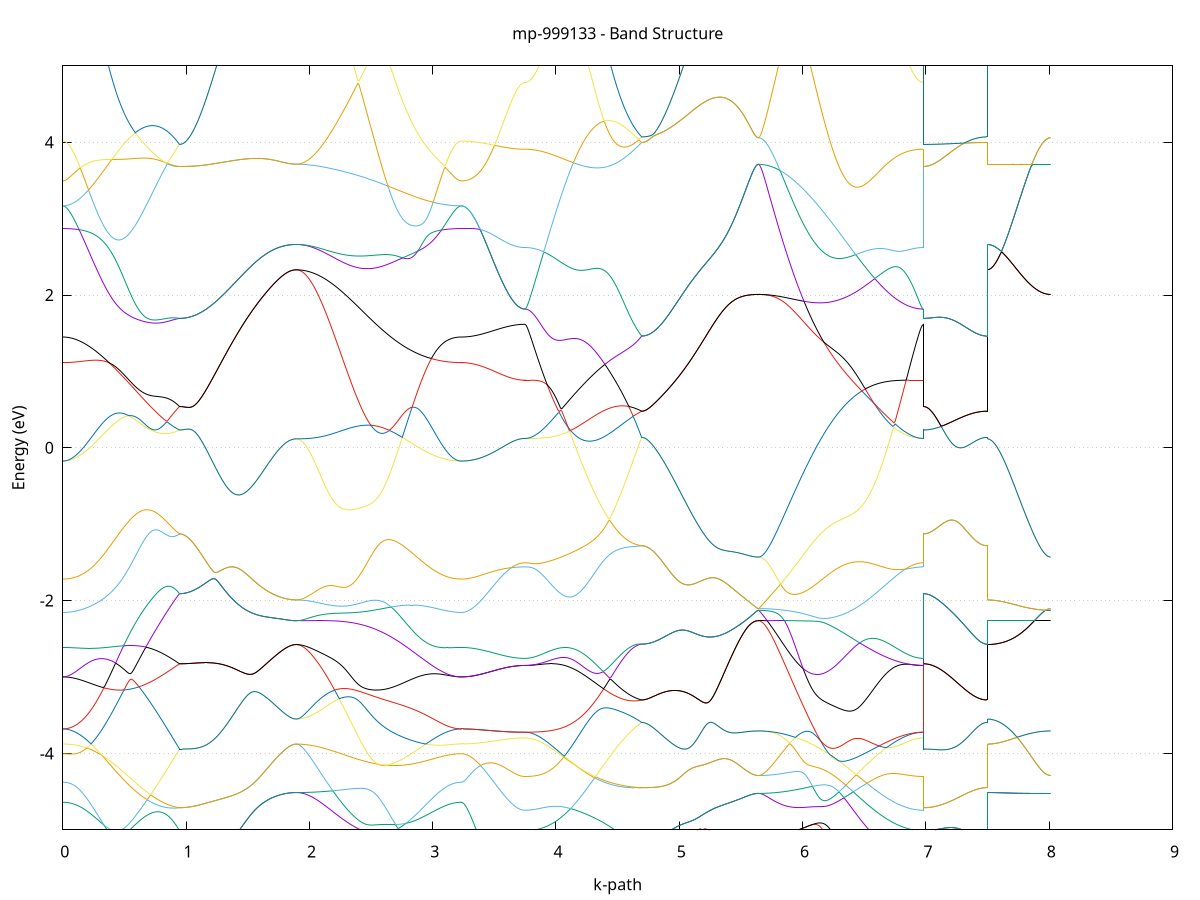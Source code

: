 set title 'mp-999133 - Band Structure'
set xlabel 'k-path'
set ylabel 'Energy (eV)'
set grid y
set yrange [-5:5]
set terminal png size 800,600
set output 'mp-999133_bands_gnuplot.png'
plot '-' using 1:2 with lines notitle, '-' using 1:2 with lines notitle, '-' using 1:2 with lines notitle, '-' using 1:2 with lines notitle, '-' using 1:2 with lines notitle, '-' using 1:2 with lines notitle, '-' using 1:2 with lines notitle, '-' using 1:2 with lines notitle, '-' using 1:2 with lines notitle, '-' using 1:2 with lines notitle, '-' using 1:2 with lines notitle, '-' using 1:2 with lines notitle, '-' using 1:2 with lines notitle, '-' using 1:2 with lines notitle, '-' using 1:2 with lines notitle, '-' using 1:2 with lines notitle, '-' using 1:2 with lines notitle, '-' using 1:2 with lines notitle, '-' using 1:2 with lines notitle, '-' using 1:2 with lines notitle, '-' using 1:2 with lines notitle, '-' using 1:2 with lines notitle, '-' using 1:2 with lines notitle, '-' using 1:2 with lines notitle, '-' using 1:2 with lines notitle, '-' using 1:2 with lines notitle, '-' using 1:2 with lines notitle, '-' using 1:2 with lines notitle, '-' using 1:2 with lines notitle, '-' using 1:2 with lines notitle, '-' using 1:2 with lines notitle, '-' using 1:2 with lines notitle, '-' using 1:2 with lines notitle, '-' using 1:2 with lines notitle, '-' using 1:2 with lines notitle, '-' using 1:2 with lines notitle
0.000000 -35.104386
0.009966 -35.104386
0.019932 -35.104386
0.029898 -35.104386
0.039864 -35.104386
0.049830 -35.104486
0.059796 -35.104486
0.069762 -35.104486
0.079728 -35.104586
0.089694 -35.104586
0.099660 -35.104686
0.109626 -35.104686
0.119592 -35.104786
0.129558 -35.104886
0.139524 -35.104986
0.149490 -35.105086
0.159456 -35.105186
0.169422 -35.105286
0.179388 -35.105486
0.189354 -35.105686
0.199320 -35.105786
0.209286 -35.105986
0.219252 -35.106286
0.229218 -35.106486
0.239184 -35.106786
0.249150 -35.107086
0.259116 -35.107386
0.269082 -35.107686
0.279048 -35.108086
0.289014 -35.108486
0.298980 -35.108886
0.308946 -35.109386
0.318912 -35.109886
0.328878 -35.110386
0.338844 -35.110986
0.348810 -35.111586
0.358776 -35.112186
0.368742 -35.112886
0.378708 -35.113586
0.388674 -35.114386
0.398640 -35.115186
0.408606 -35.115986
0.418572 -35.116886
0.428538 -35.117786
0.438504 -35.118786
0.448470 -35.119786
0.458436 -35.120786
0.468402 -35.121886
0.478368 -35.123086
0.488334 -35.124286
0.498299 -35.125486
0.508265 -35.126686
0.518231 -35.127986
0.528197 -35.129386
0.538163 -35.130686
0.548129 -35.132086
0.558095 -35.133586
0.568061 -35.135086
0.578027 -35.136486
0.587993 -35.138086
0.597959 -35.139586
0.607925 -35.141186
0.617891 -35.142786
0.627857 -35.144286
0.637823 -35.145986
0.647789 -35.147986
0.657755 -35.150486
0.667721 -35.152886
0.677687 -35.155286
0.687653 -35.157586
0.697619 -35.159686
0.707585 -35.161786
0.717551 -35.163786
0.727517 -35.165686
0.737483 -35.167486
0.747449 -35.169186
0.757415 -35.170786
0.767381 -35.172286
0.777347 -35.173786
0.787313 -35.175086
0.797279 -35.176286
0.807245 -35.177386
0.817211 -35.178386
0.827177 -35.179286
0.837143 -35.180186
0.847109 -35.180886
0.857075 -35.181486
0.867041 -35.181986
0.877007 -35.182486
0.886973 -35.182786
0.896939 -35.182986
0.906905 -35.183186
0.916871 -35.183186
0.926837 -35.183186
0.936803 -35.183086
0.946769 -35.182786
0.946769 -35.182786
0.956735 -35.182786
0.966701 -35.182786
0.976667 -35.182686
0.986633 -35.182586
0.996599 -35.182486
1.006565 -35.182286
1.016531 -35.182086
1.026497 -35.181886
1.036463 -35.181586
1.046429 -35.181286
1.056395 -35.180986
1.066361 -35.180686
1.076327 -35.180386
1.086293 -35.179986
1.096259 -35.179586
1.106225 -35.179186
1.116191 -35.178686
1.126157 -35.178286
1.136123 -35.177786
1.146089 -35.177286
1.156055 -35.176786
1.166021 -35.176286
1.175987 -35.175686
1.185953 -35.175186
1.195919 -35.174686
1.205885 -35.174086
1.215851 -35.173586
1.225817 -35.172986
1.235783 -35.172486
1.245749 -35.171986
1.255715 -35.171386
1.265681 -35.170886
1.275647 -35.170386
1.285613 -35.169886
1.295579 -35.169386
1.305545 -35.168986
1.315511 -35.168586
1.325477 -35.168186
1.335443 -35.167786
1.345409 -35.167386
1.355375 -35.167086
1.365341 -35.166786
1.375307 -35.166586
1.385273 -35.166386
1.395239 -35.166186
1.405205 -35.166086
1.415171 -35.166086
1.425137 -35.165986
1.435103 -35.166086
1.445069 -35.166086
1.455034 -35.166286
1.465000 -35.166386
1.474966 -35.166586
1.484932 -35.166886
1.494898 -35.167186
1.504864 -35.167586
1.514830 -35.167986
1.524796 -35.168486
1.534762 -35.168986
1.544728 -35.169486
1.554694 -35.170086
1.564660 -35.170686
1.574626 -35.171386
1.584592 -35.172086
1.594558 -35.172786
1.604524 -35.173486
1.614490 -35.174286
1.624456 -35.174986
1.634422 -35.175786
1.644388 -35.176586
1.654354 -35.177386
1.664320 -35.178186
1.674286 -35.178986
1.684252 -35.179786
1.694218 -35.180586
1.704184 -35.181386
1.714150 -35.182086
1.724116 -35.182786
1.734082 -35.183586
1.744048 -35.184186
1.754014 -35.184886
1.763980 -35.185486
1.773946 -35.186086
1.783912 -35.186686
1.793878 -35.187186
1.803844 -35.187586
1.813810 -35.188086
1.823776 -35.188386
1.833742 -35.188786
1.843708 -35.189086
1.853674 -35.189286
1.863640 -35.189486
1.873606 -35.189586
1.883572 -35.189686
1.893538 -35.189686
1.893538 -35.189686
1.903530 -35.189686
1.913522 -35.189586
1.923514 -35.189486
1.933506 -35.189386
1.943498 -35.189186
1.953490 -35.188986
1.963482 -35.188686
1.973474 -35.188386
1.983466 -35.188086
1.993458 -35.187686
2.003451 -35.187186
2.013443 -35.186786
2.023435 -35.186286
2.033427 -35.185686
2.043419 -35.185186
2.053411 -35.184586
2.063403 -35.183886
2.073395 -35.183186
2.083387 -35.182486
2.093379 -35.181786
2.103371 -35.180986
2.113363 -35.180186
2.123355 -35.179286
2.133347 -35.178486
2.143339 -35.177486
2.153331 -35.176586
2.163323 -35.175686
2.173315 -35.174686
2.183307 -35.173686
2.193299 -35.172586
2.203291 -35.171586
2.213283 -35.170486
2.223275 -35.169386
2.233267 -35.168286
2.243260 -35.167186
2.253252 -35.165986
2.263244 -35.164886
2.273236 -35.163686
2.283228 -35.162486
2.293220 -35.161286
2.303212 -35.160086
2.313204 -35.158886
2.323196 -35.157686
2.333188 -35.156486
2.343180 -35.155186
2.353172 -35.153986
2.363164 -35.152786
2.373156 -35.151486
2.383148 -35.150286
2.393140 -35.149086
2.403132 -35.147786
2.413124 -35.146586
2.423116 -35.145386
2.433108 -35.144186
2.443100 -35.142986
2.453092 -35.141786
2.463084 -35.140586
2.473076 -35.139486
2.483069 -35.138286
2.493061 -35.137186
2.503053 -35.136086
2.513045 -35.134986
2.523037 -35.133886
2.533029 -35.132786
2.543021 -35.131786
2.553013 -35.130686
2.563005 -35.129686
2.572997 -35.128686
2.582989 -35.127686
2.592981 -35.126786
2.602973 -35.125786
2.612965 -35.124886
2.622957 -35.123986
2.632949 -35.123186
2.642941 -35.122286
2.652933 -35.121486
2.662925 -35.120686
2.672917 -35.119986
2.682909 -35.119186
2.692901 -35.118486
2.702893 -35.117786
2.712885 -35.117086
2.722878 -35.116386
2.732870 -35.115786
2.742862 -35.115186
2.752854 -35.114586
2.762846 -35.113986
2.772838 -35.113486
2.782830 -35.112986
2.792822 -35.112386
2.802814 -35.111986
2.812806 -35.111486
2.822798 -35.111086
2.832790 -35.110586
2.842782 -35.110186
2.852774 -35.109786
2.862766 -35.109486
2.872758 -35.109086
2.882750 -35.108786
2.892742 -35.108486
2.902734 -35.108186
2.912726 -35.107886
2.922718 -35.107586
2.932710 -35.107386
2.942702 -35.107086
2.952694 -35.106886
2.962687 -35.106686
2.972679 -35.106486
2.982671 -35.106286
2.992663 -35.106086
3.002655 -35.105986
3.012647 -35.105786
3.022639 -35.105686
3.032631 -35.105486
3.042623 -35.105386
3.052615 -35.105286
3.062607 -35.105186
3.072599 -35.105086
3.082591 -35.104986
3.092583 -35.104886
3.102575 -35.104786
3.112567 -35.104786
3.122559 -35.104686
3.132551 -35.104586
3.142543 -35.104586
3.152535 -35.104586
3.162527 -35.104486
3.172519 -35.104486
3.182511 -35.104486
3.192503 -35.104386
3.202496 -35.104386
3.212488 -35.104386
3.222480 -35.104386
3.232472 -35.104386
3.232472 -35.104386
3.242387 -35.104386
3.252302 -35.104386
3.262217 -35.104386
3.272133 -35.104386
3.282048 -35.104386
3.291963 -35.104286
3.301878 -35.104286
3.311793 -35.104286
3.321709 -35.104286
3.331624 -35.104286
3.341539 -35.104186
3.351454 -35.104186
3.361370 -35.104186
3.371285 -35.104186
3.381200 -35.104086
3.391115 -35.104086
3.401031 -35.104086
3.410946 -35.103986
3.420861 -35.103986
3.430776 -35.103886
3.440691 -35.103886
3.450607 -35.103886
3.460522 -35.103786
3.470437 -35.103786
3.480352 -35.103686
3.490268 -35.103686
3.500183 -35.103686
3.510098 -35.103586
3.520013 -35.103586
3.529929 -35.103486
3.539844 -35.103486
3.549759 -35.103486
3.559674 -35.103386
3.569589 -35.103386
3.579505 -35.103386
3.589420 -35.103286
3.599335 -35.103286
3.609250 -35.103286
3.619166 -35.103186
3.629081 -35.103186
3.638996 -35.103186
3.648911 -35.103086
3.658826 -35.103086
3.668742 -35.103086
3.678657 -35.103086
3.688572 -35.103086
3.698487 -35.103086
3.708403 -35.102986
3.718318 -35.102986
3.728233 -35.102986
3.738148 -35.102986
3.748064 -35.102986
3.748064 -35.102986
3.758030 -35.102986
3.767996 -35.102986
3.777962 -35.103086
3.787927 -35.103086
3.797893 -35.103086
3.807859 -35.103186
3.817825 -35.103186
3.827791 -35.103286
3.837757 -35.103286
3.847723 -35.103386
3.857689 -35.103486
3.867655 -35.103586
3.877621 -35.103686
3.887587 -35.103786
3.897553 -35.103986
3.907519 -35.104086
3.917485 -35.104286
3.927451 -35.104486
3.937417 -35.104686
3.947383 -35.104886
3.957349 -35.105186
3.967315 -35.105386
3.977281 -35.105686
3.987247 -35.105986
3.997213 -35.106386
4.007179 -35.106786
4.017145 -35.107186
4.027111 -35.107586
4.037077 -35.107986
4.047043 -35.108486
4.057009 -35.108986
4.066975 -35.109586
4.076941 -35.110186
4.086907 -35.110786
4.096873 -35.111486
4.106839 -35.112186
4.116805 -35.112886
4.126771 -35.113686
4.136737 -35.114486
4.146703 -35.115386
4.156669 -35.116286
4.166635 -35.117286
4.176601 -35.118286
4.186567 -35.119286
4.196533 -35.120386
4.206499 -35.121486
4.216465 -35.122686
4.226431 -35.123886
4.236397 -35.125086
4.246363 -35.126386
4.256329 -35.127686
4.266295 -35.129086
4.276261 -35.130486
4.286227 -35.131886
4.296193 -35.133386
4.306159 -35.134886
4.316125 -35.136386
4.326091 -35.137986
4.336057 -35.139486
4.346023 -35.141086
4.355989 -35.142686
4.365955 -35.144386
4.375921 -35.145986
4.385887 -35.147986
4.395853 -35.150586
4.405819 -35.153186
4.415785 -35.155586
4.425751 -35.157986
4.435717 -35.160286
4.445683 -35.162486
4.455649 -35.164486
4.465615 -35.166486
4.475581 -35.168386
4.485547 -35.170186
4.495513 -35.171986
4.505479 -35.173586
4.515445 -35.175086
4.525411 -35.176486
4.535377 -35.177786
4.545343 -35.178986
4.555309 -35.180086
4.565275 -35.181086
4.575241 -35.181986
4.585207 -35.182886
4.595173 -35.183586
4.605139 -35.184186
4.615105 -35.184686
4.625071 -35.185086
4.635037 -35.185486
4.645003 -35.185686
4.654969 -35.185786
4.664935 -35.185886
4.674901 -35.185786
4.684867 -35.185686
4.694833 -35.185386
4.694833 -35.185386
4.704799 -35.185386
4.714765 -35.185386
4.724731 -35.185286
4.734697 -35.185186
4.744663 -35.184986
4.754629 -35.184886
4.764595 -35.184686
4.774560 -35.184386
4.784526 -35.184186
4.794492 -35.183886
4.804458 -35.183586
4.814424 -35.183286
4.824390 -35.182886
4.834356 -35.182486
4.844322 -35.182086
4.854288 -35.181686
4.864254 -35.181186
4.874220 -35.180686
4.884186 -35.180186
4.894152 -35.179686
4.904118 -35.179186
4.914084 -35.178686
4.924050 -35.178086
4.934016 -35.177586
4.943982 -35.176986
4.953948 -35.176486
4.963914 -35.175886
4.973880 -35.175286
4.983846 -35.174786
4.993812 -35.174186
5.003778 -35.173686
5.013744 -35.173086
5.023710 -35.172586
5.033676 -35.172086
5.043642 -35.171586
5.053608 -35.171086
5.063574 -35.170586
5.073540 -35.170186
5.083506 -35.169786
5.093472 -35.169386
5.103438 -35.168986
5.113404 -35.168686
5.123370 -35.168486
5.133336 -35.168186
5.143302 -35.167986
5.153268 -35.167886
5.163234 -35.167786
5.173200 -35.167686
5.183166 -35.167686
5.193132 -35.167686
5.203098 -35.167786
5.213064 -35.167886
5.223030 -35.168086
5.232996 -35.168386
5.242962 -35.168586
5.252928 -35.168986
5.262894 -35.169286
5.272860 -35.169786
5.282826 -35.170186
5.292792 -35.170686
5.302758 -35.171286
5.312724 -35.171886
5.322690 -35.172486
5.332656 -35.173086
5.342622 -35.173786
5.352588 -35.174486
5.362554 -35.175186
5.372520 -35.175986
5.382486 -35.176686
5.392452 -35.177486
5.402418 -35.178286
5.412384 -35.178986
5.422350 -35.179786
5.432316 -35.180586
5.442282 -35.181386
5.452248 -35.182086
5.462214 -35.182786
5.472180 -35.183586
5.482146 -35.184286
5.492112 -35.184886
5.502078 -35.185586
5.512044 -35.186186
5.522010 -35.186686
5.531976 -35.187286
5.541942 -35.187786
5.551908 -35.188186
5.561874 -35.188686
5.571840 -35.188986
5.581806 -35.189386
5.591772 -35.189586
5.601738 -35.189886
5.611704 -35.189986
5.621670 -35.190186
5.631636 -35.190186
5.641602 -35.190286
5.641602 -35.190286
5.651594 -35.190286
5.661586 -35.190186
5.671578 -35.190086
5.681570 -35.189986
5.691562 -35.189786
5.701554 -35.189586
5.711546 -35.189286
5.721538 -35.188986
5.731530 -35.188686
5.741522 -35.188286
5.751514 -35.187886
5.761506 -35.187486
5.771498 -35.186986
5.781490 -35.186486
5.791482 -35.185886
5.801474 -35.185386
5.811466 -35.184686
5.821458 -35.184086
5.831450 -35.183386
5.841442 -35.182686
5.851434 -35.181886
5.861427 -35.181186
5.871419 -35.180286
5.881411 -35.179486
5.891403 -35.178586
5.901395 -35.177686
5.911387 -35.176786
5.921379 -35.175886
5.931371 -35.174886
5.941363 -35.173886
5.951355 -35.172886
5.961347 -35.171786
5.971339 -35.170786
5.981331 -35.169686
5.991323 -35.168586
6.001315 -35.167486
6.011307 -35.166286
6.021299 -35.165186
6.031291 -35.163986
6.041283 -35.162886
6.051275 -35.161686
6.061267 -35.160486
6.071259 -35.159286
6.081251 -35.158086
6.091243 -35.156886
6.101236 -35.155686
6.111228 -35.154386
6.121220 -35.153186
6.131212 -35.151986
6.141204 -35.150786
6.151196 -35.149586
6.161188 -35.148286
6.171180 -35.147086
6.181172 -35.145886
6.191164 -35.144686
6.201156 -35.143486
6.211148 -35.142286
6.221140 -35.141186
6.231132 -35.139986
6.241124 -35.138886
6.251116 -35.137686
6.261108 -35.136586
6.271100 -35.135486
6.281092 -35.134386
6.291084 -35.133286
6.301076 -35.132186
6.311068 -35.131186
6.321060 -35.130186
6.331052 -35.129186
6.341045 -35.128186
6.351037 -35.127186
6.361029 -35.126286
6.371021 -35.125286
6.381013 -35.124386
6.391005 -35.123486
6.400997 -35.122686
6.410989 -35.121786
6.420981 -35.120986
6.430973 -35.120186
6.440965 -35.119386
6.450957 -35.118686
6.460949 -35.117886
6.470941 -35.117186
6.480933 -35.116486
6.490925 -35.115886
6.500917 -35.115186
6.510909 -35.114586
6.520901 -35.113986
6.530893 -35.113386
6.540885 -35.112786
6.550877 -35.112286
6.560869 -35.111786
6.570861 -35.111286
6.580854 -35.110786
6.590846 -35.110286
6.600838 -35.109886
6.610830 -35.109386
6.620822 -35.108986
6.630814 -35.108586
6.640806 -35.108286
6.650798 -35.107886
6.660790 -35.107586
6.670782 -35.107186
6.680774 -35.106886
6.690766 -35.106586
6.700758 -35.106386
6.710750 -35.106086
6.720742 -35.105786
6.730734 -35.105586
6.740726 -35.105386
6.750718 -35.105186
6.760710 -35.104986
6.770702 -35.104786
6.780694 -35.104586
6.790686 -35.104386
6.800678 -35.104286
6.810670 -35.104086
6.820663 -35.103986
6.830655 -35.103886
6.840647 -35.103786
6.850639 -35.103686
6.860631 -35.103586
6.870623 -35.103486
6.880615 -35.103386
6.890607 -35.103286
6.900599 -35.103286
6.910591 -35.103186
6.920583 -35.103186
6.930575 -35.103086
6.940567 -35.103086
6.950559 -35.103086
6.960551 -35.102986
6.970543 -35.102986
6.980535 -35.102986
6.980535 -35.182786
6.990450 -35.182786
7.000366 -35.182786
7.010281 -35.182886
7.020196 -35.182886
7.030111 -35.182886
7.040027 -35.182886
7.049942 -35.182886
7.059857 -35.182986
7.069772 -35.182986
7.079687 -35.183086
7.089603 -35.183086
7.099518 -35.183186
7.109433 -35.183186
7.119348 -35.183286
7.129264 -35.183286
7.139179 -35.183386
7.149094 -35.183486
7.159009 -35.183486
7.168925 -35.183586
7.178840 -35.183686
7.188755 -35.183686
7.198670 -35.183786
7.208585 -35.183886
7.218501 -35.183986
7.228416 -35.184086
7.238331 -35.184086
7.248246 -35.184186
7.258162 -35.184286
7.268077 -35.184386
7.277992 -35.184386
7.287907 -35.184486
7.297823 -35.184586
7.307738 -35.184686
7.317653 -35.184686
7.327568 -35.184786
7.337483 -35.184886
7.347399 -35.184886
7.357314 -35.184986
7.367229 -35.185086
7.377144 -35.185086
7.387060 -35.185186
7.396975 -35.185186
7.406890 -35.185186
7.416805 -35.185286
7.426720 -35.185286
7.436636 -35.185286
7.446551 -35.185386
7.456466 -35.185386
7.466381 -35.185386
7.476297 -35.185386
7.486212 -35.185386
7.496127 -35.185386
7.496127 -35.189686
7.506042 -35.189686
7.515958 -35.189686
7.525873 -35.189686
7.535788 -35.189686
7.545703 -35.189686
7.555618 -35.189686
7.565534 -35.189686
7.575449 -35.189686
7.585364 -35.189786
7.595279 -35.189786
7.605195 -35.189786
7.615110 -35.189786
7.625025 -35.189786
7.634940 -35.189786
7.644856 -35.189786
7.654771 -35.189786
7.664686 -35.189786
7.674601 -35.189886
7.684516 -35.189886
7.694432 -35.189886
7.704347 -35.189886
7.714262 -35.189886
7.724177 -35.189886
7.734093 -35.189986
7.744008 -35.189986
7.753923 -35.189986
7.763838 -35.189986
7.773753 -35.189986
7.783669 -35.189986
7.793584 -35.190086
7.803499 -35.190086
7.813414 -35.190086
7.823330 -35.190086
7.833245 -35.190086
7.843160 -35.190086
7.853075 -35.190086
7.862991 -35.190186
7.872906 -35.190186
7.882821 -35.190186
7.892736 -35.190186
7.902651 -35.190186
7.912567 -35.190186
7.922482 -35.190186
7.932397 -35.190186
7.942312 -35.190186
7.952228 -35.190286
7.962143 -35.190286
7.972058 -35.190286
7.981973 -35.190286
7.991889 -35.190286
8.001804 -35.190286
8.011719 -35.190286
e
0.000000 -34.950086
0.009966 -34.950186
0.019932 -34.950586
0.029898 -34.951086
0.039864 -34.951786
0.049830 -34.952786
0.059796 -34.953886
0.069762 -34.955286
0.079728 -34.956786
0.089694 -34.958486
0.099660 -34.960386
0.109626 -34.962386
0.119592 -34.964686
0.129558 -34.966986
0.139524 -34.969486
0.149490 -34.972186
0.159456 -34.974986
0.169422 -34.977886
0.179388 -34.980886
0.189354 -34.983986
0.199320 -34.987286
0.209286 -34.990586
0.219252 -34.993986
0.229218 -34.997486
0.239184 -35.000986
0.249150 -35.004586
0.259116 -35.008286
0.269082 -35.011986
0.279048 -35.015786
0.289014 -35.019586
0.298980 -35.023486
0.308946 -35.027386
0.318912 -35.031286
0.328878 -35.035186
0.338844 -35.039086
0.348810 -35.043086
0.358776 -35.047086
0.368742 -35.050986
0.378708 -35.054986
0.388674 -35.058886
0.398640 -35.062886
0.408606 -35.066786
0.418572 -35.070686
0.428538 -35.074586
0.438504 -35.078486
0.448470 -35.082286
0.458436 -35.086086
0.468402 -35.089786
0.478368 -35.093586
0.488334 -35.097286
0.498299 -35.100886
0.508265 -35.104486
0.518231 -35.107986
0.528197 -35.111486
0.538163 -35.114886
0.548129 -35.118286
0.558095 -35.121486
0.568061 -35.124786
0.578027 -35.127886
0.587993 -35.130986
0.597959 -35.133986
0.607925 -35.136986
0.617891 -35.139886
0.627857 -35.142586
0.637823 -35.145286
0.647789 -35.147586
0.657755 -35.149186
0.667721 -35.150786
0.677687 -35.152386
0.687653 -35.153986
0.697619 -35.155586
0.707585 -35.157186
0.717551 -35.158786
0.727517 -35.160386
0.737483 -35.161886
0.747449 -35.163386
0.757415 -35.164886
0.767381 -35.166286
0.777347 -35.167686
0.787313 -35.169086
0.797279 -35.170386
0.807245 -35.171686
0.817211 -35.172886
0.827177 -35.174086
0.837143 -35.175186
0.847109 -35.176186
0.857075 -35.177186
0.867041 -35.178086
0.877007 -35.178986
0.886973 -35.179786
0.896939 -35.180486
0.906905 -35.181086
0.916871 -35.181686
0.926837 -35.182086
0.936803 -35.182486
0.946769 -35.182786
0.946769 -35.182786
0.956735 -35.182786
0.966701 -35.182786
0.976667 -35.182686
0.986633 -35.182586
0.996599 -35.182486
1.006565 -35.182286
1.016531 -35.182086
1.026497 -35.181886
1.036463 -35.181586
1.046429 -35.181286
1.056395 -35.180986
1.066361 -35.180686
1.076327 -35.180386
1.086293 -35.179986
1.096259 -35.179586
1.106225 -35.179186
1.116191 -35.178686
1.126157 -35.178286
1.136123 -35.177786
1.146089 -35.177286
1.156055 -35.176786
1.166021 -35.176286
1.175987 -35.175686
1.185953 -35.175186
1.195919 -35.174686
1.205885 -35.174086
1.215851 -35.173586
1.225817 -35.172986
1.235783 -35.172486
1.245749 -35.171986
1.255715 -35.171386
1.265681 -35.170886
1.275647 -35.170386
1.285613 -35.169886
1.295579 -35.169386
1.305545 -35.168986
1.315511 -35.168586
1.325477 -35.168186
1.335443 -35.167786
1.345409 -35.167386
1.355375 -35.167086
1.365341 -35.166786
1.375307 -35.166586
1.385273 -35.166386
1.395239 -35.166186
1.405205 -35.166086
1.415171 -35.166086
1.425137 -35.165986
1.435103 -35.166086
1.445069 -35.166086
1.455034 -35.166286
1.465000 -35.166386
1.474966 -35.166586
1.484932 -35.166886
1.494898 -35.167186
1.504864 -35.167586
1.514830 -35.167986
1.524796 -35.168486
1.534762 -35.168986
1.544728 -35.169486
1.554694 -35.170086
1.564660 -35.170686
1.574626 -35.171386
1.584592 -35.172086
1.594558 -35.172786
1.604524 -35.173486
1.614490 -35.174286
1.624456 -35.174986
1.634422 -35.175786
1.644388 -35.176586
1.654354 -35.177386
1.664320 -35.178186
1.674286 -35.178986
1.684252 -35.179786
1.694218 -35.180586
1.704184 -35.181386
1.714150 -35.182086
1.724116 -35.182786
1.734082 -35.183586
1.744048 -35.184186
1.754014 -35.184886
1.763980 -35.185486
1.773946 -35.186086
1.783912 -35.186686
1.793878 -35.187186
1.803844 -35.187586
1.813810 -35.188086
1.823776 -35.188386
1.833742 -35.188786
1.843708 -35.189086
1.853674 -35.189286
1.863640 -35.189486
1.873606 -35.189586
1.883572 -35.189686
1.893538 -35.189686
1.893538 -35.189686
1.903530 -35.189686
1.913522 -35.189586
1.923514 -35.189386
1.933506 -35.189186
1.943498 -35.188886
1.953490 -35.188586
1.963482 -35.188086
1.973474 -35.187686
1.983466 -35.187086
1.993458 -35.186486
2.003451 -35.185786
2.013443 -35.185086
2.023435 -35.184286
2.033427 -35.183486
2.043419 -35.182486
2.053411 -35.181586
2.063403 -35.180486
2.073395 -35.179386
2.083387 -35.178286
2.093379 -35.176986
2.103371 -35.175786
2.113363 -35.174386
2.123355 -35.173086
2.133347 -35.171586
2.143339 -35.170086
2.153331 -35.168586
2.163323 -35.166986
2.173315 -35.165286
2.183307 -35.163586
2.193299 -35.161786
2.203291 -35.159986
2.213283 -35.158186
2.223275 -35.156286
2.233267 -35.154286
2.243260 -35.152286
2.253252 -35.150286
2.263244 -35.148186
2.273236 -35.145986
2.283228 -35.143886
2.293220 -35.141586
2.303212 -35.139386
2.313204 -35.137086
2.323196 -35.134786
2.333188 -35.132386
2.343180 -35.129986
2.353172 -35.127586
2.363164 -35.125086
2.373156 -35.122586
2.383148 -35.120086
2.393140 -35.117486
2.403132 -35.114986
2.413124 -35.112386
2.423116 -35.109686
2.433108 -35.107086
2.443100 -35.104386
2.453092 -35.101686
2.463084 -35.098986
2.473076 -35.096286
2.483069 -35.093586
2.493061 -35.090786
2.503053 -35.087986
2.513045 -35.085286
2.523037 -35.082486
2.533029 -35.079686
2.543021 -35.076886
2.553013 -35.074086
2.563005 -35.071286
2.572997 -35.068486
2.582989 -35.065586
2.592981 -35.062786
2.602973 -35.059986
2.612965 -35.057186
2.622957 -35.054386
2.632949 -35.051686
2.642941 -35.048886
2.652933 -35.046086
2.662925 -35.043386
2.672917 -35.040586
2.682909 -35.037886
2.692901 -35.035186
2.702893 -35.032486
2.712885 -35.029786
2.722878 -35.027186
2.732870 -35.024586
2.742862 -35.021986
2.752854 -35.019386
2.762846 -35.016886
2.772838 -35.014386
2.782830 -35.011886
2.792822 -35.009386
2.802814 -35.006986
2.812806 -35.004586
2.822798 -35.002286
2.832790 -34.999886
2.842782 -34.997686
2.852774 -34.995386
2.862766 -34.993186
2.872758 -34.991086
2.882750 -34.988986
2.892742 -34.986886
2.902734 -34.984886
2.912726 -34.982886
2.922718 -34.981386
2.932710 -34.979986
2.942702 -34.978686
2.952694 -34.977286
2.962687 -34.975886
2.972679 -34.974486
2.982671 -34.973086
2.992663 -34.971686
3.002655 -34.970286
3.012647 -34.968986
3.022639 -34.967586
3.032631 -34.966186
3.042623 -34.964886
3.052615 -34.963586
3.062607 -34.962286
3.072599 -34.961086
3.082591 -34.959886
3.092583 -34.958686
3.102575 -34.957686
3.112567 -34.956586
3.122559 -34.955586
3.132551 -34.954686
3.142543 -34.953886
3.152535 -34.953086
3.162527 -34.952386
3.172519 -34.951786
3.182511 -34.951286
3.192503 -34.950886
3.202496 -34.950586
3.212488 -34.950286
3.222480 -34.950186
3.232472 -34.950086
3.232472 -34.950086
3.242387 -34.950086
3.252302 -34.950086
3.262217 -34.950086
3.272133 -34.950086
3.282048 -34.950086
3.291963 -34.950086
3.301878 -34.950186
3.311793 -34.950186
3.321709 -34.950186
3.331624 -34.950186
3.341539 -34.950186
3.351454 -34.950186
3.361370 -34.950186
3.371285 -34.950186
3.381200 -34.950186
3.391115 -34.950186
3.401031 -34.950186
3.410946 -34.950286
3.420861 -34.950286
3.430776 -34.950286
3.440691 -34.950286
3.450607 -34.950286
3.460522 -34.950286
3.470437 -34.950286
3.480352 -34.950386
3.490268 -34.950386
3.500183 -34.950386
3.510098 -34.950386
3.520013 -34.950386
3.529929 -34.950386
3.539844 -34.950386
3.549759 -34.950386
3.559674 -34.950486
3.569589 -34.950486
3.579505 -34.950486
3.589420 -34.950486
3.599335 -34.950486
3.609250 -34.950486
3.619166 -34.950486
3.629081 -34.950486
3.638996 -34.950586
3.648911 -34.950586
3.658826 -34.950586
3.668742 -34.950586
3.678657 -34.950586
3.688572 -34.950586
3.698487 -34.950586
3.708403 -34.950586
3.718318 -34.950586
3.728233 -34.950586
3.738148 -34.950586
3.748064 -34.950586
3.748064 -34.950586
3.758030 -34.950686
3.767996 -34.950986
3.777962 -34.951586
3.787927 -34.952286
3.797893 -34.953286
3.807859 -34.954486
3.817825 -34.955886
3.827791 -34.957386
3.837757 -34.959186
3.847723 -34.961086
3.857689 -34.963186
3.867655 -34.965486
3.877621 -34.967886
3.887587 -34.970486
3.897553 -34.973186
3.907519 -34.975986
3.917485 -34.978986
3.927451 -34.982086
3.937417 -34.985286
3.947383 -34.988486
3.957349 -34.991886
3.967315 -34.995386
3.977281 -34.998886
3.987247 -35.002486
3.997213 -35.006186
4.007179 -35.009886
4.017145 -35.013686
4.027111 -35.017486
4.037077 -35.021386
4.047043 -35.025286
4.057009 -35.029186
4.066975 -35.033186
4.076941 -35.037086
4.086907 -35.041086
4.096873 -35.045086
4.106839 -35.049086
4.116805 -35.053086
4.126771 -35.057086
4.136737 -35.061086
4.146703 -35.065086
4.156669 -35.068986
4.166635 -35.072986
4.176601 -35.076886
4.186567 -35.080786
4.196533 -35.084686
4.206499 -35.088486
4.216465 -35.092286
4.226431 -35.095986
4.236397 -35.099686
4.246363 -35.103386
4.256329 -35.106986
4.266295 -35.110486
4.276261 -35.113986
4.286227 -35.117486
4.296193 -35.120786
4.306159 -35.124086
4.316125 -35.127386
4.326091 -35.130586
4.336057 -35.133686
4.346023 -35.136686
4.355989 -35.139586
4.365955 -35.142486
4.375921 -35.145286
4.385887 -35.147686
4.395853 -35.149286
4.405819 -35.150986
4.415785 -35.152686
4.425751 -35.154286
4.435717 -35.155986
4.445683 -35.157586
4.455649 -35.159286
4.465615 -35.160886
4.475581 -35.162486
4.485547 -35.163986
4.495513 -35.165586
4.505479 -35.167086
4.515445 -35.168486
4.525411 -35.169986
4.535377 -35.171386
4.545343 -35.172686
4.555309 -35.173986
4.565275 -35.175286
4.575241 -35.176486
4.585207 -35.177586
4.595173 -35.178686
4.605139 -35.179686
4.615105 -35.180586
4.625071 -35.181486
4.635037 -35.182286
4.645003 -35.182986
4.654969 -35.183686
4.664935 -35.184186
4.674901 -35.184686
4.684867 -35.185086
4.694833 -35.185386
4.694833 -35.185386
4.704799 -35.185386
4.714765 -35.185386
4.724731 -35.185286
4.734697 -35.185186
4.744663 -35.184986
4.754629 -35.184886
4.764595 -35.184686
4.774560 -35.184386
4.784526 -35.184186
4.794492 -35.183886
4.804458 -35.183586
4.814424 -35.183286
4.824390 -35.182886
4.834356 -35.182486
4.844322 -35.182086
4.854288 -35.181686
4.864254 -35.181186
4.874220 -35.180686
4.884186 -35.180186
4.894152 -35.179686
4.904118 -35.179186
4.914084 -35.178686
4.924050 -35.178086
4.934016 -35.177586
4.943982 -35.176986
4.953948 -35.176486
4.963914 -35.175886
4.973880 -35.175286
4.983846 -35.174786
4.993812 -35.174186
5.003778 -35.173686
5.013744 -35.173086
5.023710 -35.172586
5.033676 -35.172086
5.043642 -35.171586
5.053608 -35.171086
5.063574 -35.170586
5.073540 -35.170186
5.083506 -35.169786
5.093472 -35.169386
5.103438 -35.168986
5.113404 -35.168686
5.123370 -35.168486
5.133336 -35.168186
5.143302 -35.167986
5.153268 -35.167886
5.163234 -35.167786
5.173200 -35.167686
5.183166 -35.167686
5.193132 -35.167686
5.203098 -35.167786
5.213064 -35.167886
5.223030 -35.168086
5.232996 -35.168386
5.242962 -35.168586
5.252928 -35.168986
5.262894 -35.169286
5.272860 -35.169786
5.282826 -35.170186
5.292792 -35.170686
5.302758 -35.171286
5.312724 -35.171886
5.322690 -35.172486
5.332656 -35.173086
5.342622 -35.173786
5.352588 -35.174486
5.362554 -35.175186
5.372520 -35.175986
5.382486 -35.176686
5.392452 -35.177486
5.402418 -35.178286
5.412384 -35.178986
5.422350 -35.179786
5.432316 -35.180586
5.442282 -35.181386
5.452248 -35.182086
5.462214 -35.182786
5.472180 -35.183586
5.482146 -35.184286
5.492112 -35.184886
5.502078 -35.185586
5.512044 -35.186186
5.522010 -35.186686
5.531976 -35.187286
5.541942 -35.187786
5.551908 -35.188186
5.561874 -35.188686
5.571840 -35.188986
5.581806 -35.189386
5.591772 -35.189586
5.601738 -35.189886
5.611704 -35.189986
5.621670 -35.190186
5.631636 -35.190186
5.641602 -35.190286
5.641602 -35.190286
5.651594 -35.190186
5.661586 -35.190086
5.671578 -35.189986
5.681570 -35.189786
5.691562 -35.189486
5.701554 -35.189086
5.711546 -35.188686
5.721538 -35.188186
5.731530 -35.187686
5.741522 -35.187086
5.751514 -35.186386
5.761506 -35.185686
5.771498 -35.184886
5.781490 -35.183986
5.791482 -35.183086
5.801474 -35.182086
5.811466 -35.181086
5.821458 -35.179986
5.831450 -35.178786
5.841442 -35.177586
5.851434 -35.176286
5.861427 -35.174986
5.871419 -35.173586
5.881411 -35.172186
5.891403 -35.170686
5.901395 -35.169086
5.911387 -35.167486
5.921379 -35.165886
5.931371 -35.164186
5.941363 -35.162386
5.951355 -35.160586
5.961347 -35.158686
5.971339 -35.156786
5.981331 -35.154886
5.991323 -35.152886
6.001315 -35.150786
6.011307 -35.148686
6.021299 -35.146586
6.031291 -35.144386
6.041283 -35.142186
6.051275 -35.139886
6.061267 -35.137586
6.071259 -35.135286
6.081251 -35.132986
6.091243 -35.130586
6.101236 -35.128086
6.111228 -35.125686
6.121220 -35.123186
6.131212 -35.120586
6.141204 -35.118086
6.151196 -35.115486
6.161188 -35.112886
6.171180 -35.110286
6.181172 -35.107586
6.191164 -35.104886
6.201156 -35.102286
6.211148 -35.099486
6.221140 -35.096786
6.231132 -35.094086
6.241124 -35.091286
6.251116 -35.088586
6.261108 -35.085786
6.271100 -35.082986
6.281092 -35.080186
6.291084 -35.077386
6.301076 -35.074586
6.311068 -35.071786
6.321060 -35.068986
6.331052 -35.066186
6.341045 -35.063386
6.351037 -35.060486
6.361029 -35.057686
6.371021 -35.054986
6.381013 -35.052186
6.391005 -35.049386
6.400997 -35.046586
6.410989 -35.043886
6.420981 -35.041086
6.430973 -35.038386
6.440965 -35.035686
6.450957 -35.032986
6.460949 -35.030286
6.470941 -35.027686
6.480933 -35.025086
6.490925 -35.022486
6.500917 -35.019886
6.510909 -35.017386
6.520901 -35.014786
6.530893 -35.012386
6.540885 -35.009886
6.550877 -35.007486
6.560869 -35.005086
6.570861 -35.002686
6.580854 -35.000386
6.590846 -34.998186
6.600838 -34.995886
6.610830 -34.993686
6.620822 -34.991586
6.630814 -34.989486
6.640806 -34.987386
6.650798 -34.986086
6.660790 -34.984686
6.670782 -34.983386
6.680774 -34.981986
6.690766 -34.980586
6.700758 -34.979086
6.710750 -34.977686
6.720742 -34.976186
6.730734 -34.974786
6.740726 -34.973286
6.750718 -34.971886
6.760710 -34.970386
6.770702 -34.968986
6.780694 -34.967586
6.790686 -34.966186
6.800678 -34.964786
6.810670 -34.963486
6.820663 -34.962186
6.830655 -34.960886
6.840647 -34.959686
6.850639 -34.958486
6.860631 -34.957486
6.870623 -34.956386
6.880615 -34.955486
6.890607 -34.954586
6.900599 -34.953786
6.910591 -34.952986
6.920583 -34.952386
6.930575 -34.951886
6.940567 -34.951386
6.950559 -34.951086
6.960551 -34.950786
6.970543 -34.950686
6.980535 -34.950586
6.980535 -35.182786
6.990450 -35.182786
7.000366 -35.182786
7.010281 -35.182886
7.020196 -35.182886
7.030111 -35.182886
7.040027 -35.182886
7.049942 -35.182886
7.059857 -35.182986
7.069772 -35.182986
7.079687 -35.183086
7.089603 -35.183086
7.099518 -35.183186
7.109433 -35.183186
7.119348 -35.183286
7.129264 -35.183286
7.139179 -35.183386
7.149094 -35.183486
7.159009 -35.183486
7.168925 -35.183586
7.178840 -35.183686
7.188755 -35.183686
7.198670 -35.183786
7.208585 -35.183886
7.218501 -35.183986
7.228416 -35.184086
7.238331 -35.184086
7.248246 -35.184186
7.258162 -35.184286
7.268077 -35.184386
7.277992 -35.184386
7.287907 -35.184486
7.297823 -35.184586
7.307738 -35.184686
7.317653 -35.184686
7.327568 -35.184786
7.337483 -35.184886
7.347399 -35.184886
7.357314 -35.184986
7.367229 -35.185086
7.377144 -35.185086
7.387060 -35.185186
7.396975 -35.185186
7.406890 -35.185186
7.416805 -35.185286
7.426720 -35.185286
7.436636 -35.185286
7.446551 -35.185386
7.456466 -35.185386
7.466381 -35.185386
7.476297 -35.185386
7.486212 -35.185386
7.496127 -35.185386
7.496127 -35.189686
7.506042 -35.189686
7.515958 -35.189686
7.525873 -35.189686
7.535788 -35.189686
7.545703 -35.189686
7.555618 -35.189686
7.565534 -35.189686
7.575449 -35.189686
7.585364 -35.189786
7.595279 -35.189786
7.605195 -35.189786
7.615110 -35.189786
7.625025 -35.189786
7.634940 -35.189786
7.644856 -35.189786
7.654771 -35.189786
7.664686 -35.189786
7.674601 -35.189886
7.684516 -35.189886
7.694432 -35.189886
7.704347 -35.189886
7.714262 -35.189886
7.724177 -35.189886
7.734093 -35.189986
7.744008 -35.189986
7.753923 -35.189986
7.763838 -35.189986
7.773753 -35.189986
7.783669 -35.189986
7.793584 -35.190086
7.803499 -35.190086
7.813414 -35.190086
7.823330 -35.190086
7.833245 -35.190086
7.843160 -35.190086
7.853075 -35.190086
7.862991 -35.190186
7.872906 -35.190186
7.882821 -35.190186
7.892736 -35.190186
7.902651 -35.190186
7.912567 -35.190186
7.922482 -35.190186
7.932397 -35.190186
7.942312 -35.190186
7.952228 -35.190286
7.962143 -35.190286
7.972058 -35.190286
7.981973 -35.190286
7.991889 -35.190286
8.001804 -35.190286
8.011719 -35.190286
e
0.000000 -34.950086
0.009966 -34.950086
0.019932 -34.949986
0.029898 -34.949886
0.039864 -34.949686
0.049830 -34.949486
0.059796 -34.949186
0.069762 -34.948886
0.079728 -34.948486
0.089694 -34.948086
0.099660 -34.947586
0.109626 -34.947086
0.119592 -34.946486
0.129558 -34.945886
0.139524 -34.945186
0.149490 -34.944486
0.159456 -34.943686
0.169422 -34.942886
0.179388 -34.942086
0.189354 -34.941186
0.199320 -34.940186
0.209286 -34.939186
0.219252 -34.938086
0.229218 -34.936986
0.239184 -34.935886
0.249150 -34.934686
0.259116 -34.933486
0.269082 -34.932186
0.279048 -34.930886
0.289014 -34.929486
0.298980 -34.928086
0.308946 -34.926686
0.318912 -34.925186
0.328878 -34.923686
0.338844 -34.922086
0.348810 -34.920486
0.358776 -34.918786
0.368742 -34.917186
0.378708 -34.915386
0.388674 -34.913686
0.398640 -34.911886
0.408606 -34.909986
0.418572 -34.908186
0.428538 -34.906286
0.438504 -34.904286
0.448470 -34.902286
0.458436 -34.900286
0.468402 -34.898286
0.478368 -34.896186
0.488334 -34.894086
0.498299 -34.891986
0.508265 -34.889886
0.518231 -34.887686
0.528197 -34.885486
0.538163 -34.883186
0.548129 -34.880986
0.558095 -34.878686
0.568061 -34.876386
0.578027 -34.873986
0.587993 -34.871686
0.597959 -34.869286
0.607925 -34.866886
0.617891 -34.864486
0.627857 -34.861986
0.637823 -34.859586
0.647789 -34.857086
0.657755 -34.854586
0.667721 -34.852086
0.677687 -34.849486
0.687653 -34.846986
0.697619 -34.844486
0.707585 -34.841886
0.717551 -34.839286
0.727517 -34.836686
0.737483 -34.834086
0.747449 -34.831486
0.757415 -34.828886
0.767381 -34.826286
0.777347 -34.823586
0.787313 -34.820986
0.797279 -34.818386
0.807245 -34.815686
0.817211 -34.813086
0.827177 -34.810386
0.837143 -34.807686
0.847109 -34.805086
0.857075 -34.802386
0.867041 -34.799786
0.877007 -34.797086
0.886973 -34.794486
0.896939 -34.791786
0.906905 -34.789186
0.916871 -34.786486
0.926837 -34.783886
0.936803 -34.781286
0.946769 -34.778586
0.946769 -34.778586
0.956735 -34.778686
0.966701 -34.779086
0.976667 -34.779586
0.986633 -34.780286
0.996599 -34.781186
1.006565 -34.782286
1.016531 -34.783586
1.026497 -34.784986
1.036463 -34.786586
1.046429 -34.788386
1.056395 -34.790286
1.066361 -34.792286
1.076327 -34.794386
1.086293 -34.796586
1.096259 -34.798886
1.106225 -34.801286
1.116191 -34.803786
1.126157 -34.806286
1.136123 -34.808886
1.146089 -34.811586
1.156055 -34.814286
1.166021 -34.816986
1.175987 -34.819786
1.185953 -34.822586
1.195919 -34.825386
1.205885 -34.828186
1.215851 -34.831086
1.225817 -34.833886
1.235783 -34.836686
1.245749 -34.839586
1.255715 -34.842386
1.265681 -34.845186
1.275647 -34.847986
1.285613 -34.850686
1.295579 -34.853386
1.305545 -34.856086
1.315511 -34.858686
1.325477 -34.861286
1.335443 -34.863786
1.345409 -34.866186
1.355375 -34.868586
1.365341 -34.870886
1.375307 -34.873186
1.385273 -34.875286
1.395239 -34.877386
1.405205 -34.879386
1.415171 -34.881286
1.425137 -34.883086
1.435103 -34.884786
1.445069 -34.886386
1.455034 -34.887986
1.465000 -34.889386
1.474966 -34.890686
1.484932 -34.891886
1.494898 -34.892986
1.504864 -34.893986
1.514830 -34.894986
1.524796 -34.895786
1.534762 -34.896486
1.544728 -34.897086
1.554694 -34.897586
1.564660 -34.897986
1.574626 -34.898286
1.584592 -34.898586
1.594558 -34.898686
1.604524 -34.898786
1.614490 -34.898786
1.624456 -34.898686
1.634422 -34.898486
1.644388 -34.898286
1.654354 -34.898086
1.664320 -34.897786
1.674286 -34.897386
1.684252 -34.896986
1.694218 -34.896586
1.704184 -34.896086
1.714150 -34.895586
1.724116 -34.895086
1.734082 -34.894586
1.744048 -34.894086
1.754014 -34.893486
1.763980 -34.892986
1.773946 -34.892486
1.783912 -34.891986
1.793878 -34.891586
1.803844 -34.891086
1.813810 -34.890686
1.823776 -34.890286
1.833742 -34.889986
1.843708 -34.889686
1.853674 -34.889486
1.863640 -34.889286
1.873606 -34.889186
1.883572 -34.889086
1.893538 -34.889086
1.893538 -34.889086
1.903530 -34.889086
1.913522 -34.889386
1.923514 -34.889786
1.933506 -34.890286
1.943498 -34.890986
1.953490 -34.891886
1.963482 -34.892786
1.973474 -34.893886
1.983466 -34.895186
1.993458 -34.896486
2.003451 -34.897986
2.013443 -34.899586
2.023435 -34.901186
2.033427 -34.902986
2.043419 -34.904786
2.053411 -34.906686
2.063403 -34.908686
2.073395 -34.910686
2.083387 -34.912786
2.093379 -34.914986
2.103371 -34.917086
2.113363 -34.919286
2.123355 -34.921586
2.133347 -34.923786
2.143339 -34.926086
2.153331 -34.928386
2.163323 -34.930686
2.173315 -34.932986
2.183307 -34.935286
2.193299 -34.937586
2.203291 -34.939886
2.213283 -34.942186
2.223275 -34.944486
2.233267 -34.946786
2.243260 -34.948986
2.253252 -34.951286
2.263244 -34.953486
2.273236 -34.955586
2.283228 -34.957786
2.293220 -34.959886
2.303212 -34.961986
2.313204 -34.963986
2.323196 -34.965986
2.333188 -34.967986
2.343180 -34.969886
2.353172 -34.971786
2.363164 -34.973586
2.373156 -34.975386
2.383148 -34.977086
2.393140 -34.978786
2.403132 -34.980386
2.413124 -34.981986
2.423116 -34.983486
2.433108 -34.984986
2.443100 -34.986386
2.453092 -34.987786
2.463084 -34.988986
2.473076 -34.990286
2.483069 -34.991486
2.493061 -34.992586
2.503053 -34.993586
2.513045 -34.994586
2.523037 -34.995486
2.533029 -34.996386
2.543021 -34.997186
2.553013 -34.997886
2.563005 -34.998486
2.572997 -34.999086
2.582989 -34.999686
2.592981 -35.000086
2.602973 -35.000486
2.612965 -35.000786
2.622957 -35.001086
2.632949 -35.001286
2.642941 -35.001386
2.652933 -35.001486
2.662925 -35.001486
2.672917 -35.001386
2.682909 -35.001286
2.692901 -35.001086
2.702893 -35.000786
2.712885 -35.000486
2.722878 -35.000086
2.732870 -34.999686
2.742862 -34.999186
2.752854 -34.998586
2.762846 -34.997986
2.772838 -34.997286
2.782830 -34.996486
2.792822 -34.995686
2.802814 -34.994886
2.812806 -34.993986
2.822798 -34.993086
2.832790 -34.992086
2.842782 -34.990986
2.852774 -34.989886
2.862766 -34.988786
2.872758 -34.987686
2.882750 -34.986486
2.892742 -34.985186
2.902734 -34.983986
2.912726 -34.982686
2.922718 -34.980986
2.932710 -34.979086
2.942702 -34.977286
2.952694 -34.975486
2.962687 -34.973786
2.972679 -34.972086
2.982671 -34.970486
2.992663 -34.968986
3.002655 -34.967486
3.012647 -34.965986
3.022639 -34.964686
3.032631 -34.963286
3.042623 -34.962086
3.052615 -34.960886
3.062607 -34.959686
3.072599 -34.958586
3.082591 -34.957586
3.092583 -34.956686
3.102575 -34.955786
3.112567 -34.954886
3.122559 -34.954186
3.132551 -34.953486
3.142543 -34.952786
3.152535 -34.952286
3.162527 -34.951786
3.172519 -34.951286
3.182511 -34.950986
3.192503 -34.950686
3.202496 -34.950386
3.212488 -34.950286
3.222480 -34.950186
3.232472 -34.950086
3.232472 -34.950086
3.242387 -34.950086
3.252302 -34.950086
3.262217 -34.950086
3.272133 -34.950086
3.282048 -34.950086
3.291963 -34.950086
3.301878 -34.950186
3.311793 -34.950186
3.321709 -34.950186
3.331624 -34.950186
3.341539 -34.950186
3.351454 -34.950186
3.361370 -34.950186
3.371285 -34.950186
3.381200 -34.950186
3.391115 -34.950186
3.401031 -34.950186
3.410946 -34.950286
3.420861 -34.950286
3.430776 -34.950286
3.440691 -34.950286
3.450607 -34.950286
3.460522 -34.950286
3.470437 -34.950286
3.480352 -34.950386
3.490268 -34.950386
3.500183 -34.950386
3.510098 -34.950386
3.520013 -34.950386
3.529929 -34.950386
3.539844 -34.950386
3.549759 -34.950386
3.559674 -34.950486
3.569589 -34.950486
3.579505 -34.950486
3.589420 -34.950486
3.599335 -34.950486
3.609250 -34.950486
3.619166 -34.950486
3.629081 -34.950486
3.638996 -34.950586
3.648911 -34.950586
3.658826 -34.950586
3.668742 -34.950586
3.678657 -34.950586
3.688572 -34.950586
3.698487 -34.950586
3.708403 -34.950586
3.718318 -34.950586
3.728233 -34.950586
3.738148 -34.950586
3.748064 -34.950586
3.748064 -34.950586
3.758030 -34.950586
3.767996 -34.950486
3.777962 -34.950386
3.787927 -34.950186
3.797893 -34.949986
3.807859 -34.949686
3.817825 -34.949386
3.827791 -34.948986
3.837757 -34.948586
3.847723 -34.948086
3.857689 -34.947586
3.867655 -34.946986
3.877621 -34.946386
3.887587 -34.945686
3.897553 -34.944986
3.907519 -34.944186
3.917485 -34.943386
3.927451 -34.942486
3.937417 -34.941586
3.947383 -34.940586
3.957349 -34.939586
3.967315 -34.938586
3.977281 -34.937486
3.987247 -34.936286
3.997213 -34.935186
4.007179 -34.933886
4.017145 -34.932686
4.027111 -34.931286
4.037077 -34.929986
4.047043 -34.928586
4.057009 -34.927086
4.066975 -34.925586
4.076941 -34.924086
4.086907 -34.922486
4.096873 -34.920886
4.106839 -34.919286
4.116805 -34.917586
4.126771 -34.915786
4.136737 -34.914086
4.146703 -34.912286
4.156669 -34.910386
4.166635 -34.908586
4.176601 -34.906586
4.186567 -34.904686
4.196533 -34.902686
4.206499 -34.900686
4.216465 -34.898686
4.226431 -34.896586
4.236397 -34.894486
4.246363 -34.892386
4.256329 -34.890186
4.266295 -34.887986
4.276261 -34.885786
4.286227 -34.883586
4.296193 -34.881286
4.306159 -34.878986
4.316125 -34.876686
4.326091 -34.874286
4.336057 -34.871986
4.346023 -34.869586
4.355989 -34.867186
4.365955 -34.864686
4.375921 -34.862286
4.385887 -34.859786
4.395853 -34.857286
4.405819 -34.854786
4.415785 -34.852286
4.425751 -34.849786
4.435717 -34.847186
4.445683 -34.844686
4.455649 -34.842086
4.465615 -34.839486
4.475581 -34.836886
4.485547 -34.834286
4.495513 -34.831686
4.505479 -34.829086
4.515445 -34.826386
4.525411 -34.823786
4.535377 -34.821186
4.545343 -34.818486
4.555309 -34.815886
4.565275 -34.813186
4.575241 -34.810486
4.585207 -34.807886
4.595173 -34.805186
4.605139 -34.802486
4.615105 -34.799886
4.625071 -34.797186
4.635037 -34.794486
4.645003 -34.791886
4.654969 -34.789186
4.664935 -34.786586
4.674901 -34.783886
4.684867 -34.781286
4.694833 -34.778686
4.694833 -34.778686
4.704799 -34.778786
4.714765 -34.779086
4.724731 -34.779586
4.734697 -34.780286
4.744663 -34.781186
4.754629 -34.782286
4.764595 -34.783586
4.774560 -34.784986
4.784526 -34.786586
4.794492 -34.788386
4.804458 -34.790186
4.814424 -34.792186
4.824390 -34.794386
4.834356 -34.796586
4.844322 -34.798886
4.854288 -34.801286
4.864254 -34.803786
4.874220 -34.806286
4.884186 -34.808886
4.894152 -34.811586
4.904118 -34.814286
4.914084 -34.816986
4.924050 -34.819786
4.934016 -34.822586
4.943982 -34.825386
4.953948 -34.828286
4.963914 -34.831086
4.973880 -34.833986
4.983846 -34.836886
4.993812 -34.839686
5.003778 -34.842486
5.013744 -34.845386
5.023710 -34.848186
5.033676 -34.850886
5.043642 -34.853586
5.053608 -34.856286
5.063574 -34.858986
5.073540 -34.861586
5.083506 -34.864086
5.093472 -34.866586
5.103438 -34.868986
5.113404 -34.871286
5.123370 -34.873586
5.133336 -34.875786
5.143302 -34.877886
5.153268 -34.879886
5.163234 -34.881786
5.173200 -34.883686
5.183166 -34.885386
5.193132 -34.887086
5.203098 -34.888586
5.213064 -34.890086
5.223030 -34.891386
5.232996 -34.892586
5.242962 -34.893786
5.252928 -34.894786
5.262894 -34.895786
5.272860 -34.896586
5.282826 -34.897286
5.292792 -34.897986
5.302758 -34.898486
5.312724 -34.898886
5.322690 -34.899286
5.332656 -34.899486
5.342622 -34.899686
5.352588 -34.899786
5.362554 -34.899786
5.372520 -34.899786
5.382486 -34.899586
5.392452 -34.899386
5.402418 -34.899186
5.412384 -34.898886
5.422350 -34.898486
5.432316 -34.898086
5.442282 -34.897686
5.452248 -34.897286
5.462214 -34.896786
5.472180 -34.896286
5.482146 -34.895786
5.492112 -34.895286
5.502078 -34.894686
5.512044 -34.894186
5.522010 -34.893686
5.531976 -34.893286
5.541942 -34.892786
5.551908 -34.892386
5.561874 -34.891986
5.571840 -34.891586
5.581806 -34.891286
5.591772 -34.890986
5.601738 -34.890786
5.611704 -34.890586
5.621670 -34.890386
5.631636 -34.890386
5.641602 -34.890286
5.641602 -34.890286
5.651594 -34.890386
5.661586 -34.890686
5.671578 -34.891086
5.681570 -34.891586
5.691562 -34.892286
5.701554 -34.893186
5.711546 -34.894086
5.721538 -34.895286
5.731530 -34.896486
5.741522 -34.897886
5.751514 -34.899386
5.761506 -34.900986
5.771498 -34.902686
5.781490 -34.904386
5.791482 -34.906286
5.801474 -34.908186
5.811466 -34.910186
5.821458 -34.912286
5.831450 -34.914386
5.841442 -34.916586
5.851434 -34.918786
5.861427 -34.920986
5.871419 -34.923286
5.881411 -34.925586
5.891403 -34.927886
5.901395 -34.930186
5.911387 -34.932486
5.921379 -34.934886
5.931371 -34.937186
5.941363 -34.939586
5.951355 -34.941886
5.961347 -34.944186
5.971339 -34.946486
5.981331 -34.948786
5.991323 -34.951086
6.001315 -34.953386
6.011307 -34.955586
6.021299 -34.957786
6.031291 -34.959986
6.041283 -34.962086
6.051275 -34.964186
6.061267 -34.966286
6.071259 -34.968286
6.081251 -34.970286
6.091243 -34.972186
6.101236 -34.974086
6.111228 -34.975986
6.121220 -34.977786
6.131212 -34.979586
6.141204 -34.981286
6.151196 -34.982886
6.161188 -34.984486
6.171180 -34.986086
6.181172 -34.987486
6.191164 -34.988986
6.201156 -34.990386
6.211148 -34.991686
6.221140 -34.992886
6.231132 -34.994086
6.241124 -34.995186
6.251116 -34.996286
6.261108 -34.997286
6.271100 -34.998186
6.281092 -34.999086
6.291084 -34.999886
6.301076 -35.000586
6.311068 -35.001286
6.321060 -35.001886
6.331052 -35.002386
6.341045 -35.002886
6.351037 -35.003286
6.361029 -35.003586
6.371021 -35.003886
6.381013 -35.004086
6.391005 -35.004186
6.400997 -35.004186
6.410989 -35.004186
6.420981 -35.004186
6.430973 -35.003986
6.440965 -35.003786
6.450957 -35.003486
6.460949 -35.003186
6.470941 -35.002786
6.480933 -35.002286
6.490925 -35.001786
6.500917 -35.001186
6.510909 -35.000586
6.520901 -34.999886
6.530893 -34.999086
6.540885 -34.998286
6.550877 -34.997386
6.560869 -34.996486
6.570861 -34.995486
6.580854 -34.994486
6.590846 -34.993386
6.600838 -34.992286
6.610830 -34.991086
6.620822 -34.989886
6.630814 -34.988686
6.640806 -34.987386
6.650798 -34.985386
6.660790 -34.983386
6.670782 -34.981486
6.680774 -34.979586
6.690766 -34.977786
6.700758 -34.975986
6.710750 -34.974286
6.720742 -34.972586
6.730734 -34.970986
6.740726 -34.969486
6.750718 -34.967986
6.760710 -34.966486
6.770702 -34.965086
6.780694 -34.963786
6.790686 -34.962486
6.800678 -34.961286
6.810670 -34.960186
6.820663 -34.959086
6.830655 -34.958086
6.840647 -34.957086
6.850639 -34.956186
6.860631 -34.955386
6.870623 -34.954686
6.880615 -34.953986
6.890607 -34.953286
6.900599 -34.952686
6.910591 -34.952186
6.920583 -34.951786
6.930575 -34.951386
6.940567 -34.951086
6.950559 -34.950886
6.960551 -34.950686
6.970543 -34.950586
6.980535 -34.950586
6.980535 -34.778586
6.990450 -34.778586
7.000366 -34.778586
7.010281 -34.778586
7.020196 -34.778586
7.030111 -34.778586
7.040027 -34.778586
7.049942 -34.778586
7.059857 -34.778586
7.069772 -34.778586
7.079687 -34.778586
7.089603 -34.778586
7.099518 -34.778586
7.109433 -34.778586
7.119348 -34.778586
7.129264 -34.778586
7.139179 -34.778586
7.149094 -34.778586
7.159009 -34.778586
7.168925 -34.778586
7.178840 -34.778586
7.188755 -34.778586
7.198670 -34.778586
7.208585 -34.778586
7.218501 -34.778586
7.228416 -34.778586
7.238331 -34.778586
7.248246 -34.778586
7.258162 -34.778586
7.268077 -34.778586
7.277992 -34.778586
7.287907 -34.778686
7.297823 -34.778686
7.307738 -34.778686
7.317653 -34.778686
7.327568 -34.778686
7.337483 -34.778686
7.347399 -34.778686
7.357314 -34.778686
7.367229 -34.778686
7.377144 -34.778686
7.387060 -34.778686
7.396975 -34.778686
7.406890 -34.778686
7.416805 -34.778686
7.426720 -34.778686
7.436636 -34.778686
7.446551 -34.778686
7.456466 -34.778686
7.466381 -34.778686
7.476297 -34.778686
7.486212 -34.778686
7.496127 -34.778686
7.496127 -34.889086
7.506042 -34.889086
7.515958 -34.889086
7.525873 -34.889086
7.535788 -34.889086
7.545703 -34.889086
7.555618 -34.889086
7.565534 -34.889086
7.575449 -34.889086
7.585364 -34.889186
7.595279 -34.889186
7.605195 -34.889186
7.615110 -34.889186
7.625025 -34.889286
7.634940 -34.889286
7.644856 -34.889286
7.654771 -34.889286
7.664686 -34.889386
7.674601 -34.889386
7.684516 -34.889386
7.694432 -34.889486
7.704347 -34.889486
7.714262 -34.889586
7.724177 -34.889586
7.734093 -34.889586
7.744008 -34.889686
7.753923 -34.889686
7.763838 -34.889686
7.773753 -34.889786
7.783669 -34.889786
7.793584 -34.889886
7.803499 -34.889886
7.813414 -34.889886
7.823330 -34.889986
7.833245 -34.889986
7.843160 -34.889986
7.853075 -34.890086
7.862991 -34.890086
7.872906 -34.890086
7.882821 -34.890086
7.892736 -34.890186
7.902651 -34.890186
7.912567 -34.890186
7.922482 -34.890186
7.932397 -34.890286
7.942312 -34.890286
7.952228 -34.890286
7.962143 -34.890286
7.972058 -34.890286
7.981973 -34.890286
7.991889 -34.890286
8.001804 -34.890286
8.011719 -34.890286
e
0.000000 -34.741386
0.009966 -34.741286
0.019932 -34.741186
0.029898 -34.740886
0.039864 -34.740486
0.049830 -34.739986
0.059796 -34.739386
0.069762 -34.738686
0.079728 -34.737886
0.089694 -34.736986
0.099660 -34.735986
0.109626 -34.734886
0.119592 -34.733786
0.129558 -34.732586
0.139524 -34.731386
0.149490 -34.730086
0.159456 -34.728786
0.169422 -34.727386
0.179388 -34.725986
0.189354 -34.724586
0.199320 -34.723086
0.209286 -34.721686
0.219252 -34.720186
0.229218 -34.718686
0.239184 -34.717286
0.249150 -34.715786
0.259116 -34.714286
0.269082 -34.712886
0.279048 -34.711486
0.289014 -34.710086
0.298980 -34.708686
0.308946 -34.707286
0.318912 -34.705986
0.328878 -34.704686
0.338844 -34.703386
0.348810 -34.702186
0.358776 -34.700986
0.368742 -34.699786
0.378708 -34.698686
0.388674 -34.697586
0.398640 -34.696486
0.408606 -34.695486
0.418572 -34.694586
0.428538 -34.693686
0.438504 -34.692786
0.448470 -34.692186
0.458436 -34.693686
0.468402 -34.695186
0.478368 -34.696586
0.488334 -34.697986
0.498299 -34.699286
0.508265 -34.700486
0.518231 -34.701686
0.528197 -34.702786
0.538163 -34.703886
0.548129 -34.704886
0.558095 -34.705786
0.568061 -34.706686
0.578027 -34.707486
0.587993 -34.708286
0.597959 -34.708886
0.607925 -34.709586
0.617891 -34.710086
0.627857 -34.710586
0.637823 -34.710986
0.647789 -34.711386
0.657755 -34.711686
0.667721 -34.711886
0.677687 -34.712686
0.687653 -34.714886
0.697619 -34.717086
0.707585 -34.719386
0.717551 -34.721586
0.727517 -34.723886
0.737483 -34.726186
0.747449 -34.728586
0.757415 -34.730886
0.767381 -34.733286
0.777347 -34.735686
0.787313 -34.738086
0.797279 -34.740486
0.807245 -34.742986
0.817211 -34.745386
0.827177 -34.747886
0.837143 -34.750386
0.847109 -34.752886
0.857075 -34.755386
0.867041 -34.757986
0.877007 -34.760486
0.886973 -34.763086
0.896939 -34.765586
0.906905 -34.768186
0.916871 -34.770786
0.926837 -34.773386
0.936803 -34.775986
0.946769 -34.778586
0.946769 -34.778586
0.956735 -34.778686
0.966701 -34.779086
0.976667 -34.779586
0.986633 -34.780286
0.996599 -34.781186
1.006565 -34.782286
1.016531 -34.783586
1.026497 -34.784986
1.036463 -34.786586
1.046429 -34.788386
1.056395 -34.790286
1.066361 -34.792286
1.076327 -34.794386
1.086293 -34.796586
1.096259 -34.798886
1.106225 -34.801286
1.116191 -34.803786
1.126157 -34.806286
1.136123 -34.808886
1.146089 -34.811586
1.156055 -34.814286
1.166021 -34.816986
1.175987 -34.819786
1.185953 -34.822586
1.195919 -34.825386
1.205885 -34.828186
1.215851 -34.831086
1.225817 -34.833886
1.235783 -34.836686
1.245749 -34.839586
1.255715 -34.842386
1.265681 -34.845186
1.275647 -34.847986
1.285613 -34.850686
1.295579 -34.853386
1.305545 -34.856086
1.315511 -34.858686
1.325477 -34.861286
1.335443 -34.863786
1.345409 -34.866186
1.355375 -34.868586
1.365341 -34.870886
1.375307 -34.873186
1.385273 -34.875286
1.395239 -34.877386
1.405205 -34.879386
1.415171 -34.881286
1.425137 -34.883086
1.435103 -34.884786
1.445069 -34.886386
1.455034 -34.887986
1.465000 -34.889386
1.474966 -34.890686
1.484932 -34.891886
1.494898 -34.892986
1.504864 -34.893986
1.514830 -34.894986
1.524796 -34.895786
1.534762 -34.896486
1.544728 -34.897086
1.554694 -34.897586
1.564660 -34.897986
1.574626 -34.898286
1.584592 -34.898586
1.594558 -34.898686
1.604524 -34.898786
1.614490 -34.898786
1.624456 -34.898686
1.634422 -34.898486
1.644388 -34.898286
1.654354 -34.898086
1.664320 -34.897786
1.674286 -34.897386
1.684252 -34.896986
1.694218 -34.896586
1.704184 -34.896086
1.714150 -34.895586
1.724116 -34.895086
1.734082 -34.894586
1.744048 -34.894086
1.754014 -34.893486
1.763980 -34.892986
1.773946 -34.892486
1.783912 -34.891986
1.793878 -34.891586
1.803844 -34.891086
1.813810 -34.890686
1.823776 -34.890286
1.833742 -34.889986
1.843708 -34.889686
1.853674 -34.889486
1.863640 -34.889286
1.873606 -34.889186
1.883572 -34.889086
1.893538 -34.889086
1.893538 -34.889086
1.903530 -34.888986
1.913522 -34.888986
1.923514 -34.888886
1.933506 -34.888686
1.943498 -34.888486
1.953490 -34.888186
1.963482 -34.887886
1.973474 -34.887486
1.983466 -34.887086
1.993458 -34.886586
2.003451 -34.886086
2.013443 -34.885586
2.023435 -34.884986
2.033427 -34.884286
2.043419 -34.883586
2.053411 -34.882886
2.063403 -34.882086
2.073395 -34.881186
2.083387 -34.880286
2.093379 -34.879386
2.103371 -34.878386
2.113363 -34.877286
2.123355 -34.876186
2.133347 -34.875086
2.143339 -34.873886
2.153331 -34.872686
2.163323 -34.871386
2.173315 -34.869986
2.183307 -34.868686
2.193299 -34.867186
2.203291 -34.865786
2.213283 -34.864186
2.223275 -34.862686
2.233267 -34.860986
2.243260 -34.859386
2.253252 -34.857586
2.263244 -34.855886
2.273236 -34.854086
2.283228 -34.852186
2.293220 -34.850286
2.303212 -34.848286
2.313204 -34.846286
2.323196 -34.844286
2.333188 -34.842186
2.343180 -34.840086
2.353172 -34.837886
2.363164 -34.835686
2.373156 -34.833386
2.383148 -34.831086
2.393140 -34.828686
2.403132 -34.826286
2.413124 -34.823886
2.423116 -34.821386
2.433108 -34.818786
2.443100 -34.816286
2.453092 -34.813686
2.463084 -34.810986
2.473076 -34.808386
2.483069 -34.805586
2.493061 -34.802886
2.503053 -34.800086
2.513045 -34.797286
2.523037 -34.794386
2.533029 -34.791486
2.543021 -34.788586
2.553013 -34.785686
2.563005 -34.782686
2.572997 -34.779686
2.582989 -34.776686
2.592981 -34.773686
2.602973 -34.770586
2.612965 -34.767586
2.622957 -34.764486
2.632949 -34.761386
2.642941 -34.758286
2.652933 -34.755186
2.662925 -34.751986
2.672917 -34.748886
2.682909 -34.745786
2.692901 -34.742586
2.702893 -34.739486
2.712885 -34.736386
2.722878 -34.733186
2.732870 -34.730086
2.742862 -34.726986
2.752854 -34.723886
2.762846 -34.720786
2.772838 -34.717786
2.782830 -34.714686
2.792822 -34.711686
2.802814 -34.708686
2.812806 -34.705686
2.822798 -34.702786
2.832790 -34.699886
2.842782 -34.696986
2.852774 -34.694086
2.862766 -34.691286
2.872758 -34.692086
2.882750 -34.693886
2.892742 -34.695686
2.902734 -34.697486
2.912726 -34.699386
2.922718 -34.701186
2.932710 -34.703086
2.942702 -34.704986
2.952694 -34.706886
2.962687 -34.708786
2.972679 -34.710586
2.982671 -34.712486
2.992663 -34.714286
3.002655 -34.716086
3.012647 -34.717886
3.022639 -34.719686
3.032631 -34.721486
3.042623 -34.723186
3.052615 -34.724786
3.062607 -34.726386
3.072599 -34.727986
3.082591 -34.729386
3.092583 -34.730886
3.102575 -34.732186
3.112567 -34.733486
3.122559 -34.734686
3.132551 -34.735786
3.142543 -34.736786
3.152535 -34.737786
3.162527 -34.738586
3.172519 -34.739286
3.182511 -34.739986
3.192503 -34.740486
3.202496 -34.740886
3.212488 -34.741186
3.222480 -34.741286
3.232472 -34.741386
3.232472 -34.741386
3.242387 -34.741386
3.252302 -34.741386
3.262217 -34.741386
3.272133 -34.741386
3.282048 -34.741486
3.291963 -34.741486
3.301878 -34.741586
3.311793 -34.741586
3.321709 -34.741686
3.331624 -34.741786
3.341539 -34.741786
3.351454 -34.741886
3.361370 -34.741986
3.371285 -34.742086
3.381200 -34.742186
3.391115 -34.742286
3.401031 -34.742386
3.410946 -34.742486
3.420861 -34.742586
3.430776 -34.742686
3.440691 -34.742786
3.450607 -34.742986
3.460522 -34.743086
3.470437 -34.743186
3.480352 -34.743286
3.490268 -34.743486
3.500183 -34.743586
3.510098 -34.743686
3.520013 -34.743786
3.529929 -34.743986
3.539844 -34.744086
3.549759 -34.744186
3.559674 -34.744286
3.569589 -34.744386
3.579505 -34.744486
3.589420 -34.744686
3.599335 -34.744786
3.609250 -34.744886
3.619166 -34.744886
3.629081 -34.744986
3.638996 -34.745086
3.648911 -34.745186
3.658826 -34.745286
3.668742 -34.745286
3.678657 -34.745386
3.688572 -34.745386
3.698487 -34.745486
3.708403 -34.745486
3.718318 -34.745486
3.728233 -34.745486
3.738148 -34.745486
3.748064 -34.745586
3.748064 -34.745586
3.758030 -34.745486
3.767996 -34.745286
3.777962 -34.744986
3.787927 -34.744586
3.797893 -34.743986
3.807859 -34.743386
3.817825 -34.742686
3.827791 -34.741786
3.837757 -34.740886
3.847723 -34.739786
3.857689 -34.738686
3.867655 -34.737486
3.877621 -34.736286
3.887587 -34.734986
3.897553 -34.733586
3.907519 -34.732186
3.917485 -34.730786
3.927451 -34.729286
3.937417 -34.727786
3.947383 -34.726286
3.957349 -34.724686
3.967315 -34.723186
3.977281 -34.721586
3.987247 -34.720086
3.997213 -34.718586
4.007179 -34.716986
4.017145 -34.715486
4.027111 -34.713986
4.037077 -34.712486
4.047043 -34.710986
4.057009 -34.709586
4.066975 -34.708186
4.076941 -34.706786
4.086907 -34.705486
4.096873 -34.704186
4.106839 -34.702886
4.116805 -34.701686
4.126771 -34.700486
4.136737 -34.699286
4.146703 -34.698186
4.156669 -34.697086
4.166635 -34.696086
4.176601 -34.695086
4.186567 -34.694086
4.196533 -34.693286
4.206499 -34.692386
4.216465 -34.693286
4.226431 -34.694686
4.236397 -34.695986
4.246363 -34.697286
4.256329 -34.698486
4.266295 -34.699686
4.276261 -34.700786
4.286227 -34.701786
4.296193 -34.702786
4.306159 -34.703686
4.316125 -34.704586
4.326091 -34.705386
4.336057 -34.706086
4.346023 -34.706786
4.355989 -34.707386
4.365955 -34.707886
4.375921 -34.708386
4.385887 -34.708786
4.395853 -34.709186
4.405819 -34.709486
4.415785 -34.710286
4.425751 -34.712486
4.435717 -34.714686
4.445683 -34.716886
4.455649 -34.719186
4.465615 -34.721486
4.475581 -34.723786
4.485547 -34.726086
4.495513 -34.728386
4.505479 -34.730786
4.515445 -34.733186
4.525411 -34.735586
4.535377 -34.737986
4.545343 -34.740386
4.555309 -34.742886
4.565275 -34.745286
4.575241 -34.747786
4.585207 -34.750286
4.595173 -34.752786
4.605139 -34.755386
4.615105 -34.757886
4.625071 -34.760486
4.635037 -34.762986
4.645003 -34.765586
4.654969 -34.768186
4.664935 -34.770786
4.674901 -34.773386
4.684867 -34.775986
4.694833 -34.778686
4.694833 -34.778686
4.704799 -34.778786
4.714765 -34.779086
4.724731 -34.779586
4.734697 -34.780286
4.744663 -34.781186
4.754629 -34.782286
4.764595 -34.783586
4.774560 -34.784986
4.784526 -34.786586
4.794492 -34.788386
4.804458 -34.790186
4.814424 -34.792186
4.824390 -34.794386
4.834356 -34.796586
4.844322 -34.798886
4.854288 -34.801286
4.864254 -34.803786
4.874220 -34.806286
4.884186 -34.808886
4.894152 -34.811586
4.904118 -34.814286
4.914084 -34.816986
4.924050 -34.819786
4.934016 -34.822586
4.943982 -34.825386
4.953948 -34.828286
4.963914 -34.831086
4.973880 -34.833986
4.983846 -34.836886
4.993812 -34.839686
5.003778 -34.842486
5.013744 -34.845386
5.023710 -34.848186
5.033676 -34.850886
5.043642 -34.853586
5.053608 -34.856286
5.063574 -34.858986
5.073540 -34.861586
5.083506 -34.864086
5.093472 -34.866586
5.103438 -34.868986
5.113404 -34.871286
5.123370 -34.873586
5.133336 -34.875786
5.143302 -34.877886
5.153268 -34.879886
5.163234 -34.881786
5.173200 -34.883686
5.183166 -34.885386
5.193132 -34.887086
5.203098 -34.888586
5.213064 -34.890086
5.223030 -34.891386
5.232996 -34.892586
5.242962 -34.893786
5.252928 -34.894786
5.262894 -34.895786
5.272860 -34.896586
5.282826 -34.897286
5.292792 -34.897986
5.302758 -34.898486
5.312724 -34.898886
5.322690 -34.899286
5.332656 -34.899486
5.342622 -34.899686
5.352588 -34.899786
5.362554 -34.899786
5.372520 -34.899786
5.382486 -34.899586
5.392452 -34.899386
5.402418 -34.899186
5.412384 -34.898886
5.422350 -34.898486
5.432316 -34.898086
5.442282 -34.897686
5.452248 -34.897286
5.462214 -34.896786
5.472180 -34.896286
5.482146 -34.895786
5.492112 -34.895286
5.502078 -34.894686
5.512044 -34.894186
5.522010 -34.893686
5.531976 -34.893286
5.541942 -34.892786
5.551908 -34.892386
5.561874 -34.891986
5.571840 -34.891586
5.581806 -34.891286
5.591772 -34.890986
5.601738 -34.890786
5.611704 -34.890586
5.621670 -34.890386
5.631636 -34.890386
5.641602 -34.890286
5.641602 -34.890286
5.651594 -34.890286
5.661586 -34.890186
5.671578 -34.890086
5.681570 -34.889886
5.691562 -34.889686
5.701554 -34.889386
5.711546 -34.889086
5.721538 -34.888686
5.731530 -34.888186
5.741522 -34.887786
5.751514 -34.887186
5.761506 -34.886586
5.771498 -34.885986
5.781490 -34.885286
5.791482 -34.884486
5.801474 -34.883686
5.811466 -34.882886
5.821458 -34.881986
5.831450 -34.881086
5.841442 -34.880086
5.851434 -34.878986
5.861427 -34.877886
5.871419 -34.876786
5.881411 -34.875586
5.891403 -34.874286
5.901395 -34.872986
5.911387 -34.871686
5.921379 -34.870286
5.931371 -34.868786
5.941363 -34.867386
5.951355 -34.865786
5.961347 -34.864186
5.971339 -34.862586
5.981331 -34.860886
5.991323 -34.859186
6.001315 -34.857386
6.011307 -34.855586
6.021299 -34.853686
6.031291 -34.851786
6.041283 -34.849786
6.051275 -34.847786
6.061267 -34.845686
6.071259 -34.843586
6.081251 -34.841486
6.091243 -34.839286
6.101236 -34.836986
6.111228 -34.834686
6.121220 -34.832386
6.131212 -34.830086
6.141204 -34.827586
6.151196 -34.825186
6.161188 -34.822686
6.171180 -34.820186
6.181172 -34.817586
6.191164 -34.814986
6.201156 -34.812286
6.211148 -34.809686
6.221140 -34.806986
6.231132 -34.804186
6.241124 -34.801386
6.251116 -34.798586
6.261108 -34.795786
6.271100 -34.792886
6.281092 -34.789986
6.291084 -34.786986
6.301076 -34.784086
6.311068 -34.781086
6.321060 -34.778086
6.331052 -34.775086
6.341045 -34.771986
6.351037 -34.768986
6.361029 -34.765886
6.371021 -34.762786
6.381013 -34.759686
6.391005 -34.756586
6.400997 -34.753486
6.410989 -34.750386
6.420981 -34.747186
6.430973 -34.744086
6.440965 -34.740986
6.450957 -34.737886
6.460949 -34.734686
6.470941 -34.731586
6.480933 -34.728486
6.490925 -34.725386
6.500917 -34.722386
6.510909 -34.719286
6.520901 -34.716186
6.530893 -34.713186
6.540885 -34.710186
6.550877 -34.707186
6.560869 -34.704286
6.570861 -34.701386
6.580854 -34.698486
6.590846 -34.695686
6.600838 -34.692886
6.610830 -34.691886
6.620822 -34.693786
6.630814 -34.695586
6.640806 -34.697486
6.650798 -34.699486
6.660790 -34.701386
6.670782 -34.703386
6.680774 -34.705286
6.690766 -34.707286
6.700758 -34.709186
6.710750 -34.711186
6.720742 -34.713186
6.730734 -34.715086
6.740726 -34.716986
6.750718 -34.718986
6.760710 -34.720786
6.770702 -34.722686
6.780694 -34.724486
6.790686 -34.726286
6.800678 -34.727986
6.810670 -34.729686
6.820663 -34.731386
6.830655 -34.732886
6.840647 -34.734386
6.850639 -34.735886
6.860631 -34.737186
6.870623 -34.738486
6.880615 -34.739686
6.890607 -34.740686
6.900599 -34.741686
6.910591 -34.742586
6.920583 -34.743386
6.930575 -34.743986
6.940567 -34.744586
6.950559 -34.744986
6.960551 -34.745286
6.970543 -34.745486
6.980535 -34.745586
6.980535 -34.778586
6.990450 -34.778586
7.000366 -34.778586
7.010281 -34.778586
7.020196 -34.778586
7.030111 -34.778586
7.040027 -34.778586
7.049942 -34.778586
7.059857 -34.778586
7.069772 -34.778586
7.079687 -34.778586
7.089603 -34.778586
7.099518 -34.778586
7.109433 -34.778586
7.119348 -34.778586
7.129264 -34.778586
7.139179 -34.778586
7.149094 -34.778586
7.159009 -34.778586
7.168925 -34.778586
7.178840 -34.778586
7.188755 -34.778586
7.198670 -34.778586
7.208585 -34.778586
7.218501 -34.778586
7.228416 -34.778586
7.238331 -34.778586
7.248246 -34.778586
7.258162 -34.778586
7.268077 -34.778586
7.277992 -34.778586
7.287907 -34.778686
7.297823 -34.778686
7.307738 -34.778686
7.317653 -34.778686
7.327568 -34.778686
7.337483 -34.778686
7.347399 -34.778686
7.357314 -34.778686
7.367229 -34.778686
7.377144 -34.778686
7.387060 -34.778686
7.396975 -34.778686
7.406890 -34.778686
7.416805 -34.778686
7.426720 -34.778686
7.436636 -34.778686
7.446551 -34.778686
7.456466 -34.778686
7.466381 -34.778686
7.476297 -34.778686
7.486212 -34.778686
7.496127 -34.778686
7.496127 -34.889086
7.506042 -34.889086
7.515958 -34.889086
7.525873 -34.889086
7.535788 -34.889086
7.545703 -34.889086
7.555618 -34.889086
7.565534 -34.889086
7.575449 -34.889086
7.585364 -34.889186
7.595279 -34.889186
7.605195 -34.889186
7.615110 -34.889186
7.625025 -34.889286
7.634940 -34.889286
7.644856 -34.889286
7.654771 -34.889286
7.664686 -34.889386
7.674601 -34.889386
7.684516 -34.889386
7.694432 -34.889486
7.704347 -34.889486
7.714262 -34.889586
7.724177 -34.889586
7.734093 -34.889586
7.744008 -34.889686
7.753923 -34.889686
7.763838 -34.889686
7.773753 -34.889786
7.783669 -34.889786
7.793584 -34.889886
7.803499 -34.889886
7.813414 -34.889886
7.823330 -34.889986
7.833245 -34.889986
7.843160 -34.889986
7.853075 -34.890086
7.862991 -34.890086
7.872906 -34.890086
7.882821 -34.890086
7.892736 -34.890186
7.902651 -34.890186
7.912567 -34.890186
7.922482 -34.890186
7.932397 -34.890286
7.942312 -34.890286
7.952228 -34.890286
7.962143 -34.890286
7.972058 -34.890286
7.981973 -34.890286
7.991889 -34.890286
8.001804 -34.890286
8.011719 -34.890286
e
0.000000 -34.633786
0.009966 -34.633886
0.019932 -34.633986
0.029898 -34.634186
0.039864 -34.634486
0.049830 -34.634886
0.059796 -34.635386
0.069762 -34.635886
0.079728 -34.636486
0.089694 -34.637186
0.099660 -34.637986
0.109626 -34.638886
0.119592 -34.639786
0.129558 -34.640786
0.139524 -34.641886
0.149490 -34.643086
0.159456 -34.644286
0.169422 -34.645586
0.179388 -34.646886
0.189354 -34.648286
0.199320 -34.649686
0.209286 -34.651186
0.219252 -34.652786
0.229218 -34.654286
0.239184 -34.655986
0.249150 -34.657586
0.259116 -34.659286
0.269082 -34.660986
0.279048 -34.662786
0.289014 -34.664486
0.298980 -34.666286
0.308946 -34.668086
0.318912 -34.669886
0.328878 -34.671686
0.338844 -34.673486
0.348810 -34.675286
0.358776 -34.677086
0.368742 -34.678886
0.378708 -34.680686
0.388674 -34.682386
0.398640 -34.684086
0.408606 -34.685786
0.418572 -34.687486
0.428538 -34.689086
0.438504 -34.690686
0.448470 -34.691986
0.458436 -34.691186
0.468402 -34.690486
0.478368 -34.689786
0.488334 -34.689086
0.498299 -34.688486
0.508265 -34.687986
0.518231 -34.687486
0.528197 -34.686986
0.538163 -34.686586
0.548129 -34.686386
0.558095 -34.688186
0.568061 -34.690086
0.578027 -34.692086
0.587993 -34.693986
0.597959 -34.695986
0.607925 -34.697986
0.617891 -34.699986
0.627857 -34.702086
0.637823 -34.704086
0.647789 -34.706186
0.657755 -34.708386
0.667721 -34.710486
0.677687 -34.712086
0.687653 -34.712186
0.697619 -34.712286
0.707585 -34.712286
0.717551 -34.712186
0.727517 -34.712086
0.737483 -34.711986
0.747449 -34.711786
0.757415 -34.711486
0.767381 -34.711186
0.777347 -34.710886
0.787313 -34.710486
0.797279 -34.710086
0.807245 -34.709686
0.817211 -34.709186
0.827177 -34.708686
0.837143 -34.708086
0.847109 -34.707586
0.857075 -34.706986
0.867041 -34.706286
0.877007 -34.705686
0.886973 -34.704986
0.896939 -34.704386
0.906905 -34.703686
0.916871 -34.702986
0.926837 -34.702286
0.936803 -34.701486
0.946769 -34.700786
0.946769 -34.700786
0.956735 -34.700786
0.966701 -34.700586
0.976667 -34.700386
0.986633 -34.700086
0.996599 -34.699686
1.006565 -34.699186
1.016531 -34.698686
1.026497 -34.698086
1.036463 -34.697486
1.046429 -34.696786
1.056395 -34.696086
1.066361 -34.695386
1.076327 -34.694686
1.086293 -34.693886
1.096259 -34.693186
1.106225 -34.692486
1.116191 -34.691786
1.126157 -34.691186
1.136123 -34.690486
1.146089 -34.689886
1.156055 -34.689286
1.166021 -34.688786
1.175987 -34.688286
1.185953 -34.687786
1.195919 -34.687386
1.205885 -34.686986
1.215851 -34.686686
1.225817 -34.686386
1.235783 -34.686186
1.245749 -34.685986
1.255715 -34.685886
1.265681 -34.685786
1.275647 -34.685786
1.285613 -34.685886
1.295579 -34.685986
1.305545 -34.686086
1.315511 -34.686286
1.325477 -34.686486
1.335443 -34.686886
1.345409 -34.687186
1.355375 -34.687586
1.365341 -34.688086
1.375307 -34.688586
1.385273 -34.689086
1.395239 -34.689686
1.405205 -34.690386
1.415171 -34.691086
1.425137 -34.691786
1.435103 -34.692586
1.445069 -34.693486
1.455034 -34.694286
1.465000 -34.695286
1.474966 -34.696186
1.484932 -34.697186
1.494898 -34.698186
1.504864 -34.699286
1.514830 -34.700386
1.524796 -34.701486
1.534762 -34.702586
1.544728 -34.703786
1.554694 -34.704986
1.564660 -34.706186
1.574626 -34.707386
1.584592 -34.708686
1.594558 -34.709886
1.604524 -34.711186
1.614490 -34.712486
1.624456 -34.713786
1.634422 -34.715086
1.644388 -34.716286
1.654354 -34.717586
1.664320 -34.718886
1.674286 -34.720086
1.684252 -34.721386
1.694218 -34.722586
1.704184 -34.723786
1.714150 -34.724986
1.724116 -34.726086
1.734082 -34.727186
1.744048 -34.728286
1.754014 -34.729286
1.763980 -34.730186
1.773946 -34.731186
1.783912 -34.731986
1.793878 -34.732786
1.803844 -34.733586
1.813810 -34.734186
1.823776 -34.734786
1.833742 -34.735286
1.843708 -34.735786
1.853674 -34.736186
1.863640 -34.736486
1.873606 -34.736686
1.883572 -34.736786
1.893538 -34.736786
1.893538 -34.736786
1.903530 -34.736786
1.913522 -34.736786
1.923514 -34.736686
1.933506 -34.736586
1.943498 -34.736486
1.953490 -34.736286
1.963482 -34.736186
1.973474 -34.735886
1.983466 -34.735686
1.993458 -34.735386
2.003451 -34.735086
2.013443 -34.734786
2.023435 -34.734486
2.033427 -34.734086
2.043419 -34.733686
2.053411 -34.733286
2.063403 -34.732786
2.073395 -34.732386
2.083387 -34.731886
2.093379 -34.731286
2.103371 -34.730786
2.113363 -34.730186
2.123355 -34.729586
2.133347 -34.728986
2.143339 -34.728286
2.153331 -34.727586
2.163323 -34.726886
2.173315 -34.726186
2.183307 -34.725486
2.193299 -34.724686
2.203291 -34.723886
2.213283 -34.723086
2.223275 -34.722286
2.233267 -34.721386
2.243260 -34.720586
2.253252 -34.719686
2.263244 -34.718786
2.273236 -34.717886
2.283228 -34.716886
2.293220 -34.715986
2.303212 -34.714986
2.313204 -34.713986
2.323196 -34.712986
2.333188 -34.711986
2.343180 -34.710886
2.353172 -34.709886
2.363164 -34.708786
2.373156 -34.707686
2.383148 -34.706586
2.393140 -34.705486
2.403132 -34.704386
2.413124 -34.703286
2.423116 -34.702086
2.433108 -34.700986
2.443100 -34.699786
2.453092 -34.698686
2.463084 -34.697486
2.473076 -34.696286
2.483069 -34.695186
2.493061 -34.693986
2.503053 -34.692786
2.513045 -34.691586
2.523037 -34.690386
2.533029 -34.689186
2.543021 -34.687986
2.553013 -34.686786
2.563005 -34.685586
2.572997 -34.684386
2.582989 -34.683186
2.592981 -34.681886
2.602973 -34.680686
2.612965 -34.679486
2.622957 -34.678286
2.632949 -34.677086
2.642941 -34.675986
2.652933 -34.674786
2.662925 -34.673586
2.672917 -34.672386
2.682909 -34.671186
2.692901 -34.670086
2.702893 -34.668886
2.712885 -34.668386
2.722878 -34.669486
2.732870 -34.670686
2.742862 -34.671886
2.752854 -34.673186
2.762846 -34.674486
2.772838 -34.675886
2.782830 -34.677286
2.792822 -34.678786
2.802814 -34.680286
2.812806 -34.681886
2.822798 -34.683486
2.832790 -34.685186
2.842782 -34.686786
2.852774 -34.688586
2.862766 -34.690286
2.872758 -34.688586
2.882750 -34.685886
2.892742 -34.683186
2.902734 -34.680586
2.912726 -34.677986
2.922718 -34.675486
2.932710 -34.672986
2.942702 -34.670586
2.952694 -34.668286
2.962687 -34.665986
2.972679 -34.663786
2.982671 -34.661586
2.992663 -34.659586
3.002655 -34.657586
3.012647 -34.655586
3.022639 -34.653686
3.032631 -34.651886
3.042623 -34.650186
3.052615 -34.648586
3.062607 -34.646986
3.072599 -34.645586
3.082591 -34.644186
3.092583 -34.642786
3.102575 -34.641586
3.112567 -34.640486
3.122559 -34.639386
3.132551 -34.638486
3.142543 -34.637586
3.152535 -34.636786
3.162527 -34.636086
3.172519 -34.635486
3.182511 -34.634986
3.192503 -34.634586
3.202496 -34.634186
3.212488 -34.633986
3.222480 -34.633886
3.232472 -34.633786
3.232472 -34.633786
3.242387 -34.633786
3.252302 -34.633786
3.262217 -34.633786
3.272133 -34.633786
3.282048 -34.633786
3.291963 -34.633786
3.301878 -34.633786
3.311793 -34.633786
3.321709 -34.633786
3.331624 -34.633786
3.341539 -34.633786
3.351454 -34.633786
3.361370 -34.633786
3.371285 -34.633686
3.381200 -34.633686
3.391115 -34.633686
3.401031 -34.633686
3.410946 -34.633686
3.420861 -34.633686
3.430776 -34.633686
3.440691 -34.633686
3.450607 -34.633586
3.460522 -34.633586
3.470437 -34.633586
3.480352 -34.633586
3.490268 -34.633586
3.500183 -34.633586
3.510098 -34.633586
3.520013 -34.633486
3.529929 -34.633486
3.539844 -34.633486
3.549759 -34.633486
3.559674 -34.633486
3.569589 -34.633486
3.579505 -34.633486
3.589420 -34.633486
3.599335 -34.633386
3.609250 -34.633386
3.619166 -34.633386
3.629081 -34.633386
3.638996 -34.633386
3.648911 -34.633386
3.658826 -34.633386
3.668742 -34.633386
3.678657 -34.633386
3.688572 -34.633386
3.698487 -34.633386
3.708403 -34.633386
3.718318 -34.633386
3.728233 -34.633386
3.738148 -34.633386
3.748064 -34.633386
3.748064 -34.633386
3.758030 -34.633386
3.767996 -34.633486
3.777962 -34.633686
3.787927 -34.633986
3.797893 -34.634386
3.807859 -34.634886
3.817825 -34.635386
3.827791 -34.635986
3.837757 -34.636686
3.847723 -34.637486
3.857689 -34.638286
3.867655 -34.639186
3.877621 -34.640186
3.887587 -34.641286
3.897553 -34.642386
3.907519 -34.643586
3.917485 -34.644886
3.927451 -34.646186
3.937417 -34.647486
3.947383 -34.648886
3.957349 -34.650386
3.967315 -34.651886
3.977281 -34.653486
3.987247 -34.654986
3.997213 -34.656686
4.007179 -34.658286
4.017145 -34.659986
4.027111 -34.661686
4.037077 -34.663386
4.047043 -34.665186
4.057009 -34.666886
4.066975 -34.668686
4.076941 -34.670486
4.086907 -34.672186
4.096873 -34.673986
4.106839 -34.675686
4.116805 -34.677486
4.126771 -34.679186
4.136737 -34.680886
4.146703 -34.682586
4.156669 -34.684186
4.166635 -34.685786
4.176601 -34.687386
4.186567 -34.688986
4.196533 -34.690486
4.206499 -34.691886
4.216465 -34.691586
4.226431 -34.690786
4.236397 -34.690086
4.246363 -34.689486
4.256329 -34.688886
4.266295 -34.688286
4.276261 -34.687786
4.286227 -34.687286
4.296193 -34.686886
4.306159 -34.687986
4.316125 -34.689786
4.326091 -34.691786
4.336057 -34.693686
4.346023 -34.695686
4.355989 -34.697686
4.365955 -34.699786
4.375921 -34.701786
4.385887 -34.703886
4.395853 -34.705986
4.405819 -34.708086
4.415785 -34.709686
4.425751 -34.709886
4.435717 -34.709986
4.445683 -34.710086
4.455649 -34.710086
4.465615 -34.709986
4.475581 -34.709986
4.485547 -34.709786
4.495513 -34.709586
4.505479 -34.709386
4.515445 -34.709086
4.525411 -34.708786
4.535377 -34.708486
4.545343 -34.708086
4.555309 -34.707686
4.565275 -34.707186
4.575241 -34.706686
4.585207 -34.706186
4.595173 -34.705686
4.605139 -34.705086
4.615105 -34.704486
4.625071 -34.703886
4.635037 -34.703286
4.645003 -34.702586
4.654969 -34.701986
4.664935 -34.701286
4.674901 -34.700586
4.684867 -34.699986
4.694833 -34.699286
4.694833 -34.699286
4.704799 -34.699186
4.714765 -34.699086
4.724731 -34.698886
4.734697 -34.698586
4.744663 -34.698186
4.754629 -34.697686
4.764595 -34.697186
4.774560 -34.696586
4.784526 -34.695986
4.794492 -34.695286
4.804458 -34.694686
4.814424 -34.693986
4.824390 -34.693186
4.834356 -34.692486
4.844322 -34.691786
4.854288 -34.691086
4.864254 -34.690386
4.874220 -34.689786
4.884186 -34.689086
4.894152 -34.688486
4.904118 -34.687986
4.914084 -34.687386
4.924050 -34.686886
4.934016 -34.686486
4.943982 -34.686086
4.953948 -34.685686
4.963914 -34.685386
4.973880 -34.685086
4.983846 -34.684886
4.993812 -34.684786
5.003778 -34.684586
5.013744 -34.684586
5.023710 -34.684586
5.033676 -34.684586
5.043642 -34.684686
5.053608 -34.684886
5.063574 -34.685086
5.073540 -34.685386
5.083506 -34.685686
5.093472 -34.685986
5.103438 -34.686486
5.113404 -34.686886
5.123370 -34.687486
5.133336 -34.687986
5.143302 -34.688586
5.153268 -34.689286
5.163234 -34.689986
5.173200 -34.690786
5.183166 -34.691586
5.193132 -34.692386
5.203098 -34.693286
5.213064 -34.694186
5.223030 -34.695186
5.232996 -34.696186
5.242962 -34.697186
5.252928 -34.698286
5.262894 -34.699386
5.272860 -34.700586
5.282826 -34.701686
5.292792 -34.702886
5.302758 -34.704086
5.312724 -34.705286
5.322690 -34.706586
5.332656 -34.707786
5.342622 -34.709086
5.352588 -34.710386
5.362554 -34.711686
5.372520 -34.712986
5.382486 -34.714286
5.392452 -34.715586
5.402418 -34.716886
5.412384 -34.718086
5.422350 -34.719386
5.432316 -34.720686
5.442282 -34.721886
5.452248 -34.723086
5.462214 -34.724286
5.472180 -34.725386
5.482146 -34.726486
5.492112 -34.727586
5.502078 -34.728586
5.512044 -34.729586
5.522010 -34.730486
5.531976 -34.731386
5.541942 -34.732186
5.551908 -34.732886
5.561874 -34.733586
5.571840 -34.734186
5.581806 -34.734686
5.591772 -34.735186
5.601738 -34.735586
5.611704 -34.735886
5.621670 -34.736086
5.631636 -34.736186
5.641602 -34.736286
5.641602 -34.736286
5.651594 -34.736186
5.661586 -34.736186
5.671578 -34.736086
5.681570 -34.735986
5.691562 -34.735886
5.701554 -34.735686
5.711546 -34.735586
5.721538 -34.735386
5.731530 -34.735086
5.741522 -34.734886
5.751514 -34.734586
5.761506 -34.734186
5.771498 -34.733886
5.781490 -34.733486
5.791482 -34.733086
5.801474 -34.732686
5.811466 -34.732286
5.821458 -34.731786
5.831450 -34.731286
5.841442 -34.730786
5.851434 -34.730186
5.861427 -34.729586
5.871419 -34.728986
5.881411 -34.728386
5.891403 -34.727686
5.901395 -34.727086
5.911387 -34.726386
5.921379 -34.725686
5.931371 -34.724886
5.941363 -34.724086
5.951355 -34.723386
5.961347 -34.722586
5.971339 -34.721686
5.981331 -34.720886
5.991323 -34.719986
6.001315 -34.719086
6.011307 -34.718186
6.021299 -34.717286
6.031291 -34.716386
6.041283 -34.715386
6.051275 -34.714386
6.061267 -34.713386
6.071259 -34.712386
6.081251 -34.711386
6.091243 -34.710386
6.101236 -34.709286
6.111228 -34.708186
6.121220 -34.707186
6.131212 -34.706086
6.141204 -34.704986
6.151196 -34.703886
6.161188 -34.702686
6.171180 -34.701586
6.181172 -34.700486
6.191164 -34.699286
6.201156 -34.698186
6.211148 -34.696986
6.221140 -34.695786
6.231132 -34.694586
6.241124 -34.693486
6.251116 -34.692286
6.261108 -34.691086
6.271100 -34.689886
6.281092 -34.688686
6.291084 -34.687486
6.301076 -34.686286
6.311068 -34.685086
6.321060 -34.683786
6.331052 -34.682586
6.341045 -34.681386
6.351037 -34.680186
6.361029 -34.678986
6.371021 -34.677786
6.381013 -34.676586
6.391005 -34.675386
6.400997 -34.674286
6.410989 -34.673086
6.420981 -34.671886
6.430973 -34.670686
6.440965 -34.669586
6.450957 -34.668386
6.460949 -34.668886
6.470941 -34.670086
6.480933 -34.671286
6.490925 -34.672586
6.500917 -34.673986
6.510909 -34.675386
6.520901 -34.676786
6.530893 -34.678386
6.540885 -34.679886
6.550877 -34.681486
6.560869 -34.683086
6.570861 -34.684786
6.580854 -34.686486
6.590846 -34.688286
6.600838 -34.690086
6.610830 -34.690086
6.620822 -34.687386
6.630814 -34.684686
6.640806 -34.681986
6.650798 -34.679386
6.660790 -34.676886
6.670782 -34.674386
6.680774 -34.671986
6.690766 -34.669586
6.700758 -34.667286
6.710750 -34.665086
6.720742 -34.662886
6.730734 -34.660786
6.740726 -34.658686
6.750718 -34.656686
6.760710 -34.654786
6.770702 -34.652986
6.780694 -34.651186
6.790686 -34.649486
6.800678 -34.647886
6.810670 -34.646286
6.820663 -34.644886
6.830655 -34.643486
6.840647 -34.642186
6.850639 -34.640986
6.860631 -34.639886
6.870623 -34.638886
6.880615 -34.637886
6.890607 -34.636986
6.900599 -34.636286
6.910591 -34.635586
6.920583 -34.634986
6.930575 -34.634486
6.940567 -34.634086
6.950559 -34.633786
6.960551 -34.633486
6.970543 -34.633386
6.980535 -34.633386
6.980535 -34.700786
6.990450 -34.700786
7.000366 -34.700786
7.010281 -34.700786
7.020196 -34.700786
7.030111 -34.700786
7.040027 -34.700786
7.049942 -34.700686
7.059857 -34.700686
7.069772 -34.700686
7.079687 -34.700686
7.089603 -34.700586
7.099518 -34.700586
7.109433 -34.700586
7.119348 -34.700486
7.129264 -34.700486
7.139179 -34.700486
7.149094 -34.700386
7.159009 -34.700386
7.168925 -34.700386
7.178840 -34.700286
7.188755 -34.700286
7.198670 -34.700186
7.208585 -34.700186
7.218501 -34.700086
7.228416 -34.700086
7.238331 -34.699986
7.248246 -34.699986
7.258162 -34.699886
7.268077 -34.699886
7.277992 -34.699886
7.287907 -34.699786
7.297823 -34.699786
7.307738 -34.699686
7.317653 -34.699686
7.327568 -34.699586
7.337483 -34.699586
7.347399 -34.699586
7.357314 -34.699486
7.367229 -34.699486
7.377144 -34.699486
7.387060 -34.699386
7.396975 -34.699386
7.406890 -34.699386
7.416805 -34.699386
7.426720 -34.699286
7.436636 -34.699286
7.446551 -34.699286
7.456466 -34.699286
7.466381 -34.699286
7.476297 -34.699286
7.486212 -34.699286
7.496127 -34.699286
7.496127 -34.736786
7.506042 -34.736786
7.515958 -34.736786
7.525873 -34.736786
7.535788 -34.736786
7.545703 -34.736786
7.555618 -34.736786
7.565534 -34.736786
7.575449 -34.736786
7.585364 -34.736786
7.595279 -34.736786
7.605195 -34.736786
7.615110 -34.736786
7.625025 -34.736786
7.634940 -34.736686
7.644856 -34.736686
7.654771 -34.736686
7.664686 -34.736686
7.674601 -34.736686
7.684516 -34.736686
7.694432 -34.736686
7.704347 -34.736586
7.714262 -34.736586
7.724177 -34.736586
7.734093 -34.736586
7.744008 -34.736586
7.753923 -34.736486
7.763838 -34.736486
7.773753 -34.736486
7.783669 -34.736486
7.793584 -34.736486
7.803499 -34.736486
7.813414 -34.736386
7.823330 -34.736386
7.833245 -34.736386
7.843160 -34.736386
7.853075 -34.736386
7.862991 -34.736386
7.872906 -34.736286
7.882821 -34.736286
7.892736 -34.736286
7.902651 -34.736286
7.912567 -34.736286
7.922482 -34.736286
7.932397 -34.736286
7.942312 -34.736286
7.952228 -34.736286
7.962143 -34.736286
7.972058 -34.736286
7.981973 -34.736286
7.991889 -34.736286
8.001804 -34.736286
8.011719 -34.736286
e
0.000000 -34.633786
0.009966 -34.633786
0.019932 -34.633886
0.029898 -34.633986
0.039864 -34.634086
0.049830 -34.634286
0.059796 -34.634486
0.069762 -34.634686
0.079728 -34.634986
0.089694 -34.635286
0.099660 -34.635586
0.109626 -34.635986
0.119592 -34.636386
0.129558 -34.636786
0.139524 -34.637286
0.149490 -34.637786
0.159456 -34.638386
0.169422 -34.638986
0.179388 -34.639586
0.189354 -34.640286
0.199320 -34.640886
0.209286 -34.641686
0.219252 -34.642386
0.229218 -34.643186
0.239184 -34.644086
0.249150 -34.644886
0.259116 -34.645786
0.269082 -34.646786
0.279048 -34.647686
0.289014 -34.648686
0.298980 -34.649786
0.308946 -34.650886
0.318912 -34.651986
0.328878 -34.653086
0.338844 -34.654286
0.348810 -34.655486
0.358776 -34.656686
0.368742 -34.657986
0.378708 -34.659286
0.388674 -34.660686
0.398640 -34.661986
0.408606 -34.663386
0.418572 -34.664886
0.428538 -34.666286
0.438504 -34.667786
0.448470 -34.669386
0.458436 -34.670886
0.468402 -34.672486
0.478368 -34.674186
0.488334 -34.675786
0.498299 -34.677486
0.508265 -34.679186
0.518231 -34.680986
0.528197 -34.682686
0.538163 -34.684586
0.548129 -34.686286
0.558095 -34.685886
0.568061 -34.685686
0.578027 -34.685486
0.587993 -34.685286
0.597959 -34.685086
0.607925 -34.684986
0.617891 -34.684986
0.627857 -34.684986
0.637823 -34.684986
0.647789 -34.685086
0.657755 -34.685186
0.667721 -34.685386
0.677687 -34.685586
0.687653 -34.685786
0.697619 -34.686086
0.707585 -34.686386
0.717551 -34.686686
0.727517 -34.687086
0.737483 -34.687486
0.747449 -34.687886
0.757415 -34.688386
0.767381 -34.688886
0.777347 -34.689386
0.787313 -34.689886
0.797279 -34.690486
0.807245 -34.691086
0.817211 -34.691686
0.827177 -34.692286
0.837143 -34.692986
0.847109 -34.693586
0.857075 -34.694286
0.867041 -34.694986
0.877007 -34.695686
0.886973 -34.696386
0.896939 -34.697186
0.906905 -34.697886
0.916871 -34.698586
0.926837 -34.699286
0.936803 -34.700086
0.946769 -34.700786
0.946769 -34.700786
0.956735 -34.700786
0.966701 -34.700586
0.976667 -34.700386
0.986633 -34.700086
0.996599 -34.699686
1.006565 -34.699186
1.016531 -34.698686
1.026497 -34.698086
1.036463 -34.697486
1.046429 -34.696786
1.056395 -34.696086
1.066361 -34.695386
1.076327 -34.694686
1.086293 -34.693886
1.096259 -34.693186
1.106225 -34.692486
1.116191 -34.691786
1.126157 -34.691186
1.136123 -34.690486
1.146089 -34.689886
1.156055 -34.689286
1.166021 -34.688786
1.175987 -34.688286
1.185953 -34.687786
1.195919 -34.687386
1.205885 -34.686986
1.215851 -34.686686
1.225817 -34.686386
1.235783 -34.686186
1.245749 -34.685986
1.255715 -34.685886
1.265681 -34.685786
1.275647 -34.685786
1.285613 -34.685886
1.295579 -34.685986
1.305545 -34.686086
1.315511 -34.686286
1.325477 -34.686486
1.335443 -34.686886
1.345409 -34.687186
1.355375 -34.687586
1.365341 -34.688086
1.375307 -34.688586
1.385273 -34.689086
1.395239 -34.689686
1.405205 -34.690386
1.415171 -34.691086
1.425137 -34.691786
1.435103 -34.692586
1.445069 -34.693486
1.455034 -34.694286
1.465000 -34.695286
1.474966 -34.696186
1.484932 -34.697186
1.494898 -34.698186
1.504864 -34.699286
1.514830 -34.700386
1.524796 -34.701486
1.534762 -34.702586
1.544728 -34.703786
1.554694 -34.704986
1.564660 -34.706186
1.574626 -34.707386
1.584592 -34.708686
1.594558 -34.709886
1.604524 -34.711186
1.614490 -34.712486
1.624456 -34.713786
1.634422 -34.715086
1.644388 -34.716286
1.654354 -34.717586
1.664320 -34.718886
1.674286 -34.720086
1.684252 -34.721386
1.694218 -34.722586
1.704184 -34.723786
1.714150 -34.724986
1.724116 -34.726086
1.734082 -34.727186
1.744048 -34.728286
1.754014 -34.729286
1.763980 -34.730186
1.773946 -34.731186
1.783912 -34.731986
1.793878 -34.732786
1.803844 -34.733586
1.813810 -34.734186
1.823776 -34.734786
1.833742 -34.735286
1.843708 -34.735786
1.853674 -34.736186
1.863640 -34.736486
1.873606 -34.736686
1.883572 -34.736786
1.893538 -34.736786
1.893538 -34.736786
1.903530 -34.736786
1.913522 -34.736586
1.923514 -34.736186
1.933506 -34.735686
1.943498 -34.735086
1.953490 -34.734386
1.963482 -34.733486
1.973474 -34.732486
1.983466 -34.731386
1.993458 -34.730186
2.003451 -34.728886
2.013443 -34.727586
2.023435 -34.726086
2.033427 -34.724586
2.043419 -34.722986
2.053411 -34.721286
2.063403 -34.719586
2.073395 -34.717886
2.083387 -34.716086
2.093379 -34.714286
2.103371 -34.712486
2.113363 -34.710586
2.123355 -34.708686
2.133347 -34.706786
2.143339 -34.704986
2.153331 -34.703086
2.163323 -34.701186
2.173315 -34.699286
2.183307 -34.697486
2.193299 -34.695586
2.203291 -34.693786
2.213283 -34.691986
2.223275 -34.690186
2.233267 -34.688486
2.243260 -34.686786
2.253252 -34.685086
2.263244 -34.683386
2.273236 -34.681786
2.283228 -34.680286
2.293220 -34.678686
2.303212 -34.677286
2.313204 -34.675786
2.323196 -34.674386
2.333188 -34.673086
2.343180 -34.671786
2.353172 -34.670586
2.363164 -34.669386
2.373156 -34.668286
2.383148 -34.667186
2.393140 -34.666186
2.403132 -34.665286
2.413124 -34.664386
2.423116 -34.663586
2.433108 -34.662786
2.443100 -34.662086
2.453092 -34.661486
2.463084 -34.660986
2.473076 -34.660486
2.483069 -34.659986
2.493061 -34.659686
2.503053 -34.659286
2.513045 -34.659086
2.523037 -34.658886
2.533029 -34.658786
2.543021 -34.658786
2.553013 -34.658886
2.563005 -34.658986
2.572997 -34.659086
2.582989 -34.659386
2.592981 -34.659686
2.602973 -34.659986
2.612965 -34.660486
2.622957 -34.660986
2.632949 -34.661486
2.642941 -34.662186
2.652933 -34.662886
2.662925 -34.663586
2.672917 -34.664486
2.682909 -34.665286
2.692901 -34.666286
2.702893 -34.667286
2.712885 -34.667786
2.722878 -34.666686
2.732870 -34.665486
2.742862 -34.664386
2.752854 -34.663286
2.762846 -34.662186
2.772838 -34.661186
2.782830 -34.660086
2.792822 -34.659086
2.802814 -34.657986
2.812806 -34.656986
2.822798 -34.655986
2.832790 -34.654986
2.842782 -34.653986
2.852774 -34.653086
2.862766 -34.652186
2.872758 -34.651186
2.882750 -34.650286
2.892742 -34.649486
2.902734 -34.648586
2.912726 -34.647786
2.922718 -34.646886
2.932710 -34.646086
2.942702 -34.645386
2.952694 -34.644586
2.962687 -34.643886
2.972679 -34.643186
2.982671 -34.642486
2.992663 -34.641786
3.002655 -34.641186
3.012647 -34.640586
3.022639 -34.639986
3.032631 -34.639386
3.042623 -34.638886
3.052615 -34.638386
3.062607 -34.637886
3.072599 -34.637386
3.082591 -34.636986
3.092583 -34.636586
3.102575 -34.636186
3.112567 -34.635886
3.122559 -34.635486
3.132551 -34.635186
3.142543 -34.634986
3.152535 -34.634686
3.162527 -34.634486
3.172519 -34.634286
3.182511 -34.634186
3.192503 -34.633986
3.202496 -34.633886
3.212488 -34.633886
3.222480 -34.633786
3.232472 -34.633786
3.232472 -34.633786
3.242387 -34.633786
3.252302 -34.633786
3.262217 -34.633786
3.272133 -34.633786
3.282048 -34.633786
3.291963 -34.633786
3.301878 -34.633786
3.311793 -34.633786
3.321709 -34.633786
3.331624 -34.633786
3.341539 -34.633786
3.351454 -34.633786
3.361370 -34.633786
3.371285 -34.633686
3.381200 -34.633686
3.391115 -34.633686
3.401031 -34.633686
3.410946 -34.633686
3.420861 -34.633686
3.430776 -34.633686
3.440691 -34.633686
3.450607 -34.633586
3.460522 -34.633586
3.470437 -34.633586
3.480352 -34.633586
3.490268 -34.633586
3.500183 -34.633586
3.510098 -34.633586
3.520013 -34.633486
3.529929 -34.633486
3.539844 -34.633486
3.549759 -34.633486
3.559674 -34.633486
3.569589 -34.633486
3.579505 -34.633486
3.589420 -34.633486
3.599335 -34.633386
3.609250 -34.633386
3.619166 -34.633386
3.629081 -34.633386
3.638996 -34.633386
3.648911 -34.633386
3.658826 -34.633386
3.668742 -34.633386
3.678657 -34.633386
3.688572 -34.633386
3.698487 -34.633386
3.708403 -34.633386
3.718318 -34.633386
3.728233 -34.633386
3.738148 -34.633386
3.748064 -34.633386
3.748064 -34.633386
3.758030 -34.633386
3.767996 -34.633386
3.777962 -34.633486
3.787927 -34.633586
3.797893 -34.633786
3.807859 -34.633986
3.817825 -34.634186
3.827791 -34.634486
3.837757 -34.634786
3.847723 -34.635086
3.857689 -34.635486
3.867655 -34.635886
3.877621 -34.636386
3.887587 -34.636886
3.897553 -34.637386
3.907519 -34.637886
3.917485 -34.638486
3.927451 -34.639086
3.937417 -34.639786
3.947383 -34.640486
3.957349 -34.641186
3.967315 -34.641986
3.977281 -34.642786
3.987247 -34.643586
3.997213 -34.644486
4.007179 -34.645386
4.017145 -34.646286
4.027111 -34.647286
4.037077 -34.648286
4.047043 -34.649386
4.057009 -34.650386
4.066975 -34.651586
4.076941 -34.652686
4.086907 -34.653886
4.096873 -34.655086
4.106839 -34.656286
4.116805 -34.657586
4.126771 -34.658886
4.136737 -34.660286
4.146703 -34.661586
4.156669 -34.663086
4.166635 -34.664486
4.176601 -34.665986
4.186567 -34.667486
4.196533 -34.668986
4.206499 -34.670586
4.216465 -34.672186
4.226431 -34.673786
4.236397 -34.675486
4.246363 -34.677186
4.256329 -34.678886
4.266295 -34.680586
4.276261 -34.682386
4.286227 -34.684186
4.296193 -34.686086
4.306159 -34.686486
4.316125 -34.686186
4.326091 -34.685886
4.336057 -34.685586
4.346023 -34.685486
4.355989 -34.685286
4.365955 -34.685186
4.375921 -34.685086
4.385887 -34.685086
4.395853 -34.685086
4.405819 -34.685186
4.415785 -34.685286
4.425751 -34.685386
4.435717 -34.685586
4.445683 -34.685786
4.455649 -34.685986
4.465615 -34.686286
4.475581 -34.686586
4.485547 -34.686986
4.495513 -34.687386
4.505479 -34.687786
4.515445 -34.688186
4.525411 -34.688686
4.535377 -34.689186
4.545343 -34.689686
4.555309 -34.690186
4.565275 -34.690786
4.575241 -34.691386
4.585207 -34.691986
4.595173 -34.692586
4.605139 -34.693186
4.615105 -34.693786
4.625071 -34.694486
4.635037 -34.695186
4.645003 -34.695786
4.654969 -34.696486
4.664935 -34.697186
4.674901 -34.697886
4.684867 -34.698586
4.694833 -34.699286
4.694833 -34.699286
4.704799 -34.699186
4.714765 -34.699086
4.724731 -34.698886
4.734697 -34.698586
4.744663 -34.698186
4.754629 -34.697686
4.764595 -34.697186
4.774560 -34.696586
4.784526 -34.695986
4.794492 -34.695286
4.804458 -34.694686
4.814424 -34.693986
4.824390 -34.693186
4.834356 -34.692486
4.844322 -34.691786
4.854288 -34.691086
4.864254 -34.690386
4.874220 -34.689786
4.884186 -34.689086
4.894152 -34.688486
4.904118 -34.687986
4.914084 -34.687386
4.924050 -34.686886
4.934016 -34.686486
4.943982 -34.686086
4.953948 -34.685686
4.963914 -34.685386
4.973880 -34.685086
4.983846 -34.684886
4.993812 -34.684786
5.003778 -34.684586
5.013744 -34.684586
5.023710 -34.684586
5.033676 -34.684586
5.043642 -34.684686
5.053608 -34.684886
5.063574 -34.685086
5.073540 -34.685386
5.083506 -34.685686
5.093472 -34.685986
5.103438 -34.686486
5.113404 -34.686886
5.123370 -34.687486
5.133336 -34.687986
5.143302 -34.688586
5.153268 -34.689286
5.163234 -34.689986
5.173200 -34.690786
5.183166 -34.691586
5.193132 -34.692386
5.203098 -34.693286
5.213064 -34.694186
5.223030 -34.695186
5.232996 -34.696186
5.242962 -34.697186
5.252928 -34.698286
5.262894 -34.699386
5.272860 -34.700586
5.282826 -34.701686
5.292792 -34.702886
5.302758 -34.704086
5.312724 -34.705286
5.322690 -34.706586
5.332656 -34.707786
5.342622 -34.709086
5.352588 -34.710386
5.362554 -34.711686
5.372520 -34.712986
5.382486 -34.714286
5.392452 -34.715586
5.402418 -34.716886
5.412384 -34.718086
5.422350 -34.719386
5.432316 -34.720686
5.442282 -34.721886
5.452248 -34.723086
5.462214 -34.724286
5.472180 -34.725386
5.482146 -34.726486
5.492112 -34.727586
5.502078 -34.728586
5.512044 -34.729586
5.522010 -34.730486
5.531976 -34.731386
5.541942 -34.732186
5.551908 -34.732886
5.561874 -34.733586
5.571840 -34.734186
5.581806 -34.734686
5.591772 -34.735186
5.601738 -34.735586
5.611704 -34.735886
5.621670 -34.736086
5.631636 -34.736186
5.641602 -34.736286
5.641602 -34.736286
5.651594 -34.736186
5.661586 -34.735986
5.671578 -34.735586
5.681570 -34.735086
5.691562 -34.734486
5.701554 -34.733686
5.711546 -34.732886
5.721538 -34.731886
5.731530 -34.730786
5.741522 -34.729586
5.751514 -34.728286
5.761506 -34.726886
5.771498 -34.725386
5.781490 -34.723886
5.791482 -34.722286
5.801474 -34.720586
5.811466 -34.718886
5.821458 -34.717086
5.831450 -34.715286
5.841442 -34.713486
5.851434 -34.711686
5.861427 -34.709786
5.871419 -34.707886
5.881411 -34.705986
5.891403 -34.704086
5.901395 -34.702186
5.911387 -34.700386
5.921379 -34.698486
5.931371 -34.696586
5.941363 -34.694786
5.951355 -34.692886
5.961347 -34.691086
5.971339 -34.689286
5.981331 -34.687586
5.991323 -34.685886
6.001315 -34.684186
6.011307 -34.682586
6.021299 -34.680986
6.031291 -34.679386
6.041283 -34.677886
6.051275 -34.676386
6.061267 -34.674986
6.071259 -34.673586
6.081251 -34.672286
6.091243 -34.670986
6.101236 -34.669786
6.111228 -34.668586
6.121220 -34.667486
6.131212 -34.666486
6.141204 -34.665486
6.151196 -34.664586
6.161188 -34.663686
6.171180 -34.662886
6.181172 -34.662186
6.191164 -34.661486
6.201156 -34.660886
6.211148 -34.660386
6.221140 -34.659886
6.231132 -34.659486
6.241124 -34.659186
6.251116 -34.658886
6.261108 -34.658686
6.271100 -34.658586
6.281092 -34.658486
6.291084 -34.658486
6.301076 -34.658586
6.311068 -34.658686
6.321060 -34.658986
6.331052 -34.659186
6.341045 -34.659586
6.351037 -34.659986
6.361029 -34.660486
6.371021 -34.660986
6.381013 -34.661686
6.391005 -34.662286
6.400997 -34.663086
6.410989 -34.663886
6.420981 -34.664786
6.430973 -34.665686
6.440965 -34.666686
6.450957 -34.667786
6.460949 -34.667286
6.470941 -34.666186
6.480933 -34.664986
6.490925 -34.663886
6.500917 -34.662786
6.510909 -34.661786
6.520901 -34.660686
6.530893 -34.659586
6.540885 -34.658586
6.550877 -34.657486
6.560869 -34.656486
6.570861 -34.655486
6.580854 -34.654486
6.590846 -34.653586
6.600838 -34.652586
6.610830 -34.651686
6.620822 -34.650786
6.630814 -34.649886
6.640806 -34.648986
6.650798 -34.648086
6.660790 -34.647286
6.670782 -34.646486
6.680774 -34.645686
6.690766 -34.644886
6.700758 -34.644086
6.710750 -34.643386
6.720742 -34.642686
6.730734 -34.641986
6.740726 -34.641386
6.750718 -34.640686
6.760710 -34.640086
6.770702 -34.639486
6.780694 -34.638986
6.790686 -34.638386
6.800678 -34.637886
6.810670 -34.637386
6.820663 -34.636986
6.830655 -34.636486
6.840647 -34.636086
6.850639 -34.635686
6.860631 -34.635386
6.870623 -34.635086
6.880615 -34.634786
6.890607 -34.634486
6.900599 -34.634286
6.910591 -34.634086
6.920583 -34.633886
6.930575 -34.633686
6.940567 -34.633586
6.950559 -34.633486
6.960551 -34.633386
6.970543 -34.633386
6.980535 -34.633386
6.980535 -34.700786
6.990450 -34.700786
7.000366 -34.700786
7.010281 -34.700786
7.020196 -34.700786
7.030111 -34.700786
7.040027 -34.700786
7.049942 -34.700686
7.059857 -34.700686
7.069772 -34.700686
7.079687 -34.700686
7.089603 -34.700586
7.099518 -34.700586
7.109433 -34.700586
7.119348 -34.700486
7.129264 -34.700486
7.139179 -34.700486
7.149094 -34.700386
7.159009 -34.700386
7.168925 -34.700386
7.178840 -34.700286
7.188755 -34.700286
7.198670 -34.700186
7.208585 -34.700186
7.218501 -34.700086
7.228416 -34.700086
7.238331 -34.699986
7.248246 -34.699986
7.258162 -34.699886
7.268077 -34.699886
7.277992 -34.699886
7.287907 -34.699786
7.297823 -34.699786
7.307738 -34.699686
7.317653 -34.699686
7.327568 -34.699586
7.337483 -34.699586
7.347399 -34.699586
7.357314 -34.699486
7.367229 -34.699486
7.377144 -34.699486
7.387060 -34.699386
7.396975 -34.699386
7.406890 -34.699386
7.416805 -34.699386
7.426720 -34.699286
7.436636 -34.699286
7.446551 -34.699286
7.456466 -34.699286
7.466381 -34.699286
7.476297 -34.699286
7.486212 -34.699286
7.496127 -34.699286
7.496127 -34.736786
7.506042 -34.736786
7.515958 -34.736786
7.525873 -34.736786
7.535788 -34.736786
7.545703 -34.736786
7.555618 -34.736786
7.565534 -34.736786
7.575449 -34.736786
7.585364 -34.736786
7.595279 -34.736786
7.605195 -34.736786
7.615110 -34.736786
7.625025 -34.736786
7.634940 -34.736686
7.644856 -34.736686
7.654771 -34.736686
7.664686 -34.736686
7.674601 -34.736686
7.684516 -34.736686
7.694432 -34.736686
7.704347 -34.736586
7.714262 -34.736586
7.724177 -34.736586
7.734093 -34.736586
7.744008 -34.736586
7.753923 -34.736486
7.763838 -34.736486
7.773753 -34.736486
7.783669 -34.736486
7.793584 -34.736486
7.803499 -34.736486
7.813414 -34.736386
7.823330 -34.736386
7.833245 -34.736386
7.843160 -34.736386
7.853075 -34.736386
7.862991 -34.736386
7.872906 -34.736286
7.882821 -34.736286
7.892736 -34.736286
7.902651 -34.736286
7.912567 -34.736286
7.922482 -34.736286
7.932397 -34.736286
7.942312 -34.736286
7.952228 -34.736286
7.962143 -34.736286
7.972058 -34.736286
7.981973 -34.736286
7.991889 -34.736286
8.001804 -34.736286
8.011719 -34.736286
e
0.000000 -8.441986
0.009966 -8.441386
0.019932 -8.439786
0.029898 -8.437086
0.039864 -8.433286
0.049830 -8.428386
0.059796 -8.422486
0.069762 -8.415386
0.079728 -8.407286
0.089694 -8.398086
0.099660 -8.387886
0.109626 -8.376586
0.119592 -8.364186
0.129558 -8.350686
0.139524 -8.336286
0.149490 -8.320686
0.159456 -8.304086
0.169422 -8.286486
0.179388 -8.267886
0.189354 -8.248186
0.199320 -8.227486
0.209286 -8.205786
0.219252 -8.183086
0.229218 -8.159386
0.239184 -8.134786
0.249150 -8.109086
0.259116 -8.082486
0.269082 -8.054886
0.279048 -8.026386
0.289014 -7.996886
0.298980 -7.966586
0.308946 -7.935286
0.318912 -7.903086
0.328878 -7.869986
0.338844 -7.836086
0.348810 -7.801186
0.358776 -7.765586
0.368742 -7.729086
0.378708 -7.691786
0.388674 -7.653686
0.398640 -7.614786
0.408606 -7.575186
0.418572 -7.534786
0.428538 -7.493686
0.438504 -7.451786
0.448470 -7.409286
0.458436 -7.366086
0.468402 -7.322286
0.478368 -7.277786
0.488334 -7.232786
0.498299 -7.187186
0.508265 -7.141086
0.518231 -7.094386
0.528197 -7.047286
0.538163 -6.999686
0.548129 -6.951686
0.558095 -6.903286
0.568061 -6.854586
0.578027 -6.805586
0.587993 -6.756386
0.597959 -6.706986
0.607925 -6.657386
0.617891 -6.607786
0.627857 -6.558286
0.637823 -6.508786
0.647789 -6.459486
0.657755 -6.410486
0.667721 -6.361986
0.677687 -6.314086
0.687653 -6.267086
0.697619 -6.221086
0.707585 -6.176586
0.717551 -6.133986
0.727517 -6.093686
0.737483 -6.056386
0.747449 -6.022786
0.757415 -5.993586
0.767381 -5.969086
0.777347 -5.949486
0.787313 -5.934486
0.797279 -5.923486
0.807245 -5.915686
0.817211 -5.910386
0.827177 -5.906986
0.837143 -5.904786
0.847109 -5.903486
0.857075 -5.902686
0.867041 -5.902286
0.877007 -5.902086
0.886973 -5.901886
0.896939 -5.901586
0.906905 -5.901086
0.916871 -5.900386
0.926837 -5.899386
0.936803 -5.898186
0.946769 -5.896486
0.946769 -5.896486
0.956735 -5.896086
0.966701 -5.894886
0.976667 -5.892886
0.986633 -5.890086
0.996599 -5.886386
1.006565 -5.881986
1.016531 -5.876786
1.026497 -5.870786
1.036463 -5.863986
1.046429 -5.856386
1.056395 -5.848086
1.066361 -5.839086
1.076327 -5.829186
1.086293 -5.818686
1.096259 -5.807486
1.106225 -5.795486
1.116191 -5.782886
1.126157 -5.769586
1.136123 -5.755686
1.146089 -5.741186
1.156055 -5.726186
1.166021 -5.710486
1.175987 -5.694386
1.185953 -5.677786
1.195919 -5.660786
1.205885 -5.643386
1.215851 -5.625786
1.225817 -5.607886
1.235783 -5.589886
1.245749 -5.571986
1.255715 -5.554186
1.265681 -5.536686
1.275647 -5.519786
1.285613 -5.503686
1.295579 -5.488786
1.305545 -5.475386
1.315511 -5.463886
1.325477 -5.454686
1.335443 -5.447986
1.345409 -5.443986
1.355375 -5.442586
1.365341 -5.443686
1.375307 -5.446986
1.385273 -5.452086
1.395239 -5.458886
1.405205 -5.466786
1.415171 -5.475786
1.425137 -5.485586
1.435103 -5.495986
1.445069 -5.506886
1.455034 -5.518186
1.465000 -5.529686
1.474966 -5.541486
1.484932 -5.553286
1.494898 -5.565286
1.504864 -5.577186
1.514830 -5.589186
1.524796 -5.601086
1.534762 -5.612986
1.544728 -5.624686
1.554694 -5.636286
1.564660 -5.647686
1.574626 -5.658886
1.584592 -5.669986
1.594558 -5.680786
1.604524 -5.691386
1.614490 -5.701686
1.624456 -5.711786
1.634422 -5.721586
1.644388 -5.731186
1.654354 -5.740386
1.664320 -5.749286
1.674286 -5.757886
1.684252 -5.766186
1.694218 -5.774186
1.704184 -5.781786
1.714150 -5.788986
1.724116 -5.795886
1.734082 -5.802486
1.744048 -5.808586
1.754014 -5.814386
1.763980 -5.819786
1.773946 -5.824886
1.783912 -5.829486
1.793878 -5.833786
1.803844 -5.837586
1.813810 -5.841086
1.823776 -5.844186
1.833742 -5.846786
1.843708 -5.849086
1.853674 -5.850886
1.863640 -5.852286
1.873606 -5.853386
1.883572 -5.853986
1.893538 -5.854186
1.893538 -5.854186
1.903530 -5.854186
1.913522 -5.854086
1.923514 -5.853986
1.933506 -5.853886
1.943498 -5.853786
1.953490 -5.853586
1.963482 -5.853386
1.973474 -5.853086
1.983466 -5.852886
1.993458 -5.852686
2.003451 -5.852486
2.013443 -5.852286
2.023435 -5.852086
2.033427 -5.851886
2.043419 -5.851786
2.053411 -5.851786
2.063403 -5.851786
2.073395 -5.851886
2.083387 -5.852086
2.093379 -5.852486
2.103371 -5.852986
2.113363 -5.853586
2.123355 -5.854386
2.133347 -5.855486
2.143339 -5.856686
2.153331 -5.858186
2.163323 -5.859986
2.173315 -5.862086
2.183307 -5.864486
2.193299 -5.867186
2.203291 -5.870386
2.213283 -5.873986
2.223275 -5.878086
2.233267 -5.882586
2.243260 -5.887686
2.253252 -5.893286
2.263244 -5.899486
2.273236 -5.906386
2.283228 -5.913986
2.293220 -5.922286
2.303212 -5.931286
2.313204 -5.941186
2.323196 -5.951786
2.333188 -5.963386
2.343180 -5.975886
2.353172 -5.989386
2.363164 -6.003786
2.373156 -6.019286
2.383148 -6.035886
2.393140 -6.053586
2.403132 -6.072386
2.413124 -6.092286
2.423116 -6.113386
2.433108 -6.135786
2.443100 -6.159286
2.453092 -6.183986
2.463084 -6.209986
2.473076 -6.237086
2.483069 -6.265386
2.493061 -6.294886
2.503053 -6.325486
2.513045 -6.357186
2.523037 -6.389986
2.533029 -6.423786
2.543021 -6.458586
2.553013 -6.494386
2.563005 -6.530986
2.572997 -6.568386
2.582989 -6.606586
2.592981 -6.645386
2.602973 -6.684886
2.612965 -6.724986
2.622957 -6.765486
2.632949 -6.806486
2.642941 -6.847786
2.652933 -6.889486
2.662925 -6.931386
2.672917 -6.973386
2.682909 -7.015586
2.692901 -7.057786
2.702893 -7.099986
2.712885 -7.142186
2.722878 -7.184286
2.732870 -7.226186
2.742862 -7.267886
2.752854 -7.309286
2.762846 -7.350486
2.772838 -7.391286
2.782830 -7.431686
2.792822 -7.471686
2.802814 -7.511186
2.812806 -7.550286
2.822798 -7.588786
2.832790 -7.626686
2.842782 -7.663986
2.852774 -7.700686
2.862766 -7.736786
2.872758 -7.772186
2.882750 -7.806786
2.892742 -7.840686
2.902734 -7.873886
2.912726 -7.906286
2.922718 -7.937886
2.932710 -7.968586
2.942702 -7.998486
2.952694 -8.027586
2.962687 -8.055786
2.972679 -8.083086
2.982671 -8.109486
2.992663 -8.134886
3.002655 -8.159386
3.012647 -8.182986
3.022639 -8.205586
3.032631 -8.227186
3.042623 -8.247886
3.052615 -8.267486
3.062607 -8.286086
3.072599 -8.303686
3.082591 -8.320286
3.092583 -8.335886
3.102575 -8.350386
3.112567 -8.363886
3.122559 -8.376286
3.132551 -8.387586
3.142543 -8.397886
3.152535 -8.407186
3.162527 -8.415286
3.172519 -8.422386
3.182511 -8.428286
3.192503 -8.433186
3.202496 -8.437086
3.212488 -8.439786
3.222480 -8.441386
3.232472 -8.441986
3.232472 -8.441986
3.242387 -8.441386
3.252302 -8.439886
3.262217 -8.437286
3.272133 -8.433686
3.282048 -8.429086
3.291963 -8.423386
3.301878 -8.416686
3.311793 -8.408986
3.321709 -8.400186
3.331624 -8.390486
3.341539 -8.379686
3.351454 -8.367986
3.361370 -8.355186
3.371285 -8.341486
3.381200 -8.326686
3.391115 -8.310986
3.401031 -8.294286
3.410946 -8.276686
3.420861 -8.258086
3.430776 -8.238586
3.440691 -8.218086
3.450607 -8.196786
3.460522 -8.174486
3.470437 -8.151386
3.480352 -8.127386
3.490268 -8.102486
3.500183 -8.076886
3.510098 -8.050386
3.520013 -8.023086
3.529929 -7.995086
3.539844 -7.966386
3.549759 -7.936886
3.559674 -7.906886
3.569589 -7.876186
3.579505 -7.844986
3.589420 -7.813286
3.599335 -7.781186
3.609250 -7.748786
3.619166 -7.716186
3.629081 -7.683386
3.638996 -7.650786
3.648911 -7.618386
3.658826 -7.586486
3.668742 -7.555386
3.678657 -7.525486
3.688572 -7.497186
3.698487 -7.471186
3.708403 -7.448186
3.718318 -7.428986
3.728233 -7.414386
3.738148 -7.405286
3.748064 -7.402186
3.748064 -7.402186
3.758030 -7.401686
3.767996 -7.400386
3.777962 -7.398186
3.787927 -7.394986
3.797893 -7.390986
3.807859 -7.386086
3.817825 -7.380286
3.827791 -7.373586
3.837757 -7.366086
3.847723 -7.357586
3.857689 -7.348386
3.867655 -7.338186
3.877621 -7.327286
3.887587 -7.315486
3.897553 -7.302886
3.907519 -7.289486
3.917485 -7.275186
3.927451 -7.260186
3.937417 -7.244486
3.947383 -7.227986
3.957349 -7.210686
3.967315 -7.192686
3.977281 -7.173986
3.987247 -7.154686
3.997213 -7.134586
4.007179 -7.113886
4.017145 -7.092586
4.027111 -7.070686
4.037077 -7.048186
4.047043 -7.025086
4.057009 -7.001486
4.066975 -6.977386
4.076941 -6.952786
4.086907 -6.927686
4.096873 -6.902186
4.106839 -6.876286
4.116805 -6.849886
4.126771 -6.823286
4.136737 -6.796186
4.146703 -6.768886
4.156669 -6.741286
4.166635 -6.713486
4.176601 -6.685386
4.186567 -6.657086
4.196533 -6.628686
4.206499 -6.600086
4.216465 -6.571486
4.226431 -6.542686
4.236397 -6.513886
4.246363 -6.485086
4.256329 -6.456186
4.266295 -6.427386
4.276261 -6.398686
4.286227 -6.369986
4.296193 -6.341386
4.306159 -6.312886
4.316125 -6.284586
4.326091 -6.256386
4.336057 -6.228486
4.346023 -6.200686
4.355989 -6.173086
4.365955 -6.145786
4.375921 -6.118686
4.385887 -6.091886
4.395853 -6.065386
4.405819 -6.039186
4.415785 -6.013186
4.425751 -5.987586
4.435717 -5.962186
4.445683 -5.937186
4.455649 -5.912486
4.465615 -5.888186
4.475581 -5.864186
4.485547 -5.840486
4.495513 -5.817186
4.505479 -5.794286
4.515445 -5.771686
4.525411 -5.749486
4.535377 -5.727586
4.545343 -5.706186
4.555309 -5.685086
4.565275 -5.664386
4.575241 -5.644186
4.585207 -5.624386
4.595173 -5.605086
4.605139 -5.586286
4.615105 -5.567986
4.625071 -5.550186
4.635037 -5.533086
4.645003 -5.516686
4.654969 -5.500986
4.664935 -5.486186
4.674901 -5.472286
4.684867 -5.459486
4.694833 -5.447886
4.694833 -5.447886
4.704799 -5.447586
4.714765 -5.446586
4.724731 -5.444886
4.734697 -5.442486
4.744663 -5.439486
4.754629 -5.435786
4.764595 -5.431386
4.774560 -5.426386
4.784526 -5.420786
4.794492 -5.414486
4.804458 -5.407486
4.814424 -5.399986
4.824390 -5.391886
4.834356 -5.383086
4.844322 -5.373786
4.854288 -5.363986
4.864254 -5.353586
4.874220 -5.342586
4.884186 -5.331186
4.894152 -5.319186
4.904118 -5.306886
4.914084 -5.293986
4.924050 -5.280786
4.934016 -5.267186
4.943982 -5.253186
4.953948 -5.238886
4.963914 -5.224386
4.973880 -5.209586
4.983846 -5.194586
4.993812 -5.179486
5.003778 -5.164286
5.013744 -5.149186
5.023710 -5.133986
5.033676 -5.119086
5.043642 -5.104386
5.053608 -5.090086
5.063574 -5.076186
5.073540 -5.062986
5.083506 -5.050586
5.093472 -5.039186
5.103438 -5.028786
5.113404 -5.019686
5.123370 -5.011886
5.133336 -5.005486
5.143302 -5.000386
5.153268 -4.996486
5.163234 -4.993786
5.173200 -4.992086
5.183166 -4.991286
5.193132 -4.991286
5.203098 -4.991886
5.213064 -4.993086
5.223030 -4.994686
5.232996 -4.996686
5.242962 -4.999086
5.252928 -5.001686
5.262894 -5.004486
5.272860 -5.007586
5.282826 -5.010686
5.292792 -5.014086
5.302758 -5.017486
5.312724 -5.020886
5.322690 -5.024486
5.332656 -5.027986
5.342622 -5.031586
5.352588 -5.035086
5.362554 -5.038686
5.372520 -5.042186
5.382486 -5.045686
5.392452 -5.049086
5.402418 -5.052386
5.412384 -5.055686
5.422350 -5.058886
5.432316 -5.061986
5.442282 -5.064986
5.452248 -5.067886
5.462214 -5.070586
5.472180 -5.073286
5.482146 -5.075786
5.492112 -5.078186
5.502078 -5.080486
5.512044 -5.082586
5.522010 -5.084586
5.531976 -5.086386
5.541942 -5.088086
5.551908 -5.089586
5.561874 -5.090986
5.571840 -5.092186
5.581806 -5.093286
5.591772 -5.094186
5.601738 -5.094886
5.611704 -5.095486
5.621670 -5.095886
5.631636 -5.096086
5.641602 -5.096186
5.641602 -5.096186
5.651594 -5.096186
5.661586 -5.095886
5.671578 -5.095586
5.681570 -5.095086
5.691562 -5.094386
5.701554 -5.093686
5.711546 -5.092686
5.721538 -5.091586
5.731530 -5.090386
5.741522 -5.088886
5.751514 -5.087386
5.761506 -5.085586
5.771498 -5.083686
5.781490 -5.081586
5.791482 -5.079186
5.801474 -5.076686
5.811466 -5.073986
5.821458 -5.071086
5.831450 -5.067986
5.841442 -5.064686
5.851434 -5.061086
5.861427 -5.057286
5.871419 -5.053286
5.881411 -5.049086
5.891403 -5.044586
5.901395 -5.039886
5.911387 -5.034886
5.921379 -5.029686
5.931371 -5.024286
5.941363 -5.018686
5.951355 -5.012786
5.961347 -5.006786
5.971339 -5.000486
5.981331 -4.994086
5.991323 -4.987586
6.001315 -4.980986
6.011307 -4.974286
6.021299 -4.967586
6.031291 -4.960986
6.041283 -4.954586
6.051275 -4.948386
6.061267 -4.942786
6.071259 -4.937786
6.081251 -4.933686
6.091243 -4.930886
6.101236 -4.929986
6.111228 -4.931286
6.121220 -4.935686
6.131212 -4.943786
6.141204 -4.956286
6.151196 -4.973486
6.161188 -4.995586
6.171180 -5.022186
6.181172 -5.052786
6.191164 -5.086686
6.201156 -5.123286
6.211148 -5.161986
6.221140 -5.202486
6.231132 -5.244286
6.241124 -5.287086
6.251116 -5.330686
6.261108 -5.374886
6.271100 -5.419586
6.281092 -5.464586
6.291084 -5.509886
6.301076 -5.555286
6.311068 -5.600686
6.321060 -5.646186
6.331052 -5.691586
6.341045 -5.736786
6.351037 -5.781886
6.361029 -5.826786
6.371021 -5.871486
6.381013 -5.915886
6.391005 -5.959986
6.400997 -6.003686
6.410989 -6.046986
6.420981 -6.089986
6.430973 -6.132486
6.440965 -6.174586
6.450957 -6.216186
6.460949 -6.257286
6.470941 -6.297886
6.480933 -6.337986
6.490925 -6.377486
6.500917 -6.416386
6.510909 -6.454786
6.520901 -6.492486
6.530893 -6.529686
6.540885 -6.566186
6.550877 -6.601986
6.560869 -6.637186
6.570861 -6.671786
6.580854 -6.705586
6.590846 -6.738686
6.600838 -6.771186
6.610830 -6.802886
6.620822 -6.833886
6.630814 -6.864086
6.640806 -6.893586
6.650798 -6.922386
6.660790 -6.950286
6.670782 -6.977486
6.680774 -7.003886
6.690766 -7.029586
6.700758 -7.054386
6.710750 -7.078386
6.720742 -7.101586
6.730734 -7.123886
6.740726 -7.145486
6.750718 -7.166186
6.760710 -7.185986
6.770702 -7.205086
6.780694 -7.223186
6.790686 -7.240486
6.800678 -7.256986
6.810670 -7.272586
6.820663 -7.287286
6.830655 -7.301086
6.840647 -7.314086
6.850639 -7.326186
6.860631 -7.337386
6.870623 -7.347686
6.880615 -7.357186
6.890607 -7.365686
6.900599 -7.373386
6.910591 -7.380086
6.920583 -7.385986
6.930575 -7.390886
6.940567 -7.394986
6.950559 -7.398086
6.960551 -7.400386
6.970543 -7.401686
6.980535 -7.402186
6.980535 -5.896486
6.990450 -5.896286
7.000366 -5.895586
7.010281 -5.894286
7.020196 -5.892586
7.030111 -5.890386
7.040027 -5.887786
7.049942 -5.884586
7.059857 -5.880986
7.069772 -5.876786
7.079687 -5.872286
7.089603 -5.867186
7.099518 -5.861686
7.109433 -5.855686
7.119348 -5.849286
7.129264 -5.842386
7.139179 -5.835086
7.149094 -5.827286
7.159009 -5.819086
7.168925 -5.810486
7.178840 -5.801486
7.188755 -5.792086
7.198670 -5.782286
7.208585 -5.772086
7.218501 -5.761586
7.228416 -5.750686
7.238331 -5.739386
7.248246 -5.727886
7.258162 -5.715986
7.268077 -5.703786
7.277992 -5.691286
7.287907 -5.678586
7.297823 -5.665586
7.307738 -5.652386
7.317653 -5.639086
7.327568 -5.625586
7.337483 -5.611986
7.347399 -5.598286
7.357314 -5.584586
7.367229 -5.570886
7.377144 -5.557286
7.387060 -5.543786
7.396975 -5.530586
7.406890 -5.517786
7.416805 -5.505486
7.426720 -5.493786
7.436636 -5.482886
7.446551 -5.473086
7.456466 -5.464586
7.466381 -5.457486
7.476297 -5.452286
7.486212 -5.448986
7.496127 -5.447886
7.496127 -5.854186
7.506042 -5.853686
7.515958 -5.852386
7.525873 -5.850186
7.535788 -5.846986
7.545703 -5.842986
7.555618 -5.838086
7.565534 -5.832286
7.575449 -5.825586
7.585364 -5.818086
7.595279 -5.809686
7.605195 -5.800486
7.615110 -5.790386
7.625025 -5.779386
7.634940 -5.767686
7.644856 -5.755186
7.654771 -5.741786
7.664686 -5.727686
7.674601 -5.712786
7.684516 -5.697186
7.694432 -5.680886
7.704347 -5.663886
7.714262 -5.646186
7.724177 -5.627786
7.734093 -5.608786
7.744008 -5.589286
7.753923 -5.569086
7.763838 -5.548486
7.773753 -5.527386
7.783669 -5.505786
7.793584 -5.483786
7.803499 -5.461486
7.813414 -5.438886
7.823330 -5.415986
7.833245 -5.392986
7.843160 -5.369886
7.853075 -5.346786
7.862991 -5.323886
7.872906 -5.301086
7.882821 -5.278586
7.892736 -5.256586
7.902651 -5.235086
7.912567 -5.214486
7.922482 -5.194786
7.932397 -5.176186
7.942312 -5.158986
7.952228 -5.143386
7.962143 -5.129686
7.972058 -5.117986
7.981973 -5.108586
7.991889 -5.101786
8.001804 -5.097586
8.011719 -5.096186
e
0.000000 -5.762786
0.009966 -5.762386
0.019932 -5.761486
0.029898 -5.759886
0.039864 -5.757686
0.049830 -5.754886
0.059796 -5.751386
0.069762 -5.747286
0.079728 -5.742686
0.089694 -5.737386
0.099660 -5.731486
0.109626 -5.724986
0.119592 -5.717886
0.129558 -5.710286
0.139524 -5.702086
0.149490 -5.693286
0.159456 -5.683986
0.169422 -5.674186
0.179388 -5.663886
0.189354 -5.653186
0.199320 -5.641986
0.209286 -5.630286
0.219252 -5.618286
0.229218 -5.605986
0.239184 -5.593286
0.249150 -5.580386
0.259116 -5.567286
0.269082 -5.553986
0.279048 -5.540786
0.289014 -5.527586
0.298980 -5.514586
0.308946 -5.501886
0.318912 -5.489686
0.328878 -5.477886
0.338844 -5.466786
0.348810 -5.456486
0.358776 -5.447086
0.368742 -5.438586
0.378708 -5.431186
0.388674 -5.425086
0.398640 -5.420286
0.408606 -5.416886
0.418572 -5.415086
0.428538 -5.414986
0.438504 -5.416486
0.448470 -5.419686
0.458436 -5.424386
0.468402 -5.430686
0.478368 -5.438386
0.488334 -5.447286
0.498299 -5.457286
0.508265 -5.468286
0.518231 -5.479986
0.528197 -5.492286
0.538163 -5.505186
0.548129 -5.518386
0.558095 -5.531986
0.568061 -5.545786
0.578027 -5.559686
0.587993 -5.573686
0.597959 -5.587686
0.607925 -5.601686
0.617891 -5.615686
0.627857 -5.629486
0.637823 -5.643086
0.647789 -5.656586
0.657755 -5.669786
0.667721 -5.682786
0.677687 -5.695586
0.687653 -5.708086
0.697619 -5.720186
0.707585 -5.732086
0.717551 -5.743586
0.727517 -5.754686
0.737483 -5.765586
0.747449 -5.775986
0.757415 -5.786086
0.767381 -5.795686
0.777347 -5.804986
0.787313 -5.813786
0.797279 -5.822186
0.807245 -5.830186
0.817211 -5.837786
0.827177 -5.844886
0.837143 -5.851586
0.847109 -5.857886
0.857075 -5.863686
0.867041 -5.869086
0.877007 -5.873986
0.886973 -5.878486
0.896939 -5.882486
0.906905 -5.886186
0.916871 -5.889386
0.926837 -5.892186
0.936803 -5.894486
0.946769 -5.896486
0.946769 -5.896486
0.956735 -5.896086
0.966701 -5.894886
0.976667 -5.892886
0.986633 -5.890086
0.996599 -5.886386
1.006565 -5.881986
1.016531 -5.876786
1.026497 -5.870786
1.036463 -5.863986
1.046429 -5.856386
1.056395 -5.848086
1.066361 -5.839086
1.076327 -5.829186
1.086293 -5.818686
1.096259 -5.807486
1.106225 -5.795486
1.116191 -5.782886
1.126157 -5.769586
1.136123 -5.755686
1.146089 -5.741186
1.156055 -5.726186
1.166021 -5.710486
1.175987 -5.694386
1.185953 -5.677786
1.195919 -5.660786
1.205885 -5.643386
1.215851 -5.625786
1.225817 -5.607886
1.235783 -5.589886
1.245749 -5.571986
1.255715 -5.554186
1.265681 -5.536686
1.275647 -5.519786
1.285613 -5.503686
1.295579 -5.488786
1.305545 -5.475386
1.315511 -5.463886
1.325477 -5.454686
1.335443 -5.447986
1.345409 -5.443986
1.355375 -5.442586
1.365341 -5.443686
1.375307 -5.446986
1.385273 -5.452086
1.395239 -5.458886
1.405205 -5.466786
1.415171 -5.475786
1.425137 -5.485586
1.435103 -5.495986
1.445069 -5.506886
1.455034 -5.518186
1.465000 -5.529686
1.474966 -5.541486
1.484932 -5.553286
1.494898 -5.565286
1.504864 -5.577186
1.514830 -5.589186
1.524796 -5.601086
1.534762 -5.612986
1.544728 -5.624686
1.554694 -5.636286
1.564660 -5.647686
1.574626 -5.658886
1.584592 -5.669986
1.594558 -5.680786
1.604524 -5.691386
1.614490 -5.701686
1.624456 -5.711786
1.634422 -5.721586
1.644388 -5.731186
1.654354 -5.740386
1.664320 -5.749286
1.674286 -5.757886
1.684252 -5.766186
1.694218 -5.774186
1.704184 -5.781786
1.714150 -5.788986
1.724116 -5.795886
1.734082 -5.802486
1.744048 -5.808586
1.754014 -5.814386
1.763980 -5.819786
1.773946 -5.824886
1.783912 -5.829486
1.793878 -5.833786
1.803844 -5.837586
1.813810 -5.841086
1.823776 -5.844186
1.833742 -5.846786
1.843708 -5.849086
1.853674 -5.850886
1.863640 -5.852286
1.873606 -5.853386
1.883572 -5.853986
1.893538 -5.854186
1.893538 -5.854186
1.903530 -5.853786
1.913522 -5.852586
1.923514 -5.850586
1.933506 -5.847886
1.943498 -5.844386
1.953490 -5.839986
1.963482 -5.834886
1.973474 -5.829086
1.983466 -5.822486
1.993458 -5.815086
2.003451 -5.806986
2.013443 -5.798186
2.023435 -5.788686
2.033427 -5.778386
2.043419 -5.767486
2.053411 -5.755886
2.063403 -5.743586
2.073395 -5.730686
2.083387 -5.717186
2.093379 -5.703086
2.103371 -5.688486
2.113363 -5.673186
2.123355 -5.657486
2.133347 -5.641286
2.143339 -5.624486
2.153331 -5.607386
2.163323 -5.589786
2.173315 -5.571886
2.183307 -5.553586
2.193299 -5.534986
2.203291 -5.516186
2.213283 -5.497086
2.223275 -5.477786
2.233267 -5.458386
2.243260 -5.438886
2.253252 -5.419386
2.263244 -5.399886
2.273236 -5.380386
2.283228 -5.360986
2.293220 -5.341786
2.303212 -5.322786
2.313204 -5.304086
2.323196 -5.285686
2.333188 -5.267686
2.343180 -5.250186
2.353172 -5.233286
2.363164 -5.216986
2.373156 -5.201486
2.383148 -5.186686
2.393140 -5.172886
2.403132 -5.159986
2.413124 -5.148286
2.423116 -5.137886
2.433108 -5.128886
2.443100 -5.121386
2.453092 -5.115586
2.463084 -5.111386
2.473076 -5.108986
2.483069 -5.108186
2.493061 -5.108886
2.503053 -5.110886
2.513045 -5.113986
2.523037 -5.118086
2.533029 -5.122686
2.543021 -5.127886
2.553013 -5.133486
2.563005 -5.139386
2.572997 -5.145386
2.582989 -5.151486
2.592981 -5.157786
2.602973 -5.164086
2.612965 -5.170486
2.622957 -5.176886
2.632949 -5.183386
2.642941 -5.189986
2.652933 -5.196586
2.662925 -5.203386
2.672917 -5.210286
2.682909 -5.217286
2.692901 -5.224486
2.702893 -5.231886
2.712885 -5.239386
2.722878 -5.247186
2.732870 -5.255186
2.742862 -5.263386
2.752854 -5.271886
2.762846 -5.280486
2.772838 -5.289386
2.782830 -5.298386
2.792822 -5.307586
2.802814 -5.316986
2.812806 -5.326586
2.822798 -5.336186
2.832790 -5.345986
2.842782 -5.355786
2.852774 -5.365686
2.862766 -5.375686
2.872758 -5.385586
2.882750 -5.395486
2.892742 -5.406386
2.902734 -5.426386
2.912726 -5.445886
2.922718 -5.464886
2.932710 -5.483286
2.942702 -5.501186
2.952694 -5.518486
2.962687 -5.535286
2.972679 -5.551586
2.982671 -5.567186
2.992663 -5.582286
3.002655 -5.596786
3.012647 -5.610786
3.022639 -5.624086
3.032631 -5.636886
3.042623 -5.649086
3.052615 -5.660586
3.062607 -5.671586
3.072599 -5.681886
3.082591 -5.691686
3.092583 -5.700786
3.102575 -5.709286
3.112567 -5.717186
3.122559 -5.724386
3.132551 -5.731086
3.142543 -5.737086
3.152535 -5.742486
3.162527 -5.747186
3.172519 -5.751286
3.182511 -5.754786
3.192503 -5.757686
3.202496 -5.759886
3.212488 -5.761486
3.222480 -5.762386
3.232472 -5.762786
3.232472 -5.762786
3.242387 -5.762586
3.252302 -5.761886
3.262217 -5.760886
3.272133 -5.759486
3.282048 -5.757686
3.291963 -5.755486
3.301878 -5.752786
3.311793 -5.749786
3.321709 -5.746386
3.331624 -5.742586
3.341539 -5.738386
3.351454 -5.733786
3.361370 -5.728786
3.371285 -5.723486
3.381200 -5.717686
3.391115 -5.711686
3.401031 -5.705186
3.410946 -5.698386
3.420861 -5.691286
3.430776 -5.683886
3.440691 -5.676086
3.450607 -5.667986
3.460522 -5.659586
3.470437 -5.650886
3.480352 -5.671886
3.490268 -5.717286
3.500183 -5.764386
3.510098 -5.812586
3.520013 -5.861586
3.529929 -5.910886
3.539844 -5.960486
3.549759 -6.010186
3.559674 -6.059886
3.569589 -6.109386
3.579505 -6.158686
3.589420 -6.207586
3.599335 -6.255986
3.609250 -6.303786
3.619166 -6.350886
3.629081 -6.396986
3.638996 -6.442086
3.648911 -6.485986
3.658826 -6.528186
3.668742 -6.568686
3.678657 -6.606786
3.688572 -6.642186
3.698487 -6.674286
3.708403 -6.702286
3.718318 -6.725386
3.728233 -6.742786
3.738148 -6.753586
3.748064 -6.757286
3.748064 -6.757286
3.758030 -6.756886
3.767996 -6.755786
3.777962 -6.753986
3.787927 -6.751486
3.797893 -6.748186
3.807859 -6.744286
3.817825 -6.739586
3.827791 -6.734186
3.837757 -6.728086
3.847723 -6.721386
3.857689 -6.713886
3.867655 -6.705686
3.877621 -6.696886
3.887587 -6.687386
3.897553 -6.677186
3.907519 -6.666386
3.917485 -6.654886
3.927451 -6.642786
3.937417 -6.629986
3.947383 -6.616686
3.957349 -6.602786
3.967315 -6.588186
3.977281 -6.573086
3.987247 -6.557486
3.997213 -6.541286
4.007179 -6.524486
4.017145 -6.507286
4.027111 -6.489486
4.037077 -6.471286
4.047043 -6.452686
4.057009 -6.433486
4.066975 -6.413986
4.076941 -6.394086
4.086907 -6.373686
4.096873 -6.353086
4.106839 -6.332086
4.116805 -6.310686
4.126771 -6.289086
4.136737 -6.267186
4.146703 -6.245086
4.156669 -6.222786
4.166635 -6.200286
4.176601 -6.177586
4.186567 -6.154786
4.196533 -6.131786
4.206499 -6.108786
4.216465 -6.085686
4.226431 -6.062586
4.236397 -6.039486
4.246363 -6.016486
4.256329 -5.993486
4.266295 -5.970486
4.276261 -5.947686
4.286227 -5.924986
4.296193 -5.902486
4.306159 -5.880186
4.316125 -5.858086
4.326091 -5.836286
4.336057 -5.814686
4.346023 -5.793386
4.355989 -5.772486
4.365955 -5.751886
4.375921 -5.731586
4.385887 -5.711786
4.395853 -5.692286
4.405819 -5.673286
4.415785 -5.654686
4.425751 -5.636486
4.435717 -5.618886
4.445683 -5.601686
4.455649 -5.585086
4.465615 -5.568986
4.475581 -5.553386
4.485547 -5.538386
4.495513 -5.523986
4.505479 -5.510186
4.515445 -5.497086
4.525411 -5.484586
4.535377 -5.472886
4.545343 -5.461886
4.555309 -5.451686
4.565275 -5.442486
4.575241 -5.434186
4.585207 -5.426986
4.595173 -5.420886
4.605139 -5.416186
4.615105 -5.412886
4.625071 -5.411186
4.635037 -5.411086
4.645003 -5.412886
4.654969 -5.416386
4.664935 -5.421786
4.674901 -5.428886
4.684867 -5.437686
4.694833 -5.447886
4.694833 -5.447886
4.704799 -5.447586
4.714765 -5.446586
4.724731 -5.444886
4.734697 -5.442486
4.744663 -5.439486
4.754629 -5.435786
4.764595 -5.431386
4.774560 -5.426386
4.784526 -5.420786
4.794492 -5.414486
4.804458 -5.407486
4.814424 -5.399986
4.824390 -5.391886
4.834356 -5.383086
4.844322 -5.373786
4.854288 -5.363986
4.864254 -5.353586
4.874220 -5.342586
4.884186 -5.331186
4.894152 -5.319186
4.904118 -5.306886
4.914084 -5.293986
4.924050 -5.280786
4.934016 -5.267186
4.943982 -5.253186
4.953948 -5.238886
4.963914 -5.224386
4.973880 -5.209586
4.983846 -5.194586
4.993812 -5.179486
5.003778 -5.164286
5.013744 -5.149186
5.023710 -5.133986
5.033676 -5.119086
5.043642 -5.104386
5.053608 -5.090086
5.063574 -5.076186
5.073540 -5.062986
5.083506 -5.050586
5.093472 -5.039186
5.103438 -5.028786
5.113404 -5.019686
5.123370 -5.011886
5.133336 -5.005486
5.143302 -5.000386
5.153268 -4.996486
5.163234 -4.993786
5.173200 -4.992086
5.183166 -4.991286
5.193132 -4.991286
5.203098 -4.991886
5.213064 -4.993086
5.223030 -4.994686
5.232996 -4.996686
5.242962 -4.999086
5.252928 -5.001686
5.262894 -5.004486
5.272860 -5.007586
5.282826 -5.010686
5.292792 -5.014086
5.302758 -5.017486
5.312724 -5.020886
5.322690 -5.024486
5.332656 -5.027986
5.342622 -5.031586
5.352588 -5.035086
5.362554 -5.038686
5.372520 -5.042186
5.382486 -5.045686
5.392452 -5.049086
5.402418 -5.052386
5.412384 -5.055686
5.422350 -5.058886
5.432316 -5.061986
5.442282 -5.064986
5.452248 -5.067886
5.462214 -5.070586
5.472180 -5.073286
5.482146 -5.075786
5.492112 -5.078186
5.502078 -5.080486
5.512044 -5.082586
5.522010 -5.084586
5.531976 -5.086386
5.541942 -5.088086
5.551908 -5.089586
5.561874 -5.090986
5.571840 -5.092186
5.581806 -5.093286
5.591772 -5.094186
5.601738 -5.094886
5.611704 -5.095486
5.621670 -5.095886
5.631636 -5.096086
5.641602 -5.096186
5.641602 -5.096186
5.651594 -5.096086
5.661586 -5.095786
5.671578 -5.095386
5.681570 -5.094686
5.691562 -5.093886
5.701554 -5.092786
5.711546 -5.091586
5.721538 -5.090186
5.731530 -5.088586
5.741522 -5.086786
5.751514 -5.084786
5.761506 -5.082586
5.771498 -5.080286
5.781490 -5.077786
5.791482 -5.074986
5.801474 -5.072086
5.811466 -5.069086
5.821458 -5.065786
5.831450 -5.062386
5.841442 -5.058786
5.851434 -5.055086
5.861427 -5.051086
5.871419 -5.046986
5.881411 -5.042686
5.891403 -5.038186
5.901395 -5.033586
5.911387 -5.028786
5.921379 -5.023786
5.931371 -5.018686
5.941363 -5.013386
5.951355 -5.007886
5.961347 -5.002286
5.971339 -4.996586
5.981331 -4.990686
5.991323 -4.984686
6.001315 -4.978586
6.011307 -4.972486
6.021299 -4.966286
6.031291 -4.959986
6.041283 -4.953786
6.051275 -4.947586
6.061267 -4.941586
6.071259 -4.935686
6.081251 -4.930086
6.091243 -4.924886
6.101236 -4.920186
6.111228 -4.916086
6.121220 -4.912986
6.131212 -4.910986
6.141204 -4.910286
6.151196 -4.911386
6.161188 -4.914386
6.171180 -4.919786
6.181172 -4.927786
6.191164 -4.938486
6.201156 -4.952086
6.211148 -4.968586
6.221140 -4.987886
6.231132 -5.009686
6.241124 -5.033986
6.251116 -5.060386
6.261108 -5.088786
6.271100 -5.118986
6.281092 -5.150486
6.291084 -5.183386
6.301076 -5.217286
6.311068 -5.252086
6.321060 -5.287686
6.331052 -5.323786
6.341045 -5.360286
6.351037 -5.397086
6.361029 -5.434086
6.371021 -5.471286
6.381013 -5.508486
6.391005 -5.545586
6.400997 -5.582586
6.410989 -5.619386
6.420981 -5.655886
6.430973 -5.692186
6.440965 -5.728186
6.450957 -5.763786
6.460949 -5.798986
6.470941 -5.833786
6.480933 -5.868086
6.490925 -5.901886
6.500917 -5.935186
6.510909 -5.967986
6.520901 -6.000186
6.530893 -6.031886
6.540885 -6.062986
6.550877 -6.093486
6.560869 -6.123386
6.570861 -6.152586
6.580854 -6.181286
6.590846 -6.209286
6.600838 -6.236686
6.610830 -6.263386
6.620822 -6.289386
6.630814 -6.314786
6.640806 -6.339486
6.650798 -6.363486
6.660790 -6.386786
6.670782 -6.409386
6.680774 -6.431386
6.690766 -6.452586
6.700758 -6.473186
6.710750 -6.492986
6.720742 -6.512186
6.730734 -6.530586
6.740726 -6.548286
6.750718 -6.565286
6.760710 -6.581586
6.770702 -6.597186
6.780694 -6.611986
6.790686 -6.626186
6.800678 -6.639586
6.810670 -6.652286
6.820663 -6.664286
6.830655 -6.675486
6.840647 -6.686086
6.850639 -6.695886
6.860631 -6.704886
6.870623 -6.713286
6.880615 -6.720886
6.890607 -6.727786
6.900599 -6.733986
6.910591 -6.739386
6.920583 -6.744186
6.930575 -6.748186
6.940567 -6.751386
6.950559 -6.753986
6.960551 -6.755786
6.970543 -6.756886
6.980535 -6.757286
6.980535 -5.896486
6.990450 -5.896286
7.000366 -5.895586
7.010281 -5.894286
7.020196 -5.892586
7.030111 -5.890386
7.040027 -5.887786
7.049942 -5.884586
7.059857 -5.880986
7.069772 -5.876786
7.079687 -5.872286
7.089603 -5.867186
7.099518 -5.861686
7.109433 -5.855686
7.119348 -5.849286
7.129264 -5.842386
7.139179 -5.835086
7.149094 -5.827286
7.159009 -5.819086
7.168925 -5.810486
7.178840 -5.801486
7.188755 -5.792086
7.198670 -5.782286
7.208585 -5.772086
7.218501 -5.761586
7.228416 -5.750686
7.238331 -5.739386
7.248246 -5.727886
7.258162 -5.715986
7.268077 -5.703786
7.277992 -5.691286
7.287907 -5.678586
7.297823 -5.665586
7.307738 -5.652386
7.317653 -5.639086
7.327568 -5.625586
7.337483 -5.611986
7.347399 -5.598286
7.357314 -5.584586
7.367229 -5.570886
7.377144 -5.557286
7.387060 -5.543786
7.396975 -5.530586
7.406890 -5.517786
7.416805 -5.505486
7.426720 -5.493786
7.436636 -5.482886
7.446551 -5.473086
7.456466 -5.464586
7.466381 -5.457486
7.476297 -5.452286
7.486212 -5.448986
7.496127 -5.447886
7.496127 -5.854186
7.506042 -5.853686
7.515958 -5.852386
7.525873 -5.850186
7.535788 -5.846986
7.545703 -5.842986
7.555618 -5.838086
7.565534 -5.832286
7.575449 -5.825586
7.585364 -5.818086
7.595279 -5.809686
7.605195 -5.800486
7.615110 -5.790386
7.625025 -5.779386
7.634940 -5.767686
7.644856 -5.755186
7.654771 -5.741786
7.664686 -5.727686
7.674601 -5.712786
7.684516 -5.697186
7.694432 -5.680886
7.704347 -5.663886
7.714262 -5.646186
7.724177 -5.627786
7.734093 -5.608786
7.744008 -5.589286
7.753923 -5.569086
7.763838 -5.548486
7.773753 -5.527386
7.783669 -5.505786
7.793584 -5.483786
7.803499 -5.461486
7.813414 -5.438886
7.823330 -5.415986
7.833245 -5.392986
7.843160 -5.369886
7.853075 -5.346786
7.862991 -5.323886
7.872906 -5.301086
7.882821 -5.278586
7.892736 -5.256586
7.902651 -5.235086
7.912567 -5.214486
7.922482 -5.194786
7.932397 -5.176186
7.942312 -5.158986
7.952228 -5.143386
7.962143 -5.129686
7.972058 -5.117986
7.981973 -5.108586
7.991889 -5.101786
8.001804 -5.097586
8.011719 -5.096186
e
0.000000 -5.603786
0.009966 -5.603586
0.019932 -5.602986
0.029898 -5.601986
0.039864 -5.600586
0.049830 -5.598886
0.059796 -5.596686
0.069762 -5.594186
0.079728 -5.591286
0.089694 -5.587986
0.099660 -5.584286
0.109626 -5.580286
0.119592 -5.575786
0.129558 -5.570986
0.139524 -5.565786
0.149490 -5.560186
0.159456 -5.554186
0.169422 -5.547886
0.179388 -5.541086
0.189354 -5.533986
0.199320 -5.526586
0.209286 -5.518686
0.219252 -5.510486
0.229218 -5.501786
0.239184 -5.492786
0.249150 -5.483286
0.259116 -5.473286
0.269082 -5.462886
0.279048 -5.451986
0.289014 -5.440486
0.298980 -5.428486
0.308946 -5.415786
0.318912 -5.402386
0.328878 -5.388386
0.338844 -5.373586
0.348810 -5.358186
0.358776 -5.342086
0.368742 -5.325386
0.378708 -5.308186
0.388674 -5.290386
0.398640 -5.272286
0.408606 -5.253786
0.418572 -5.234886
0.428538 -5.215886
0.438504 -5.198186
0.448470 -5.221586
0.458436 -5.244686
0.468402 -5.267386
0.478368 -5.289686
0.488334 -5.311686
0.498299 -5.333286
0.508265 -5.354386
0.518231 -5.375086
0.528197 -5.395386
0.538163 -5.415086
0.548129 -5.434386
0.558095 -5.453186
0.568061 -5.471386
0.578027 -5.489086
0.587993 -5.506286
0.597959 -5.522786
0.607925 -5.538586
0.617891 -5.553786
0.627857 -5.568286
0.637823 -5.581986
0.647789 -5.594886
0.657755 -5.606786
0.667721 -5.617686
0.677687 -5.627486
0.687653 -5.635886
0.697619 -5.642786
0.707585 -5.647886
0.717551 -5.650686
0.727517 -5.650886
0.737483 -5.647886
0.747449 -5.640886
0.757415 -5.629586
0.767381 -5.613286
0.777347 -5.592186
0.787313 -5.566486
0.797279 -5.536886
0.807245 -5.504286
0.817211 -5.469386
0.827177 -5.432986
0.837143 -5.395786
0.847109 -5.357986
0.857075 -5.320286
0.867041 -5.282786
0.877007 -5.245786
0.886973 -5.209486
0.896939 -5.174086
0.906905 -5.139586
0.916871 -5.106386
0.926837 -5.074286
0.936803 -5.043686
0.946769 -5.014386
0.946769 -5.014386
0.956735 -5.014486
0.966701 -5.014786
0.976667 -5.015386
0.986633 -5.016286
0.996599 -5.017286
1.006565 -5.018686
1.016531 -5.020286
1.026497 -5.022186
1.036463 -5.024386
1.046429 -5.026786
1.056395 -5.029686
1.066361 -5.032786
1.076327 -5.036286
1.086293 -5.040086
1.096259 -5.044286
1.106225 -5.048886
1.116191 -5.053786
1.126157 -5.059086
1.136123 -5.064686
1.146089 -5.070686
1.156055 -5.076986
1.166021 -5.083586
1.175987 -5.090486
1.185953 -5.097686
1.195919 -5.105086
1.205885 -5.112586
1.215851 -5.120186
1.225817 -5.127886
1.235783 -5.135486
1.245749 -5.142886
1.255715 -5.149986
1.265681 -5.156586
1.275647 -5.162486
1.285613 -5.167386
1.295579 -5.171086
1.305545 -5.172986
1.315511 -5.172986
1.325477 -5.170486
1.335443 -5.165486
1.345409 -5.157586
1.355375 -5.147086
1.365341 -5.133886
1.375307 -5.118586
1.385273 -5.101386
1.395239 -5.082586
1.405205 -5.062586
1.415171 -5.041686
1.425137 -5.020086
1.435103 -4.998086
1.445069 -4.975686
1.455034 -4.953186
1.465000 -4.930786
1.474966 -4.908486
1.484932 -4.886386
1.494898 -4.864786
1.504864 -4.843686
1.514830 -4.823086
1.524796 -4.803186
1.534762 -4.783986
1.544728 -4.765586
1.554694 -4.748086
1.564660 -4.731386
1.574626 -4.715486
1.584592 -4.700486
1.594558 -4.686386
1.604524 -4.673086
1.614490 -4.660486
1.624456 -4.648686
1.634422 -4.637686
1.644388 -4.627286
1.654354 -4.617486
1.664320 -4.608286
1.674286 -4.599586
1.684252 -4.591486
1.694218 -4.583786
1.704184 -4.576586
1.714150 -4.569886
1.724116 -4.563586
1.734082 -4.557586
1.744048 -4.552086
1.754014 -4.546986
1.763980 -4.542186
1.773946 -4.537786
1.783912 -4.533786
1.793878 -4.530086
1.803844 -4.526786
1.813810 -4.523886
1.823776 -4.521286
1.833742 -4.518986
1.843708 -4.517086
1.853674 -4.515486
1.863640 -4.514286
1.873606 -4.513386
1.883572 -4.512886
1.893538 -4.512786
1.893538 -4.512786
1.903530 -4.513086
1.913522 -4.514286
1.923514 -4.516086
1.933506 -4.518686
1.943498 -4.521986
1.953490 -4.526086
1.963482 -4.530786
1.973474 -4.536186
1.983466 -4.542286
1.993458 -4.548986
2.003451 -4.556286
2.013443 -4.564086
2.023435 -4.572486
2.033427 -4.581386
2.043419 -4.590786
2.053411 -4.600686
2.063403 -4.610886
2.073395 -4.621486
2.083387 -4.632486
2.093379 -4.643786
2.103371 -4.655286
2.113363 -4.667086
2.123355 -4.679086
2.133347 -4.691286
2.143339 -4.703586
2.153331 -4.715986
2.163323 -4.728486
2.173315 -4.740986
2.183307 -4.753486
2.193299 -4.766086
2.203291 -4.778586
2.213283 -4.790986
2.223275 -4.803386
2.233267 -4.815586
2.243260 -4.827686
2.253252 -4.839686
2.263244 -4.851486
2.273236 -4.863086
2.283228 -4.874586
2.293220 -4.885786
2.303212 -4.896786
2.313204 -4.907586
2.323196 -4.918086
2.333188 -4.928286
2.343180 -4.938286
2.353172 -4.947986
2.363164 -4.957386
2.373156 -4.966486
2.383148 -4.975286
2.393140 -4.983786
2.403132 -4.991886
2.413124 -4.999586
2.423116 -5.006886
2.433108 -5.013886
2.443100 -5.020386
2.453092 -5.026486
2.463084 -5.032186
2.473076 -5.037386
2.483069 -5.042086
2.493061 -5.046286
2.503053 -5.049886
2.513045 -5.053086
2.523037 -5.055686
2.533029 -5.057686
2.543021 -5.059086
2.553013 -5.059986
2.563005 -5.060286
2.572997 -5.059986
2.582989 -5.058986
2.592981 -5.057486
2.602973 -5.055286
2.612965 -5.052486
2.622957 -5.049186
2.632949 -5.045186
2.642941 -5.040586
2.652933 -5.035286
2.662925 -5.029486
2.672917 -5.023086
2.682909 -5.016086
2.692901 -5.008486
2.702893 -5.000386
2.712885 -4.991686
2.722878 -4.997886
2.732870 -5.024786
2.742862 -5.051486
2.752854 -5.077786
2.762846 -5.103886
2.772838 -5.129586
2.782830 -5.154986
2.792822 -5.179986
2.802814 -5.204586
2.812806 -5.228786
2.822798 -5.252586
2.832790 -5.275986
2.842782 -5.298886
2.852774 -5.321286
2.862766 -5.343286
2.872758 -5.364886
2.882750 -5.385886
2.892742 -5.405386
2.902734 -5.415186
2.912726 -5.424886
2.922718 -5.434586
2.932710 -5.444086
2.942702 -5.453486
2.952694 -5.462686
2.962687 -5.471686
2.972679 -5.480486
2.982671 -5.489086
2.992663 -5.497486
3.002655 -5.505586
3.012647 -5.513486
3.022639 -5.521186
3.032631 -5.528486
3.042623 -5.535586
3.052615 -5.542286
3.062607 -5.548686
3.072599 -5.554786
3.082591 -5.560586
3.092583 -5.566086
3.102575 -5.571186
3.112567 -5.575886
3.122559 -5.580286
3.132551 -5.584286
3.142543 -5.587986
3.152535 -5.591286
3.162527 -5.594186
3.172519 -5.596686
3.182511 -5.598886
3.192503 -5.600586
3.202496 -5.601986
3.212488 -5.602986
3.222480 -5.603586
3.232472 -5.603786
3.232472 -5.603786
3.242387 -5.603386
3.252302 -5.602386
3.262217 -5.600686
3.272133 -5.598386
3.282048 -5.595386
3.291963 -5.591786
3.301878 -5.587486
3.311793 -5.582686
3.321709 -5.577286
3.331624 -5.571286
3.341539 -5.564886
3.351454 -5.558086
3.361370 -5.550986
3.371285 -5.543686
3.381200 -5.536386
3.391115 -5.529586
3.401031 -5.523586
3.410946 -5.519386
3.420861 -5.518386
3.430776 -5.522886
3.440691 -5.535686
3.450607 -5.558586
3.460522 -5.590586
3.470437 -5.629086
3.480352 -5.641986
3.490268 -5.632786
3.500183 -5.623386
3.510098 -5.613686
3.520013 -5.603886
3.529929 -5.593886
3.539844 -5.583686
3.549759 -5.573386
3.559674 -5.563086
3.569589 -5.552686
3.579505 -5.542286
3.589420 -5.531886
3.599335 -5.521686
3.609250 -5.511586
3.619166 -5.501586
3.629081 -5.491886
3.638996 -5.482586
3.648911 -5.473686
3.658826 -5.465286
3.668742 -5.457386
3.678657 -5.450186
3.688572 -5.443686
3.698487 -5.438086
3.708403 -5.433286
3.718318 -5.429586
3.728233 -5.426786
3.738148 -5.425186
3.748064 -5.424586
3.748064 -5.424586
3.758030 -5.424386
3.767996 -5.423686
3.777962 -5.422586
3.787927 -5.421086
3.797893 -5.419086
3.807859 -5.416686
3.817825 -5.413886
3.827791 -5.410686
3.837757 -5.406986
3.847723 -5.402986
3.857689 -5.398586
3.867655 -5.393886
3.877621 -5.388786
3.887587 -5.383386
3.897553 -5.377586
3.907519 -5.371586
3.917485 -5.365286
3.927451 -5.358686
3.937417 -5.351886
3.947383 -5.344886
3.957349 -5.337786
3.967315 -5.330386
3.977281 -5.322886
3.987247 -5.315386
3.997213 -5.307686
4.007179 -5.299986
4.017145 -5.292186
4.027111 -5.284386
4.037077 -5.276586
4.047043 -5.268786
4.057009 -5.261086
4.066975 -5.253486
4.076941 -5.245886
4.086907 -5.238386
4.096873 -5.230986
4.106839 -5.223786
4.116805 -5.216686
4.126771 -5.209786
4.136737 -5.202986
4.146703 -5.196386
4.156669 -5.189986
4.166635 -5.183686
4.176601 -5.177686
4.186567 -5.171886
4.196533 -5.166286
4.206499 -5.160886
4.216465 -5.155686
4.226431 -5.150686
4.236397 -5.145986
4.246363 -5.141486
4.256329 -5.137286
4.266295 -5.133286
4.276261 -5.129486
4.286227 -5.125986
4.296193 -5.122686
4.306159 -5.119786
4.316125 -5.116986
4.326091 -5.114586
4.336057 -5.112386
4.346023 -5.110386
4.355989 -5.108786
4.365955 -5.107386
4.375921 -5.106186
4.385887 -5.105386
4.395853 -5.104786
4.405819 -5.104386
4.415785 -5.104386
4.425751 -5.104586
4.435717 -5.104986
4.445683 -5.105686
4.455649 -5.106686
4.465615 -5.107886
4.475581 -5.109386
4.485547 -5.111086
4.495513 -5.112986
4.505479 -5.115186
4.515445 -5.117586
4.525411 -5.120086
4.535377 -5.122886
4.545343 -5.125886
4.555309 -5.128986
4.565275 -5.132286
4.575241 -5.135686
4.585207 -5.139186
4.595173 -5.142886
4.605139 -5.146486
4.615105 -5.150186
4.625071 -5.154186
4.635037 -5.160386
4.645003 -5.165386
4.654969 -5.169186
4.664935 -5.171786
4.674901 -5.173286
4.684867 -5.173586
4.694833 -5.173086
4.694833 -5.173086
4.704799 -5.172686
4.714765 -5.171586
4.724731 -5.169686
4.734697 -5.167086
4.744663 -5.163786
4.754629 -5.159786
4.764595 -5.155086
4.774560 -5.149686
4.784526 -5.143686
4.794492 -5.136986
4.804458 -5.129786
4.814424 -5.121986
4.824390 -5.113686
4.834356 -5.104886
4.844322 -5.095686
4.854288 -5.086086
4.864254 -5.076186
4.874220 -5.066086
4.884186 -5.055786
4.894152 -5.045286
4.904118 -5.034786
4.914084 -5.024286
4.924050 -5.013986
4.934016 -5.003786
4.943982 -4.993786
4.953948 -4.984186
4.963914 -4.974786
4.973880 -4.965886
4.983846 -4.957486
4.993812 -4.949486
5.003778 -4.941886
5.013744 -4.934886
5.023710 -4.928186
5.033676 -4.921886
5.043642 -4.915986
5.053608 -4.910286
5.063574 -4.904686
5.073540 -4.899086
5.083506 -4.893386
5.093472 -4.887386
5.103438 -4.880886
5.113404 -4.873986
5.123370 -4.866386
5.133336 -4.858186
5.143302 -4.849386
5.153268 -4.840086
5.163234 -4.830386
5.173200 -4.820486
5.183166 -4.810386
5.193132 -4.800286
5.203098 -4.790386
5.213064 -4.780586
5.223030 -4.771086
5.232996 -4.761886
5.242962 -4.752986
5.252928 -4.744486
5.262894 -4.736386
5.272860 -4.728686
5.282826 -4.721186
5.292792 -4.714086
5.302758 -4.707386
5.312724 -4.700786
5.322690 -4.694486
5.332656 -4.688486
5.342622 -4.682486
5.352588 -4.676786
5.362554 -4.671086
5.372520 -4.665486
5.382486 -4.659886
5.392452 -4.654286
5.402418 -4.648786
5.412384 -4.643186
5.422350 -4.637486
5.432316 -4.631786
5.442282 -4.625986
5.452248 -4.620086
5.462214 -4.614186
5.472180 -4.608086
5.482146 -4.601886
5.492112 -4.595686
5.502078 -4.589386
5.512044 -4.582986
5.522010 -4.576586
5.531976 -4.570286
5.541942 -4.563986
5.551908 -4.557786
5.561874 -4.551886
5.571840 -4.546186
5.581806 -4.540886
5.591772 -4.536086
5.601738 -4.531886
5.611704 -4.528486
5.621670 -4.525886
5.631636 -4.524286
5.641602 -4.523786
5.641602 -4.523786
5.651594 -4.524886
5.661586 -4.528186
5.671578 -4.533386
5.681570 -4.540086
5.691562 -4.547986
5.701554 -4.556686
5.711546 -4.565986
5.721538 -4.575686
5.731530 -4.585386
5.741522 -4.595186
5.751514 -4.604786
5.761506 -4.614086
5.771498 -4.623186
5.781490 -4.631986
5.791482 -4.640286
5.801474 -4.648186
5.811466 -4.655686
5.821458 -4.662686
5.831450 -4.669186
5.841442 -4.675086
5.851434 -4.680586
5.861427 -4.685586
5.871419 -4.690086
5.881411 -4.694086
5.891403 -4.697486
5.901395 -4.700486
5.911387 -4.703086
5.921379 -4.705086
5.931371 -4.706686
5.941363 -4.707986
5.951355 -4.708786
5.961347 -4.709186
5.971339 -4.709286
5.981331 -4.709086
5.991323 -4.708586
6.001315 -4.707886
6.011307 -4.706986
6.021299 -4.705986
6.031291 -4.704886
6.041283 -4.703686
6.051275 -4.702486
6.061267 -4.701286
6.071259 -4.700186
6.081251 -4.699286
6.091243 -4.698486
6.101236 -4.697986
6.111228 -4.697586
6.121220 -4.697386
6.131212 -4.697186
6.141204 -4.697086
6.151196 -4.696786
6.161188 -4.696186
6.171180 -4.694986
6.181172 -4.693186
6.191164 -4.690686
6.201156 -4.687186
6.211148 -4.682886
6.221140 -4.677686
6.231132 -4.671686
6.241124 -4.664986
6.251116 -4.657686
6.261108 -4.649886
6.271100 -4.641586
6.281092 -4.632886
6.291084 -4.623886
6.301076 -4.614586
6.311068 -4.605086
6.321060 -4.595386
6.331052 -4.585486
6.341045 -4.591786
6.351037 -4.612586
6.361029 -4.633686
6.371021 -4.655086
6.381013 -4.676686
6.391005 -4.698286
6.400997 -4.719986
6.410989 -4.741686
6.420981 -4.763286
6.430973 -4.784686
6.440965 -4.805986
6.450957 -4.827086
6.460949 -4.847986
6.470941 -4.868686
6.480933 -4.889086
6.490925 -4.909186
6.500917 -4.929086
6.510909 -4.948586
6.520901 -4.967886
6.530893 -4.986786
6.540885 -5.005286
6.550877 -5.023586
6.560869 -5.041486
6.570861 -5.058986
6.580854 -5.076086
6.590846 -5.092886
6.600838 -5.109286
6.610830 -5.125386
6.620822 -5.140986
6.630814 -5.156286
6.640806 -5.171086
6.650798 -5.185586
6.660790 -5.199586
6.670782 -5.213286
6.680774 -5.226586
6.690766 -5.239386
6.700758 -5.251786
6.710750 -5.263786
6.720742 -5.275386
6.730734 -5.286586
6.740726 -5.297286
6.750718 -5.307586
6.760710 -5.317486
6.770702 -5.326986
6.780694 -5.335986
6.790686 -5.344586
6.800678 -5.352786
6.810670 -5.360486
6.820663 -5.367786
6.830655 -5.374686
6.840647 -5.381086
6.850639 -5.387086
6.860631 -5.392586
6.870623 -5.397686
6.880615 -5.402386
6.890607 -5.406586
6.900599 -5.410386
6.910591 -5.413686
6.920583 -5.416586
6.930575 -5.418986
6.940567 -5.421086
6.950559 -5.422586
6.960551 -5.423686
6.970543 -5.424386
6.980535 -5.424586
6.980535 -5.014386
6.990450 -5.014186
7.000366 -5.013686
7.010281 -5.012786
7.020196 -5.011586
7.030111 -5.010086
7.040027 -5.008186
7.049942 -5.006086
7.059857 -5.003786
7.069772 -5.001186
7.079687 -4.998486
7.089603 -4.995586
7.099518 -4.992686
7.109433 -4.989686
7.119348 -4.986786
7.129264 -4.983886
7.139179 -4.981186
7.149094 -4.978686
7.159009 -4.976386
7.168925 -4.974486
7.178840 -4.972986
7.188755 -4.971886
7.198670 -4.971386
7.208585 -4.971386
7.218501 -4.972086
7.228416 -4.973386
7.238331 -4.975486
7.248246 -4.978186
7.258162 -4.981786
7.268077 -4.986086
7.277992 -4.991186
7.287907 -4.996986
7.297823 -5.003486
7.307738 -5.010786
7.317653 -5.018786
7.327568 -5.027286
7.337483 -5.036486
7.347399 -5.046186
7.357314 -5.056286
7.367229 -5.066786
7.377144 -5.077486
7.387060 -5.088386
7.396975 -5.099386
7.406890 -5.110286
7.416805 -5.120986
7.426720 -5.131286
7.436636 -5.140986
7.446551 -5.149886
7.456466 -5.157686
7.466381 -5.164186
7.476297 -5.168986
7.486212 -5.171986
7.496127 -5.173086
7.496127 -4.512786
7.506042 -4.512786
7.515958 -4.512886
7.525873 -4.512986
7.535788 -4.513186
7.545703 -4.513386
7.555618 -4.513686
7.565534 -4.513986
7.575449 -4.514286
7.585364 -4.514786
7.595279 -4.515186
7.605195 -4.515586
7.615110 -4.516086
7.625025 -4.516486
7.634940 -4.516986
7.644856 -4.517486
7.654771 -4.517986
7.664686 -4.518486
7.674601 -4.518986
7.684516 -4.519486
7.694432 -4.519986
7.704347 -4.520386
7.714262 -4.520786
7.724177 -4.521186
7.734093 -4.521586
7.744008 -4.521986
7.753923 -4.522286
7.763838 -4.522486
7.773753 -4.522786
7.783669 -4.523086
7.793584 -4.523186
7.803499 -4.523386
7.813414 -4.523586
7.823330 -4.523686
7.833245 -4.523786
7.843160 -4.523886
7.853075 -4.523986
7.862991 -4.523986
7.872906 -4.523986
7.882821 -4.523986
7.892736 -4.523986
7.902651 -4.523986
7.912567 -4.523986
7.922482 -4.523986
7.932397 -4.523986
7.942312 -4.523886
7.952228 -4.523886
7.962143 -4.523886
7.972058 -4.523886
7.981973 -4.523786
7.991889 -4.523786
8.001804 -4.523786
8.011719 -4.523786
e
0.000000 -4.639886
0.009966 -4.640186
0.019932 -4.641086
0.029898 -4.642486
0.039864 -4.644586
0.049830 -4.647186
0.059796 -4.650386
0.069762 -4.654186
0.079728 -4.658686
0.089694 -4.663686
0.099660 -4.669286
0.109626 -4.675586
0.119592 -4.682386
0.129558 -4.689886
0.139524 -4.697986
0.149490 -4.706586
0.159456 -4.715786
0.169422 -4.725586
0.179388 -4.735986
0.189354 -4.746786
0.199320 -4.758186
0.209286 -4.769986
0.219252 -4.782286
0.229218 -4.794886
0.239184 -4.807986
0.249150 -4.821286
0.259116 -4.834786
0.269082 -4.848586
0.279048 -4.862486
0.289014 -4.876486
0.298980 -4.890386
0.308946 -4.904286
0.318912 -4.917986
0.328878 -4.931386
0.338844 -4.949686
0.348810 -4.975286
0.358776 -5.000886
0.368742 -5.026286
0.378708 -5.051586
0.388674 -5.076586
0.398640 -5.101486
0.408606 -5.126086
0.418572 -5.150386
0.428538 -5.174386
0.438504 -5.196686
0.448470 -5.177486
0.458436 -5.158186
0.468402 -5.138986
0.478368 -5.119886
0.488334 -5.101086
0.498299 -5.082586
0.508265 -5.064386
0.518231 -5.046586
0.528197 -5.029186
0.538163 -5.012086
0.548129 -4.995486
0.558095 -4.979186
0.568061 -4.963286
0.578027 -4.947686
0.587993 -4.932486
0.597959 -4.917586
0.607925 -4.902986
0.617891 -4.888886
0.627857 -4.875186
0.637823 -4.861986
0.647789 -4.849386
0.657755 -4.837386
0.667721 -4.825986
0.677687 -4.815386
0.687653 -4.805586
0.697619 -4.796686
0.707585 -4.788686
0.717551 -4.781786
0.727517 -4.775886
0.737483 -4.771086
0.747449 -4.767586
0.757415 -4.765286
0.767381 -4.764286
0.777347 -4.764586
0.787313 -4.766386
0.797279 -4.769686
0.807245 -4.774486
0.817211 -4.780886
0.827177 -4.788786
0.837143 -4.798386
0.847109 -4.809686
0.857075 -4.822586
0.867041 -4.837186
0.877007 -4.853486
0.886973 -4.871486
0.896939 -4.891186
0.906905 -4.912586
0.916871 -4.935686
0.926837 -4.960286
0.936803 -4.986586
0.946769 -5.014386
0.946769 -5.014386
0.956735 -5.014486
0.966701 -5.014786
0.976667 -5.015386
0.986633 -5.016286
0.996599 -5.017286
1.006565 -5.018686
1.016531 -5.020286
1.026497 -5.022186
1.036463 -5.024386
1.046429 -5.026786
1.056395 -5.029686
1.066361 -5.032786
1.076327 -5.036286
1.086293 -5.040086
1.096259 -5.044286
1.106225 -5.048886
1.116191 -5.053786
1.126157 -5.059086
1.136123 -5.064686
1.146089 -5.070686
1.156055 -5.076986
1.166021 -5.083586
1.175987 -5.090486
1.185953 -5.097686
1.195919 -5.105086
1.205885 -5.112586
1.215851 -5.120186
1.225817 -5.127886
1.235783 -5.135486
1.245749 -5.142886
1.255715 -5.149986
1.265681 -5.156586
1.275647 -5.162486
1.285613 -5.167386
1.295579 -5.171086
1.305545 -5.172986
1.315511 -5.172986
1.325477 -5.170486
1.335443 -5.165486
1.345409 -5.157586
1.355375 -5.147086
1.365341 -5.133886
1.375307 -5.118586
1.385273 -5.101386
1.395239 -5.082586
1.405205 -5.062586
1.415171 -5.041686
1.425137 -5.020086
1.435103 -4.998086
1.445069 -4.975686
1.455034 -4.953186
1.465000 -4.930786
1.474966 -4.908486
1.484932 -4.886386
1.494898 -4.864786
1.504864 -4.843686
1.514830 -4.823086
1.524796 -4.803186
1.534762 -4.783986
1.544728 -4.765586
1.554694 -4.748086
1.564660 -4.731386
1.574626 -4.715486
1.584592 -4.700486
1.594558 -4.686386
1.604524 -4.673086
1.614490 -4.660486
1.624456 -4.648686
1.634422 -4.637686
1.644388 -4.627286
1.654354 -4.617486
1.664320 -4.608286
1.674286 -4.599586
1.684252 -4.591486
1.694218 -4.583786
1.704184 -4.576586
1.714150 -4.569886
1.724116 -4.563586
1.734082 -4.557586
1.744048 -4.552086
1.754014 -4.546986
1.763980 -4.542186
1.773946 -4.537786
1.783912 -4.533786
1.793878 -4.530086
1.803844 -4.526786
1.813810 -4.523886
1.823776 -4.521286
1.833742 -4.518986
1.843708 -4.517086
1.853674 -4.515486
1.863640 -4.514286
1.873606 -4.513386
1.883572 -4.512886
1.893538 -4.512786
1.893538 -4.512786
1.903530 -4.512686
1.913522 -4.512586
1.923514 -4.512486
1.933506 -4.512286
1.943498 -4.512086
1.953490 -4.511786
1.963482 -4.511386
1.973474 -4.510986
1.983466 -4.510586
1.993458 -4.510086
2.003451 -4.509486
2.013443 -4.508886
2.023435 -4.508286
2.033427 -4.507486
2.043419 -4.506786
2.053411 -4.505886
2.063403 -4.505086
2.073395 -4.504086
2.083387 -4.503186
2.093379 -4.502086
2.103371 -4.501086
2.113363 -4.499886
2.123355 -4.498786
2.133347 -4.497486
2.143339 -4.496186
2.153331 -4.494886
2.163323 -4.493586
2.173315 -4.492086
2.183307 -4.490686
2.193299 -4.496486
2.203291 -4.519086
2.213283 -4.541386
2.223275 -4.563286
2.233267 -4.584886
2.243260 -4.606186
2.253252 -4.626986
2.263244 -4.647486
2.273236 -4.667486
2.283228 -4.687086
2.293220 -4.706286
2.303212 -4.724986
2.313204 -4.743186
2.323196 -4.760886
2.333188 -4.777986
2.343180 -4.794586
2.353172 -4.810486
2.363164 -4.825886
2.373156 -4.840486
2.383148 -4.854386
2.393140 -4.867486
2.403132 -4.879686
2.413124 -4.890986
2.423116 -4.901286
2.433108 -4.910386
2.443100 -4.918286
2.453092 -4.924786
2.463084 -4.929986
2.473076 -4.933786
2.483069 -4.936386
2.493061 -4.937786
2.503053 -4.938286
2.513045 -4.937986
2.523037 -4.937286
2.533029 -4.936286
2.543021 -4.935186
2.553013 -4.934086
2.563005 -4.932986
2.572997 -4.932086
2.582989 -4.931386
2.592981 -4.930886
2.602973 -4.930586
2.612965 -4.930386
2.622957 -4.930486
2.632949 -4.930586
2.642941 -4.930786
2.652933 -4.930986
2.662925 -4.931186
2.672917 -4.931286
2.682909 -4.931386
2.692901 -4.931186
2.702893 -4.943586
2.712885 -4.970786
2.722878 -4.982486
2.732870 -4.972686
2.742862 -4.962386
2.752854 -4.951586
2.762846 -4.940286
2.772838 -4.928486
2.782830 -4.916286
2.792822 -4.911986
2.802814 -4.907886
2.812806 -4.903386
2.822798 -4.898486
2.832790 -4.893186
2.842782 -4.887486
2.852774 -4.881386
2.862766 -4.874986
2.872758 -4.868286
2.882750 -4.861286
2.892742 -4.853986
2.902734 -4.846486
2.912726 -4.838686
2.922718 -4.830786
2.932710 -4.822586
2.942702 -4.814286
2.952694 -4.805886
2.962687 -4.797486
2.972679 -4.788886
2.982671 -4.780286
2.992663 -4.771786
3.002655 -4.763186
3.012647 -4.754686
3.022639 -4.746286
3.032631 -4.737986
3.042623 -4.729786
3.052615 -4.721786
3.062607 -4.713986
3.072599 -4.706486
3.082591 -4.699186
3.092583 -4.692186
3.102575 -4.685486
3.112567 -4.679186
3.122559 -4.673286
3.132551 -4.667686
3.142543 -4.662686
3.152535 -4.657986
3.162527 -4.653886
3.172519 -4.650186
3.182511 -4.647086
3.192503 -4.644586
3.202496 -4.642486
3.212488 -4.641086
3.222480 -4.640186
3.232472 -4.639886
3.232472 -4.639886
3.242387 -4.644386
3.252302 -4.657186
3.262217 -4.676886
3.272133 -4.701886
3.282048 -4.730886
3.291963 -4.762886
3.301878 -4.797386
3.311793 -4.833886
3.321709 -4.871986
3.331624 -4.911386
3.341539 -4.951986
3.351454 -4.993486
3.361370 -5.035786
3.371285 -5.078486
3.381200 -5.121486
3.391115 -5.164186
3.401031 -5.206186
3.410946 -5.246586
3.420861 -5.283686
3.430776 -5.315186
3.440691 -5.338386
3.450607 -5.351486
3.460522 -5.355386
3.470437 -5.352486
3.480352 -5.345186
3.490268 -5.335086
3.500183 -5.323086
3.510098 -5.309686
3.520013 -5.295386
3.529929 -5.280386
3.539844 -5.264786
3.549759 -5.248786
3.559674 -5.232586
3.569589 -5.216186
3.579505 -5.199686
3.589420 -5.183286
3.599335 -5.166886
3.609250 -5.150886
3.619166 -5.135086
3.629081 -5.119786
3.638996 -5.104986
3.648911 -5.090886
3.658826 -5.077486
3.668742 -5.065086
3.678657 -5.053686
3.688572 -5.043586
3.698487 -5.034686
3.708403 -5.027186
3.718318 -5.021286
3.728233 -5.016986
3.738148 -5.014286
3.748064 -5.013486
3.748064 -5.013486
3.758030 -5.013286
3.767996 -5.012786
3.777962 -5.011886
3.787927 -5.010586
3.797893 -5.008986
3.807859 -5.006986
3.817825 -5.004586
3.827791 -5.001886
3.837757 -4.998686
3.847723 -4.995186
3.857689 -4.991286
3.867655 -4.986986
3.877621 -4.982286
3.887587 -4.977186
3.897553 -4.971586
3.907519 -4.965586
3.917485 -4.959186
3.927451 -4.952286
3.937417 -4.944886
3.947383 -4.937086
3.957349 -4.928786
3.967315 -4.919986
3.977281 -4.910686
3.987247 -4.900786
3.997213 -4.890486
4.007179 -4.879586
4.017145 -4.868186
4.027111 -4.856286
4.037077 -4.843786
4.047043 -4.830786
4.057009 -4.817186
4.066975 -4.803086
4.076941 -4.788486
4.086907 -4.773286
4.096873 -4.757586
4.106839 -4.741386
4.116805 -4.724786
4.126771 -4.726286
4.136737 -4.731086
4.146703 -4.736086
4.156669 -4.741286
4.166635 -4.746686
4.176601 -4.752386
4.186567 -4.758186
4.196533 -4.764186
4.206499 -4.770386
4.216465 -4.776686
4.226431 -4.783186
4.236397 -4.789786
4.246363 -4.796586
4.256329 -4.803586
4.266295 -4.810686
4.276261 -4.817886
4.286227 -4.825286
4.296193 -4.832886
4.306159 -4.840586
4.316125 -4.848386
4.326091 -4.856486
4.336057 -4.864686
4.346023 -4.873086
4.355989 -4.881586
4.365955 -4.890386
4.375921 -4.899286
4.385887 -4.908386
4.395853 -4.917686
4.405819 -4.927186
4.415785 -4.936886
4.425751 -4.946786
4.435717 -4.956886
4.445683 -4.967186
4.455649 -4.977586
4.465615 -4.988286
4.475581 -4.999086
4.485547 -5.009986
4.495513 -5.021086
4.505479 -5.032286
4.515445 -5.043486
4.525411 -5.054786
4.535377 -5.066086
4.545343 -5.077286
4.555309 -5.088386
4.565275 -5.099286
4.575241 -5.109886
4.585207 -5.120086
4.595173 -5.129686
4.605139 -5.138686
4.615105 -5.146886
4.625071 -5.153886
4.635037 -5.157486
4.645003 -5.160886
4.654969 -5.164186
4.664935 -5.167086
4.674901 -5.169686
4.684867 -5.171686
4.694833 -5.173086
4.694833 -5.173086
4.704799 -5.172686
4.714765 -5.171586
4.724731 -5.169686
4.734697 -5.167086
4.744663 -5.163786
4.754629 -5.159786
4.764595 -5.155086
4.774560 -5.149686
4.784526 -5.143686
4.794492 -5.136986
4.804458 -5.129786
4.814424 -5.121986
4.824390 -5.113686
4.834356 -5.104886
4.844322 -5.095686
4.854288 -5.086086
4.864254 -5.076186
4.874220 -5.066086
4.884186 -5.055786
4.894152 -5.045286
4.904118 -5.034786
4.914084 -5.024286
4.924050 -5.013986
4.934016 -5.003786
4.943982 -4.993786
4.953948 -4.984186
4.963914 -4.974786
4.973880 -4.965886
4.983846 -4.957486
4.993812 -4.949486
5.003778 -4.941886
5.013744 -4.934886
5.023710 -4.928186
5.033676 -4.921886
5.043642 -4.915986
5.053608 -4.910286
5.063574 -4.904686
5.073540 -4.899086
5.083506 -4.893386
5.093472 -4.887386
5.103438 -4.880886
5.113404 -4.873986
5.123370 -4.866386
5.133336 -4.858186
5.143302 -4.849386
5.153268 -4.840086
5.163234 -4.830386
5.173200 -4.820486
5.183166 -4.810386
5.193132 -4.800286
5.203098 -4.790386
5.213064 -4.780586
5.223030 -4.771086
5.232996 -4.761886
5.242962 -4.752986
5.252928 -4.744486
5.262894 -4.736386
5.272860 -4.728686
5.282826 -4.721186
5.292792 -4.714086
5.302758 -4.707386
5.312724 -4.700786
5.322690 -4.694486
5.332656 -4.688486
5.342622 -4.682486
5.352588 -4.676786
5.362554 -4.671086
5.372520 -4.665486
5.382486 -4.659886
5.392452 -4.654286
5.402418 -4.648786
5.412384 -4.643186
5.422350 -4.637486
5.432316 -4.631786
5.442282 -4.625986
5.452248 -4.620086
5.462214 -4.614186
5.472180 -4.608086
5.482146 -4.601886
5.492112 -4.595686
5.502078 -4.589386
5.512044 -4.582986
5.522010 -4.576586
5.531976 -4.570286
5.541942 -4.563986
5.551908 -4.557786
5.561874 -4.551886
5.571840 -4.546186
5.581806 -4.540886
5.591772 -4.536086
5.601738 -4.531886
5.611704 -4.528486
5.621670 -4.525886
5.631636 -4.524286
5.641602 -4.523786
5.641602 -4.523786
5.651594 -4.523786
5.661586 -4.523586
5.671578 -4.523286
5.681570 -4.522986
5.691562 -4.522486
5.701554 -4.521886
5.711546 -4.521286
5.721538 -4.520486
5.731530 -4.519586
5.741522 -4.518586
5.751514 -4.517486
5.761506 -4.516286
5.771498 -4.514986
5.781490 -4.513586
5.791482 -4.512086
5.801474 -4.510486
5.811466 -4.508686
5.821458 -4.506886
5.831450 -4.504986
5.841442 -4.502986
5.851434 -4.500886
5.861427 -4.498686
5.871419 -4.496286
5.881411 -4.493886
5.891403 -4.491386
5.901395 -4.488786
5.911387 -4.486086
5.921379 -4.483386
5.931371 -4.480486
5.941363 -4.477586
5.951355 -4.474486
5.961347 -4.471386
5.971339 -4.468286
5.981331 -4.465086
5.991323 -4.461786
6.001315 -4.458386
6.011307 -4.455086
6.021299 -4.451686
6.031291 -4.448186
6.041283 -4.444786
6.051275 -4.441386
6.061267 -4.437986
6.071259 -4.434586
6.081251 -4.435186
6.091243 -4.465486
6.101236 -4.494986
6.111228 -4.522986
6.121220 -4.548586
6.131212 -4.570986
6.141204 -4.589486
6.151196 -4.603486
6.161188 -4.612986
6.171180 -4.618086
6.181172 -4.619386
6.191164 -4.617486
6.201156 -4.612786
6.211148 -4.606086
6.221140 -4.597486
6.231132 -4.587586
6.241124 -4.576586
6.251116 -4.564586
6.261108 -4.551786
6.271100 -4.538386
6.281092 -4.524386
6.291084 -4.509986
6.301076 -4.514986
6.311068 -4.532886
6.321060 -4.551786
6.331052 -4.571486
6.341045 -4.575486
6.351037 -4.565386
6.361029 -4.555186
6.371021 -4.544886
6.381013 -4.534586
6.391005 -4.524186
6.400997 -4.513786
6.410989 -4.503486
6.420981 -4.517986
6.430973 -4.532586
6.440965 -4.547186
6.450957 -4.561686
6.460949 -4.576186
6.470941 -4.590586
6.480933 -4.604986
6.490925 -4.619186
6.500917 -4.633386
6.510909 -4.647386
6.520901 -4.661286
6.530893 -4.674986
6.540885 -4.688486
6.550877 -4.701886
6.560869 -4.715086
6.570861 -4.728186
6.580854 -4.740986
6.590846 -4.753486
6.600838 -4.765886
6.610830 -4.777986
6.620822 -4.789886
6.630814 -4.801586
6.640806 -4.812986
6.650798 -4.824086
6.660790 -4.834986
6.670782 -4.845486
6.680774 -4.855786
6.690766 -4.865886
6.700758 -4.875586
6.710750 -4.884986
6.720742 -4.894086
6.730734 -4.902886
6.740726 -4.911386
6.750718 -4.919586
6.760710 -4.927386
6.770702 -4.934986
6.780694 -4.942186
6.790686 -4.948986
6.800678 -4.955586
6.810670 -4.961786
6.820663 -4.967586
6.830655 -4.973086
6.840647 -4.978286
6.850639 -4.983086
6.860631 -4.987586
6.870623 -4.991686
6.880615 -4.995486
6.890607 -4.998886
6.900599 -5.001886
6.910591 -5.004586
6.920583 -5.006986
6.930575 -5.008986
6.940567 -5.010586
6.950559 -5.011786
6.960551 -5.012686
6.970543 -5.013286
6.980535 -5.013486
6.980535 -5.014386
6.990450 -5.014186
7.000366 -5.013686
7.010281 -5.012786
7.020196 -5.011586
7.030111 -5.010086
7.040027 -5.008186
7.049942 -5.006086
7.059857 -5.003786
7.069772 -5.001186
7.079687 -4.998486
7.089603 -4.995586
7.099518 -4.992686
7.109433 -4.989686
7.119348 -4.986786
7.129264 -4.983886
7.139179 -4.981186
7.149094 -4.978686
7.159009 -4.976386
7.168925 -4.974486
7.178840 -4.972986
7.188755 -4.971886
7.198670 -4.971386
7.208585 -4.971386
7.218501 -4.972086
7.228416 -4.973386
7.238331 -4.975486
7.248246 -4.978186
7.258162 -4.981786
7.268077 -4.986086
7.277992 -4.991186
7.287907 -4.996986
7.297823 -5.003486
7.307738 -5.010786
7.317653 -5.018786
7.327568 -5.027286
7.337483 -5.036486
7.347399 -5.046186
7.357314 -5.056286
7.367229 -5.066786
7.377144 -5.077486
7.387060 -5.088386
7.396975 -5.099386
7.406890 -5.110286
7.416805 -5.120986
7.426720 -5.131286
7.436636 -5.140986
7.446551 -5.149886
7.456466 -5.157686
7.466381 -5.164186
7.476297 -5.168986
7.486212 -5.171986
7.496127 -5.173086
7.496127 -4.512786
7.506042 -4.512786
7.515958 -4.512886
7.525873 -4.512986
7.535788 -4.513186
7.545703 -4.513386
7.555618 -4.513686
7.565534 -4.513986
7.575449 -4.514286
7.585364 -4.514786
7.595279 -4.515186
7.605195 -4.515586
7.615110 -4.516086
7.625025 -4.516486
7.634940 -4.516986
7.644856 -4.517486
7.654771 -4.517986
7.664686 -4.518486
7.674601 -4.518986
7.684516 -4.519486
7.694432 -4.519986
7.704347 -4.520386
7.714262 -4.520786
7.724177 -4.521186
7.734093 -4.521586
7.744008 -4.521986
7.753923 -4.522286
7.763838 -4.522486
7.773753 -4.522786
7.783669 -4.523086
7.793584 -4.523186
7.803499 -4.523386
7.813414 -4.523586
7.823330 -4.523686
7.833245 -4.523786
7.843160 -4.523886
7.853075 -4.523986
7.862991 -4.523986
7.872906 -4.523986
7.882821 -4.523986
7.892736 -4.523986
7.902651 -4.523986
7.912567 -4.523986
7.922482 -4.523986
7.932397 -4.523986
7.942312 -4.523886
7.952228 -4.523886
7.962143 -4.523886
7.972058 -4.523886
7.981973 -4.523786
7.991889 -4.523786
8.001804 -4.523786
8.011719 -4.523786
e
0.000000 -4.377186
0.009966 -4.377586
0.019932 -4.378886
0.029898 -4.380986
0.039864 -4.384086
0.049830 -4.388186
0.059796 -4.393286
0.069762 -4.399686
0.079728 -4.407286
0.089694 -4.416186
0.099660 -4.426486
0.109626 -4.438186
0.119592 -4.451286
0.129558 -4.465786
0.139524 -4.481586
0.149490 -4.498686
0.159456 -4.516886
0.169422 -4.536286
0.179388 -4.556586
0.189354 -4.577886
0.199320 -4.599886
0.209286 -4.622586
0.219252 -4.645986
0.229218 -4.669886
0.239184 -4.694286
0.249150 -4.718986
0.259116 -4.744086
0.269082 -4.769386
0.279048 -4.794886
0.289014 -4.820586
0.298980 -4.846386
0.308946 -4.872186
0.318912 -4.898086
0.328878 -4.923886
0.338844 -4.944386
0.348810 -4.956786
0.358776 -4.968586
0.368742 -4.979486
0.378708 -4.989486
0.388674 -4.998186
0.398640 -5.005586
0.408606 -5.011386
0.418572 -5.015486
0.428538 -5.017686
0.438504 -5.017986
0.448470 -5.016186
0.458436 -5.012486
0.468402 -5.006686
0.478368 -4.999086
0.488334 -4.989586
0.498299 -4.978286
0.508265 -4.965486
0.518231 -4.951186
0.528197 -4.935586
0.538163 -4.918786
0.548129 -4.900986
0.558095 -4.882286
0.568061 -4.862886
0.578027 -4.842786
0.587993 -4.822286
0.597959 -4.801286
0.607925 -4.779886
0.617891 -4.758286
0.627857 -4.736286
0.637823 -4.714086
0.647789 -4.691686
0.657755 -4.668986
0.667721 -4.646086
0.677687 -4.623086
0.687653 -4.610286
0.697619 -4.619986
0.707585 -4.629186
0.717551 -4.637986
0.727517 -4.646286
0.737483 -4.654186
0.747449 -4.661586
0.757415 -4.668586
0.767381 -4.675086
0.777347 -4.681086
0.787313 -4.686686
0.797279 -4.691786
0.807245 -4.696386
0.817211 -4.700486
0.827177 -4.704186
0.837143 -4.707386
0.847109 -4.710086
0.857075 -4.712386
0.867041 -4.714086
0.877007 -4.715386
0.886973 -4.716186
0.896939 -4.716586
0.906905 -4.716386
0.916871 -4.715786
0.926837 -4.714786
0.936803 -4.713186
0.946769 -4.711186
0.946769 -4.711186
0.956735 -4.711086
0.966701 -4.710586
0.976667 -4.709886
0.986633 -4.708786
0.996599 -4.707486
1.006565 -4.705786
1.016531 -4.703886
1.026497 -4.701686
1.036463 -4.699286
1.046429 -4.696486
1.056395 -4.693586
1.066361 -4.690386
1.076327 -4.686986
1.086293 -4.683386
1.096259 -4.679586
1.106225 -4.675586
1.116191 -4.671486
1.126157 -4.667286
1.136123 -4.662986
1.146089 -4.658686
1.156055 -4.654186
1.166021 -4.649786
1.175987 -4.645286
1.185953 -4.640786
1.195919 -4.636286
1.205885 -4.631786
1.215851 -4.627386
1.225817 -4.622886
1.235783 -4.618486
1.245749 -4.614086
1.255715 -4.609686
1.265681 -4.605186
1.275647 -4.600786
1.285613 -4.596286
1.295579 -4.591786
1.305545 -4.587286
1.315511 -4.582586
1.325477 -4.577786
1.335443 -4.572986
1.345409 -4.567986
1.355375 -4.562786
1.365341 -4.557386
1.375307 -4.551786
1.385273 -4.545986
1.395239 -4.539886
1.405205 -4.533486
1.415171 -4.526886
1.425137 -4.519786
1.435103 -4.512386
1.445069 -4.504486
1.455034 -4.496186
1.465000 -4.487386
1.474966 -4.477986
1.484932 -4.468086
1.494898 -4.457586
1.504864 -4.446386
1.514830 -4.434486
1.524796 -4.421986
1.534762 -4.408686
1.544728 -4.394686
1.554694 -4.380086
1.564660 -4.364686
1.574626 -4.348686
1.584592 -4.332086
1.594558 -4.314986
1.604524 -4.297386
1.614490 -4.279486
1.624456 -4.261186
1.634422 -4.242586
1.644388 -4.223886
1.654354 -4.205086
1.664320 -4.186286
1.674286 -4.167486
1.684252 -4.148786
1.694218 -4.130286
1.704184 -4.111986
1.714150 -4.093786
1.724116 -4.075986
1.734082 -4.058486
1.744048 -4.041386
1.754014 -4.024586
1.763980 -4.008286
1.773946 -3.992486
1.783912 -3.977286
1.793878 -3.962686
1.803844 -3.948786
1.813810 -3.935686
1.823776 -3.923486
1.833742 -3.912386
1.843708 -3.902586
1.853674 -3.894086
1.863640 -3.887286
1.873606 -3.882286
1.883572 -3.879186
1.893538 -3.878186
1.893538 -3.878186
1.903530 -3.880086
1.913522 -3.885886
1.923514 -3.895186
1.933506 -3.907486
1.943498 -3.922286
1.953490 -3.939186
1.963482 -3.957686
1.973474 -3.977586
1.983466 -3.998486
1.993458 -4.020286
2.003451 -4.042686
2.013443 -4.065686
2.023435 -4.089186
2.033427 -4.112886
2.043419 -4.136886
2.053411 -4.161086
2.063403 -4.185386
2.073395 -4.209886
2.083387 -4.234286
2.093379 -4.258786
2.103371 -4.283186
2.113363 -4.307486
2.123355 -4.331786
2.133347 -4.355886
2.143339 -4.379786
2.153331 -4.403586
2.163323 -4.427186
2.173315 -4.450586
2.183307 -4.473686
2.193299 -4.489186
2.203291 -4.487586
2.213283 -4.485986
2.223275 -4.484386
2.233267 -4.482686
2.243260 -4.481086
2.253252 -4.479286
2.263244 -4.477586
2.273236 -4.475886
2.283228 -4.474086
2.293220 -4.472286
2.303212 -4.470586
2.313204 -4.468886
2.323196 -4.467186
2.333188 -4.465486
2.343180 -4.463886
2.353172 -4.462386
2.363164 -4.461086
2.373156 -4.459886
2.383148 -4.458786
2.393140 -4.458086
2.403132 -4.457586
2.413124 -4.457386
2.423116 -4.457786
2.433108 -4.458586
2.443100 -4.460086
2.453092 -4.462286
2.463084 -4.465486
2.473076 -4.469686
2.483069 -4.475186
2.493061 -4.482186
2.503053 -4.490686
2.513045 -4.500986
2.523037 -4.513186
2.533029 -4.527386
2.543021 -4.543386
2.553013 -4.561386
2.563005 -4.580986
2.572997 -4.602286
2.582989 -4.624786
2.592981 -4.648586
2.602973 -4.673286
2.612965 -4.698886
2.622957 -4.725086
2.632949 -4.751686
2.642941 -4.778786
2.652933 -4.805986
2.662925 -4.833486
2.672917 -4.861086
2.682909 -4.888586
2.692901 -4.916086
2.702893 -4.930786
2.712885 -4.930186
2.722878 -4.929186
2.732870 -4.927886
2.742862 -4.926286
2.752854 -4.924286
2.762846 -4.921786
2.772838 -4.918986
2.782830 -4.915686
2.792822 -4.903586
2.802814 -4.890486
2.812806 -4.876986
2.822798 -4.863086
2.832790 -4.848886
2.842782 -4.834286
2.852774 -4.819386
2.862766 -4.804186
2.872758 -4.788786
2.882750 -4.773186
2.892742 -4.757286
2.902734 -4.741286
2.912726 -4.725086
2.922718 -4.708886
2.932710 -4.692586
2.942702 -4.676186
2.952694 -4.659886
2.962687 -4.643586
2.972679 -4.627486
2.982671 -4.611386
2.992663 -4.595586
3.002655 -4.579986
3.012647 -4.564686
3.022639 -4.549586
3.032631 -4.534986
3.042623 -4.520786
3.052615 -4.506986
3.062607 -4.493786
3.072599 -4.481086
3.082591 -4.468986
3.092583 -4.457586
3.102575 -4.446786
3.112567 -4.436686
3.122559 -4.427286
3.132551 -4.418686
3.142543 -4.410886
3.152535 -4.403886
3.162527 -4.397586
3.172519 -4.392186
3.182511 -4.387586
3.192503 -4.383886
3.202496 -4.380986
3.212488 -4.378886
3.222480 -4.377586
3.232472 -4.377186
3.232472 -4.377186
3.242387 -4.373986
3.252302 -4.364986
3.262217 -4.351686
3.272133 -4.335686
3.282048 -4.318086
3.291963 -4.299886
3.301878 -4.281686
3.311793 -4.263886
3.321709 -4.246786
3.331624 -4.230586
3.341539 -4.215286
3.351454 -4.201186
3.361370 -4.188086
3.371285 -4.176286
3.381200 -4.165686
3.391115 -4.163986
3.401031 -4.181986
3.410946 -4.200586
3.420861 -4.219686
3.430776 -4.239186
3.440691 -4.259186
3.450607 -4.279386
3.460522 -4.299986
3.470437 -4.320686
3.480352 -4.341686
3.490268 -4.362686
3.500183 -4.383686
3.510098 -4.404786
3.520013 -4.425786
3.529929 -4.446686
3.539844 -4.467386
3.549759 -4.487986
3.559674 -4.508186
3.569589 -4.528086
3.579505 -4.547486
3.589420 -4.566586
3.599335 -4.585086
3.609250 -4.602986
3.619166 -4.620186
3.629081 -4.636686
3.638996 -4.652286
3.648911 -4.666986
3.658826 -4.680686
3.668742 -4.693286
3.678657 -4.704686
3.688572 -4.714786
3.698487 -4.723586
3.708403 -4.730886
3.718318 -4.736586
3.728233 -4.740786
3.738148 -4.743286
3.748064 -4.744086
3.748064 -4.744086
3.758030 -4.743886
3.767996 -4.743386
3.777962 -4.742386
3.787927 -4.741086
3.797893 -4.739386
3.807859 -4.737386
3.817825 -4.735086
3.827791 -4.732586
3.837757 -4.729786
3.847723 -4.726786
3.857689 -4.723686
3.867655 -4.720486
3.877621 -4.717286
3.887587 -4.713986
3.897553 -4.710786
3.907519 -4.707786
3.917485 -4.704886
3.927451 -4.702186
3.937417 -4.699786
3.947383 -4.697686
3.957349 -4.695886
3.967315 -4.694486
3.977281 -4.693486
3.987247 -4.692886
3.997213 -4.692786
4.007179 -4.692986
4.017145 -4.693686
4.027111 -4.694886
4.037077 -4.696386
4.047043 -4.698286
4.057009 -4.700686
4.066975 -4.703386
4.076941 -4.706386
4.086907 -4.709786
4.096873 -4.713486
4.106839 -4.717486
4.116805 -4.721686
4.126771 -4.707586
4.136737 -4.689886
4.146703 -4.671786
4.156669 -4.653286
4.166635 -4.634286
4.176601 -4.614986
4.186567 -4.595186
4.196533 -4.575086
4.206499 -4.554686
4.216465 -4.533886
4.226431 -4.512886
4.236397 -4.491486
4.246363 -4.469986
4.256329 -4.448086
4.266295 -4.426086
4.276261 -4.403886
4.286227 -4.381586
4.296193 -4.359086
4.306159 -4.336486
4.316125 -4.321786
4.326091 -4.330086
4.336057 -4.337986
4.346023 -4.345686
4.355989 -4.352986
4.365955 -4.360086
4.375921 -4.366886
4.385887 -4.373386
4.395853 -4.379586
4.405819 -4.385586
4.415785 -4.391186
4.425751 -4.396586
4.435717 -4.401686
4.445683 -4.406486
4.455649 -4.410986
4.465615 -4.415286
4.475581 -4.419186
4.485547 -4.422986
4.495513 -4.426386
4.505479 -4.429586
4.515445 -4.432586
4.525411 -4.435286
4.535377 -4.437686
4.545343 -4.439986
4.555309 -4.441986
4.565275 -4.443686
4.575241 -4.445286
4.585207 -4.446586
4.595173 -4.447786
4.605139 -4.448686
4.615105 -4.449386
4.625071 -4.449986
4.635037 -4.450286
4.645003 -4.450486
4.654969 -4.450486
4.664935 -4.450286
4.674901 -4.449986
4.684867 -4.449486
4.694833 -4.448786
4.694833 -4.448786
4.704799 -4.448786
4.714765 -4.448686
4.724731 -4.448486
4.734697 -4.448286
4.744663 -4.447886
4.754629 -4.447486
4.764595 -4.446986
4.774560 -4.446286
4.784526 -4.445486
4.794492 -4.444486
4.804458 -4.443186
4.814424 -4.441786
4.824390 -4.440086
4.834356 -4.438086
4.844322 -4.435686
4.854288 -4.432986
4.864254 -4.429786
4.874220 -4.426086
4.884186 -4.421886
4.894152 -4.417086
4.904118 -4.411686
4.914084 -4.405586
4.924050 -4.398686
4.934016 -4.391086
4.943982 -4.382586
4.953948 -4.373286
4.963914 -4.363186
4.973880 -4.352186
4.983846 -4.340486
4.993812 -4.327986
5.003778 -4.314886
5.013744 -4.301286
5.023710 -4.287386
5.033676 -4.273386
5.043642 -4.259486
5.053608 -4.245986
5.063574 -4.233286
5.073540 -4.221586
5.083506 -4.210986
5.093472 -4.201686
5.103438 -4.193786
5.113404 -4.186986
5.123370 -4.181186
5.133336 -4.176186
5.143302 -4.171686
5.153268 -4.167586
5.163234 -4.163586
5.173200 -4.159686
5.183166 -4.155586
5.193132 -4.151286
5.203098 -4.146686
5.213064 -4.141786
5.223030 -4.136586
5.232996 -4.131086
5.242962 -4.125286
5.252928 -4.119286
5.262894 -4.113086
5.272860 -4.106886
5.282826 -4.100686
5.292792 -4.094586
5.302758 -4.088886
5.312724 -4.083486
5.322690 -4.078686
5.332656 -4.074586
5.342622 -4.071386
5.352588 -4.069186
5.362554 -4.068186
5.372520 -4.068386
5.382486 -4.069986
5.392452 -4.072886
5.402418 -4.077286
5.412384 -4.082986
5.422350 -4.089986
5.432316 -4.098186
5.442282 -4.107386
5.452248 -4.117386
5.462214 -4.128086
5.472180 -4.139386
5.482146 -4.151086
5.492112 -4.163086
5.502078 -4.175186
5.512044 -4.187286
5.522010 -4.199286
5.531976 -4.211086
5.541942 -4.222486
5.551908 -4.233486
5.561874 -4.243786
5.571840 -4.253486
5.581806 -4.262286
5.591772 -4.270086
5.601738 -4.276786
5.611704 -4.282186
5.621670 -4.286186
5.631636 -4.288586
5.641602 -4.289386
5.641602 -4.289386
5.651594 -4.289386
5.661586 -4.289186
5.671578 -4.288786
5.681570 -4.288286
5.691562 -4.287686
5.701554 -4.286986
5.711546 -4.286086
5.721538 -4.284986
5.731530 -4.283886
5.741522 -4.282486
5.751514 -4.281086
5.761506 -4.279386
5.771498 -4.277686
5.781490 -4.275786
5.791482 -4.273786
5.801474 -4.271586
5.811466 -4.269386
5.821458 -4.266986
5.831450 -4.264486
5.841442 -4.261986
5.851434 -4.259286
5.861427 -4.256686
5.871419 -4.253986
5.881411 -4.251286
5.891403 -4.248686
5.901395 -4.246186
5.911387 -4.243786
5.921379 -4.241686
5.931371 -4.239886
5.941363 -4.238486
5.951355 -4.237586
5.961347 -4.237586
5.971339 -4.238586
5.981331 -4.241086
5.991323 -4.245586
6.001315 -4.252786
6.011307 -4.263486
6.021299 -4.278386
6.031291 -4.297586
6.041283 -4.320586
6.051275 -4.346686
6.061267 -4.375086
6.071259 -4.404786
6.081251 -4.431386
6.091243 -4.428186
6.101236 -4.425086
6.111228 -4.422286
6.121220 -4.419586
6.131212 -4.417186
6.141204 -4.415186
6.151196 -4.413486
6.161188 -4.412386
6.171180 -4.411786
6.181172 -4.411986
6.191164 -4.412986
6.201156 -4.414986
6.211148 -4.418186
6.221140 -4.422686
6.231132 -4.428586
6.241124 -4.436086
6.251116 -4.445186
6.261108 -4.455986
6.271100 -4.468486
6.281092 -4.482586
6.291084 -4.498086
6.301076 -4.495186
6.311068 -4.479986
6.321060 -4.464586
6.331052 -4.448986
6.341045 -4.433086
6.351037 -4.417586
6.361029 -4.431386
6.371021 -4.445586
6.381013 -4.459986
6.391005 -4.474386
6.400997 -4.488886
6.410989 -4.503386
6.420981 -4.492986
6.430973 -4.482586
6.440965 -4.472186
6.450957 -4.461786
6.460949 -4.451486
6.470941 -4.441186
6.480933 -4.430986
6.490925 -4.420786
6.500917 -4.410786
6.510909 -4.400786
6.520901 -4.390886
6.530893 -4.403286
6.540885 -4.416086
6.550877 -4.428786
6.560869 -4.441386
6.570861 -4.453886
6.580854 -4.466186
6.590846 -4.478386
6.600838 -4.490386
6.610830 -4.502286
6.620822 -4.513986
6.630814 -4.525386
6.640806 -4.536686
6.650798 -4.547786
6.660790 -4.558686
6.670782 -4.569286
6.680774 -4.579686
6.690766 -4.589786
6.700758 -4.599686
6.710750 -4.609286
6.720742 -4.618586
6.730734 -4.627686
6.740726 -4.636386
6.750718 -4.644886
6.760710 -4.653086
6.770702 -4.660886
6.780694 -4.668386
6.790686 -4.675586
6.800678 -4.682486
6.810670 -4.688986
6.820663 -4.695186
6.830655 -4.700986
6.840647 -4.706486
6.850639 -4.711586
6.860631 -4.716386
6.870623 -4.720786
6.880615 -4.724786
6.890607 -4.728386
6.900599 -4.731686
6.910591 -4.734586
6.920583 -4.737086
6.930575 -4.739286
6.940567 -4.740986
6.950559 -4.742386
6.960551 -4.743386
6.970543 -4.743886
6.980535 -4.744086
6.980535 -4.711186
6.990450 -4.710986
7.000366 -4.710486
7.010281 -4.709486
7.020196 -4.708186
7.030111 -4.706486
7.040027 -4.704486
7.049942 -4.702086
7.059857 -4.699286
7.069772 -4.696186
7.079687 -4.692686
7.089603 -4.688886
7.099518 -4.684686
7.109433 -4.680186
7.119348 -4.675386
7.129264 -4.670286
7.139179 -4.664886
7.149094 -4.659186
7.159009 -4.653186
7.168925 -4.646986
7.178840 -4.640486
7.188755 -4.633686
7.198670 -4.626786
7.208585 -4.619586
7.218501 -4.612286
7.228416 -4.604786
7.238331 -4.597186
7.248246 -4.589486
7.258162 -4.581586
7.268077 -4.573686
7.277992 -4.565786
7.287907 -4.557786
7.297823 -4.549786
7.307738 -4.541886
7.317653 -4.534086
7.327568 -4.526386
7.337483 -4.518886
7.347399 -4.511486
7.357314 -4.504386
7.367229 -4.497486
7.377144 -4.490986
7.387060 -4.484786
7.396975 -4.478886
7.406890 -4.473486
7.416805 -4.468486
7.426720 -4.464086
7.436636 -4.460086
7.446551 -4.456686
7.456466 -4.453886
7.466381 -4.451686
7.476297 -4.450086
7.486212 -4.449086
7.496127 -4.448786
7.496127 -3.878186
7.506042 -3.877986
7.515958 -3.877386
7.525873 -3.876386
7.535788 -3.875086
7.545703 -3.873386
7.555618 -3.871286
7.565534 -3.868886
7.575449 -3.866186
7.585364 -3.863086
7.595279 -3.859786
7.605195 -3.856086
7.615110 -3.852186
7.625025 -3.847986
7.634940 -3.843686
7.644856 -3.839086
7.654771 -3.834286
7.664686 -3.829386
7.674601 -3.824286
7.684516 -3.819186
7.694432 -3.813886
7.704347 -3.808586
7.714262 -3.803286
7.724177 -3.797986
7.734093 -3.792586
7.744008 -3.797386
7.753923 -3.816886
7.763838 -3.837086
7.773753 -3.857686
7.783669 -3.878886
7.793584 -3.900486
7.803499 -3.922586
7.813414 -3.944986
7.823330 -3.967686
7.833245 -3.990586
7.843160 -4.013686
7.853075 -4.036786
7.862991 -4.059786
7.872906 -4.082686
7.882821 -4.105286
7.892736 -4.127486
7.902651 -4.149086
7.912567 -4.169986
7.922482 -4.189886
7.932397 -4.208586
7.942312 -4.225986
7.952228 -4.241686
7.962143 -4.255586
7.972058 -4.267386
7.981973 -4.276886
7.991889 -4.283786
8.001804 -4.287986
8.011719 -4.289386
e
0.000000 -4.004886
0.009966 -4.004986
0.019932 -4.005486
0.029898 -4.006186
0.039864 -4.006986
0.049830 -4.007786
0.059796 -4.008486
0.069762 -4.008686
0.079728 -4.008486
0.089694 -4.007486
0.099660 -4.005686
0.109626 -4.002886
0.119592 -3.998886
0.129558 -3.993786
0.139524 -3.987386
0.149490 -3.979786
0.159456 -3.970886
0.169422 -3.960786
0.179388 -3.949386
0.189354 -3.936886
0.199320 -3.932186
0.209286 -3.938186
0.219252 -3.944586
0.229218 -3.951286
0.239184 -3.958286
0.249150 -3.965686
0.259116 -3.973486
0.269082 -3.981586
0.279048 -3.990086
0.289014 -3.998886
0.298980 -4.008086
0.308946 -4.017586
0.318912 -4.028986
0.328878 -4.047086
0.338844 -4.065286
0.348810 -4.083586
0.358776 -4.101986
0.368742 -4.120386
0.378708 -4.138786
0.388674 -4.157186
0.398640 -4.175486
0.408606 -4.193786
0.418572 -4.211986
0.428538 -4.230086
0.438504 -4.248086
0.448470 -4.265886
0.458436 -4.283486
0.468402 -4.300986
0.478368 -4.318286
0.488334 -4.335286
0.498299 -4.352086
0.508265 -4.368686
0.518231 -4.384986
0.528197 -4.400986
0.538163 -4.416786
0.548129 -4.432186
0.558095 -4.447286
0.568061 -4.462086
0.578027 -4.476486
0.587993 -4.490586
0.597959 -4.504386
0.607925 -4.517686
0.617891 -4.530686
0.627857 -4.543286
0.637823 -4.555486
0.647789 -4.567286
0.657755 -4.578686
0.667721 -4.589586
0.677687 -4.600186
0.687653 -4.599886
0.697619 -4.576386
0.707585 -4.552786
0.717551 -4.547986
0.727517 -4.559186
0.737483 -4.569986
0.747449 -4.580586
0.757415 -4.590786
0.767381 -4.600686
0.777347 -4.610186
0.787313 -4.619386
0.797279 -4.628186
0.807245 -4.636586
0.817211 -4.644686
0.827177 -4.652286
0.837143 -4.659586
0.847109 -4.666386
0.857075 -4.672886
0.867041 -4.678886
0.877007 -4.684486
0.886973 -4.689586
0.896939 -4.694286
0.906905 -4.698586
0.916871 -4.702386
0.926837 -4.705786
0.936803 -4.708686
0.946769 -4.711186
0.946769 -4.711186
0.956735 -4.711086
0.966701 -4.710586
0.976667 -4.709886
0.986633 -4.708786
0.996599 -4.707486
1.006565 -4.705786
1.016531 -4.703886
1.026497 -4.701686
1.036463 -4.699286
1.046429 -4.696486
1.056395 -4.693586
1.066361 -4.690386
1.076327 -4.686986
1.086293 -4.683386
1.096259 -4.679586
1.106225 -4.675586
1.116191 -4.671486
1.126157 -4.667286
1.136123 -4.662986
1.146089 -4.658686
1.156055 -4.654186
1.166021 -4.649786
1.175987 -4.645286
1.185953 -4.640786
1.195919 -4.636286
1.205885 -4.631786
1.215851 -4.627386
1.225817 -4.622886
1.235783 -4.618486
1.245749 -4.614086
1.255715 -4.609686
1.265681 -4.605186
1.275647 -4.600786
1.285613 -4.596286
1.295579 -4.591786
1.305545 -4.587286
1.315511 -4.582586
1.325477 -4.577786
1.335443 -4.572986
1.345409 -4.567986
1.355375 -4.562786
1.365341 -4.557386
1.375307 -4.551786
1.385273 -4.545986
1.395239 -4.539886
1.405205 -4.533486
1.415171 -4.526886
1.425137 -4.519786
1.435103 -4.512386
1.445069 -4.504486
1.455034 -4.496186
1.465000 -4.487386
1.474966 -4.477986
1.484932 -4.468086
1.494898 -4.457586
1.504864 -4.446386
1.514830 -4.434486
1.524796 -4.421986
1.534762 -4.408686
1.544728 -4.394686
1.554694 -4.380086
1.564660 -4.364686
1.574626 -4.348686
1.584592 -4.332086
1.594558 -4.314986
1.604524 -4.297386
1.614490 -4.279486
1.624456 -4.261186
1.634422 -4.242586
1.644388 -4.223886
1.654354 -4.205086
1.664320 -4.186286
1.674286 -4.167486
1.684252 -4.148786
1.694218 -4.130286
1.704184 -4.111986
1.714150 -4.093786
1.724116 -4.075986
1.734082 -4.058486
1.744048 -4.041386
1.754014 -4.024586
1.763980 -4.008286
1.773946 -3.992486
1.783912 -3.977286
1.793878 -3.962686
1.803844 -3.948786
1.813810 -3.935686
1.823776 -3.923486
1.833742 -3.912386
1.843708 -3.902586
1.853674 -3.894086
1.863640 -3.887286
1.873606 -3.882286
1.883572 -3.879186
1.893538 -3.878186
1.893538 -3.878186
1.903530 -3.878286
1.913522 -3.878586
1.923514 -3.879186
1.933506 -3.879986
1.943498 -3.881086
1.953490 -3.882286
1.963482 -3.883786
1.973474 -3.885586
1.983466 -3.887486
1.993458 -3.889686
2.003451 -3.891986
2.013443 -3.894586
2.023435 -3.897386
2.033427 -3.900386
2.043419 -3.903486
2.053411 -3.906886
2.063403 -3.910386
2.073395 -3.914086
2.083387 -3.917986
2.093379 -3.921986
2.103371 -3.926186
2.113363 -3.930486
2.123355 -3.934986
2.133347 -3.939586
2.143339 -3.944286
2.153331 -3.949086
2.163323 -3.953986
2.173315 -3.959086
2.183307 -3.964186
2.193299 -3.969386
2.203291 -3.974586
2.213283 -3.979886
2.223275 -3.985286
2.233267 -3.990686
2.243260 -3.996186
2.253252 -4.001686
2.263244 -4.007186
2.273236 -4.012686
2.283228 -4.018186
2.293220 -4.023686
2.303212 -4.029186
2.313204 -4.034686
2.323196 -4.040086
2.333188 -4.045486
2.343180 -4.050786
2.353172 -4.056086
2.363164 -4.061386
2.373156 -4.066486
2.383148 -4.071586
2.393140 -4.076586
2.403132 -4.081486
2.413124 -4.086286
2.423116 -4.091086
2.433108 -4.095586
2.443100 -4.100086
2.453092 -4.104486
2.463084 -4.108686
2.473076 -4.112786
2.483069 -4.116686
2.493061 -4.120486
2.503053 -4.124186
2.513045 -4.127586
2.523037 -4.130986
2.533029 -4.134086
2.543021 -4.137086
2.553013 -4.139886
2.563005 -4.145586
2.572997 -4.151086
2.582989 -4.154886
2.592981 -4.156986
2.602973 -4.157786
2.612965 -4.157286
2.622957 -4.155686
2.632949 -4.155586
2.642941 -4.156686
2.652933 -4.157586
2.662925 -4.158186
2.672917 -4.158686
2.682909 -4.158886
2.692901 -4.158986
2.702893 -4.158786
2.712885 -4.158386
2.722878 -4.157886
2.732870 -4.157086
2.742862 -4.156086
2.752854 -4.154886
2.762846 -4.153486
2.772838 -4.151886
2.782830 -4.150086
2.792822 -4.148086
2.802814 -4.145886
2.812806 -4.143586
2.822798 -4.140986
2.832790 -4.138286
2.842782 -4.135386
2.852774 -4.132286
2.862766 -4.129086
2.872758 -4.125686
2.882750 -4.122186
2.892742 -4.118486
2.902734 -4.114686
2.912726 -4.110786
2.922718 -4.106786
2.932710 -4.102586
2.942702 -4.098386
2.952694 -4.094086
2.962687 -4.089786
2.972679 -4.085386
2.982671 -4.080886
2.992663 -4.076386
3.002655 -4.071986
3.012647 -4.067486
3.022639 -4.062986
3.032631 -4.058586
3.042623 -4.054286
3.052615 -4.049986
3.062607 -4.045786
3.072599 -4.041686
3.082591 -4.037686
3.092583 -4.033886
3.102575 -4.030186
3.112567 -4.026686
3.122559 -4.023486
3.132551 -4.020386
3.142543 -4.017586
3.152535 -4.014986
3.162527 -4.012686
3.172519 -4.010686
3.182511 -4.008886
3.192503 -4.007486
3.202496 -4.006286
3.212488 -4.005486
3.222480 -4.004986
3.232472 -4.004886
3.232472 -4.004886
3.242387 -4.005586
3.252302 -4.007686
3.262217 -4.011186
3.272133 -4.015986
3.282048 -4.022186
3.291963 -4.029686
3.301878 -4.038386
3.311793 -4.048286
3.321709 -4.059386
3.331624 -4.071586
3.341539 -4.084786
3.351454 -4.098886
3.361370 -4.113986
3.371285 -4.129886
3.381200 -4.146586
3.391115 -4.156186
3.401031 -4.147986
3.410946 -4.141086
3.420861 -4.135286
3.430776 -4.130686
3.440691 -4.127286
3.450607 -4.124986
3.460522 -4.123786
3.470437 -4.123686
3.480352 -4.124586
3.490268 -4.126586
3.500183 -4.129486
3.510098 -4.133286
3.520013 -4.137986
3.529929 -4.143486
3.539844 -4.149686
3.549759 -4.156686
3.559674 -4.164186
3.569589 -4.172386
3.579505 -4.180986
3.589420 -4.189986
3.599335 -4.199286
3.609250 -4.208886
3.619166 -4.218586
3.629081 -4.228286
3.638996 -4.237886
3.648911 -4.247286
3.658826 -4.256386
3.668742 -4.264986
3.678657 -4.272986
3.688572 -4.280386
3.698487 -4.286786
3.708403 -4.292286
3.718318 -4.296686
3.728233 -4.299886
3.738148 -4.301786
3.748064 -4.302486
3.748064 -4.302486
3.758030 -4.302386
3.767996 -4.301986
3.777962 -4.301386
3.787927 -4.300486
3.797893 -4.299286
3.807859 -4.297886
3.817825 -4.296086
3.827791 -4.293886
3.837757 -4.291386
3.847723 -4.288386
3.857689 -4.284986
3.867655 -4.281086
3.877621 -4.276586
3.887587 -4.271486
3.897553 -4.265686
3.907519 -4.259186
3.917485 -4.251986
3.927451 -4.243986
3.937417 -4.235186
3.947383 -4.225486
3.957349 -4.214886
3.967315 -4.203486
3.977281 -4.191086
3.987247 -4.177686
3.997213 -4.163486
4.007179 -4.148386
4.017145 -4.132286
4.027111 -4.115386
4.037077 -4.097686
4.047043 -4.079086
4.057009 -4.059786
4.066975 -4.053786
4.076941 -4.065286
4.086907 -4.076786
4.096873 -4.088286
4.106839 -4.099586
4.116805 -4.110886
4.126771 -4.122086
4.136737 -4.133086
4.146703 -4.144086
4.156669 -4.154886
4.166635 -4.166186
4.176601 -4.178286
4.186567 -4.190086
4.196533 -4.201786
4.206499 -4.213186
4.216465 -4.224286
4.226431 -4.235286
4.236397 -4.245986
4.246363 -4.256386
4.256329 -4.266486
4.266295 -4.276386
4.276261 -4.286086
4.286227 -4.295386
4.296193 -4.304486
4.306159 -4.313286
4.316125 -4.313786
4.326091 -4.310286
4.336057 -4.317486
4.346023 -4.324486
4.355989 -4.331286
4.365955 -4.337886
4.375921 -4.344186
4.385887 -4.350386
4.395853 -4.356286
4.405819 -4.361986
4.415785 -4.367486
4.425751 -4.372786
4.435717 -4.377786
4.445683 -4.382686
4.455649 -4.387386
4.465615 -4.391886
4.475581 -4.396086
4.485547 -4.400186
4.495513 -4.404086
4.505479 -4.407886
4.515445 -4.411386
4.525411 -4.414786
4.535377 -4.417986
4.545343 -4.421086
4.555309 -4.423986
4.565275 -4.426686
4.575241 -4.429286
4.585207 -4.431786
4.595173 -4.433986
4.605139 -4.436186
4.615105 -4.438186
4.625071 -4.439986
4.635037 -4.441686
4.645003 -4.443286
4.654969 -4.444686
4.664935 -4.445886
4.674901 -4.447086
4.684867 -4.447986
4.694833 -4.448786
4.694833 -4.448786
4.704799 -4.448786
4.714765 -4.448686
4.724731 -4.448486
4.734697 -4.448286
4.744663 -4.447886
4.754629 -4.447486
4.764595 -4.446986
4.774560 -4.446286
4.784526 -4.445486
4.794492 -4.444486
4.804458 -4.443186
4.814424 -4.441786
4.824390 -4.440086
4.834356 -4.438086
4.844322 -4.435686
4.854288 -4.432986
4.864254 -4.429786
4.874220 -4.426086
4.884186 -4.421886
4.894152 -4.417086
4.904118 -4.411686
4.914084 -4.405586
4.924050 -4.398686
4.934016 -4.391086
4.943982 -4.382586
4.953948 -4.373286
4.963914 -4.363186
4.973880 -4.352186
4.983846 -4.340486
4.993812 -4.327986
5.003778 -4.314886
5.013744 -4.301286
5.023710 -4.287386
5.033676 -4.273386
5.043642 -4.259486
5.053608 -4.245986
5.063574 -4.233286
5.073540 -4.221586
5.083506 -4.210986
5.093472 -4.201686
5.103438 -4.193786
5.113404 -4.186986
5.123370 -4.181186
5.133336 -4.176186
5.143302 -4.171686
5.153268 -4.167586
5.163234 -4.163586
5.173200 -4.159686
5.183166 -4.155586
5.193132 -4.151286
5.203098 -4.146686
5.213064 -4.141786
5.223030 -4.136586
5.232996 -4.131086
5.242962 -4.125286
5.252928 -4.119286
5.262894 -4.113086
5.272860 -4.106886
5.282826 -4.100686
5.292792 -4.094586
5.302758 -4.088886
5.312724 -4.083486
5.322690 -4.078686
5.332656 -4.074586
5.342622 -4.071386
5.352588 -4.069186
5.362554 -4.068186
5.372520 -4.068386
5.382486 -4.069986
5.392452 -4.072886
5.402418 -4.077286
5.412384 -4.082986
5.422350 -4.089986
5.432316 -4.098186
5.442282 -4.107386
5.452248 -4.117386
5.462214 -4.128086
5.472180 -4.139386
5.482146 -4.151086
5.492112 -4.163086
5.502078 -4.175186
5.512044 -4.187286
5.522010 -4.199286
5.531976 -4.211086
5.541942 -4.222486
5.551908 -4.233486
5.561874 -4.243786
5.571840 -4.253486
5.581806 -4.262286
5.591772 -4.270086
5.601738 -4.276786
5.611704 -4.282186
5.621670 -4.286186
5.631636 -4.288586
5.641602 -4.289386
5.641602 -4.289386
5.651594 -4.287886
5.661586 -4.283186
5.671578 -4.275786
5.681570 -4.265886
5.691562 -4.253986
5.701554 -4.240286
5.711546 -4.225286
5.721538 -4.208986
5.731530 -4.191786
5.741522 -4.173786
5.751514 -4.155186
5.761506 -4.136086
5.771498 -4.116486
5.781490 -4.096586
5.791482 -4.076386
5.801474 -4.056086
5.811466 -4.035686
5.821458 -4.015186
5.831450 -3.994786
5.841442 -3.974386
5.851434 -3.954186
5.861427 -3.934286
5.871419 -3.914586
5.881411 -3.895286
5.891403 -3.876486
5.901395 -3.877586
5.911387 -3.895786
5.921379 -3.914986
5.931371 -3.935286
5.941363 -3.956486
5.951355 -3.978486
5.961347 -4.001086
5.971339 -4.023986
5.981331 -4.046886
5.991323 -4.068986
6.001315 -4.089786
6.011307 -4.108386
6.021299 -4.123986
6.031291 -4.136386
6.041283 -4.145986
6.051275 -4.153286
6.061267 -4.159086
6.071259 -4.163886
6.081251 -4.168286
6.091243 -4.172386
6.101236 -4.176486
6.111228 -4.180786
6.121220 -4.185386
6.131212 -4.190386
6.141204 -4.195886
6.151196 -4.201786
6.161188 -4.208186
6.171180 -4.215086
6.181172 -4.222486
6.191164 -4.230486
6.201156 -4.239086
6.211148 -4.248086
6.221140 -4.257586
6.231132 -4.267686
6.241124 -4.278186
6.251116 -4.289086
6.261108 -4.300486
6.271100 -4.312186
6.281092 -4.324286
6.291084 -4.336786
6.301076 -4.349586
6.311068 -4.362586
6.321060 -4.375986
6.331052 -4.389486
6.341045 -4.403286
6.351037 -4.416786
6.361029 -4.400986
6.371021 -4.384786
6.381013 -4.368486
6.391005 -4.352186
6.400997 -4.335786
6.410989 -4.319486
6.420981 -4.303086
6.430973 -4.286786
6.440965 -4.285486
6.450957 -4.298686
6.460949 -4.311886
6.470941 -4.324986
6.480933 -4.338186
6.490925 -4.351286
6.500917 -4.364386
6.510909 -4.377486
6.520901 -4.390386
6.530893 -4.381186
6.540885 -4.371686
6.550877 -4.362286
6.560869 -4.353086
6.570861 -4.344186
6.580854 -4.335586
6.590846 -4.327186
6.600838 -4.319186
6.610830 -4.311586
6.620822 -4.304386
6.630814 -4.297686
6.640806 -4.291386
6.650798 -4.285786
6.660790 -4.280686
6.670782 -4.276286
6.680774 -4.272486
6.690766 -4.269286
6.700758 -4.266886
6.710750 -4.265086
6.720742 -4.263986
6.730734 -4.263386
6.740726 -4.263386
6.750718 -4.263886
6.760710 -4.264886
6.770702 -4.266186
6.780694 -4.267886
6.790686 -4.269886
6.800678 -4.272086
6.810670 -4.274386
6.820663 -4.276786
6.830655 -4.279286
6.840647 -4.281686
6.850639 -4.284186
6.860631 -4.286586
6.870623 -4.288886
6.880615 -4.291086
6.890607 -4.293086
6.900599 -4.294986
6.910591 -4.296686
6.920583 -4.298186
6.930575 -4.299486
6.940567 -4.300486
6.950559 -4.301386
6.960551 -4.301986
6.970543 -4.302386
6.980535 -4.302486
6.980535 -4.711186
6.990450 -4.710986
7.000366 -4.710486
7.010281 -4.709486
7.020196 -4.708186
7.030111 -4.706486
7.040027 -4.704486
7.049942 -4.702086
7.059857 -4.699286
7.069772 -4.696186
7.079687 -4.692686
7.089603 -4.688886
7.099518 -4.684686
7.109433 -4.680186
7.119348 -4.675386
7.129264 -4.670286
7.139179 -4.664886
7.149094 -4.659186
7.159009 -4.653186
7.168925 -4.646986
7.178840 -4.640486
7.188755 -4.633686
7.198670 -4.626786
7.208585 -4.619586
7.218501 -4.612286
7.228416 -4.604786
7.238331 -4.597186
7.248246 -4.589486
7.258162 -4.581586
7.268077 -4.573686
7.277992 -4.565786
7.287907 -4.557786
7.297823 -4.549786
7.307738 -4.541886
7.317653 -4.534086
7.327568 -4.526386
7.337483 -4.518886
7.347399 -4.511486
7.357314 -4.504386
7.367229 -4.497486
7.377144 -4.490986
7.387060 -4.484786
7.396975 -4.478886
7.406890 -4.473486
7.416805 -4.468486
7.426720 -4.464086
7.436636 -4.460086
7.446551 -4.456686
7.456466 -4.453886
7.466381 -4.451686
7.476297 -4.450086
7.486212 -4.449086
7.496127 -4.448786
7.496127 -3.878186
7.506042 -3.877986
7.515958 -3.877386
7.525873 -3.876386
7.535788 -3.875086
7.545703 -3.873386
7.555618 -3.871286
7.565534 -3.868886
7.575449 -3.866186
7.585364 -3.863086
7.595279 -3.859786
7.605195 -3.856086
7.615110 -3.852186
7.625025 -3.847986
7.634940 -3.843686
7.644856 -3.839086
7.654771 -3.834286
7.664686 -3.829386
7.674601 -3.824286
7.684516 -3.819186
7.694432 -3.813886
7.704347 -3.808586
7.714262 -3.803286
7.724177 -3.797986
7.734093 -3.792586
7.744008 -3.797386
7.753923 -3.816886
7.763838 -3.837086
7.773753 -3.857686
7.783669 -3.878886
7.793584 -3.900486
7.803499 -3.922586
7.813414 -3.944986
7.823330 -3.967686
7.833245 -3.990586
7.843160 -4.013686
7.853075 -4.036786
7.862991 -4.059786
7.872906 -4.082686
7.882821 -4.105286
7.892736 -4.127486
7.902651 -4.149086
7.912567 -4.169986
7.922482 -4.189886
7.932397 -4.208586
7.942312 -4.225986
7.952228 -4.241686
7.962143 -4.255586
7.972058 -4.267386
7.981973 -4.276886
7.991889 -4.283786
8.001804 -4.287986
8.011719 -4.289386
e
0.000000 -3.876486
0.009966 -3.876686
0.019932 -3.877086
0.029898 -3.877686
0.039864 -3.878586
0.049830 -3.879786
0.059796 -3.881286
0.069762 -3.882986
0.079728 -3.885086
0.089694 -3.887286
0.099660 -3.889886
0.109626 -3.892786
0.119592 -3.895886
0.129558 -3.899386
0.139524 -3.903086
0.149490 -3.907186
0.159456 -3.911586
0.169422 -3.916186
0.179388 -3.921186
0.189354 -3.926586
0.199320 -3.923186
0.209286 -3.908386
0.219252 -3.892486
0.229218 -3.876186
0.239184 -3.891886
0.249150 -3.908086
0.259116 -3.924486
0.269082 -3.941286
0.279048 -3.958386
0.289014 -3.975686
0.298980 -3.993286
0.308946 -4.011086
0.318912 -4.027486
0.328878 -4.037686
0.338844 -4.048186
0.348810 -4.059086
0.358776 -4.070286
0.368742 -4.081786
0.378708 -4.093586
0.388674 -4.105686
0.398640 -4.118086
0.408606 -4.130686
0.418572 -4.143486
0.428538 -4.156586
0.438504 -4.169886
0.448470 -4.183286
0.458436 -4.196986
0.468402 -4.210786
0.478368 -4.224686
0.488334 -4.238686
0.498299 -4.252786
0.508265 -4.266986
0.518231 -4.281186
0.528197 -4.295486
0.538163 -4.309786
0.548129 -4.324086
0.558095 -4.338286
0.568061 -4.352486
0.578027 -4.366586
0.587993 -4.380686
0.597959 -4.394586
0.607925 -4.408386
0.617891 -4.422086
0.627857 -4.435586
0.637823 -4.448986
0.647789 -4.462186
0.657755 -4.475186
0.667721 -4.487886
0.677687 -4.500486
0.687653 -4.512786
0.697619 -4.524786
0.707585 -4.536486
0.717551 -4.528986
0.727517 -4.505086
0.737483 -4.480886
0.747449 -4.456586
0.757415 -4.432086
0.767381 -4.407486
0.777347 -4.382686
0.787313 -4.357686
0.797279 -4.332586
0.807245 -4.307286
0.817211 -4.281986
0.827177 -4.256386
0.837143 -4.230786
0.847109 -4.204986
0.857075 -4.179186
0.867041 -4.153186
0.877007 -4.127086
0.886973 -4.100986
0.896939 -4.074786
0.906905 -4.048486
0.916871 -4.022186
0.926837 -3.995786
0.936803 -3.969386
0.946769 -3.942886
0.946769 -3.942886
0.956735 -3.942886
0.966701 -3.942886
0.976667 -3.942786
0.986633 -3.942686
0.996599 -3.942486
1.006565 -3.942186
1.016531 -3.941786
1.026497 -3.941186
1.036463 -3.940386
1.046429 -3.939386
1.056395 -3.937986
1.066361 -3.936186
1.076327 -3.934086
1.086293 -3.931386
1.096259 -3.928186
1.106225 -3.924486
1.116191 -3.919986
1.126157 -3.914886
1.136123 -3.908986
1.146089 -3.902386
1.156055 -3.894886
1.166021 -3.886486
1.175987 -3.877186
1.185953 -3.866986
1.195919 -3.855886
1.205885 -3.843786
1.215851 -3.830686
1.225817 -3.816686
1.235783 -3.801686
1.245749 -3.785886
1.255715 -3.769086
1.265681 -3.751386
1.275647 -3.732886
1.285613 -3.713586
1.295579 -3.693586
1.305545 -3.672786
1.315511 -3.651386
1.325477 -3.629386
1.335443 -3.606886
1.345409 -3.583886
1.355375 -3.560486
1.365341 -3.536786
1.375307 -3.512786
1.385273 -3.488686
1.395239 -3.464386
1.405205 -3.440186
1.415171 -3.416186
1.425137 -3.392286
1.435103 -3.368786
1.445069 -3.345686
1.455034 -3.323286
1.465000 -3.301786
1.474966 -3.281186
1.484932 -3.261986
1.494898 -3.244386
1.504864 -3.228686
1.514830 -3.215386
1.524796 -3.204686
1.534762 -3.196986
1.544728 -3.192286
1.554694 -3.190686
1.564660 -3.191786
1.574626 -3.195286
1.584592 -3.200786
1.594558 -3.208086
1.604524 -3.216686
1.614490 -3.226386
1.624456 -3.236986
1.634422 -3.248486
1.644388 -3.260486
1.654354 -3.273086
1.664320 -3.286186
1.674286 -3.299586
1.684252 -3.313286
1.694218 -3.327386
1.704184 -3.341586
1.714150 -3.355986
1.724116 -3.370486
1.734082 -3.384986
1.744048 -3.399586
1.754014 -3.413986
1.763980 -3.428386
1.773946 -3.442486
1.783912 -3.456386
1.793878 -3.469786
1.803844 -3.482786
1.813810 -3.495086
1.823776 -3.506586
1.833742 -3.517186
1.843708 -3.526686
1.853674 -3.534886
1.863640 -3.541486
1.873606 -3.546386
1.883572 -3.549386
1.893538 -3.550386
1.893538 -3.550386
1.903530 -3.550086
1.913522 -3.549086
1.923514 -3.547386
1.933506 -3.544986
1.943498 -3.541986
1.953490 -3.538386
1.963482 -3.534086
1.973474 -3.529186
1.983466 -3.523686
1.993458 -3.517486
2.003451 -3.510886
2.013443 -3.503586
2.023435 -3.495886
2.033427 -3.487686
2.043419 -3.478986
2.053411 -3.469886
2.063403 -3.460386
2.073395 -3.450586
2.083387 -3.440486
2.093379 -3.430086
2.103371 -3.419486
2.113363 -3.408786
2.123355 -3.397986
2.133347 -3.387086
2.143339 -3.376286
2.153331 -3.365586
2.163323 -3.354986
2.173315 -3.344586
2.183307 -3.334586
2.193299 -3.324886
2.203291 -3.315586
2.213283 -3.306886
2.223275 -3.298686
2.233267 -3.291086
2.243260 -3.287986
2.253252 -3.319186
2.263244 -3.350486
2.273236 -3.382186
2.283228 -3.413986
2.293220 -3.446086
2.303212 -3.478286
2.313204 -3.510586
2.323196 -3.542986
2.333188 -3.575486
2.343180 -3.607886
2.353172 -3.640386
2.363164 -3.672686
2.373156 -3.704886
2.383148 -3.736886
2.393140 -3.768686
2.403132 -3.799986
2.413124 -3.830986
2.423116 -3.861386
2.433108 -3.891086
2.443100 -3.920086
2.453092 -3.948086
2.463084 -3.974986
2.473076 -4.000586
2.483069 -4.024786
2.493061 -4.047186
2.503053 -4.067786
2.513045 -4.086286
2.523037 -4.102686
2.533029 -4.116686
2.543021 -4.128486
2.553013 -4.138086
2.563005 -4.142486
2.572997 -4.144986
2.582989 -4.147186
2.592981 -4.149286
2.602973 -4.151186
2.612965 -4.152886
2.622957 -4.154286
2.632949 -4.153086
2.642941 -4.149686
2.652933 -4.145486
2.662925 -4.140586
2.672917 -4.135186
2.682909 -4.129186
2.692901 -4.122686
2.702893 -4.115686
2.712885 -4.108286
2.722878 -4.100586
2.732870 -4.092486
2.742862 -4.084086
2.752854 -4.075386
2.762846 -4.066486
2.772838 -4.057286
2.782830 -4.047786
2.792822 -4.038186
2.802814 -4.028286
2.812806 -4.018286
2.822798 -4.008086
2.832790 -3.997686
2.842782 -3.987286
2.852774 -3.976686
2.862766 -3.965986
2.872758 -3.955186
2.882750 -3.944286
2.892742 -3.933486
2.902734 -3.922486
2.912726 -3.911586
2.922718 -3.900586
2.932710 -3.889686
2.942702 -3.878886
2.952694 -3.880286
2.962687 -3.882886
2.972679 -3.885186
2.982671 -3.887186
2.992663 -3.888986
3.002655 -3.890486
3.012647 -3.891686
3.022639 -3.892686
3.032631 -3.893286
3.042623 -3.893686
3.052615 -3.893786
3.062607 -3.893586
3.072599 -3.893186
3.082591 -3.892486
3.092583 -3.891686
3.102575 -3.890586
3.112567 -3.889386
3.122559 -3.887986
3.132551 -3.886586
3.142543 -3.885086
3.152535 -3.883586
3.162527 -3.882186
3.172519 -3.880886
3.182511 -3.879586
3.192503 -3.878586
3.202496 -3.877686
3.212488 -3.877086
3.222480 -3.876686
3.232472 -3.876486
3.232472 -3.876486
3.242387 -3.876486
3.252302 -3.876286
3.262217 -3.875886
3.272133 -3.875486
3.282048 -3.874886
3.291963 -3.874186
3.301878 -3.873386
3.311793 -3.872386
3.321709 -3.871386
3.331624 -3.870186
3.341539 -3.868886
3.351454 -3.867486
3.361370 -3.865986
3.371285 -3.864286
3.381200 -3.862586
3.391115 -3.860786
3.401031 -3.858886
3.410946 -3.856986
3.420861 -3.854886
3.430776 -3.852786
3.440691 -3.850686
3.450607 -3.848386
3.460522 -3.846186
3.470437 -3.843786
3.480352 -3.841486
3.490268 -3.839086
3.500183 -3.836786
3.510098 -3.834386
3.520013 -3.831986
3.529929 -3.829586
3.539844 -3.827286
3.549759 -3.824986
3.559674 -3.822686
3.569589 -3.820386
3.579505 -3.818286
3.589420 -3.816086
3.599335 -3.814086
3.609250 -3.812086
3.619166 -3.810286
3.629081 -3.808486
3.638996 -3.806886
3.648911 -3.805286
3.658826 -3.803886
3.668742 -3.802586
3.678657 -3.801486
3.688572 -3.800386
3.698487 -3.799586
3.708403 -3.798886
3.718318 -3.798286
3.728233 -3.797886
3.738148 -3.797686
3.748064 -3.797586
3.748064 -3.797586
3.758030 -3.797986
3.767996 -3.798986
3.777962 -3.800786
3.787927 -3.803186
3.797893 -3.806286
3.807859 -3.810086
3.817825 -3.814586
3.827791 -3.819586
3.837757 -3.825286
3.847723 -3.831486
3.857689 -3.838286
3.867655 -3.845586
3.877621 -3.853286
3.887587 -3.861486
3.897553 -3.870186
3.907519 -3.879186
3.917485 -3.888586
3.927451 -3.898286
3.937417 -3.908386
3.947383 -3.918686
3.957349 -3.929186
3.967315 -3.939986
3.977281 -3.950886
3.987247 -3.961986
3.997213 -3.973186
4.007179 -3.984586
4.017145 -3.995986
4.027111 -4.007486
4.037077 -4.019086
4.047043 -4.030686
4.057009 -4.042186
4.066975 -4.039686
4.076941 -4.049986
4.086907 -4.063386
4.096873 -4.076786
4.106839 -4.089986
4.116805 -4.103086
4.126771 -4.116086
4.136737 -4.128886
4.146703 -4.141486
4.156669 -4.153986
4.166635 -4.165486
4.176601 -4.175986
4.186567 -4.186286
4.196533 -4.196486
4.206499 -4.206486
4.216465 -4.216186
4.226431 -4.225786
4.236397 -4.235186
4.246363 -4.244386
4.256329 -4.253386
4.266295 -4.262186
4.276261 -4.270786
4.286227 -4.279086
4.296193 -4.287186
4.306159 -4.295086
4.316125 -4.302786
4.326091 -4.290986
4.336057 -4.268186
4.346023 -4.245386
4.355989 -4.222486
4.365955 -4.199686
4.375921 -4.176886
4.385887 -4.154186
4.395853 -4.131586
4.405819 -4.109086
4.415785 -4.086786
4.425751 -4.064586
4.435717 -4.042586
4.445683 -4.020786
4.455649 -3.999186
4.465615 -3.977886
4.475581 -3.956786
4.485547 -3.935986
4.495513 -3.915586
4.505479 -3.895486
4.515445 -3.875686
4.525411 -3.856286
4.535377 -3.837286
4.545343 -3.818786
4.555309 -3.800586
4.565275 -3.782886
4.575241 -3.765586
4.585207 -3.748686
4.595173 -3.732386
4.605139 -3.716486
4.615105 -3.701086
4.625071 -3.686186
4.635037 -3.671686
4.645003 -3.657786
4.654969 -3.644286
4.664935 -3.631286
4.674901 -3.618786
4.684867 -3.606786
4.694833 -3.595186
4.694833 -3.595186
4.704799 -3.596186
4.714765 -3.598986
4.724731 -3.603586
4.734697 -3.609886
4.744663 -3.617586
4.754629 -3.626586
4.764595 -3.636686
4.774560 -3.647686
4.784526 -3.659586
4.794492 -3.671986
4.804458 -3.684986
4.814424 -3.698286
4.824390 -3.711986
4.834356 -3.725786
4.844322 -3.739886
4.854288 -3.753886
4.864254 -3.767986
4.874220 -3.781986
4.884186 -3.795786
4.894152 -3.809486
4.904118 -3.822986
4.914084 -3.836186
4.924050 -3.848986
4.934016 -3.861386
4.943982 -3.873286
4.953948 -3.884686
4.963914 -3.895486
4.973880 -3.905486
4.983846 -3.914686
4.993812 -3.922886
5.003778 -3.930086
5.013744 -3.935986
5.023710 -3.940486
5.033676 -3.943286
5.043642 -3.944186
5.053608 -3.942886
5.063574 -3.939186
5.073540 -3.932786
5.083506 -3.923486
5.093472 -3.911286
5.103438 -3.896286
5.113404 -3.878686
5.123370 -3.858586
5.133336 -3.836486
5.143302 -3.812686
5.153268 -3.787586
5.163234 -3.761486
5.173200 -3.734986
5.183166 -3.708586
5.193132 -3.682886
5.203098 -3.658586
5.213064 -3.636686
5.223030 -3.618286
5.232996 -3.604586
5.242962 -3.596186
5.252928 -3.592986
5.262894 -3.594586
5.272860 -3.599786
5.282826 -3.607686
5.292792 -3.617486
5.302758 -3.628486
5.312724 -3.640086
5.322690 -3.651886
5.332656 -3.663486
5.342622 -3.674786
5.352588 -3.685286
5.362554 -3.694986
5.372520 -3.703686
5.382486 -3.711286
5.392452 -3.717686
5.402418 -3.722786
5.412384 -3.726686
5.422350 -3.729486
5.432316 -3.731286
5.442282 -3.732186
5.452248 -3.732286
5.462214 -3.731686
5.472180 -3.730686
5.482146 -3.729186
5.492112 -3.727486
5.502078 -3.725486
5.512044 -3.723486
5.522010 -3.721386
5.531976 -3.719286
5.541942 -3.717286
5.551908 -3.715386
5.561874 -3.713586
5.571840 -3.711986
5.581806 -3.710586
5.591772 -3.709286
5.601738 -3.708286
5.611704 -3.707486
5.621670 -3.706886
5.631636 -3.706486
5.641602 -3.706386
5.641602 -3.706386
5.651594 -3.706586
5.661586 -3.706986
5.671578 -3.707686
5.681570 -3.708686
5.691562 -3.709986
5.701554 -3.711686
5.711546 -3.713786
5.721538 -3.716186
5.731530 -3.719086
5.741522 -3.722386
5.751514 -3.726286
5.761506 -3.730686
5.771498 -3.735686
5.781490 -3.741386
5.791482 -3.747686
5.801474 -3.754786
5.811466 -3.762786
5.821458 -3.771486
5.831450 -3.781186
5.841442 -3.791786
5.851434 -3.803486
5.861427 -3.816086
5.871419 -3.829786
5.881411 -3.844586
5.891403 -3.860586
5.901395 -3.858186
5.911387 -3.840486
5.921379 -3.823386
5.931371 -3.807086
5.941363 -3.791686
5.951355 -3.796286
5.961347 -3.802086
5.971339 -3.807986
5.981331 -3.814086
5.991323 -3.820386
6.001315 -3.826886
6.011307 -3.833486
6.021299 -3.840286
6.031291 -3.847286
6.041283 -3.854486
6.051275 -3.861886
6.061267 -3.869386
6.071259 -3.877186
6.081251 -3.885086
6.091243 -3.893186
6.101236 -3.901486
6.111228 -3.909986
6.121220 -3.918686
6.131212 -3.927586
6.141204 -3.936586
6.151196 -3.945886
6.161188 -3.955386
6.171180 -3.964986
6.181172 -3.974786
6.191164 -3.984886
6.201156 -3.995086
6.211148 -4.005486
6.221140 -4.018386
6.231132 -4.035986
6.241124 -4.051486
6.251116 -4.064986
6.261108 -4.076286
6.271100 -4.085586
6.281092 -4.092786
6.291084 -4.098086
6.301076 -4.106986
6.311068 -4.119086
6.321060 -4.131286
6.331052 -4.143586
6.341045 -4.156086
6.351037 -4.168686
6.361029 -4.181386
6.371021 -4.194086
6.381013 -4.206986
6.391005 -4.219886
6.400997 -4.232986
6.410989 -4.245986
6.420981 -4.259086
6.430973 -4.272286
6.440965 -4.270586
6.450957 -4.254386
6.460949 -4.238286
6.470941 -4.222286
6.480933 -4.206386
6.490925 -4.190586
6.500917 -4.174986
6.510909 -4.159486
6.520901 -4.144186
6.530893 -4.128986
6.540885 -4.113986
6.550877 -4.099086
6.560869 -4.084486
6.570861 -4.070086
6.580854 -4.055786
6.590846 -4.041786
6.600838 -4.027886
6.610830 -4.014286
6.620822 -4.000886
6.630814 -3.987786
6.640806 -3.974786
6.650798 -3.962086
6.660790 -3.949586
6.670782 -3.937386
6.680774 -3.925386
6.690766 -3.924386
6.700758 -3.924186
6.710750 -3.923086
6.720742 -3.921186
6.730734 -3.918486
6.740726 -3.915086
6.750718 -3.910986
6.760710 -3.906286
6.770702 -3.900986
6.780694 -3.895186
6.790686 -3.889086
6.800678 -3.882686
6.810670 -3.876086
6.820663 -3.869286
6.830655 -3.862486
6.840647 -3.855686
6.850639 -3.848886
6.860631 -3.842386
6.870623 -3.835986
6.880615 -3.829986
6.890607 -3.824286
6.900599 -3.818986
6.910591 -3.814286
6.920583 -3.809986
6.930575 -3.806286
6.940567 -3.803186
6.950559 -3.800786
6.960551 -3.798986
6.970543 -3.797986
6.980535 -3.797586
6.980535 -3.942886
6.990450 -3.942986
7.000366 -3.943286
7.010281 -3.943786
7.020196 -3.944386
7.030111 -3.945186
7.040027 -3.946086
7.049942 -3.947086
7.059857 -3.948186
7.069772 -3.949286
7.079687 -3.950286
7.089603 -3.951286
7.099518 -3.952186
7.109433 -3.952886
7.119348 -3.953286
7.129264 -3.953386
7.139179 -3.953186
7.149094 -3.952486
7.159009 -3.951186
7.168925 -3.949386
7.178840 -3.946986
7.188755 -3.943786
7.198670 -3.939786
7.208585 -3.934986
7.218501 -3.929286
7.228416 -3.922586
7.238331 -3.914986
7.248246 -3.906486
7.258162 -3.896886
7.268077 -3.886386
7.277992 -3.874886
7.287907 -3.862586
7.297823 -3.849286
7.307738 -3.835186
7.317653 -3.820386
7.327568 -3.804986
7.337483 -3.788986
7.347399 -3.772586
7.357314 -3.755886
7.367229 -3.739086
7.377144 -3.722386
7.387060 -3.705786
7.396975 -3.689586
7.406890 -3.673986
7.416805 -3.659286
7.426720 -3.645486
7.436636 -3.632986
7.446551 -3.621986
7.456466 -3.612586
7.466381 -3.605086
7.476297 -3.599586
7.486212 -3.596286
7.496127 -3.595186
7.496127 -3.550386
7.506042 -3.550786
7.515958 -3.551986
7.525873 -3.553986
7.535788 -3.556786
7.545703 -3.560386
7.555618 -3.564786
7.565534 -3.569986
7.575449 -3.575886
7.585364 -3.582686
7.595279 -3.590286
7.605195 -3.598686
7.615110 -3.607886
7.625025 -3.617886
7.634940 -3.628586
7.644856 -3.640186
7.654771 -3.652486
7.664686 -3.665686
7.674601 -3.679586
7.684516 -3.694286
7.694432 -3.709686
7.704347 -3.725786
7.714262 -3.742686
7.724177 -3.760286
7.734093 -3.778486
7.744008 -3.787286
7.753923 -3.782086
7.763838 -3.776886
7.773753 -3.771786
7.783669 -3.766786
7.793584 -3.761986
7.803499 -3.757286
7.813414 -3.752686
7.823330 -3.748386
7.833245 -3.744186
7.843160 -3.740186
7.853075 -3.736386
7.862991 -3.732786
7.872906 -3.729386
7.882821 -3.726286
7.892736 -3.723386
7.902651 -3.720686
7.912567 -3.718186
7.922482 -3.715986
7.932397 -3.713886
7.942312 -3.712186
7.952228 -3.710686
7.962143 -3.709386
7.972058 -3.708286
7.981973 -3.707486
7.991889 -3.706886
8.001804 -3.706486
8.011719 -3.706386
e
0.000000 -3.679786
0.009966 -3.680186
0.019932 -3.681386
0.029898 -3.683386
0.039864 -3.686286
0.049830 -3.689886
0.059796 -3.694286
0.069762 -3.699486
0.079728 -3.705486
0.089694 -3.712186
0.099660 -3.719686
0.109626 -3.727886
0.119592 -3.736786
0.129558 -3.746486
0.139524 -3.756786
0.149490 -3.767686
0.159456 -3.779386
0.169422 -3.791586
0.179388 -3.804386
0.189354 -3.817686
0.199320 -3.831586
0.209286 -3.845986
0.219252 -3.860886
0.229218 -3.875686
0.239184 -3.857786
0.249150 -3.838986
0.259116 -3.819286
0.269082 -3.798686
0.279048 -3.777286
0.289014 -3.755086
0.298980 -3.732086
0.308946 -3.708386
0.318912 -3.683986
0.328878 -3.658886
0.338844 -3.633186
0.348810 -3.606786
0.358776 -3.579986
0.368742 -3.552486
0.378708 -3.524586
0.388674 -3.496186
0.398640 -3.467386
0.408606 -3.438086
0.418572 -3.408486
0.428538 -3.378486
0.438504 -3.348286
0.448470 -3.317786
0.458436 -3.287086
0.468402 -3.256186
0.478368 -3.225186
0.488334 -3.194186
0.498299 -3.169186
0.508265 -3.167686
0.518231 -3.165886
0.528197 -3.163786
0.538163 -3.161186
0.548129 -3.158386
0.558095 -3.155086
0.568061 -3.151486
0.578027 -3.147586
0.587993 -3.143286
0.597959 -3.138686
0.607925 -3.133786
0.617891 -3.128586
0.627857 -3.148786
0.637823 -3.169786
0.647789 -3.191186
0.657755 -3.212986
0.667721 -3.235286
0.677687 -3.257886
0.687653 -3.280786
0.697619 -3.303986
0.707585 -3.327486
0.717551 -3.351286
0.727517 -3.375286
0.737483 -3.399586
0.747449 -3.424186
0.757415 -3.448886
0.767381 -3.473886
0.777347 -3.498986
0.787313 -3.524286
0.797279 -3.549786
0.807245 -3.575386
0.817211 -3.601086
0.827177 -3.626986
0.837143 -3.652986
0.847109 -3.679086
0.857075 -3.705186
0.867041 -3.731486
0.877007 -3.757786
0.886973 -3.784186
0.896939 -3.810586
0.906905 -3.836986
0.916871 -3.863486
0.926837 -3.889986
0.936803 -3.916386
0.946769 -3.942886
0.946769 -3.942886
0.956735 -3.942886
0.966701 -3.942886
0.976667 -3.942786
0.986633 -3.942686
0.996599 -3.942486
1.006565 -3.942186
1.016531 -3.941786
1.026497 -3.941186
1.036463 -3.940386
1.046429 -3.939386
1.056395 -3.937986
1.066361 -3.936186
1.076327 -3.934086
1.086293 -3.931386
1.096259 -3.928186
1.106225 -3.924486
1.116191 -3.919986
1.126157 -3.914886
1.136123 -3.908986
1.146089 -3.902386
1.156055 -3.894886
1.166021 -3.886486
1.175987 -3.877186
1.185953 -3.866986
1.195919 -3.855886
1.205885 -3.843786
1.215851 -3.830686
1.225817 -3.816686
1.235783 -3.801686
1.245749 -3.785886
1.255715 -3.769086
1.265681 -3.751386
1.275647 -3.732886
1.285613 -3.713586
1.295579 -3.693586
1.305545 -3.672786
1.315511 -3.651386
1.325477 -3.629386
1.335443 -3.606886
1.345409 -3.583886
1.355375 -3.560486
1.365341 -3.536786
1.375307 -3.512786
1.385273 -3.488686
1.395239 -3.464386
1.405205 -3.440186
1.415171 -3.416186
1.425137 -3.392286
1.435103 -3.368786
1.445069 -3.345686
1.455034 -3.323286
1.465000 -3.301786
1.474966 -3.281186
1.484932 -3.261986
1.494898 -3.244386
1.504864 -3.228686
1.514830 -3.215386
1.524796 -3.204686
1.534762 -3.196986
1.544728 -3.192286
1.554694 -3.190686
1.564660 -3.191786
1.574626 -3.195286
1.584592 -3.200786
1.594558 -3.208086
1.604524 -3.216686
1.614490 -3.226386
1.624456 -3.236986
1.634422 -3.248486
1.644388 -3.260486
1.654354 -3.273086
1.664320 -3.286186
1.674286 -3.299586
1.684252 -3.313286
1.694218 -3.327386
1.704184 -3.341586
1.714150 -3.355986
1.724116 -3.370486
1.734082 -3.384986
1.744048 -3.399586
1.754014 -3.413986
1.763980 -3.428386
1.773946 -3.442486
1.783912 -3.456386
1.793878 -3.469786
1.803844 -3.482786
1.813810 -3.495086
1.823776 -3.506586
1.833742 -3.517186
1.843708 -3.526686
1.853674 -3.534886
1.863640 -3.541486
1.873606 -3.546386
1.883572 -3.549386
1.893538 -3.550386
1.893538 -3.550386
1.903530 -3.548686
1.913522 -3.543686
1.923514 -3.535786
1.933506 -3.525386
1.943498 -3.512986
1.953490 -3.499086
1.963482 -3.484086
1.973474 -3.468286
1.983466 -3.451986
1.993458 -3.435286
2.003451 -3.418586
2.013443 -3.401786
2.023435 -3.385186
2.033427 -3.368886
2.043419 -3.352786
2.053411 -3.336986
2.063403 -3.321786
2.073395 -3.306986
2.083387 -3.292686
2.093379 -3.278986
2.103371 -3.265786
2.113363 -3.253286
2.123355 -3.241486
2.133347 -3.230286
2.143339 -3.219886
2.153331 -3.210086
2.163323 -3.201086
2.173315 -3.192886
2.183307 -3.185386
2.193299 -3.178586
2.203291 -3.172586
2.213283 -3.196586
2.223275 -3.226786
2.233267 -3.257186
2.243260 -3.284186
2.253252 -3.277986
2.263244 -3.272586
2.273236 -3.267986
2.283228 -3.264286
2.293220 -3.261586
2.303212 -3.259786
2.313204 -3.258986
2.323196 -3.259386
2.333188 -3.260986
2.343180 -3.263886
2.353172 -3.268186
2.363164 -3.274186
2.373156 -3.281886
2.383148 -3.291486
2.393140 -3.302986
2.403132 -3.316386
2.413124 -3.331486
2.423116 -3.348086
2.433108 -3.365786
2.443100 -3.384386
2.453092 -3.403586
2.463084 -3.422986
2.473076 -3.442386
2.483069 -3.461586
2.493061 -3.480486
2.503053 -3.498886
2.513045 -3.516786
2.523037 -3.534086
2.533029 -3.550786
2.543021 -3.566786
2.553013 -3.582086
2.563005 -3.596786
2.572997 -3.610886
2.582989 -3.624286
2.592981 -3.637086
2.602973 -3.649286
2.612965 -3.660986
2.622957 -3.672086
2.632949 -3.682786
2.642941 -3.692986
2.652933 -3.702786
2.662925 -3.712186
2.672917 -3.721186
2.682909 -3.729886
2.692901 -3.738286
2.702893 -3.746386
2.712885 -3.754286
2.722878 -3.761786
2.732870 -3.769086
2.742862 -3.776286
2.752854 -3.783086
2.762846 -3.789786
2.772838 -3.796286
2.782830 -3.802586
2.792822 -3.808786
2.802814 -3.814686
2.812806 -3.820386
2.822798 -3.825986
2.832790 -3.831386
2.842782 -3.836586
2.852774 -3.841586
2.862766 -3.846386
2.872758 -3.851086
2.882750 -3.855486
2.892742 -3.859686
2.902734 -3.863686
2.912726 -3.867486
2.922718 -3.870986
2.932710 -3.874386
2.942702 -3.877486
2.952694 -3.867986
2.962687 -3.857286
2.972679 -3.846686
2.982671 -3.836186
2.992663 -3.825786
3.002655 -3.815586
3.012647 -3.805586
3.022639 -3.795786
3.032631 -3.786186
3.042623 -3.776886
3.052615 -3.767886
3.062607 -3.759186
3.072599 -3.750786
3.082591 -3.742786
3.092583 -3.735186
3.102575 -3.727886
3.112567 -3.721086
3.122559 -3.714786
3.132551 -3.708886
3.142543 -3.703486
3.152535 -3.698586
3.162527 -3.694286
3.172519 -3.690486
3.182511 -3.687186
3.192503 -3.684586
3.202496 -3.682486
3.212488 -3.680986
3.222480 -3.680086
3.232472 -3.679786
3.232472 -3.679786
3.242387 -3.679786
3.252302 -3.679986
3.262217 -3.680186
3.272133 -3.680586
3.282048 -3.680986
3.291963 -3.681586
3.301878 -3.682186
3.311793 -3.682886
3.321709 -3.683686
3.331624 -3.684586
3.341539 -3.685586
3.351454 -3.686586
3.361370 -3.687586
3.371285 -3.688786
3.381200 -3.689886
3.391115 -3.691086
3.401031 -3.692386
3.410946 -3.693686
3.420861 -3.694986
3.430776 -3.696286
3.440691 -3.697586
3.450607 -3.698886
3.460522 -3.700186
3.470437 -3.701486
3.480352 -3.702786
3.490268 -3.704086
3.500183 -3.705386
3.510098 -3.706586
3.520013 -3.707886
3.529929 -3.708986
3.539844 -3.710186
3.549759 -3.711286
3.559674 -3.712386
3.569589 -3.713386
3.579505 -3.714386
3.589420 -3.715286
3.599335 -3.716186
3.609250 -3.717086
3.619166 -3.717786
3.629081 -3.718586
3.638996 -3.719186
3.648911 -3.719886
3.658826 -3.720386
3.668742 -3.720886
3.678657 -3.721386
3.688572 -3.721786
3.698487 -3.722086
3.708403 -3.722386
3.718318 -3.722586
3.728233 -3.722686
3.738148 -3.722786
3.748064 -3.722886
3.748064 -3.722886
3.758030 -3.723286
3.767996 -3.724686
3.777962 -3.726986
3.787927 -3.730186
3.797893 -3.734186
3.807859 -3.739086
3.817825 -3.744886
3.827791 -3.751386
3.837757 -3.758586
3.847723 -3.766586
3.857689 -3.775186
3.867655 -3.784386
3.877621 -3.794186
3.887587 -3.804486
3.897553 -3.815286
3.907519 -3.826486
3.917485 -3.838086
3.927451 -3.850086
3.937417 -3.862386
3.947383 -3.874986
3.957349 -3.887786
3.967315 -3.900886
3.977281 -3.914086
3.987247 -3.927486
3.997213 -3.940886
4.007179 -3.954486
4.017145 -3.968086
4.027111 -3.981786
4.037077 -3.995486
4.047043 -4.009186
4.057009 -4.022786
4.066975 -4.036386
4.076941 -4.018986
4.086907 -3.997586
4.096873 -3.975586
4.106839 -3.953086
4.116805 -3.929986
4.126771 -3.906586
4.136737 -3.882686
4.146703 -3.858486
4.156669 -3.834086
4.166635 -3.809386
4.176601 -3.784586
4.186567 -3.759686
4.196533 -3.734786
4.206499 -3.709986
4.216465 -3.685286
4.226431 -3.660886
4.236397 -3.636886
4.246363 -3.613186
4.256329 -3.590186
4.266295 -3.567886
4.276261 -3.546386
4.286227 -3.525886
4.296193 -3.506486
4.306159 -3.488486
4.316125 -3.471986
4.326091 -3.457086
4.336057 -3.443886
4.346023 -3.432686
4.355989 -3.423286
4.365955 -3.415886
4.375921 -3.410386
4.385887 -3.406486
4.395853 -3.404286
4.405819 -3.403486
4.415785 -3.403986
4.425751 -3.405586
4.435717 -3.407986
4.445683 -3.411286
4.455649 -3.415086
4.465615 -3.419486
4.475581 -3.424286
4.485547 -3.429486
4.495513 -3.434986
4.505479 -3.440686
4.515445 -3.446586
4.525411 -3.452686
4.535377 -3.459086
4.545343 -3.465586
4.555309 -3.472286
4.565275 -3.479186
4.575241 -3.486386
4.585207 -3.493686
4.595173 -3.501286
4.605139 -3.509186
4.615105 -3.517286
4.625071 -3.525786
4.635037 -3.534586
4.645003 -3.543686
4.654969 -3.553186
4.664935 -3.563086
4.674901 -3.573386
4.684867 -3.584086
4.694833 -3.595186
4.694833 -3.595186
4.704799 -3.596186
4.714765 -3.598986
4.724731 -3.603586
4.734697 -3.609886
4.744663 -3.617586
4.754629 -3.626586
4.764595 -3.636686
4.774560 -3.647686
4.784526 -3.659586
4.794492 -3.671986
4.804458 -3.684986
4.814424 -3.698286
4.824390 -3.711986
4.834356 -3.725786
4.844322 -3.739886
4.854288 -3.753886
4.864254 -3.767986
4.874220 -3.781986
4.884186 -3.795786
4.894152 -3.809486
4.904118 -3.822986
4.914084 -3.836186
4.924050 -3.848986
4.934016 -3.861386
4.943982 -3.873286
4.953948 -3.884686
4.963914 -3.895486
4.973880 -3.905486
4.983846 -3.914686
4.993812 -3.922886
5.003778 -3.930086
5.013744 -3.935986
5.023710 -3.940486
5.033676 -3.943286
5.043642 -3.944186
5.053608 -3.942886
5.063574 -3.939186
5.073540 -3.932786
5.083506 -3.923486
5.093472 -3.911286
5.103438 -3.896286
5.113404 -3.878686
5.123370 -3.858586
5.133336 -3.836486
5.143302 -3.812686
5.153268 -3.787586
5.163234 -3.761486
5.173200 -3.734986
5.183166 -3.708586
5.193132 -3.682886
5.203098 -3.658586
5.213064 -3.636686
5.223030 -3.618286
5.232996 -3.604586
5.242962 -3.596186
5.252928 -3.592986
5.262894 -3.594586
5.272860 -3.599786
5.282826 -3.607686
5.292792 -3.617486
5.302758 -3.628486
5.312724 -3.640086
5.322690 -3.651886
5.332656 -3.663486
5.342622 -3.674786
5.352588 -3.685286
5.362554 -3.694986
5.372520 -3.703686
5.382486 -3.711286
5.392452 -3.717686
5.402418 -3.722786
5.412384 -3.726686
5.422350 -3.729486
5.432316 -3.731286
5.442282 -3.732186
5.452248 -3.732286
5.462214 -3.731686
5.472180 -3.730686
5.482146 -3.729186
5.492112 -3.727486
5.502078 -3.725486
5.512044 -3.723486
5.522010 -3.721386
5.531976 -3.719286
5.541942 -3.717286
5.551908 -3.715386
5.561874 -3.713586
5.571840 -3.711986
5.581806 -3.710586
5.591772 -3.709286
5.601738 -3.708286
5.611704 -3.707486
5.621670 -3.706886
5.631636 -3.706486
5.641602 -3.706386
5.641602 -3.706386
5.651594 -3.706486
5.661586 -3.706786
5.671578 -3.707286
5.681570 -3.707986
5.691562 -3.708786
5.701554 -3.709886
5.711546 -3.711186
5.721538 -3.712586
5.731530 -3.714286
5.741522 -3.716086
5.751514 -3.718086
5.761506 -3.720286
5.771498 -3.722686
5.781490 -3.725286
5.791482 -3.727986
5.801474 -3.730986
5.811466 -3.734086
5.821458 -3.737386
5.831450 -3.740886
5.841442 -3.744486
5.851434 -3.748386
5.861427 -3.752386
5.871419 -3.756586
5.881411 -3.760886
5.891403 -3.765486
5.901395 -3.770186
5.911387 -3.775086
5.921379 -3.780086
5.931371 -3.785286
5.941363 -3.790686
5.951355 -3.777186
5.961347 -3.763786
5.971339 -3.751586
5.981331 -3.740686
5.991323 -3.731186
6.001315 -3.723286
6.011307 -3.717086
6.021299 -3.712786
6.031291 -3.710586
6.041283 -3.710486
6.051275 -3.712786
6.061267 -3.717486
6.071259 -3.724586
6.081251 -3.734086
6.091243 -3.745886
6.101236 -3.759586
6.111228 -3.774986
6.121220 -3.791686
6.131212 -3.808986
6.141204 -3.826586
6.151196 -3.851286
6.161188 -3.878886
6.171180 -3.905386
6.181172 -3.930886
6.191164 -3.955086
6.201156 -3.977786
6.211148 -3.998986
6.221140 -4.016086
6.231132 -4.026886
6.241124 -4.037786
6.251116 -4.048886
6.261108 -4.060186
6.271100 -4.071686
6.281092 -4.083286
6.291084 -4.095086
6.301076 -4.101586
6.311068 -4.103586
6.321060 -4.104186
6.331052 -4.103586
6.341045 -4.101886
6.351037 -4.099286
6.361029 -4.095786
6.371021 -4.091686
6.381013 -4.086986
6.391005 -4.081686
6.400997 -4.075986
6.410989 -4.069786
6.420981 -4.063386
6.430973 -4.056586
6.440965 -4.049486
6.450957 -4.042186
6.460949 -4.034586
6.470941 -4.026886
6.480933 -4.019086
6.490925 -4.011086
6.500917 -4.002886
6.510909 -3.994686
6.520901 -3.986386
6.530893 -3.977986
6.540885 -3.969586
6.550877 -3.961186
6.560869 -3.952686
6.570861 -3.944186
6.580854 -3.935686
6.590846 -3.927286
6.600838 -3.918786
6.610830 -3.910386
6.620822 -3.903186
6.630814 -3.908386
6.640806 -3.912886
6.650798 -3.916786
6.660790 -3.919886
6.670782 -3.922186
6.680774 -3.923686
6.690766 -3.913686
6.700758 -3.902186
6.710750 -3.890986
6.720742 -3.880086
6.730734 -3.869386
6.740726 -3.858986
6.750718 -3.848886
6.760710 -3.839086
6.770702 -3.829686
6.780694 -3.820486
6.790686 -3.811686
6.800678 -3.803186
6.810670 -3.795086
6.820663 -3.787286
6.830655 -3.779886
6.840647 -3.772886
6.850639 -3.766286
6.860631 -3.760086
6.870623 -3.754286
6.880615 -3.748986
6.890607 -3.744086
6.900599 -3.739686
6.910591 -3.735786
6.920583 -3.732386
6.930575 -3.729486
6.940567 -3.727086
6.950559 -3.725286
6.960551 -3.723886
6.970543 -3.723086
6.980535 -3.722886
6.980535 -3.942886
6.990450 -3.942986
7.000366 -3.943286
7.010281 -3.943786
7.020196 -3.944386
7.030111 -3.945186
7.040027 -3.946086
7.049942 -3.947086
7.059857 -3.948186
7.069772 -3.949286
7.079687 -3.950286
7.089603 -3.951286
7.099518 -3.952186
7.109433 -3.952886
7.119348 -3.953286
7.129264 -3.953386
7.139179 -3.953186
7.149094 -3.952486
7.159009 -3.951186
7.168925 -3.949386
7.178840 -3.946986
7.188755 -3.943786
7.198670 -3.939786
7.208585 -3.934986
7.218501 -3.929286
7.228416 -3.922586
7.238331 -3.914986
7.248246 -3.906486
7.258162 -3.896886
7.268077 -3.886386
7.277992 -3.874886
7.287907 -3.862586
7.297823 -3.849286
7.307738 -3.835186
7.317653 -3.820386
7.327568 -3.804986
7.337483 -3.788986
7.347399 -3.772586
7.357314 -3.755886
7.367229 -3.739086
7.377144 -3.722386
7.387060 -3.705786
7.396975 -3.689586
7.406890 -3.673986
7.416805 -3.659286
7.426720 -3.645486
7.436636 -3.632986
7.446551 -3.621986
7.456466 -3.612586
7.466381 -3.605086
7.476297 -3.599586
7.486212 -3.596286
7.496127 -3.595186
7.496127 -3.550386
7.506042 -3.550786
7.515958 -3.551986
7.525873 -3.553986
7.535788 -3.556786
7.545703 -3.560386
7.555618 -3.564786
7.565534 -3.569986
7.575449 -3.575886
7.585364 -3.582686
7.595279 -3.590286
7.605195 -3.598686
7.615110 -3.607886
7.625025 -3.617886
7.634940 -3.628586
7.644856 -3.640186
7.654771 -3.652486
7.664686 -3.665686
7.674601 -3.679586
7.684516 -3.694286
7.694432 -3.709686
7.704347 -3.725786
7.714262 -3.742686
7.724177 -3.760286
7.734093 -3.778486
7.744008 -3.787286
7.753923 -3.782086
7.763838 -3.776886
7.773753 -3.771786
7.783669 -3.766786
7.793584 -3.761986
7.803499 -3.757286
7.813414 -3.752686
7.823330 -3.748386
7.833245 -3.744186
7.843160 -3.740186
7.853075 -3.736386
7.862991 -3.732786
7.872906 -3.729386
7.882821 -3.726286
7.892736 -3.723386
7.902651 -3.720686
7.912567 -3.718186
7.922482 -3.715986
7.932397 -3.713886
7.942312 -3.712186
7.952228 -3.710686
7.962143 -3.709386
7.972058 -3.708286
7.981973 -3.707486
7.991889 -3.706886
8.001804 -3.706486
8.011719 -3.706386
e
0.000000 -3.679786
0.009966 -3.679386
0.019932 -3.678086
0.029898 -3.675886
0.039864 -3.672886
0.049830 -3.668886
0.059796 -3.664086
0.069762 -3.658286
0.079728 -3.651686
0.089694 -3.643986
0.099660 -3.635386
0.109626 -3.625786
0.119592 -3.615186
0.129558 -3.603586
0.139524 -3.590986
0.149490 -3.577286
0.159456 -3.562486
0.169422 -3.546686
0.179388 -3.529786
0.189354 -3.511786
0.199320 -3.492786
0.209286 -3.472686
0.219252 -3.451586
0.229218 -3.429486
0.239184 -3.406286
0.249150 -3.382086
0.259116 -3.356886
0.269082 -3.330786
0.279048 -3.303786
0.289014 -3.275886
0.298980 -3.247086
0.308946 -3.217486
0.318912 -3.187086
0.328878 -3.156086
0.338844 -3.143386
0.348810 -3.147486
0.358776 -3.151286
0.368742 -3.154786
0.378708 -3.157986
0.388674 -3.160786
0.398640 -3.163386
0.408606 -3.165586
0.418572 -3.167386
0.428538 -3.168886
0.438504 -3.169986
0.448470 -3.170786
0.458436 -3.171186
0.468402 -3.171286
0.478368 -3.170886
0.488334 -3.170186
0.498299 -3.163286
0.508265 -3.132686
0.518231 -3.102586
0.528197 -3.073886
0.538163 -3.048286
0.548129 -3.031086
0.558095 -3.028986
0.568061 -3.038686
0.578027 -3.053486
0.587993 -3.070586
0.597959 -3.088986
0.607925 -3.108286
0.617891 -3.128186
0.627857 -3.122986
0.637823 -3.117086
0.647789 -3.110886
0.657755 -3.104386
0.667721 -3.097586
0.677687 -3.090586
0.687653 -3.083186
0.697619 -3.075586
0.707585 -3.067686
0.717551 -3.059586
0.727517 -3.051186
0.737483 -3.042586
0.747449 -3.033686
0.757415 -3.024686
0.767381 -3.015386
0.777347 -3.005886
0.787313 -2.996286
0.797279 -2.986386
0.807245 -2.976486
0.817211 -2.966286
0.827177 -2.956086
0.837143 -2.945686
0.847109 -2.935086
0.857075 -2.924486
0.867041 -2.913786
0.877007 -2.903086
0.886973 -2.892286
0.896939 -2.881386
0.906905 -2.870486
0.916871 -2.859686
0.926837 -2.848786
0.936803 -2.837986
0.946769 -2.827186
0.946769 -2.827186
0.956735 -2.827086
0.966701 -2.826886
0.976667 -2.826486
0.986633 -2.825986
0.996599 -2.825386
1.006565 -2.824686
1.016531 -2.823886
1.026497 -2.822986
1.036463 -2.821986
1.046429 -2.820986
1.056395 -2.819986
1.066361 -2.818886
1.076327 -2.817886
1.086293 -2.816886
1.096259 -2.815886
1.106225 -2.814986
1.116191 -2.814286
1.126157 -2.813586
1.136123 -2.813086
1.146089 -2.812686
1.156055 -2.812486
1.166021 -2.812486
1.175987 -2.812686
1.185953 -2.813086
1.195919 -2.813786
1.205885 -2.814686
1.215851 -2.815886
1.225817 -2.817386
1.235783 -2.819186
1.245749 -2.821286
1.255715 -2.823786
1.265681 -2.826486
1.275647 -2.829586
1.285613 -2.833086
1.295579 -2.836886
1.305545 -2.840986
1.315511 -2.845586
1.325477 -2.850386
1.335443 -2.855586
1.345409 -2.861186
1.355375 -2.867086
1.365341 -2.873286
1.375307 -2.879786
1.385273 -2.886486
1.395239 -2.893486
1.405205 -2.900686
1.415171 -2.908086
1.425137 -2.915486
1.435103 -2.922986
1.445069 -2.930286
1.455034 -2.937486
1.465000 -2.944286
1.474966 -2.950686
1.484932 -2.956286
1.494898 -2.960886
1.504864 -2.964186
1.514830 -2.965886
1.524796 -2.965586
1.534762 -2.962986
1.544728 -2.958186
1.554694 -2.951086
1.564660 -2.941986
1.574626 -2.931186
1.584592 -2.919186
1.594558 -2.906186
1.604524 -2.892486
1.614490 -2.878486
1.624456 -2.864186
1.634422 -2.849786
1.644388 -2.835286
1.654354 -2.820886
1.664320 -2.806486
1.674286 -2.792186
1.684252 -2.778086
1.694218 -2.764086
1.704184 -2.750186
1.714150 -2.736586
1.724116 -2.723086
1.734082 -2.709786
1.744048 -2.696686
1.754014 -2.683886
1.763980 -2.671486
1.773946 -2.659386
1.783912 -2.647786
1.793878 -2.636686
1.803844 -2.626186
1.813810 -2.616386
1.823776 -2.607386
1.833742 -2.599286
1.843708 -2.592186
1.853674 -2.586286
1.863640 -2.581486
1.873606 -2.577986
1.883572 -2.575886
1.893538 -2.575186
1.893538 -2.575186
1.903530 -2.576186
1.913522 -2.579286
1.923514 -2.584286
1.933506 -2.591186
1.943498 -2.599786
1.953490 -2.610086
1.963482 -2.621886
1.973474 -2.634986
1.983466 -2.649386
1.993458 -2.664986
2.003451 -2.681686
2.013443 -2.699286
2.023435 -2.717886
2.033427 -2.737286
2.043419 -2.757586
2.053411 -2.778586
2.063403 -2.800286
2.073395 -2.822786
2.083387 -2.845886
2.093379 -2.869686
2.103371 -2.893986
2.113363 -2.918986
2.123355 -2.944486
2.133347 -2.970586
2.143339 -2.997186
2.153331 -3.024286
2.163323 -3.051886
2.173315 -3.079986
2.183307 -3.108486
2.193299 -3.137486
2.203291 -3.166786
2.213283 -3.167386
2.223275 -3.162886
2.233267 -3.159086
2.243260 -3.156086
2.253252 -3.153786
2.263244 -3.152186
2.273236 -3.151286
2.283228 -3.150986
2.293220 -3.151286
2.303212 -3.152286
2.313204 -3.153786
2.323196 -3.155786
2.333188 -3.158286
2.343180 -3.161186
2.353172 -3.164586
2.363164 -3.168386
2.373156 -3.172386
2.383148 -3.176786
2.393140 -3.181486
2.403132 -3.186386
2.413124 -3.191386
2.423116 -3.196686
2.433108 -3.202086
2.443100 -3.207486
2.453092 -3.213086
2.463084 -3.218686
2.473076 -3.224286
2.483069 -3.229886
2.493061 -3.235486
2.503053 -3.241086
2.513045 -3.246686
2.523037 -3.252186
2.533029 -3.257686
2.543021 -3.263086
2.553013 -3.268386
2.563005 -3.273686
2.572997 -3.278986
2.582989 -3.284186
2.592981 -3.289286
2.602973 -3.294386
2.612965 -3.299486
2.622957 -3.304486
2.632949 -3.309486
2.642941 -3.314486
2.652933 -3.319386
2.662925 -3.324386
2.672917 -3.329286
2.682909 -3.334286
2.692901 -3.339286
2.702893 -3.344286
2.712885 -3.349386
2.722878 -3.354486
2.732870 -3.359586
2.742862 -3.364786
2.752854 -3.370086
2.762846 -3.375486
2.772838 -3.380986
2.782830 -3.386586
2.792822 -3.392186
2.802814 -3.397986
2.812806 -3.403986
2.822798 -3.409986
2.832790 -3.416286
2.842782 -3.422586
2.852774 -3.429186
2.862766 -3.435886
2.872758 -3.442786
2.882750 -3.449786
2.892742 -3.457086
2.902734 -3.464486
2.912726 -3.472086
2.922718 -3.479886
2.932710 -3.487786
2.942702 -3.495886
2.952694 -3.504186
2.962687 -3.512586
2.972679 -3.521086
2.982671 -3.529686
2.992663 -3.538286
3.002655 -3.547086
3.012647 -3.555786
3.022639 -3.564486
3.032631 -3.573186
3.042623 -3.581686
3.052615 -3.590186
3.062607 -3.598486
3.072599 -3.606586
3.082591 -3.614386
3.092583 -3.621986
3.102575 -3.629286
3.112567 -3.636186
3.122559 -3.642686
3.132551 -3.648786
3.142543 -3.654386
3.152535 -3.659586
3.162527 -3.664186
3.172519 -3.668186
3.182511 -3.671686
3.192503 -3.674586
3.202496 -3.676886
3.212488 -3.678486
3.222480 -3.679486
3.232472 -3.679786
3.232472 -3.679786
3.242387 -3.679786
3.252302 -3.679986
3.262217 -3.680186
3.272133 -3.680586
3.282048 -3.680986
3.291963 -3.681586
3.301878 -3.682186
3.311793 -3.682886
3.321709 -3.683686
3.331624 -3.684586
3.341539 -3.685586
3.351454 -3.686586
3.361370 -3.687586
3.371285 -3.688786
3.381200 -3.689886
3.391115 -3.691086
3.401031 -3.692386
3.410946 -3.693686
3.420861 -3.694986
3.430776 -3.696286
3.440691 -3.697586
3.450607 -3.698886
3.460522 -3.700186
3.470437 -3.701486
3.480352 -3.702786
3.490268 -3.704086
3.500183 -3.705386
3.510098 -3.706586
3.520013 -3.707886
3.529929 -3.708986
3.539844 -3.710186
3.549759 -3.711286
3.559674 -3.712386
3.569589 -3.713386
3.579505 -3.714386
3.589420 -3.715286
3.599335 -3.716186
3.609250 -3.717086
3.619166 -3.717786
3.629081 -3.718586
3.638996 -3.719186
3.648911 -3.719886
3.658826 -3.720386
3.668742 -3.720886
3.678657 -3.721386
3.688572 -3.721786
3.698487 -3.722086
3.708403 -3.722386
3.718318 -3.722586
3.728233 -3.722686
3.738148 -3.722786
3.748064 -3.722886
3.748064 -3.722886
3.758030 -3.722786
3.767996 -3.722686
3.777962 -3.722586
3.787927 -3.722286
3.797893 -3.721986
3.807859 -3.721686
3.817825 -3.721186
3.827791 -3.720686
3.837757 -3.720086
3.847723 -3.719286
3.857689 -3.718486
3.867655 -3.717586
3.877621 -3.716486
3.887587 -3.715286
3.897553 -3.713986
3.907519 -3.712486
3.917485 -3.710786
3.927451 -3.708986
3.937417 -3.706886
3.947383 -3.704686
3.957349 -3.702186
3.967315 -3.699486
3.977281 -3.696486
3.987247 -3.693286
3.997213 -3.689686
4.007179 -3.685886
4.017145 -3.681686
4.027111 -3.677186
4.037077 -3.672286
4.047043 -3.667086
4.057009 -3.661386
4.066975 -3.655286
4.076941 -3.648786
4.086907 -3.641786
4.096873 -3.634286
4.106839 -3.626386
4.116805 -3.617886
4.126771 -3.608886
4.136737 -3.599286
4.146703 -3.589086
4.156669 -3.578386
4.166635 -3.567086
4.176601 -3.555086
4.186567 -3.542486
4.196533 -3.529286
4.206499 -3.515486
4.216465 -3.500886
4.226431 -3.485686
4.236397 -3.469786
4.246363 -3.453286
4.256329 -3.436086
4.266295 -3.418186
4.276261 -3.399686
4.286227 -3.380486
4.296193 -3.360586
4.306159 -3.340086
4.316125 -3.319086
4.326091 -3.297386
4.336057 -3.275186
4.346023 -3.252386
4.355989 -3.229086
4.365955 -3.205286
4.375921 -3.181186
4.385887 -3.156586
4.395853 -3.164986
4.405819 -3.175786
4.415785 -3.186286
4.425751 -3.196486
4.435717 -3.206486
4.445683 -3.216186
4.455649 -3.225486
4.465615 -3.234386
4.475581 -3.242986
4.485547 -3.251186
4.495513 -3.258886
4.505479 -3.266186
4.515445 -3.273086
4.525411 -3.279386
4.535377 -3.285286
4.545343 -3.290586
4.555309 -3.295486
4.565275 -3.299686
4.575241 -3.303386
4.585207 -3.306486
4.595173 -3.309086
4.605139 -3.310986
4.615105 -3.312386
4.625071 -3.313086
4.635037 -3.313186
4.645003 -3.312686
4.654969 -3.311486
4.664935 -3.309686
4.674901 -3.307286
4.684867 -3.304286
4.694833 -3.300586
4.694833 -3.300586
4.704799 -3.299886
4.714765 -3.297886
4.724731 -3.294686
4.734697 -3.290286
4.744663 -3.285086
4.754629 -3.279086
4.764595 -3.272586
4.774560 -3.265586
4.784526 -3.258486
4.794492 -3.251186
4.804458 -3.243886
4.814424 -3.236686
4.824390 -3.229686
4.834356 -3.222986
4.844322 -3.216586
4.854288 -3.210486
4.864254 -3.204886
4.874220 -3.199686
4.884186 -3.194886
4.894152 -3.190686
4.904118 -3.186986
4.914084 -3.183786
4.924050 -3.181086
4.934016 -3.179086
4.943982 -3.177586
4.953948 -3.176586
4.963914 -3.176286
4.973880 -3.176586
4.983846 -3.177586
4.993812 -3.179086
5.003778 -3.181286
5.013744 -3.184186
5.023710 -3.187786
5.033676 -3.191986
5.043642 -3.196886
5.053608 -3.202386
5.063574 -3.208686
5.073540 -3.215586
5.083506 -3.223186
5.093472 -3.231486
5.103438 -3.240286
5.113404 -3.249686
5.123370 -3.259586
5.133336 -3.269886
5.143302 -3.280486
5.153268 -3.291186
5.163234 -3.301886
5.173200 -3.312086
5.183166 -3.321686
5.193132 -3.329986
5.203098 -3.336386
5.213064 -3.339886
5.223030 -3.339486
5.232996 -3.334086
5.242962 -3.323086
5.252928 -3.306386
5.262894 -3.284586
5.272860 -3.258686
5.282826 -3.229686
5.292792 -3.198286
5.302758 -3.165186
5.312724 -3.130886
5.322690 -3.095586
5.332656 -3.059786
5.342622 -3.023486
5.352588 -2.986986
5.362554 -2.950286
5.372520 -2.913586
5.382486 -2.877086
5.392452 -2.840686
5.402418 -2.804586
5.412384 -2.768786
5.422350 -2.733486
5.432316 -2.698586
5.442282 -2.664286
5.452248 -2.630686
5.462214 -2.597886
5.472180 -2.565786
5.482146 -2.534686
5.492112 -2.504586
5.502078 -2.475586
5.512044 -2.447886
5.522010 -2.421586
5.531976 -2.396886
5.541942 -2.373786
5.551908 -2.352686
5.561874 -2.333686
5.571840 -2.316786
5.581806 -2.302286
5.591772 -2.290086
5.601738 -2.280186
5.611704 -2.272586
5.621670 -2.267186
5.631636 -2.263986
5.641602 -2.262886
5.641602 -2.262886
5.651594 -2.265086
5.661586 -2.271486
5.671578 -2.281886
5.681570 -2.296086
5.691562 -2.313686
5.701554 -2.334286
5.711546 -2.357586
5.721538 -2.383086
5.731530 -2.410586
5.741522 -2.439686
5.751514 -2.470286
5.761506 -2.501986
5.771498 -2.534786
5.781490 -2.568286
5.791482 -2.602586
5.801474 -2.637386
5.811466 -2.672786
5.821458 -2.708486
5.831450 -2.744586
5.841442 -2.780886
5.851434 -2.817386
5.861427 -2.853986
5.871419 -2.890786
5.881411 -2.927586
5.891403 -2.964486
5.901395 -3.001286
5.911387 -3.038186
5.921379 -3.074886
5.931371 -3.111586
5.941363 -3.148186
5.951355 -3.184686
5.961347 -3.220986
5.971339 -3.257086
5.981331 -3.292986
5.991323 -3.328786
6.001315 -3.364286
6.011307 -3.399486
6.021299 -3.434486
6.031291 -3.469186
6.041283 -3.503486
6.051275 -3.537486
6.061267 -3.571186
6.071259 -3.604386
6.081251 -3.637286
6.091243 -3.669586
6.101236 -3.701486
6.111228 -3.732786
6.121220 -3.763486
6.131212 -3.793486
6.141204 -3.822786
6.151196 -3.843986
6.161188 -3.860586
6.171180 -3.876186
6.181172 -3.890286
6.191164 -3.902686
6.201156 -3.913086
6.211148 -3.921486
6.221140 -3.927786
6.231132 -3.931986
6.241124 -3.934086
6.251116 -3.934286
6.261108 -3.932586
6.271100 -3.929186
6.281092 -3.924286
6.291084 -3.917986
6.301076 -3.910486
6.311068 -3.901986
6.321060 -3.892786
6.331052 -3.882886
6.341045 -3.872686
6.351037 -3.862386
6.361029 -3.852186
6.371021 -3.842286
6.381013 -3.833086
6.391005 -3.824686
6.400997 -3.817486
6.410989 -3.811486
6.420981 -3.806986
6.430973 -3.803986
6.440965 -3.802586
6.450957 -3.802586
6.460949 -3.804086
6.470941 -3.806786
6.480933 -3.810586
6.490925 -3.815386
6.500917 -3.820986
6.510909 -3.827186
6.520901 -3.833786
6.530893 -3.840886
6.540885 -3.848186
6.550877 -3.855586
6.560869 -3.862986
6.570861 -3.870386
6.580854 -3.877586
6.590846 -3.884586
6.600838 -3.891186
6.610830 -3.897386
6.620822 -3.902086
6.630814 -3.893786
6.640806 -3.885586
6.650798 -3.877486
6.660790 -3.869486
6.670782 -3.861586
6.680774 -3.853786
6.690766 -3.846186
6.700758 -3.838686
6.710750 -3.831286
6.720742 -3.824086
6.730734 -3.817086
6.740726 -3.810286
6.750718 -3.803686
6.760710 -3.797186
6.770702 -3.790986
6.780694 -3.784986
6.790686 -3.779186
6.800678 -3.773686
6.810670 -3.768386
6.820663 -3.763386
6.830655 -3.758586
6.840647 -3.754186
6.850639 -3.749886
6.860631 -3.745986
6.870623 -3.742386
6.880615 -3.738986
6.890607 -3.735986
6.900599 -3.733186
6.910591 -3.730786
6.920583 -3.728686
6.930575 -3.726886
6.940567 -3.725486
6.950559 -3.724286
6.960551 -3.723486
6.970543 -3.722986
6.980535 -3.722886
6.980535 -2.827186
6.990450 -2.827586
7.000366 -2.828786
7.010281 -2.830786
7.020196 -2.833486
7.030111 -2.837086
7.040027 -2.841386
7.049942 -2.846486
7.059857 -2.852386
7.069772 -2.858886
7.079687 -2.866186
7.089603 -2.874086
7.099518 -2.882586
7.109433 -2.891786
7.119348 -2.901586
7.129264 -2.911886
7.139179 -2.922686
7.149094 -2.934086
7.159009 -2.945886
7.168925 -2.958086
7.178840 -2.970686
7.188755 -2.983586
7.198670 -2.996786
7.208585 -3.010286
7.218501 -3.023986
7.228416 -3.037886
7.238331 -3.051886
7.248246 -3.065886
7.258162 -3.080086
7.268077 -3.094086
7.277992 -3.108186
7.287907 -3.122086
7.297823 -3.135886
7.307738 -3.149386
7.317653 -3.162686
7.327568 -3.175686
7.337483 -3.188286
7.347399 -3.200486
7.357314 -3.212186
7.367229 -3.223386
7.377144 -3.233986
7.387060 -3.243986
7.396975 -3.253386
7.406890 -3.261986
7.416805 -3.269786
7.426720 -3.276786
7.436636 -3.282986
7.446551 -3.288286
7.456466 -3.292686
7.466381 -3.296086
7.476297 -3.298586
7.486212 -3.300086
7.496127 -3.300586
7.496127 -2.575186
7.506042 -2.575086
7.515958 -2.574586
7.525873 -2.573786
7.535788 -2.572686
7.545703 -2.571186
7.555618 -2.569486
7.565534 -2.567386
7.575449 -2.564886
7.585364 -2.562086
7.595279 -2.558886
7.605195 -2.555286
7.615110 -2.551386
7.625025 -2.546986
7.634940 -2.542186
7.644856 -2.536986
7.654771 -2.531286
7.664686 -2.525186
7.674601 -2.518586
7.684516 -2.511486
7.694432 -2.503886
7.704347 -2.495686
7.714262 -2.487086
7.724177 -2.477886
7.734093 -2.468086
7.744008 -2.457786
7.753923 -2.446886
7.763838 -2.435486
7.773753 -2.423386
7.783669 -2.410886
7.793584 -2.397686
7.803499 -2.383986
7.813414 -2.369786
7.823330 -2.355086
7.833245 -2.339886
7.843160 -2.324186
7.853075 -2.308186
7.862991 -2.291886
7.872906 -2.275286
7.882821 -2.262986
7.892736 -2.262986
7.902651 -2.262986
7.912567 -2.262886
7.922482 -2.262886
7.932397 -2.262886
7.942312 -2.262886
7.952228 -2.262886
7.962143 -2.262886
7.972058 -2.262886
7.981973 -2.262886
7.991889 -2.262886
8.001804 -2.262886
8.011719 -2.262886
e
0.000000 -2.998486
0.009966 -2.998686
0.019932 -2.999286
0.029898 -3.000286
0.039864 -3.001786
0.049830 -3.003586
0.059796 -3.005786
0.069762 -3.008286
0.079728 -3.011286
0.089694 -3.014486
0.099660 -3.018086
0.109626 -3.022086
0.119592 -3.026286
0.129558 -3.030786
0.139524 -3.035486
0.149490 -3.040486
0.159456 -3.045586
0.169422 -3.050986
0.179388 -3.056486
0.189354 -3.062086
0.199320 -3.067886
0.209286 -3.073686
0.219252 -3.079486
0.229218 -3.085386
0.239184 -3.091186
0.249150 -3.096986
0.259116 -3.102786
0.269082 -3.108386
0.279048 -3.113986
0.289014 -3.119386
0.298980 -3.124586
0.308946 -3.129586
0.318912 -3.134486
0.328878 -3.139086
0.338844 -3.124286
0.348810 -3.091886
0.358776 -3.058886
0.368742 -3.025386
0.378708 -2.991486
0.388674 -2.957186
0.398640 -2.922486
0.408606 -2.887586
0.418572 -2.852586
0.428538 -2.817986
0.438504 -2.828186
0.448470 -2.839186
0.458436 -2.850686
0.468402 -2.862986
0.478368 -2.875686
0.488334 -2.888986
0.498299 -2.902686
0.508265 -2.916686
0.518231 -2.930586
0.528197 -2.943786
0.538163 -2.954286
0.548129 -2.956886
0.558095 -2.945086
0.568061 -2.922086
0.578027 -2.894586
0.587993 -2.865286
0.597959 -2.835386
0.607925 -2.805186
0.617891 -2.774986
0.627857 -2.744786
0.637823 -2.714686
0.647789 -2.684886
0.657755 -2.655186
0.667721 -2.625786
0.677687 -2.610686
0.687653 -2.614686
0.697619 -2.619086
0.707585 -2.623886
0.717551 -2.628986
0.727517 -2.634386
0.737483 -2.640186
0.747449 -2.646386
0.757415 -2.652886
0.767381 -2.659686
0.777347 -2.666886
0.787313 -2.674386
0.797279 -2.682186
0.807245 -2.690286
0.817211 -2.698686
0.827177 -2.707386
0.837143 -2.716286
0.847109 -2.725386
0.857075 -2.734786
0.867041 -2.744486
0.877007 -2.754286
0.886973 -2.764286
0.896939 -2.774386
0.906905 -2.784786
0.916871 -2.795186
0.926837 -2.805786
0.936803 -2.816386
0.946769 -2.827186
0.946769 -2.827186
0.956735 -2.827086
0.966701 -2.826886
0.976667 -2.826486
0.986633 -2.825986
0.996599 -2.825386
1.006565 -2.824686
1.016531 -2.823886
1.026497 -2.822986
1.036463 -2.821986
1.046429 -2.820986
1.056395 -2.819986
1.066361 -2.818886
1.076327 -2.817886
1.086293 -2.816886
1.096259 -2.815886
1.106225 -2.814986
1.116191 -2.814286
1.126157 -2.813586
1.136123 -2.813086
1.146089 -2.812686
1.156055 -2.812486
1.166021 -2.812486
1.175987 -2.812686
1.185953 -2.813086
1.195919 -2.813786
1.205885 -2.814686
1.215851 -2.815886
1.225817 -2.817386
1.235783 -2.819186
1.245749 -2.821286
1.255715 -2.823786
1.265681 -2.826486
1.275647 -2.829586
1.285613 -2.833086
1.295579 -2.836886
1.305545 -2.840986
1.315511 -2.845586
1.325477 -2.850386
1.335443 -2.855586
1.345409 -2.861186
1.355375 -2.867086
1.365341 -2.873286
1.375307 -2.879786
1.385273 -2.886486
1.395239 -2.893486
1.405205 -2.900686
1.415171 -2.908086
1.425137 -2.915486
1.435103 -2.922986
1.445069 -2.930286
1.455034 -2.937486
1.465000 -2.944286
1.474966 -2.950686
1.484932 -2.956286
1.494898 -2.960886
1.504864 -2.964186
1.514830 -2.965886
1.524796 -2.965586
1.534762 -2.962986
1.544728 -2.958186
1.554694 -2.951086
1.564660 -2.941986
1.574626 -2.931186
1.584592 -2.919186
1.594558 -2.906186
1.604524 -2.892486
1.614490 -2.878486
1.624456 -2.864186
1.634422 -2.849786
1.644388 -2.835286
1.654354 -2.820886
1.664320 -2.806486
1.674286 -2.792186
1.684252 -2.778086
1.694218 -2.764086
1.704184 -2.750186
1.714150 -2.736586
1.724116 -2.723086
1.734082 -2.709786
1.744048 -2.696686
1.754014 -2.683886
1.763980 -2.671486
1.773946 -2.659386
1.783912 -2.647786
1.793878 -2.636686
1.803844 -2.626186
1.813810 -2.616386
1.823776 -2.607386
1.833742 -2.599286
1.843708 -2.592186
1.853674 -2.586286
1.863640 -2.581486
1.873606 -2.577986
1.883572 -2.575886
1.893538 -2.575186
1.893538 -2.575186
1.903530 -2.575586
1.913522 -2.576786
1.923514 -2.578786
1.933506 -2.581486
1.943498 -2.584886
1.953490 -2.588886
1.963482 -2.593586
1.973474 -2.598786
1.983466 -2.604386
1.993458 -2.610486
2.003451 -2.616886
2.013443 -2.623586
2.023435 -2.630586
2.033427 -2.637786
2.043419 -2.645186
2.053411 -2.652686
2.063403 -2.660286
2.073395 -2.667986
2.083387 -2.675786
2.093379 -2.683586
2.103371 -2.691486
2.113363 -2.699386
2.123355 -2.707486
2.133347 -2.715586
2.143339 -2.723786
2.153331 -2.732186
2.163323 -2.740786
2.173315 -2.749686
2.183307 -2.758786
2.193299 -2.768386
2.203291 -2.778486
2.213283 -2.789086
2.223275 -2.800386
2.233267 -2.812386
2.243260 -2.825186
2.253252 -2.838986
2.263244 -2.853686
2.273236 -2.869486
2.283228 -2.886186
2.293220 -2.903786
2.303212 -2.922386
2.313204 -2.941586
2.323196 -2.961386
2.333188 -2.981586
2.343180 -3.001686
2.353172 -3.021586
2.363164 -3.040786
2.373156 -3.059086
2.383148 -3.075986
2.393140 -3.091386
2.403132 -3.104986
2.413124 -3.116886
2.423116 -3.127086
2.433108 -3.135786
2.443100 -3.143086
2.453092 -3.149186
2.463084 -3.154286
2.473076 -3.158586
2.483069 -3.162086
2.493061 -3.164986
2.503053 -3.167186
2.513045 -3.168886
2.523037 -3.170086
2.533029 -3.170786
2.543021 -3.171086
2.553013 -3.170786
2.563005 -3.170086
2.572997 -3.168986
2.582989 -3.167486
2.592981 -3.165486
2.602973 -3.162986
2.612965 -3.160186
2.622957 -3.156886
2.632949 -3.153286
2.642941 -3.149186
2.652933 -3.144786
2.662925 -3.139986
2.672917 -3.134886
2.682909 -3.129386
2.692901 -3.123686
2.702893 -3.117586
2.712885 -3.111286
2.722878 -3.104786
2.732870 -3.098086
2.742862 -3.091286
2.752854 -3.084286
2.762846 -3.077186
2.772838 -3.069986
2.782830 -3.062786
2.792822 -3.055486
2.802814 -3.048386
2.812806 -3.041186
2.822798 -3.034186
2.832790 -3.027286
2.842782 -3.020586
2.852774 -3.013986
2.862766 -3.007686
2.872758 -3.001686
2.882750 -2.995986
2.892742 -2.990486
2.902734 -2.985486
2.912726 -2.980686
2.922718 -2.976386
2.932710 -2.972486
2.942702 -2.969086
2.952694 -2.965986
2.962687 -2.963486
2.972679 -2.961386
2.982671 -2.959686
2.992663 -2.958586
3.002655 -2.957886
3.012647 -2.957686
3.022639 -2.957886
3.032631 -2.958486
3.042623 -2.959586
3.052615 -2.960986
3.062607 -2.962686
3.072599 -2.964786
3.082591 -2.967086
3.092583 -2.969686
3.102575 -2.972386
3.112567 -2.975186
3.122559 -2.978086
3.132551 -2.980986
3.142543 -2.983786
3.152535 -2.986486
3.162527 -2.989086
3.172519 -2.991386
3.182511 -2.993486
3.192503 -2.995186
3.202496 -2.996586
3.212488 -2.997686
3.222480 -2.998286
3.232472 -2.998486
3.232472 -2.998486
3.242387 -2.998386
3.252302 -2.997886
3.262217 -2.997186
3.272133 -2.996086
3.282048 -2.994786
3.291963 -2.993186
3.301878 -2.991286
3.311793 -2.989186
3.321709 -2.986786
3.331624 -2.984086
3.341539 -2.981186
3.351454 -2.978086
3.361370 -2.974786
3.371285 -2.971386
3.381200 -2.967686
3.391115 -2.963886
3.401031 -2.959886
3.410946 -2.955786
3.420861 -2.951586
3.430776 -2.947286
3.440691 -2.942886
3.450607 -2.938486
3.460522 -2.933986
3.470437 -2.929486
3.480352 -2.924986
3.490268 -2.920486
3.500183 -2.915986
3.510098 -2.911486
3.520013 -2.907186
3.529929 -2.902886
3.539844 -2.898586
3.549759 -2.894486
3.559674 -2.890486
3.569589 -2.886586
3.579505 -2.882786
3.589420 -2.879186
3.599335 -2.875786
3.609250 -2.872486
3.619166 -2.869386
3.629081 -2.866486
3.638996 -2.863786
3.648911 -2.861286
3.658826 -2.859086
3.668742 -2.856986
3.678657 -2.855186
3.688572 -2.853586
3.698487 -2.852186
3.708403 -2.851086
3.718318 -2.850286
3.728233 -2.849586
3.738148 -2.849286
3.748064 -2.849086
3.748064 -2.849086
3.758030 -2.848986
3.767996 -2.848686
3.777962 -2.848086
3.787927 -2.847286
3.797893 -2.846386
3.807859 -2.845186
3.817825 -2.843886
3.827791 -2.842486
3.837757 -2.840886
3.847723 -2.839286
3.857689 -2.837586
3.867655 -2.835986
3.877621 -2.834286
3.887587 -2.832686
3.897553 -2.831186
3.907519 -2.829786
3.917485 -2.828586
3.927451 -2.827486
3.937417 -2.826686
3.947383 -2.826186
3.957349 -2.825886
3.967315 -2.825886
3.977281 -2.826286
3.987247 -2.826986
3.997213 -2.828086
4.007179 -2.829586
4.017145 -2.831486
4.027111 -2.833786
4.037077 -2.836586
4.047043 -2.839786
4.057009 -2.843486
4.066975 -2.847586
4.076941 -2.852186
4.086907 -2.857286
4.096873 -2.862786
4.106839 -2.868786
4.116805 -2.875186
4.126771 -2.882086
4.136737 -2.889386
4.146703 -2.897086
4.156669 -2.905286
4.166635 -2.913786
4.176601 -2.922686
4.186567 -2.931886
4.196533 -2.941486
4.206499 -2.951286
4.216465 -2.961486
4.226431 -2.971886
4.236397 -2.982586
4.246363 -2.993486
4.256329 -3.004586
4.266295 -3.015886
4.276261 -3.027286
4.286227 -3.038786
4.296193 -3.050386
4.306159 -3.061986
4.316125 -3.073686
4.326091 -3.085386
4.336057 -3.097086
4.346023 -3.108686
4.355989 -3.120186
4.365955 -3.131586
4.375921 -3.142886
4.385887 -3.154086
4.395853 -3.131686
4.405819 -3.106486
4.415785 -3.081086
4.425751 -3.055486
4.435717 -3.029786
4.445683 -3.030886
4.455649 -3.046486
4.465615 -3.061986
4.475581 -3.077086
4.485547 -3.091986
4.495513 -3.106586
4.505479 -3.120786
4.515445 -3.134686
4.525411 -3.148186
4.535377 -3.161286
4.545343 -3.173886
4.555309 -3.186086
4.565275 -3.197886
4.575241 -3.209086
4.585207 -3.219786
4.595173 -3.230086
4.605139 -3.239686
4.615105 -3.248886
4.625071 -3.257386
4.635037 -3.265386
4.645003 -3.272786
4.654969 -3.279586
4.664935 -3.285786
4.674901 -3.291286
4.684867 -3.296286
4.694833 -3.300586
4.694833 -3.300586
4.704799 -3.299886
4.714765 -3.297886
4.724731 -3.294686
4.734697 -3.290286
4.744663 -3.285086
4.754629 -3.279086
4.764595 -3.272586
4.774560 -3.265586
4.784526 -3.258486
4.794492 -3.251186
4.804458 -3.243886
4.814424 -3.236686
4.824390 -3.229686
4.834356 -3.222986
4.844322 -3.216586
4.854288 -3.210486
4.864254 -3.204886
4.874220 -3.199686
4.884186 -3.194886
4.894152 -3.190686
4.904118 -3.186986
4.914084 -3.183786
4.924050 -3.181086
4.934016 -3.179086
4.943982 -3.177586
4.953948 -3.176586
4.963914 -3.176286
4.973880 -3.176586
4.983846 -3.177586
4.993812 -3.179086
5.003778 -3.181286
5.013744 -3.184186
5.023710 -3.187786
5.033676 -3.191986
5.043642 -3.196886
5.053608 -3.202386
5.063574 -3.208686
5.073540 -3.215586
5.083506 -3.223186
5.093472 -3.231486
5.103438 -3.240286
5.113404 -3.249686
5.123370 -3.259586
5.133336 -3.269886
5.143302 -3.280486
5.153268 -3.291186
5.163234 -3.301886
5.173200 -3.312086
5.183166 -3.321686
5.193132 -3.329986
5.203098 -3.336386
5.213064 -3.339886
5.223030 -3.339486
5.232996 -3.334086
5.242962 -3.323086
5.252928 -3.306386
5.262894 -3.284586
5.272860 -3.258686
5.282826 -3.229686
5.292792 -3.198286
5.302758 -3.165186
5.312724 -3.130886
5.322690 -3.095586
5.332656 -3.059786
5.342622 -3.023486
5.352588 -2.986986
5.362554 -2.950286
5.372520 -2.913586
5.382486 -2.877086
5.392452 -2.840686
5.402418 -2.804586
5.412384 -2.768786
5.422350 -2.733486
5.432316 -2.698586
5.442282 -2.664286
5.452248 -2.630686
5.462214 -2.597886
5.472180 -2.565786
5.482146 -2.534686
5.492112 -2.504586
5.502078 -2.475586
5.512044 -2.447886
5.522010 -2.421586
5.531976 -2.396886
5.541942 -2.373786
5.551908 -2.352686
5.561874 -2.333686
5.571840 -2.316786
5.581806 -2.302286
5.591772 -2.290086
5.601738 -2.280186
5.611704 -2.272586
5.621670 -2.267186
5.631636 -2.263986
5.641602 -2.262886
5.641602 -2.262886
5.651594 -2.262886
5.661586 -2.262886
5.671578 -2.262786
5.681570 -2.262786
5.691562 -2.262686
5.701554 -2.262586
5.711546 -2.262486
5.721538 -2.281886
5.731530 -2.304086
5.741522 -2.326586
5.751514 -2.349386
5.761506 -2.372486
5.771498 -2.395786
5.781490 -2.419386
5.791482 -2.443186
5.801474 -2.467086
5.811466 -2.491186
5.821458 -2.515286
5.831450 -2.539386
5.841442 -2.563386
5.851434 -2.587286
5.861427 -2.610986
5.871419 -2.634486
5.881411 -2.657586
5.891403 -2.680286
5.901395 -2.702586
5.911387 -2.724286
5.921379 -2.745386
5.931371 -2.765786
5.941363 -2.785486
5.951355 -2.804486
5.961347 -2.822486
5.971339 -2.839686
5.981331 -2.855886
5.991323 -2.871086
6.001315 -2.885286
6.011307 -2.919386
6.021299 -2.961186
6.031291 -3.001286
6.041283 -3.039386
6.051275 -3.075186
6.061267 -3.108586
6.071259 -3.139286
6.081251 -3.167286
6.091243 -3.192386
6.101236 -3.214886
6.111228 -3.234686
6.121220 -3.252186
6.131212 -3.267586
6.141204 -3.281286
6.151196 -3.293386
6.161188 -3.304286
6.171180 -3.314286
6.181172 -3.323586
6.191164 -3.332186
6.201156 -3.340486
6.211148 -3.348386
6.221140 -3.356086
6.231132 -3.363686
6.241124 -3.371186
6.251116 -3.378486
6.261108 -3.385786
6.271100 -3.392986
6.281092 -3.400086
6.291084 -3.406986
6.301076 -3.413686
6.311068 -3.420086
6.321060 -3.426186
6.331052 -3.431686
6.341045 -3.436686
6.351037 -3.440786
6.361029 -3.444086
6.371021 -3.446186
6.381013 -3.446986
6.391005 -3.446286
6.400997 -3.443886
6.410989 -3.439586
6.420981 -3.433386
6.430973 -3.425186
6.440965 -3.414986
6.450957 -3.402986
6.460949 -3.389086
6.470941 -3.373686
6.480933 -3.356786
6.490925 -3.338686
6.500917 -3.319586
6.510909 -3.299486
6.520901 -3.278786
6.530893 -3.257586
6.540885 -3.235886
6.550877 -3.213986
6.560869 -3.191886
6.570861 -3.169786
6.580854 -3.147686
6.590846 -3.125786
6.600838 -3.104186
6.610830 -3.082986
6.620822 -3.062186
6.630814 -3.041986
6.640806 -3.022286
6.650798 -3.003386
6.660790 -2.985286
6.670782 -2.967886
6.680774 -2.951486
6.690766 -2.936086
6.700758 -2.921686
6.710750 -2.908286
6.720742 -2.896086
6.730734 -2.884886
6.740726 -2.874986
6.750718 -2.866086
6.760710 -2.858386
6.770702 -2.851786
6.780694 -2.846186
6.790686 -2.841786
6.800678 -2.838286
6.810670 -2.835686
6.820663 -2.833886
6.830655 -2.832986
6.840647 -2.832686
6.850639 -2.832986
6.860631 -2.833686
6.870623 -2.834886
6.880615 -2.836686
6.890607 -2.839086
6.900599 -2.841186
6.910591 -2.842986
6.920583 -2.844686
6.930575 -2.845986
6.940567 -2.847086
6.950559 -2.847986
6.960551 -2.848586
6.970543 -2.848986
6.980535 -2.849086
6.980535 -2.827186
6.990450 -2.827586
7.000366 -2.828786
7.010281 -2.830786
7.020196 -2.833486
7.030111 -2.837086
7.040027 -2.841386
7.049942 -2.846486
7.059857 -2.852386
7.069772 -2.858886
7.079687 -2.866186
7.089603 -2.874086
7.099518 -2.882586
7.109433 -2.891786
7.119348 -2.901586
7.129264 -2.911886
7.139179 -2.922686
7.149094 -2.934086
7.159009 -2.945886
7.168925 -2.958086
7.178840 -2.970686
7.188755 -2.983586
7.198670 -2.996786
7.208585 -3.010286
7.218501 -3.023986
7.228416 -3.037886
7.238331 -3.051886
7.248246 -3.065886
7.258162 -3.080086
7.268077 -3.094086
7.277992 -3.108186
7.287907 -3.122086
7.297823 -3.135886
7.307738 -3.149386
7.317653 -3.162686
7.327568 -3.175686
7.337483 -3.188286
7.347399 -3.200486
7.357314 -3.212186
7.367229 -3.223386
7.377144 -3.233986
7.387060 -3.243986
7.396975 -3.253386
7.406890 -3.261986
7.416805 -3.269786
7.426720 -3.276786
7.436636 -3.282986
7.446551 -3.288286
7.456466 -3.292686
7.466381 -3.296086
7.476297 -3.298586
7.486212 -3.300086
7.496127 -3.300586
7.496127 -2.575186
7.506042 -2.575086
7.515958 -2.574586
7.525873 -2.573786
7.535788 -2.572686
7.545703 -2.571186
7.555618 -2.569486
7.565534 -2.567386
7.575449 -2.564886
7.585364 -2.562086
7.595279 -2.558886
7.605195 -2.555286
7.615110 -2.551386
7.625025 -2.546986
7.634940 -2.542186
7.644856 -2.536986
7.654771 -2.531286
7.664686 -2.525186
7.674601 -2.518586
7.684516 -2.511486
7.694432 -2.503886
7.704347 -2.495686
7.714262 -2.487086
7.724177 -2.477886
7.734093 -2.468086
7.744008 -2.457786
7.753923 -2.446886
7.763838 -2.435486
7.773753 -2.423386
7.783669 -2.410886
7.793584 -2.397686
7.803499 -2.383986
7.813414 -2.369786
7.823330 -2.355086
7.833245 -2.339886
7.843160 -2.324186
7.853075 -2.308186
7.862991 -2.291886
7.872906 -2.275286
7.882821 -2.262986
7.892736 -2.262986
7.902651 -2.262986
7.912567 -2.262886
7.922482 -2.262886
7.932397 -2.262886
7.942312 -2.262886
7.952228 -2.262886
7.962143 -2.262886
7.972058 -2.262886
7.981973 -2.262886
7.991889 -2.262886
8.001804 -2.262886
8.011719 -2.262886
e
0.000000 -2.998486
0.009966 -2.997786
0.019932 -2.995586
0.029898 -2.992086
0.039864 -2.987186
0.049830 -2.981086
0.059796 -2.973786
0.069762 -2.965386
0.079728 -2.956086
0.089694 -2.946086
0.099660 -2.935386
0.109626 -2.924086
0.119592 -2.912486
0.129558 -2.900686
0.139524 -2.888686
0.149490 -2.876686
0.159456 -2.864886
0.169422 -2.853286
0.179388 -2.841986
0.189354 -2.831186
0.199320 -2.820886
0.209286 -2.811186
0.219252 -2.802186
0.229218 -2.793886
0.239184 -2.786386
0.249150 -2.779786
0.259116 -2.773986
0.269082 -2.769186
0.279048 -2.765286
0.289014 -2.762286
0.298980 -2.760286
0.308946 -2.759286
0.318912 -2.759186
0.328878 -2.760086
0.338844 -2.761886
0.348810 -2.764686
0.358776 -2.768286
0.368742 -2.772886
0.378708 -2.778386
0.388674 -2.784686
0.398640 -2.791786
0.408606 -2.799786
0.418572 -2.808486
0.428538 -2.817386
0.438504 -2.782186
0.448470 -2.746986
0.458436 -2.711986
0.468402 -2.677086
0.478368 -2.642586
0.488334 -2.608386
0.498299 -2.590686
0.508265 -2.589786
0.518231 -2.588986
0.528197 -2.588386
0.538163 -2.587986
0.548129 -2.587786
0.558095 -2.587886
0.568061 -2.588186
0.578027 -2.588686
0.587993 -2.589486
0.597959 -2.590586
0.607925 -2.591986
0.617891 -2.593686
0.627857 -2.595686
0.637823 -2.597986
0.647789 -2.600686
0.657755 -2.603686
0.667721 -2.606986
0.677687 -2.596686
0.687653 -2.567886
0.697619 -2.539286
0.707585 -2.510986
0.717551 -2.482886
0.727517 -2.455186
0.737483 -2.427786
0.747449 -2.400586
0.757415 -2.373586
0.767381 -2.346886
0.777347 -2.320486
0.787313 -2.294286
0.797279 -2.268186
0.807245 -2.242386
0.817211 -2.216786
0.827177 -2.191286
0.837143 -2.166086
0.847109 -2.140986
0.857075 -2.116086
0.867041 -2.091386
0.877007 -2.066986
0.886973 -2.042786
0.896939 -2.019086
0.906905 -1.995786
0.916871 -1.972986
0.926837 -1.950886
0.936803 -1.929686
0.946769 -1.909486
0.946769 -1.909486
0.956735 -1.909086
0.966701 -1.908086
0.976667 -1.906386
0.986633 -1.903886
0.996599 -1.900786
1.006565 -1.896986
1.016531 -1.892586
1.026497 -1.887486
1.036463 -1.881686
1.046429 -1.875386
1.056395 -1.868386
1.066361 -1.860886
1.076327 -1.852786
1.086293 -1.844286
1.096259 -1.835186
1.106225 -1.825686
1.116191 -1.815786
1.126157 -1.805486
1.136123 -1.794886
1.146089 -1.783986
1.156055 -1.772986
1.166021 -1.761886
1.175987 -1.750886
1.185953 -1.740086
1.195919 -1.729986
1.205885 -1.720986
1.215851 -1.714386
1.225817 -1.712186
1.235783 -1.716886
1.245749 -1.728986
1.255715 -1.745886
1.265681 -1.765286
1.275647 -1.785686
1.285613 -1.806486
1.295579 -1.827286
1.305545 -1.847786
1.315511 -1.867986
1.325477 -1.887686
1.335443 -1.906986
1.345409 -1.925686
1.355375 -1.943786
1.365341 -1.961286
1.375307 -1.978186
1.385273 -1.994386
1.395239 -2.009886
1.405205 -2.024886
1.415171 -2.039086
1.425137 -2.052686
1.435103 -2.065686
1.445069 -2.077986
1.455034 -2.089586
1.465000 -2.100686
1.474966 -2.111086
1.484932 -2.120986
1.494898 -2.130186
1.504864 -2.138886
1.514830 -2.147086
1.524796 -2.154686
1.534762 -2.161686
1.544728 -2.168286
1.554694 -2.174386
1.564660 -2.180086
1.574626 -2.185286
1.584592 -2.190086
1.594558 -2.194486
1.604524 -2.198486
1.614490 -2.202186
1.624456 -2.205586
1.634422 -2.208686
1.644388 -2.211586
1.654354 -2.214286
1.664320 -2.216786
1.674286 -2.219086
1.684252 -2.221386
1.694218 -2.223586
1.704184 -2.225686
1.714150 -2.227786
1.724116 -2.229886
1.734082 -2.232086
1.744048 -2.234286
1.754014 -2.236486
1.763980 -2.238886
1.773946 -2.241286
1.783912 -2.243686
1.793878 -2.246186
1.803844 -2.248686
1.813810 -2.251186
1.823776 -2.253586
1.833742 -2.255886
1.843708 -2.257986
1.853674 -2.259786
1.863640 -2.261286
1.873606 -2.262386
1.883572 -2.263086
1.893538 -2.263386
1.893538 -2.263386
1.903530 -2.263286
1.913522 -2.263286
1.923514 -2.263286
1.933506 -2.263186
1.943498 -2.263086
1.953490 -2.262986
1.963482 -2.262886
1.973474 -2.262786
1.983466 -2.262686
1.993458 -2.262586
2.003451 -2.262486
2.013443 -2.262286
2.023435 -2.262186
2.033427 -2.262086
2.043419 -2.261986
2.053411 -2.261886
2.063403 -2.261786
2.073395 -2.261786
2.083387 -2.261786
2.093379 -2.261786
2.103371 -2.261886
2.113363 -2.261986
2.123355 -2.262086
2.133347 -2.262286
2.143339 -2.262586
2.153331 -2.262886
2.163323 -2.263286
2.173315 -2.263686
2.183307 -2.264286
2.193299 -2.264886
2.203291 -2.265586
2.213283 -2.266386
2.223275 -2.267386
2.233267 -2.268386
2.243260 -2.269486
2.253252 -2.270786
2.263244 -2.272086
2.273236 -2.273586
2.283228 -2.275286
2.293220 -2.277086
2.303212 -2.278986
2.313204 -2.280986
2.323196 -2.283286
2.333188 -2.285586
2.343180 -2.288186
2.353172 -2.290886
2.363164 -2.293786
2.373156 -2.296786
2.383148 -2.300086
2.393140 -2.303486
2.403132 -2.307086
2.413124 -2.310886
2.423116 -2.314886
2.433108 -2.319086
2.443100 -2.323486
2.453092 -2.328186
2.463084 -2.332986
2.473076 -2.337986
2.483069 -2.343286
2.493061 -2.348686
2.503053 -2.354386
2.513045 -2.360286
2.523037 -2.366486
2.533029 -2.372786
2.543021 -2.379386
2.553013 -2.386186
2.563005 -2.393186
2.572997 -2.400386
2.582989 -2.407886
2.592981 -2.415586
2.602973 -2.423486
2.612965 -2.431686
2.622957 -2.439986
2.632949 -2.448586
2.642941 -2.457386
2.652933 -2.466386
2.662925 -2.475586
2.672917 -2.484986
2.682909 -2.494586
2.692901 -2.504386
2.702893 -2.514386
2.712885 -2.524586
2.722878 -2.534886
2.732870 -2.545486
2.742862 -2.556086
2.752854 -2.566986
2.762846 -2.577986
2.772838 -2.589086
2.782830 -2.600386
2.792822 -2.611786
2.802814 -2.623286
2.812806 -2.634886
2.822798 -2.646586
2.832790 -2.658386
2.842782 -2.670186
2.852774 -2.682086
2.862766 -2.694086
2.872758 -2.705986
2.882750 -2.717986
2.892742 -2.729986
2.902734 -2.741886
2.912726 -2.753886
2.922718 -2.765686
2.932710 -2.777486
2.942702 -2.789286
2.952694 -2.800886
2.962687 -2.812386
2.972679 -2.823686
2.982671 -2.834886
2.992663 -2.845886
3.002655 -2.856686
3.012647 -2.867286
3.022639 -2.877586
3.032631 -2.887586
3.042623 -2.897386
3.052615 -2.906886
3.062607 -2.915986
3.072599 -2.924686
3.082591 -2.933086
3.092583 -2.940986
3.102575 -2.948586
3.112567 -2.955586
3.122559 -2.962186
3.132551 -2.968286
3.142543 -2.973886
3.152535 -2.978986
3.162527 -2.983486
3.172519 -2.987386
3.182511 -2.990786
3.192503 -2.993586
3.202496 -2.995686
3.212488 -2.997286
3.222480 -2.998186
3.232472 -2.998486
3.232472 -2.998486
3.242387 -2.998386
3.252302 -2.997886
3.262217 -2.997186
3.272133 -2.996086
3.282048 -2.994786
3.291963 -2.993186
3.301878 -2.991286
3.311793 -2.989186
3.321709 -2.986786
3.331624 -2.984086
3.341539 -2.981186
3.351454 -2.978086
3.361370 -2.974786
3.371285 -2.971386
3.381200 -2.967686
3.391115 -2.963886
3.401031 -2.959886
3.410946 -2.955786
3.420861 -2.951586
3.430776 -2.947286
3.440691 -2.942886
3.450607 -2.938486
3.460522 -2.933986
3.470437 -2.929486
3.480352 -2.924986
3.490268 -2.920486
3.500183 -2.915986
3.510098 -2.911486
3.520013 -2.907186
3.529929 -2.902886
3.539844 -2.898586
3.549759 -2.894486
3.559674 -2.890486
3.569589 -2.886586
3.579505 -2.882786
3.589420 -2.879186
3.599335 -2.875786
3.609250 -2.872486
3.619166 -2.869386
3.629081 -2.866486
3.638996 -2.863786
3.648911 -2.861286
3.658826 -2.859086
3.668742 -2.856986
3.678657 -2.855186
3.688572 -2.853586
3.698487 -2.852186
3.708403 -2.851086
3.718318 -2.850286
3.728233 -2.849586
3.738148 -2.849286
3.748064 -2.849086
3.748064 -2.849086
3.758030 -2.848886
3.767996 -2.848386
3.777962 -2.847486
3.787927 -2.846186
3.797893 -2.844486
3.807859 -2.842486
3.817825 -2.840086
3.827791 -2.837386
3.837757 -2.834386
3.847723 -2.831086
3.857689 -2.827386
3.867655 -2.823486
3.877621 -2.819286
3.887587 -2.814786
3.897553 -2.810186
3.907519 -2.805286
3.917485 -2.800286
3.927451 -2.795086
3.937417 -2.789886
3.947383 -2.784686
3.957349 -2.779386
3.967315 -2.774286
3.977281 -2.769286
3.987247 -2.764486
3.997213 -2.759986
4.007179 -2.755886
4.017145 -2.752186
4.027111 -2.749186
4.037077 -2.746686
4.047043 -2.744986
4.057009 -2.744186
4.066975 -2.744186
4.076941 -2.745286
4.086907 -2.747386
4.096873 -2.750586
4.106839 -2.754886
4.116805 -2.760386
4.126771 -2.766886
4.136737 -2.774386
4.146703 -2.782886
4.156669 -2.792286
4.166635 -2.802486
4.176601 -2.813186
4.186567 -2.824586
4.196533 -2.836286
4.206499 -2.848186
4.216465 -2.860186
4.226431 -2.872186
4.236397 -2.883986
4.246363 -2.895386
4.256329 -2.906286
4.266295 -2.916386
4.276261 -2.925786
4.286227 -2.933986
4.296193 -2.941086
4.306159 -2.946686
4.316125 -2.950786
4.326091 -2.953086
4.336057 -2.953486
4.346023 -2.951886
4.355989 -2.948286
4.365955 -2.942686
4.375921 -2.935186
4.385887 -2.934086
4.395853 -2.950386
4.405819 -2.966686
4.415785 -2.982886
4.425751 -2.999086
4.435717 -3.015086
4.445683 -3.003986
4.455649 -2.978186
4.465615 -2.952586
4.475581 -2.927086
4.485547 -2.901786
4.495513 -2.876886
4.505479 -2.852286
4.515445 -2.828286
4.525411 -2.804786
4.535377 -2.781986
4.545343 -2.759986
4.555309 -2.738786
4.565275 -2.718586
4.575241 -2.699286
4.585207 -2.681086
4.595173 -2.664086
4.605139 -2.648386
4.615105 -2.633886
4.625071 -2.620786
4.635037 -2.609086
4.645003 -2.598786
4.654969 -2.589986
4.664935 -2.582686
4.674901 -2.576886
4.684867 -2.572486
4.694833 -2.569686
4.694833 -2.569686
4.704799 -2.569386
4.714765 -2.568386
4.724731 -2.566886
4.734697 -2.564686
4.744663 -2.561886
4.754629 -2.558486
4.764595 -2.554486
4.774560 -2.549986
4.784526 -2.544786
4.794492 -2.539186
4.804458 -2.532986
4.814424 -2.526386
4.824390 -2.519286
4.834356 -2.511786
4.844322 -2.503886
4.854288 -2.495786
4.864254 -2.487286
4.874220 -2.478686
4.884186 -2.469986
4.894152 -2.461186
4.904118 -2.452386
4.914084 -2.443686
4.924050 -2.435286
4.934016 -2.427186
4.943982 -2.419486
4.953948 -2.412286
4.963914 -2.405686
4.973880 -2.399886
4.983846 -2.394986
4.993812 -2.390986
5.003778 -2.387986
5.013744 -2.386186
5.023710 -2.385486
5.033676 -2.385886
5.043642 -2.387486
5.053608 -2.390086
5.063574 -2.393586
5.073540 -2.397986
5.083506 -2.403086
5.093472 -2.408786
5.103438 -2.414886
5.113404 -2.421186
5.123370 -2.427586
5.133336 -2.433986
5.143302 -2.440286
5.153268 -2.446186
5.163234 -2.451786
5.173200 -2.456986
5.183166 -2.461586
5.193132 -2.465686
5.203098 -2.469086
5.213064 -2.471986
5.223030 -2.474086
5.232996 -2.475586
5.242962 -2.476386
5.252928 -2.476486
5.262894 -2.475986
5.272860 -2.474686
5.282826 -2.472786
5.292792 -2.470186
5.302758 -2.466986
5.312724 -2.463086
5.322690 -2.458686
5.332656 -2.453586
5.342622 -2.447986
5.352588 -2.441786
5.362554 -2.435086
5.372520 -2.427886
5.382486 -2.420286
5.392452 -2.412086
5.402418 -2.403586
5.412384 -2.394586
5.422350 -2.385286
5.432316 -2.375686
5.442282 -2.365686
5.452248 -2.355486
5.462214 -2.344986
5.472180 -2.334286
5.482146 -2.323386
5.492112 -2.312186
5.502078 -2.300886
5.512044 -2.289386
5.522010 -2.277686
5.531976 -2.265686
5.541942 -2.253486
5.551908 -2.240986
5.561874 -2.228086
5.571840 -2.214786
5.581806 -2.201186
5.591772 -2.187386
5.601738 -2.173386
5.611704 -2.159586
5.621670 -2.146186
5.631636 -2.133986
5.641602 -2.127486
5.641602 -2.127486
5.651594 -2.138786
5.661586 -2.157086
5.671578 -2.176786
5.681570 -2.196986
5.691562 -2.217586
5.701554 -2.238686
5.711546 -2.260086
5.721538 -2.262286
5.731530 -2.262186
5.741522 -2.262086
5.751514 -2.261986
5.761506 -2.261786
5.771498 -2.261686
5.781490 -2.261586
5.791482 -2.261486
5.801474 -2.261386
5.811466 -2.261286
5.821458 -2.261286
5.831450 -2.261286
5.841442 -2.261286
5.851434 -2.261286
5.861427 -2.288286
5.871419 -2.318886
5.881411 -2.352886
5.891403 -2.389686
5.901395 -2.429086
5.911387 -2.470486
5.921379 -2.513586
5.931371 -2.557886
5.941363 -2.603086
5.951355 -2.648886
5.961347 -2.694986
5.971339 -2.740986
5.981331 -2.786786
5.991323 -2.831886
6.001315 -2.876186
6.011307 -2.898386
6.021299 -2.910486
6.031291 -2.921386
6.041283 -2.931186
6.051275 -2.939786
6.061267 -2.947286
6.071259 -2.953586
6.081251 -2.958686
6.091243 -2.962586
6.101236 -2.965186
6.111228 -2.966786
6.121220 -2.967086
6.131212 -2.966186
6.141204 -2.964186
6.151196 -2.960986
6.161188 -2.956686
6.171180 -2.951386
6.181172 -2.944986
6.191164 -2.937486
6.201156 -2.928986
6.211148 -2.919586
6.221140 -2.909386
6.231132 -2.898186
6.241124 -2.886286
6.251116 -2.873586
6.261108 -2.860186
6.271100 -2.846186
6.281092 -2.831586
6.291084 -2.816486
6.301076 -2.800986
6.311068 -2.785086
6.321060 -2.768886
6.331052 -2.752486
6.341045 -2.735886
6.351037 -2.719286
6.361029 -2.702686
6.371021 -2.686186
6.381013 -2.669886
6.391005 -2.653786
6.400997 -2.638086
6.410989 -2.622886
6.420981 -2.608186
6.430973 -2.594086
6.440965 -2.580686
6.450957 -2.567986
6.460949 -2.556186
6.470941 -2.560786
6.480933 -2.570586
6.490925 -2.580286
6.500917 -2.589886
6.510909 -2.599386
6.520901 -2.608786
6.530893 -2.618086
6.540885 -2.627286
6.550877 -2.636386
6.560869 -2.645386
6.570861 -2.654186
6.580854 -2.662886
6.590846 -2.671486
6.600838 -2.679886
6.610830 -2.688086
6.620822 -2.696186
6.630814 -2.704186
6.640806 -2.711886
6.650798 -2.719486
6.660790 -2.726886
6.670782 -2.734086
6.680774 -2.741086
6.690766 -2.747886
6.700758 -2.754586
6.710750 -2.760986
6.720742 -2.767186
6.730734 -2.773286
6.740726 -2.779086
6.750718 -2.784686
6.760710 -2.789986
6.770702 -2.795186
6.780694 -2.800086
6.790686 -2.804786
6.800678 -2.809286
6.810670 -2.813586
6.820663 -2.817586
6.830655 -2.821386
6.840647 -2.824886
6.850639 -2.828186
6.860631 -2.831286
6.870623 -2.834086
6.880615 -2.836386
6.890607 -2.838086
6.900599 -2.839886
6.910591 -2.841686
6.920583 -2.843386
6.930575 -2.844986
6.940567 -2.846386
6.950559 -2.847586
6.960551 -2.848386
6.970543 -2.848986
6.980535 -2.849086
6.980535 -1.909486
6.990450 -1.910186
7.000366 -1.912086
7.010281 -1.915386
7.020196 -1.919786
7.030111 -1.925486
7.040027 -1.932186
7.049942 -1.939986
7.059857 -1.948686
7.069772 -1.958186
7.079687 -1.968586
7.089603 -1.979586
7.099518 -1.991186
7.109433 -2.003286
7.119348 -2.015986
7.129264 -2.029086
7.139179 -2.042486
7.149094 -2.056286
7.159009 -2.070486
7.168925 -2.084886
7.178840 -2.099586
7.188755 -2.114486
7.198670 -2.129686
7.208585 -2.145086
7.218501 -2.160786
7.228416 -2.176686
7.238331 -2.192886
7.248246 -2.209286
7.258162 -2.225886
7.268077 -2.242786
7.277992 -2.259986
7.287907 -2.277286
7.297823 -2.294986
7.307738 -2.312786
7.317653 -2.330786
7.327568 -2.348886
7.337483 -2.367086
7.347399 -2.385386
7.357314 -2.403486
7.367229 -2.421586
7.377144 -2.439286
7.387060 -2.456686
7.396975 -2.473386
7.406890 -2.489486
7.416805 -2.504586
7.426720 -2.518686
7.436636 -2.531386
7.446551 -2.542586
7.456466 -2.551986
7.466381 -2.559586
7.476297 -2.565186
7.486212 -2.568486
7.496127 -2.569686
7.496127 -2.263386
7.506042 -2.263386
7.515958 -2.263386
7.525873 -2.263386
7.535788 -2.263286
7.545703 -2.263286
7.555618 -2.263286
7.565534 -2.263286
7.575449 -2.263286
7.585364 -2.263286
7.595279 -2.263286
7.605195 -2.263286
7.615110 -2.263286
7.625025 -2.263286
7.634940 -2.263286
7.644856 -2.263286
7.654771 -2.263286
7.664686 -2.263186
7.674601 -2.263186
7.684516 -2.263186
7.694432 -2.263186
7.704347 -2.263186
7.714262 -2.263186
7.724177 -2.263186
7.734093 -2.263186
7.744008 -2.263086
7.753923 -2.263086
7.763838 -2.263086
7.773753 -2.263086
7.783669 -2.263086
7.793584 -2.263086
7.803499 -2.263086
7.813414 -2.263086
7.823330 -2.262986
7.833245 -2.262986
7.843160 -2.262986
7.853075 -2.262986
7.862991 -2.262986
7.872906 -2.262986
7.882821 -2.258486
7.892736 -2.241686
7.902651 -2.224886
7.912567 -2.208386
7.922482 -2.192186
7.932397 -2.176586
7.942312 -2.161786
7.952228 -2.148086
7.962143 -2.135786
7.972058 -2.125886
7.981973 -2.126586
7.991889 -2.127086
8.001804 -2.127386
8.011719 -2.127486
e
0.000000 -2.613586
0.009966 -2.613686
0.019932 -2.613886
0.029898 -2.614186
0.039864 -2.614586
0.049830 -2.615086
0.059796 -2.615686
0.069762 -2.616386
0.079728 -2.617086
0.089694 -2.617886
0.099660 -2.618686
0.109626 -2.619586
0.119592 -2.620386
0.129558 -2.621186
0.139524 -2.621986
0.149490 -2.622686
0.159456 -2.623386
0.169422 -2.623986
0.179388 -2.624486
0.189354 -2.624886
0.199320 -2.625086
0.209286 -2.625286
0.219252 -2.625286
0.229218 -2.625186
0.239184 -2.624986
0.249150 -2.624586
0.259116 -2.624086
0.269082 -2.623486
0.279048 -2.622686
0.289014 -2.621786
0.298980 -2.620786
0.308946 -2.619586
0.318912 -2.618386
0.328878 -2.616986
0.338844 -2.615586
0.348810 -2.614086
0.358776 -2.612486
0.368742 -2.610886
0.378708 -2.609186
0.388674 -2.607486
0.398640 -2.605686
0.408606 -2.603986
0.418572 -2.602286
0.428538 -2.600586
0.438504 -2.598886
0.448470 -2.597286
0.458436 -2.595786
0.468402 -2.594386
0.478368 -2.592986
0.488334 -2.591786
0.498299 -2.574586
0.508265 -2.541286
0.518231 -2.508486
0.528197 -2.476386
0.538163 -2.444786
0.548129 -2.413886
0.558095 -2.383586
0.568061 -2.354086
0.578027 -2.325186
0.587993 -2.297086
0.597959 -2.269586
0.607925 -2.242786
0.617891 -2.216586
0.627857 -2.191086
0.637823 -2.166186
0.647789 -2.141886
0.657755 -2.118186
0.667721 -2.094986
0.677687 -2.072386
0.687653 -2.050386
0.697619 -2.028886
0.707585 -2.007986
0.717551 -1.987586
0.727517 -1.967886
0.737483 -1.948786
0.747449 -1.930486
0.757415 -1.912886
0.767381 -1.896286
0.777347 -1.880586
0.787313 -1.866086
0.797279 -1.852886
0.807245 -1.841086
0.817211 -1.830986
0.827177 -1.822786
0.837143 -1.816686
0.847109 -1.812786
0.857075 -1.811386
0.867041 -1.812586
0.877007 -1.816486
0.886973 -1.822986
0.896939 -1.832086
0.906905 -1.843586
0.916871 -1.857386
0.926837 -1.873086
0.936803 -1.890586
0.946769 -1.909486
0.946769 -1.909486
0.956735 -1.909086
0.966701 -1.908086
0.976667 -1.906386
0.986633 -1.903886
0.996599 -1.900786
1.006565 -1.896986
1.016531 -1.892586
1.026497 -1.887486
1.036463 -1.881686
1.046429 -1.875386
1.056395 -1.868386
1.066361 -1.860886
1.076327 -1.852786
1.086293 -1.844286
1.096259 -1.835186
1.106225 -1.825686
1.116191 -1.815786
1.126157 -1.805486
1.136123 -1.794886
1.146089 -1.783986
1.156055 -1.772986
1.166021 -1.761886
1.175987 -1.750886
1.185953 -1.740086
1.195919 -1.729986
1.205885 -1.720986
1.215851 -1.714386
1.225817 -1.712186
1.235783 -1.716886
1.245749 -1.728986
1.255715 -1.745886
1.265681 -1.765286
1.275647 -1.785686
1.285613 -1.806486
1.295579 -1.827286
1.305545 -1.847786
1.315511 -1.867986
1.325477 -1.887686
1.335443 -1.906986
1.345409 -1.925686
1.355375 -1.943786
1.365341 -1.961286
1.375307 -1.978186
1.385273 -1.994386
1.395239 -2.009886
1.405205 -2.024886
1.415171 -2.039086
1.425137 -2.052686
1.435103 -2.065686
1.445069 -2.077986
1.455034 -2.089586
1.465000 -2.100686
1.474966 -2.111086
1.484932 -2.120986
1.494898 -2.130186
1.504864 -2.138886
1.514830 -2.147086
1.524796 -2.154686
1.534762 -2.161686
1.544728 -2.168286
1.554694 -2.174386
1.564660 -2.180086
1.574626 -2.185286
1.584592 -2.190086
1.594558 -2.194486
1.604524 -2.198486
1.614490 -2.202186
1.624456 -2.205586
1.634422 -2.208686
1.644388 -2.211586
1.654354 -2.214286
1.664320 -2.216786
1.674286 -2.219086
1.684252 -2.221386
1.694218 -2.223586
1.704184 -2.225686
1.714150 -2.227786
1.724116 -2.229886
1.734082 -2.232086
1.744048 -2.234286
1.754014 -2.236486
1.763980 -2.238886
1.773946 -2.241286
1.783912 -2.243686
1.793878 -2.246186
1.803844 -2.248686
1.813810 -2.251186
1.823776 -2.253586
1.833742 -2.255886
1.843708 -2.257986
1.853674 -2.259786
1.863640 -2.261286
1.873606 -2.262386
1.883572 -2.263086
1.893538 -2.263386
1.893538 -2.263386
1.903530 -2.262886
1.913522 -2.261486
1.923514 -2.259286
1.933506 -2.256386
1.943498 -2.252686
1.953490 -2.248586
1.963482 -2.244086
1.973474 -2.239286
1.983466 -2.234386
1.993458 -2.229286
2.003451 -2.224286
2.013443 -2.219286
2.023435 -2.214486
2.033427 -2.209786
2.043419 -2.205286
2.053411 -2.201086
2.063403 -2.197086
2.073395 -2.193286
2.083387 -2.189786
2.093379 -2.186586
2.103371 -2.183686
2.113363 -2.181086
2.123355 -2.178686
2.133347 -2.176486
2.143339 -2.174586
2.153331 -2.172886
2.163323 -2.171286
2.173315 -2.169986
2.183307 -2.168886
2.193299 -2.167886
2.203291 -2.166986
2.213283 -2.166186
2.223275 -2.165586
2.233267 -2.164986
2.243260 -2.164386
2.253252 -2.163886
2.263244 -2.163486
2.273236 -2.162986
2.283228 -2.162486
2.293220 -2.161986
2.303212 -2.161386
2.313204 -2.160786
2.323196 -2.160186
2.333188 -2.159386
2.343180 -2.158586
2.353172 -2.157686
2.363164 -2.156686
2.373156 -2.155586
2.383148 -2.154386
2.393140 -2.152986
2.403132 -2.151586
2.413124 -2.149986
2.423116 -2.148286
2.433108 -2.146486
2.443100 -2.144586
2.453092 -2.142586
2.463084 -2.140386
2.473076 -2.138186
2.483069 -2.135786
2.493061 -2.133386
2.503053 -2.130786
2.513045 -2.128186
2.523037 -2.125486
2.533029 -2.122686
2.543021 -2.119886
2.553013 -2.116986
2.563005 -2.113986
2.572997 -2.110986
2.582989 -2.107986
2.592981 -2.104986
2.602973 -2.101986
2.612965 -2.098986
2.622957 -2.095986
2.632949 -2.092986
2.642941 -2.090086
2.652933 -2.087186
2.662925 -2.084386
2.672917 -2.097686
2.682909 -2.112786
2.692901 -2.128586
2.702893 -2.145186
2.712885 -2.162386
2.722878 -2.180086
2.732870 -2.198186
2.742862 -2.216686
2.752854 -2.235386
2.762846 -2.254286
2.772838 -2.273286
2.782830 -2.292286
2.792822 -2.311186
2.802814 -2.329986
2.812806 -2.348486
2.822798 -2.366786
2.832790 -2.384686
2.842782 -2.402086
2.852774 -2.419086
2.862766 -2.435486
2.872758 -2.451386
2.882750 -2.466586
2.892742 -2.481086
2.902734 -2.494986
2.912726 -2.508086
2.922718 -2.520386
2.932710 -2.531986
2.942702 -2.542686
2.952694 -2.552686
2.962687 -2.561886
2.972679 -2.570186
2.982671 -2.577786
2.992663 -2.584586
3.002655 -2.590686
3.012647 -2.595986
3.022639 -2.600586
3.032631 -2.604586
3.042623 -2.607886
3.052615 -2.610686
3.062607 -2.612886
3.072599 -2.614586
3.082591 -2.615886
3.092583 -2.616786
3.102575 -2.617286
3.112567 -2.617486
3.122559 -2.617486
3.132551 -2.617286
3.142543 -2.616986
3.152535 -2.616486
3.162527 -2.615986
3.172519 -2.615486
3.182511 -2.614986
3.192503 -2.614486
3.202496 -2.614186
3.212488 -2.613886
3.222480 -2.613686
3.232472 -2.613586
3.232472 -2.613586
3.242387 -2.613786
3.252302 -2.614086
3.262217 -2.614786
3.272133 -2.615586
3.282048 -2.616686
3.291963 -2.618086
3.301878 -2.619686
3.311793 -2.621486
3.321709 -2.623486
3.331624 -2.625786
3.341539 -2.628286
3.351454 -2.630886
3.361370 -2.633786
3.371285 -2.636786
3.381200 -2.639986
3.391115 -2.643386
3.401031 -2.646886
3.410946 -2.650586
3.420861 -2.654386
3.430776 -2.658286
3.440691 -2.662286
3.450607 -2.666386
3.460522 -2.670586
3.470437 -2.674786
3.480352 -2.678986
3.490268 -2.683286
3.500183 -2.687586
3.510098 -2.691886
3.520013 -2.696186
3.529929 -2.700386
3.539844 -2.704586
3.549759 -2.708686
3.559674 -2.712786
3.569589 -2.716686
3.579505 -2.720486
3.589420 -2.724186
3.599335 -2.727786
3.609250 -2.731186
3.619166 -2.734486
3.629081 -2.737486
3.638996 -2.740386
3.648911 -2.742986
3.658826 -2.745486
3.668742 -2.747686
3.678657 -2.749586
3.688572 -2.751386
3.698487 -2.752786
3.708403 -2.753986
3.718318 -2.754986
3.728233 -2.755686
3.738148 -2.756086
3.748064 -2.756186
3.748064 -2.756186
3.758030 -2.755886
3.767996 -2.754886
3.777962 -2.753186
3.787927 -2.750886
3.797893 -2.747986
3.807859 -2.744486
3.817825 -2.740386
3.827791 -2.735886
3.837757 -2.730886
3.847723 -2.725386
3.857689 -2.719686
3.867655 -2.713586
3.877621 -2.707286
3.887587 -2.700786
3.897553 -2.694186
3.907519 -2.687486
3.917485 -2.680786
3.927451 -2.674086
3.937417 -2.667486
3.947383 -2.661086
3.957349 -2.654886
3.967315 -2.648986
3.977281 -2.643386
3.987247 -2.638086
3.997213 -2.633186
4.007179 -2.628786
4.017145 -2.624886
4.027111 -2.621486
4.037077 -2.618686
4.047043 -2.616486
4.057009 -2.614986
4.066975 -2.614086
4.076941 -2.613886
4.086907 -2.614386
4.096873 -2.615586
4.106839 -2.617586
4.116805 -2.620386
4.126771 -2.623886
4.136737 -2.628186
4.146703 -2.633286
4.156669 -2.639186
4.166635 -2.645786
4.176601 -2.653186
4.186567 -2.661286
4.196533 -2.670186
4.206499 -2.679686
4.216465 -2.689886
4.226431 -2.700786
4.236397 -2.712286
4.246363 -2.724386
4.256329 -2.736986
4.266295 -2.750186
4.276261 -2.763786
4.286227 -2.777886
4.296193 -2.792286
4.306159 -2.807186
4.316125 -2.822286
4.326091 -2.837786
4.336057 -2.853386
4.346023 -2.869286
4.355989 -2.885386
4.365955 -2.901586
4.375921 -2.917786
4.385887 -2.925786
4.395853 -2.914786
4.405819 -2.902386
4.415785 -2.888686
4.425751 -2.873986
4.435717 -2.858486
4.445683 -2.842386
4.455649 -2.825786
4.465615 -2.808986
4.475581 -2.791986
4.485547 -2.774986
4.495513 -2.758086
4.505479 -2.741386
4.515445 -2.725086
4.525411 -2.709086
4.535377 -2.693686
4.545343 -2.678786
4.555309 -2.664586
4.565275 -2.651086
4.575241 -2.638386
4.585207 -2.626486
4.595173 -2.615586
4.605139 -2.605586
4.615105 -2.596686
4.625071 -2.588886
4.635037 -2.582286
4.645003 -2.576786
4.654969 -2.572686
4.664935 -2.569786
4.674901 -2.568386
4.684867 -2.568286
4.694833 -2.569686
4.694833 -2.569686
4.704799 -2.569386
4.714765 -2.568386
4.724731 -2.566886
4.734697 -2.564686
4.744663 -2.561886
4.754629 -2.558486
4.764595 -2.554486
4.774560 -2.549986
4.784526 -2.544786
4.794492 -2.539186
4.804458 -2.532986
4.814424 -2.526386
4.824390 -2.519286
4.834356 -2.511786
4.844322 -2.503886
4.854288 -2.495786
4.864254 -2.487286
4.874220 -2.478686
4.884186 -2.469986
4.894152 -2.461186
4.904118 -2.452386
4.914084 -2.443686
4.924050 -2.435286
4.934016 -2.427186
4.943982 -2.419486
4.953948 -2.412286
4.963914 -2.405686
4.973880 -2.399886
4.983846 -2.394986
4.993812 -2.390986
5.003778 -2.387986
5.013744 -2.386186
5.023710 -2.385486
5.033676 -2.385886
5.043642 -2.387486
5.053608 -2.390086
5.063574 -2.393586
5.073540 -2.397986
5.083506 -2.403086
5.093472 -2.408786
5.103438 -2.414886
5.113404 -2.421186
5.123370 -2.427586
5.133336 -2.433986
5.143302 -2.440286
5.153268 -2.446186
5.163234 -2.451786
5.173200 -2.456986
5.183166 -2.461586
5.193132 -2.465686
5.203098 -2.469086
5.213064 -2.471986
5.223030 -2.474086
5.232996 -2.475586
5.242962 -2.476386
5.252928 -2.476486
5.262894 -2.475986
5.272860 -2.474686
5.282826 -2.472786
5.292792 -2.470186
5.302758 -2.466986
5.312724 -2.463086
5.322690 -2.458686
5.332656 -2.453586
5.342622 -2.447986
5.352588 -2.441786
5.362554 -2.435086
5.372520 -2.427886
5.382486 -2.420286
5.392452 -2.412086
5.402418 -2.403586
5.412384 -2.394586
5.422350 -2.385286
5.432316 -2.375686
5.442282 -2.365686
5.452248 -2.355486
5.462214 -2.344986
5.472180 -2.334286
5.482146 -2.323386
5.492112 -2.312186
5.502078 -2.300886
5.512044 -2.289386
5.522010 -2.277686
5.531976 -2.265686
5.541942 -2.253486
5.551908 -2.240986
5.561874 -2.228086
5.571840 -2.214786
5.581806 -2.201186
5.591772 -2.187386
5.601738 -2.173386
5.611704 -2.159586
5.621670 -2.146186
5.631636 -2.133986
5.641602 -2.127486
5.641602 -2.127486
5.651594 -2.127586
5.661586 -2.127886
5.671578 -2.128386
5.681570 -2.129086
5.691562 -2.130086
5.701554 -2.131286
5.711546 -2.132786
5.721538 -2.134686
5.731530 -2.136986
5.741522 -2.139786
5.751514 -2.143186
5.761506 -2.147386
5.771498 -2.152386
5.781490 -2.158586
5.791482 -2.166186
5.801474 -2.175486
5.811466 -2.186886
5.821458 -2.200786
5.831450 -2.217486
5.841442 -2.237586
5.851434 -2.261086
5.861427 -2.261386
5.871419 -2.261486
5.881411 -2.261586
5.891403 -2.261786
5.901395 -2.261986
5.911387 -2.262186
5.921379 -2.262486
5.931371 -2.262786
5.941363 -2.263086
5.951355 -2.263386
5.961347 -2.263686
5.971339 -2.264086
5.981331 -2.264486
5.991323 -2.264786
6.001315 -2.265186
6.011307 -2.265486
6.021299 -2.265886
6.031291 -2.266186
6.041283 -2.266586
6.051275 -2.266886
6.061267 -2.267286
6.071259 -2.267686
6.081251 -2.268186
6.091243 -2.268786
6.101236 -2.269486
6.111228 -2.270486
6.121220 -2.271886
6.131212 -2.273886
6.141204 -2.276486
6.151196 -2.279886
6.161188 -2.284086
6.171180 -2.289086
6.181172 -2.294786
6.191164 -2.301186
6.201156 -2.307986
6.211148 -2.315286
6.221140 -2.322986
6.231132 -2.330986
6.241124 -2.339186
6.251116 -2.347686
6.261108 -2.356386
6.271100 -2.365286
6.281092 -2.374386
6.291084 -2.383586
6.301076 -2.392886
6.311068 -2.402386
6.321060 -2.411986
6.331052 -2.421686
6.341045 -2.431486
6.351037 -2.441286
6.361029 -2.451186
6.371021 -2.461186
6.381013 -2.471086
6.391005 -2.481086
6.400997 -2.491186
6.410989 -2.501186
6.420981 -2.511186
6.430973 -2.521186
6.440965 -2.531186
6.450957 -2.541086
6.460949 -2.550986
6.470941 -2.545286
6.480933 -2.535386
6.490925 -2.526386
6.500917 -2.518486
6.510909 -2.511686
6.520901 -2.505986
6.530893 -2.501386
6.540885 -2.497886
6.550877 -2.495486
6.560869 -2.494086
6.570861 -2.493886
6.580854 -2.494586
6.590846 -2.496386
6.600838 -2.499086
6.610830 -2.502586
6.620822 -2.506986
6.630814 -2.512186
6.640806 -2.517986
6.650798 -2.524486
6.660790 -2.531686
6.670782 -2.539286
6.680774 -2.547386
6.690766 -2.555886
6.700758 -2.564786
6.710750 -2.573886
6.720742 -2.583286
6.730734 -2.592886
6.740726 -2.602486
6.750718 -2.612286
6.760710 -2.621986
6.770702 -2.631786
6.780694 -2.641386
6.790686 -2.650886
6.800678 -2.660286
6.810670 -2.669386
6.820663 -2.678186
6.830655 -2.686786
6.840647 -2.694986
6.850639 -2.702886
6.860631 -2.710286
6.870623 -2.717186
6.880615 -2.723686
6.890607 -2.729686
6.900599 -2.735086
6.910591 -2.739986
6.920583 -2.744186
6.930575 -2.747786
6.940567 -2.750786
6.950559 -2.753186
6.960551 -2.754886
6.970543 -2.755886
6.980535 -2.756186
6.980535 -1.909486
6.990450 -1.910186
7.000366 -1.912086
7.010281 -1.915386
7.020196 -1.919786
7.030111 -1.925486
7.040027 -1.932186
7.049942 -1.939986
7.059857 -1.948686
7.069772 -1.958186
7.079687 -1.968586
7.089603 -1.979586
7.099518 -1.991186
7.109433 -2.003286
7.119348 -2.015986
7.129264 -2.029086
7.139179 -2.042486
7.149094 -2.056286
7.159009 -2.070486
7.168925 -2.084886
7.178840 -2.099586
7.188755 -2.114486
7.198670 -2.129686
7.208585 -2.145086
7.218501 -2.160786
7.228416 -2.176686
7.238331 -2.192886
7.248246 -2.209286
7.258162 -2.225886
7.268077 -2.242786
7.277992 -2.259986
7.287907 -2.277286
7.297823 -2.294986
7.307738 -2.312786
7.317653 -2.330786
7.327568 -2.348886
7.337483 -2.367086
7.347399 -2.385386
7.357314 -2.403486
7.367229 -2.421586
7.377144 -2.439286
7.387060 -2.456686
7.396975 -2.473386
7.406890 -2.489486
7.416805 -2.504586
7.426720 -2.518686
7.436636 -2.531386
7.446551 -2.542586
7.456466 -2.551986
7.466381 -2.559586
7.476297 -2.565186
7.486212 -2.568486
7.496127 -2.569686
7.496127 -2.263386
7.506042 -2.263386
7.515958 -2.263386
7.525873 -2.263386
7.535788 -2.263286
7.545703 -2.263286
7.555618 -2.263286
7.565534 -2.263286
7.575449 -2.263286
7.585364 -2.263286
7.595279 -2.263286
7.605195 -2.263286
7.615110 -2.263286
7.625025 -2.263286
7.634940 -2.263286
7.644856 -2.263286
7.654771 -2.263286
7.664686 -2.263186
7.674601 -2.263186
7.684516 -2.263186
7.694432 -2.263186
7.704347 -2.263186
7.714262 -2.263186
7.724177 -2.263186
7.734093 -2.263186
7.744008 -2.263086
7.753923 -2.263086
7.763838 -2.263086
7.773753 -2.263086
7.783669 -2.263086
7.793584 -2.263086
7.803499 -2.263086
7.813414 -2.263086
7.823330 -2.262986
7.833245 -2.262986
7.843160 -2.262986
7.853075 -2.262986
7.862991 -2.262986
7.872906 -2.262986
7.882821 -2.258486
7.892736 -2.241686
7.902651 -2.224886
7.912567 -2.208386
7.922482 -2.192186
7.932397 -2.176586
7.942312 -2.161786
7.952228 -2.148086
7.962143 -2.135786
7.972058 -2.125886
7.981973 -2.126586
7.991889 -2.127086
8.001804 -2.127386
8.011719 -2.127486
e
0.000000 -2.154886
0.009966 -2.154786
0.019932 -2.154286
0.029898 -2.153486
0.039864 -2.152286
0.049830 -2.150786
0.059796 -2.148986
0.069762 -2.146886
0.079728 -2.144386
0.089694 -2.141586
0.099660 -2.138486
0.109626 -2.135086
0.119592 -2.131386
0.129558 -2.127386
0.139524 -2.122986
0.149490 -2.118286
0.159456 -2.113286
0.169422 -2.108086
0.179388 -2.102386
0.189354 -2.096486
0.199320 -2.090286
0.209286 -2.083686
0.219252 -2.076786
0.229218 -2.069486
0.239184 -2.061886
0.249150 -2.053886
0.259116 -2.045586
0.269082 -2.036886
0.279048 -2.027786
0.289014 -2.018186
0.298980 -2.008286
0.308946 -1.997786
0.318912 -1.986886
0.328878 -1.975586
0.338844 -1.963586
0.348810 -1.951186
0.358776 -1.938086
0.368742 -1.924486
0.378708 -1.910186
0.388674 -1.895186
0.398640 -1.879586
0.408606 -1.863086
0.418572 -1.845886
0.428538 -1.827886
0.438504 -1.809086
0.448470 -1.789386
0.458436 -1.768686
0.468402 -1.747186
0.478368 -1.724686
0.488334 -1.701186
0.498299 -1.676786
0.508265 -1.651386
0.518231 -1.625086
0.528197 -1.597886
0.538163 -1.569886
0.548129 -1.541086
0.558095 -1.511686
0.568061 -1.481586
0.578027 -1.451186
0.587993 -1.420386
0.597959 -1.389486
0.607925 -1.358686
0.617891 -1.328186
0.627857 -1.298086
0.637823 -1.268786
0.647789 -1.240586
0.657755 -1.213586
0.667721 -1.188286
0.677687 -1.164786
0.687653 -1.143486
0.697619 -1.124686
0.707585 -1.108586
0.717551 -1.095386
0.727517 -1.085286
0.737483 -1.078286
0.747449 -1.074486
0.757415 -1.073686
0.767381 -1.075686
0.777347 -1.080186
0.787313 -1.086886
0.797279 -1.095186
0.807245 -1.104686
0.817211 -1.114886
0.827177 -1.125086
0.837143 -1.134986
0.847109 -1.143886
0.857075 -1.151486
0.867041 -1.157286
0.877007 -1.160986
0.886973 -1.162586
0.896939 -1.161886
0.906905 -1.158786
0.916871 -1.153586
0.926837 -1.146386
0.936803 -1.137386
0.946769 -1.126686
0.946769 -1.126686
0.956735 -1.127786
0.966701 -1.130986
0.976667 -1.136286
0.986633 -1.143586
0.996599 -1.152886
1.006565 -1.164086
1.016531 -1.176986
1.026497 -1.191586
1.036463 -1.207686
1.046429 -1.225186
1.056395 -1.243886
1.066361 -1.263686
1.076327 -1.284486
1.086293 -1.306186
1.096259 -1.328686
1.106225 -1.351686
1.116191 -1.375286
1.126157 -1.399286
1.136123 -1.423686
1.146089 -1.448186
1.156055 -1.472686
1.166021 -1.497286
1.175987 -1.521586
1.185953 -1.545386
1.195919 -1.568486
1.205885 -1.590286
1.215851 -1.609486
1.225817 -1.624086
1.235783 -1.631686
1.245749 -1.631786
1.255715 -1.626886
1.265681 -1.619586
1.275647 -1.611286
1.285613 -1.602686
1.295579 -1.594286
1.305545 -1.586286
1.315511 -1.578986
1.325477 -1.572586
1.335443 -1.567186
1.345409 -1.562886
1.355375 -1.559886
1.365341 -1.558186
1.375307 -1.557986
1.385273 -1.559286
1.395239 -1.562086
1.405205 -1.566386
1.415171 -1.572186
1.425137 -1.579486
1.435103 -1.587986
1.445069 -1.597786
1.455034 -1.608586
1.465000 -1.620386
1.474966 -1.633086
1.484932 -1.646286
1.494898 -1.660086
1.504864 -1.674186
1.514830 -1.688586
1.524796 -1.703086
1.534762 -1.717686
1.544728 -1.732086
1.554694 -1.746386
1.564660 -1.760386
1.574626 -1.774086
1.584592 -1.787486
1.594558 -1.800386
1.604524 -1.812986
1.614490 -1.825086
1.624456 -1.836686
1.634422 -1.847886
1.644388 -1.858586
1.654354 -1.868786
1.664320 -1.878486
1.674286 -1.887786
1.684252 -1.896686
1.694218 -1.905186
1.704184 -1.913186
1.714150 -1.920786
1.724116 -1.928086
1.734082 -1.934986
1.744048 -1.941486
1.754014 -1.947586
1.763980 -1.953286
1.773946 -1.958686
1.783912 -1.963686
1.793878 -1.968386
1.803844 -1.972586
1.813810 -1.976386
1.823776 -1.979886
1.833742 -1.982786
1.843708 -1.985386
1.853674 -1.987486
1.863640 -1.989086
1.873606 -1.990286
1.883572 -1.990986
1.893538 -1.991286
1.893538 -1.991286
1.903530 -1.991386
1.913522 -1.991786
1.923514 -1.992486
1.933506 -1.993386
1.943498 -1.994586
1.953490 -1.995986
1.963482 -1.997586
1.973474 -1.999486
1.983466 -2.001686
1.993458 -2.003986
2.003451 -2.006486
2.013443 -2.009186
2.023435 -2.012086
2.033427 -2.015086
2.043419 -2.018186
2.053411 -2.021486
2.063403 -2.024786
2.073395 -2.028286
2.083387 -2.031686
2.093379 -2.035186
2.103371 -2.038686
2.113363 -2.042086
2.123355 -2.045486
2.133347 -2.048786
2.143339 -2.051986
2.153331 -2.054986
2.163323 -2.057886
2.173315 -2.060586
2.183307 -2.063086
2.193299 -2.065386
2.203291 -2.067386
2.213283 -2.069086
2.223275 -2.070486
2.233267 -2.071586
2.243260 -2.072386
2.253252 -2.072786
2.263244 -2.072886
2.273236 -2.072586
2.283228 -2.071886
2.293220 -2.070886
2.303212 -2.069486
2.313204 -2.067686
2.323196 -2.065486
2.333188 -2.062986
2.343180 -2.060186
2.353172 -2.056986
2.363164 -2.053586
2.373156 -2.049886
2.383148 -2.045886
2.393140 -2.041786
2.403132 -2.037486
2.413124 -2.033086
2.423116 -2.028586
2.433108 -2.024086
2.443100 -2.019686
2.453092 -2.015386
2.463084 -2.011286
2.473076 -2.007486
2.483069 -2.003986
2.493061 -2.000986
2.503053 -1.998486
2.513045 -1.996586
2.523037 -1.995386
2.533029 -1.994986
2.543021 -1.995386
2.553013 -1.996686
2.563005 -1.999086
2.572997 -2.002486
2.582989 -2.006986
2.592981 -2.012586
2.602973 -2.019386
2.612965 -2.027286
2.622957 -2.036286
2.632949 -2.046486
2.642941 -2.057786
2.652933 -2.070086
2.662925 -2.083386
2.672917 -2.081686
2.682909 -2.079086
2.692901 -2.076486
2.702893 -2.074086
2.712885 -2.071786
2.722878 -2.069686
2.732870 -2.067586
2.742862 -2.065786
2.752854 -2.064086
2.762846 -2.062586
2.772838 -2.061286
2.782830 -2.060186
2.792822 -2.059286
2.802814 -2.058686
2.812806 -2.058186
2.822798 -2.057986
2.832790 -2.057986
2.842782 -2.058186
2.852774 -2.058686
2.862766 -2.059386
2.872758 -2.060386
2.882750 -2.061586
2.892742 -2.063086
2.902734 -2.064686
2.912726 -2.066686
2.922718 -2.068786
2.932710 -2.071186
2.942702 -2.073686
2.952694 -2.076486
2.962687 -2.079386
2.972679 -2.082586
2.982671 -2.085786
2.992663 -2.089186
3.002655 -2.092786
3.012647 -2.096386
3.022639 -2.100086
3.032631 -2.103886
3.042623 -2.107686
3.052615 -2.111486
3.062607 -2.115286
3.072599 -2.119086
3.082591 -2.122786
3.092583 -2.126386
3.102575 -2.129886
3.112567 -2.133186
3.122559 -2.136386
3.132551 -2.139386
3.142543 -2.142186
3.152535 -2.144786
3.162527 -2.147086
3.172519 -2.149086
3.182511 -2.150886
3.192503 -2.152286
3.202496 -2.153486
3.212488 -2.154286
3.222480 -2.154786
3.232472 -2.154886
3.232472 -2.154886
3.242387 -2.154186
3.252302 -2.152186
3.262217 -2.148686
3.272133 -2.143886
3.282048 -2.137786
3.291963 -2.130386
3.301878 -2.121686
3.311793 -2.111886
3.321709 -2.100986
3.331624 -2.088986
3.341539 -2.075986
3.351454 -2.062086
3.361370 -2.047286
3.371285 -2.031786
3.381200 -2.015486
3.391115 -1.998686
3.401031 -1.981186
3.410946 -1.963286
3.420861 -1.944986
3.430776 -1.926386
3.440691 -1.907486
3.450607 -1.888386
3.460522 -1.869086
3.470437 -1.849786
3.480352 -1.830486
3.490268 -1.811286
3.500183 -1.792186
3.510098 -1.773186
3.520013 -1.754586
3.529929 -1.736186
3.539844 -1.718186
3.549759 -1.700586
3.559674 -1.683386
3.569589 -1.666786
3.579505 -1.650786
3.589420 -1.635286
3.599335 -1.620586
3.609250 -1.606486
3.619166 -1.593186
3.629081 -1.580786
3.638996 -1.569086
3.648911 -1.566986
3.658826 -1.565386
3.668742 -1.563986
3.678657 -1.562786
3.688572 -1.561786
3.698487 -1.560886
3.708403 -1.560186
3.718318 -1.559586
3.728233 -1.559186
3.738148 -1.558986
3.748064 -1.558886
3.748064 -1.558886
3.758030 -1.559086
3.767996 -1.559686
3.777962 -1.560886
3.787927 -1.562786
3.797893 -1.565786
3.807859 -1.570186
3.817825 -1.576086
3.827791 -1.583686
3.837757 -1.593086
3.847723 -1.603886
3.857689 -1.616086
3.867655 -1.629586
3.877621 -1.643986
3.887587 -1.659286
3.897553 -1.675386
3.907519 -1.692086
3.917485 -1.709186
3.927451 -1.726686
3.937417 -1.744486
3.947383 -1.762286
3.957349 -1.780186
3.967315 -1.797786
3.977281 -1.815186
3.987247 -1.832186
3.997213 -1.848586
4.007179 -1.864386
4.017145 -1.879286
4.027111 -1.893186
4.037077 -1.905986
4.047043 -1.917486
4.057009 -1.927586
4.066975 -1.936186
4.076941 -1.943086
4.086907 -1.948186
4.096873 -1.951586
4.106839 -1.952986
4.116805 -1.952486
4.126771 -1.950086
4.136737 -1.945686
4.146703 -1.939486
4.156669 -1.931386
4.166635 -1.921586
4.176601 -1.909986
4.186567 -1.896886
4.196533 -1.882286
4.206499 -1.866286
4.216465 -1.848986
4.226431 -1.830586
4.236397 -1.811086
4.246363 -1.790686
4.256329 -1.769386
4.266295 -1.747386
4.276261 -1.724786
4.286227 -1.701786
4.296193 -1.678386
4.306159 -1.654886
4.316125 -1.631286
4.326091 -1.607786
4.336057 -1.584586
4.346023 -1.561786
4.355989 -1.539586
4.365955 -1.518186
4.375921 -1.497586
4.385887 -1.478086
4.395853 -1.459686
4.405819 -1.442386
4.415785 -1.426286
4.425751 -1.411486
4.435717 -1.397786
4.445683 -1.385286
4.455649 -1.373886
4.465615 -1.363486
4.475581 -1.354086
4.485547 -1.345686
4.495513 -1.338086
4.505479 -1.331286
4.515445 -1.325186
4.525411 -1.319786
4.535377 -1.315086
4.545343 -1.310886
4.555309 -1.307286
4.565275 -1.304186
4.575241 -1.301486
4.585207 -1.299186
4.595173 -1.297186
4.605139 -1.295486
4.615105 -1.294086
4.625071 -1.292686
4.635037 -1.291486
4.645003 -1.290186
4.654969 -1.288886
4.664935 -1.287486
4.674901 -1.285786
4.684867 -1.283886
4.694833 -1.281586
4.694833 -1.281586
4.704799 -1.282386
4.714765 -1.284986
4.724731 -1.289286
4.734697 -1.295286
4.744663 -1.302886
4.754629 -1.312086
4.764595 -1.322786
4.774560 -1.334986
4.784526 -1.348486
4.794492 -1.363286
4.804458 -1.379186
4.814424 -1.396186
4.824390 -1.414186
4.834356 -1.433086
4.844322 -1.452586
4.854288 -1.472786
4.864254 -1.493486
4.874220 -1.514486
4.884186 -1.535686
4.894152 -1.557086
4.904118 -1.578386
4.914084 -1.599386
4.924050 -1.620186
4.934016 -1.640386
4.943982 -1.659986
4.953948 -1.678786
4.963914 -1.696586
4.973880 -1.713286
4.983846 -1.728686
4.993812 -1.742586
5.003778 -1.755086
5.013744 -1.765786
5.023710 -1.774886
5.033676 -1.782186
5.043642 -1.787686
5.053608 -1.791486
5.063574 -1.793586
5.073540 -1.794186
5.083506 -1.793286
5.093472 -1.791086
5.103438 -1.787686
5.113404 -1.783286
5.123370 -1.778086
5.133336 -1.772186
5.143302 -1.765786
5.153268 -1.759086
5.163234 -1.752086
5.173200 -1.744986
5.183166 -1.737986
5.193132 -1.731186
5.203098 -1.724786
5.213064 -1.718786
5.223030 -1.713486
5.232996 -1.708786
5.242962 -1.705086
5.252928 -1.702286
5.262894 -1.700686
5.272860 -1.700186
5.282826 -1.701086
5.292792 -1.703286
5.302758 -1.706786
5.312724 -1.711686
5.322690 -1.717886
5.332656 -1.725186
5.342622 -1.733686
5.352588 -1.743186
5.362554 -1.753486
5.372520 -1.764586
5.382486 -1.776286
5.392452 -1.788386
5.402418 -1.800986
5.412384 -1.813786
5.422350 -1.826886
5.432316 -1.840086
5.442282 -1.853386
5.452248 -1.866786
5.462214 -1.880086
5.472180 -1.893486
5.482146 -1.906786
5.492112 -1.919986
5.502078 -1.933186
5.512044 -1.946286
5.522010 -1.959286
5.531976 -1.972286
5.541942 -1.985086
5.551908 -1.997986
5.561874 -2.010786
5.571840 -2.023486
5.581806 -2.036186
5.591772 -2.048986
5.601738 -2.061686
5.611704 -2.074386
5.621670 -2.086886
5.631636 -2.098386
5.641602 -2.104686
5.641602 -2.104686
5.651594 -2.104786
5.661586 -2.104886
5.671578 -2.105186
5.681570 -2.105486
5.691562 -2.105886
5.701554 -2.106386
5.711546 -2.107086
5.721538 -2.107786
5.731530 -2.108586
5.741522 -2.109486
5.751514 -2.110486
5.761506 -2.111486
5.771498 -2.112686
5.781490 -2.113986
5.791482 -2.115386
5.801474 -2.116786
5.811466 -2.118386
5.821458 -2.119986
5.831450 -2.121786
5.841442 -2.123586
5.851434 -2.125586
5.861427 -2.127686
5.871419 -2.129786
5.881411 -2.132086
5.891403 -2.134486
5.901395 -2.136986
5.911387 -2.139686
5.921379 -2.142386
5.931371 -2.145286
5.941363 -2.148286
5.951355 -2.151486
5.961347 -2.154786
5.971339 -2.158186
5.981331 -2.161786
5.991323 -2.165486
6.001315 -2.169386
6.011307 -2.173386
6.021299 -2.177586
6.031291 -2.181886
6.041283 -2.186286
6.051275 -2.190886
6.061267 -2.195486
6.071259 -2.200286
6.081251 -2.204986
6.091243 -2.209786
6.101236 -2.214386
6.111228 -2.218886
6.121220 -2.222986
6.131212 -2.226586
6.141204 -2.229586
6.151196 -2.231786
6.161188 -2.233286
6.171180 -2.233886
6.181172 -2.233686
6.191164 -2.232986
6.201156 -2.231586
6.211148 -2.229786
6.221140 -2.227486
6.231132 -2.224686
6.241124 -2.221586
6.251116 -2.218186
6.261108 -2.214286
6.271100 -2.210086
6.281092 -2.205586
6.291084 -2.200686
6.301076 -2.195486
6.311068 -2.189986
6.321060 -2.184086
6.331052 -2.177886
6.341045 -2.171286
6.351037 -2.164386
6.361029 -2.157186
6.371021 -2.149686
6.381013 -2.141786
6.391005 -2.133586
6.400997 -2.124986
6.410989 -2.116186
6.420981 -2.106986
6.430973 -2.097486
6.440965 -2.087686
6.450957 -2.077586
6.460949 -2.067186
6.470941 -2.056486
6.480933 -2.045586
6.490925 -2.034286
6.500917 -2.022786
6.510909 -2.010986
6.520901 -1.998986
6.530893 -1.986686
6.540885 -1.974186
6.550877 -1.961486
6.560869 -1.948586
6.570861 -1.935486
6.580854 -1.922286
6.590846 -1.908786
6.600838 -1.895186
6.610830 -1.881486
6.620822 -1.867686
6.630814 -1.853686
6.640806 -1.839686
6.650798 -1.825686
6.660790 -1.811586
6.670782 -1.797486
6.680774 -1.783286
6.690766 -1.769286
6.700758 -1.755186
6.710750 -1.741286
6.720742 -1.727386
6.730734 -1.713686
6.740726 -1.700186
6.750718 -1.686786
6.760710 -1.673586
6.770702 -1.660686
6.780694 -1.648086
6.790686 -1.635786
6.800678 -1.623786
6.810670 -1.612286
6.820663 -1.601086
6.830655 -1.590386
6.840647 -1.585986
6.850639 -1.583486
6.860631 -1.580786
6.870623 -1.578086
6.880615 -1.575286
6.890607 -1.572586
6.900599 -1.570086
6.910591 -1.567686
6.920583 -1.565486
6.930575 -1.563486
6.940567 -1.561886
6.950559 -1.560586
6.960551 -1.559686
6.970543 -1.559086
6.980535 -1.558886
6.980535 -1.126686
6.990450 -1.125886
7.000366 -1.123586
7.010281 -1.119786
7.020196 -1.114586
7.030111 -1.107986
7.040027 -1.100286
7.049942 -1.091386
7.059857 -1.081586
7.069772 -1.070986
7.079687 -1.059786
7.089603 -1.048086
7.099518 -1.036186
7.109433 -1.024086
7.119348 -1.012186
7.129264 -1.000586
7.139179 -0.989486
7.149094 -0.979186
7.159009 -0.969886
7.168925 -0.961686
7.178840 -0.954986
7.188755 -0.949886
7.198670 -0.946686
7.208585 -0.945386
7.218501 -0.946286
7.228416 -0.949486
7.238331 -0.954886
7.248246 -0.962586
7.258162 -0.972386
7.268077 -0.984186
7.277992 -0.997786
7.287907 -1.012886
7.297823 -1.029286
7.307738 -1.046786
7.317653 -1.064886
7.327568 -1.083386
7.337483 -1.102086
7.347399 -1.120686
7.357314 -1.138986
7.367229 -1.156786
7.377144 -1.173786
7.387060 -1.189886
7.396975 -1.205086
7.406890 -1.219086
7.416805 -1.231786
7.426720 -1.243186
7.436636 -1.253286
7.446551 -1.261786
7.456466 -1.268886
7.466381 -1.274386
7.476297 -1.278386
7.486212 -1.280786
7.496127 -1.281586
7.496127 -1.991286
7.506042 -1.991386
7.515958 -1.991886
7.525873 -1.992586
7.535788 -1.993686
7.545703 -1.994986
7.555618 -1.996586
7.565534 -1.998486
7.575449 -2.000586
7.585364 -2.002986
7.595279 -2.005586
7.605195 -2.008386
7.615110 -2.011486
7.625025 -2.014686
7.634940 -2.018086
7.644856 -2.021686
7.654771 -2.025386
7.664686 -2.029186
7.674601 -2.033186
7.684516 -2.037186
7.694432 -2.041286
7.704347 -2.045486
7.714262 -2.049586
7.724177 -2.053786
7.734093 -2.057986
7.744008 -2.062186
7.753923 -2.066286
7.763838 -2.070386
7.773753 -2.074386
7.783669 -2.078386
7.793584 -2.082186
7.803499 -2.085986
7.813414 -2.089586
7.823330 -2.093086
7.833245 -2.096486
7.843160 -2.099686
7.853075 -2.102686
7.862991 -2.105686
7.872906 -2.108386
7.882821 -2.110986
7.892736 -2.113386
7.902651 -2.115586
7.912567 -2.117686
7.922482 -2.119486
7.932397 -2.121186
7.942312 -2.122686
7.952228 -2.123986
7.962143 -2.124986
7.972058 -2.125186
7.981973 -2.116486
7.991889 -2.109986
8.001804 -2.106086
8.011719 -2.104686
e
0.000000 -1.718086
0.009966 -1.717886
0.019932 -1.717186
0.029898 -1.716086
0.039864 -1.714486
0.049830 -1.712386
0.059796 -1.709786
0.069762 -1.706786
0.079728 -1.703186
0.089694 -1.699086
0.099660 -1.694486
0.109626 -1.689286
0.119592 -1.683486
0.129558 -1.677086
0.139524 -1.669986
0.149490 -1.662286
0.159456 -1.653886
0.169422 -1.644886
0.179388 -1.635086
0.189354 -1.624486
0.199320 -1.613286
0.209286 -1.601286
0.219252 -1.588486
0.229218 -1.574986
0.239184 -1.560786
0.249150 -1.545786
0.259116 -1.529986
0.269082 -1.513586
0.279048 -1.496486
0.289014 -1.478786
0.298980 -1.460386
0.308946 -1.441386
0.318912 -1.421886
0.328878 -1.401886
0.338844 -1.381386
0.348810 -1.360486
0.358776 -1.339286
0.368742 -1.317686
0.378708 -1.295886
0.388674 -1.273886
0.398640 -1.251686
0.408606 -1.229386
0.418572 -1.206986
0.428538 -1.184686
0.438504 -1.162386
0.448470 -1.140186
0.458436 -1.118186
0.468402 -1.096486
0.478368 -1.074986
0.488334 -1.053886
0.498299 -1.033186
0.508265 -1.012986
0.518231 -0.993386
0.528197 -0.974286
0.538163 -0.955986
0.548129 -0.938386
0.558095 -0.921686
0.568061 -0.905786
0.578027 -0.890886
0.587993 -0.877086
0.597959 -0.864386
0.607925 -0.852986
0.617891 -0.842686
0.627857 -0.833786
0.637823 -0.826286
0.647789 -0.820186
0.657755 -0.815486
0.667721 -0.812286
0.677687 -0.810686
0.687653 -0.810486
0.697619 -0.811786
0.707585 -0.814586
0.717551 -0.818886
0.727517 -0.824586
0.737483 -0.831586
0.747449 -0.839886
0.757415 -0.849286
0.767381 -0.859986
0.777347 -0.871586
0.787313 -0.884286
0.797279 -0.897686
0.807245 -0.911986
0.817211 -0.926886
0.827177 -0.942286
0.837143 -0.958186
0.847109 -0.974486
0.857075 -0.990886
0.867041 -1.007486
0.877007 -1.023986
0.886973 -1.040386
0.896939 -1.056486
0.906905 -1.072086
0.916871 -1.087086
0.926837 -1.101386
0.936803 -1.114586
0.946769 -1.126686
0.946769 -1.126686
0.956735 -1.127786
0.966701 -1.130986
0.976667 -1.136286
0.986633 -1.143586
0.996599 -1.152886
1.006565 -1.164086
1.016531 -1.176986
1.026497 -1.191586
1.036463 -1.207686
1.046429 -1.225186
1.056395 -1.243886
1.066361 -1.263686
1.076327 -1.284486
1.086293 -1.306186
1.096259 -1.328686
1.106225 -1.351686
1.116191 -1.375286
1.126157 -1.399286
1.136123 -1.423686
1.146089 -1.448186
1.156055 -1.472686
1.166021 -1.497286
1.175987 -1.521586
1.185953 -1.545386
1.195919 -1.568486
1.205885 -1.590286
1.215851 -1.609486
1.225817 -1.624086
1.235783 -1.631686
1.245749 -1.631786
1.255715 -1.626886
1.265681 -1.619586
1.275647 -1.611286
1.285613 -1.602686
1.295579 -1.594286
1.305545 -1.586286
1.315511 -1.578986
1.325477 -1.572586
1.335443 -1.567186
1.345409 -1.562886
1.355375 -1.559886
1.365341 -1.558186
1.375307 -1.557986
1.385273 -1.559286
1.395239 -1.562086
1.405205 -1.566386
1.415171 -1.572186
1.425137 -1.579486
1.435103 -1.587986
1.445069 -1.597786
1.455034 -1.608586
1.465000 -1.620386
1.474966 -1.633086
1.484932 -1.646286
1.494898 -1.660086
1.504864 -1.674186
1.514830 -1.688586
1.524796 -1.703086
1.534762 -1.717686
1.544728 -1.732086
1.554694 -1.746386
1.564660 -1.760386
1.574626 -1.774086
1.584592 -1.787486
1.594558 -1.800386
1.604524 -1.812986
1.614490 -1.825086
1.624456 -1.836686
1.634422 -1.847886
1.644388 -1.858586
1.654354 -1.868786
1.664320 -1.878486
1.674286 -1.887786
1.684252 -1.896686
1.694218 -1.905186
1.704184 -1.913186
1.714150 -1.920786
1.724116 -1.928086
1.734082 -1.934986
1.744048 -1.941486
1.754014 -1.947586
1.763980 -1.953286
1.773946 -1.958686
1.783912 -1.963686
1.793878 -1.968386
1.803844 -1.972586
1.813810 -1.976386
1.823776 -1.979886
1.833742 -1.982786
1.843708 -1.985386
1.853674 -1.987486
1.863640 -1.989086
1.873606 -1.990286
1.883572 -1.990986
1.893538 -1.991286
1.893538 -1.991286
1.903530 -1.990686
1.913522 -1.988786
1.923514 -1.985786
1.933506 -1.981686
1.943498 -1.976486
1.953490 -1.970286
1.963482 -1.963186
1.973474 -1.955286
1.983466 -1.946586
1.993458 -1.937386
2.003451 -1.927686
2.013443 -1.917686
2.023435 -1.907286
2.033427 -1.896886
2.043419 -1.886386
2.053411 -1.876086
2.063403 -1.865986
2.073395 -1.856286
2.083387 -1.846986
2.093379 -1.838386
2.103371 -1.830386
2.113363 -1.823286
2.123355 -1.817186
2.133347 -1.811986
2.143339 -1.807986
2.153331 -1.804986
2.163323 -1.803286
2.173315 -1.802686
2.183307 -1.803186
2.193299 -1.804686
2.203291 -1.807086
2.213283 -1.810086
2.223275 -1.813586
2.233267 -1.817186
2.243260 -1.820586
2.253252 -1.823586
2.263244 -1.825886
2.273236 -1.827086
2.283228 -1.826886
2.293220 -1.825186
2.303212 -1.821686
2.313204 -1.816286
2.323196 -1.808886
2.333188 -1.799386
2.343180 -1.787786
2.353172 -1.774186
2.363164 -1.758586
2.373156 -1.741086
2.383148 -1.721886
2.393140 -1.700886
2.403132 -1.678386
2.413124 -1.654586
2.423116 -1.629486
2.433108 -1.603286
2.443100 -1.576286
2.453092 -1.548586
2.463084 -1.520486
2.473076 -1.491986
2.483069 -1.463586
2.493061 -1.435386
2.503053 -1.407686
2.513045 -1.380786
2.523037 -1.354886
2.533029 -1.330486
2.543021 -1.307686
2.553013 -1.286786
2.563005 -1.267986
2.572997 -1.251586
2.582989 -1.237486
2.592981 -1.225886
2.602973 -1.216586
2.612965 -1.209686
2.622957 -1.204886
2.632949 -1.202186
2.642941 -1.201286
2.652933 -1.202186
2.662925 -1.204586
2.672917 -1.208286
2.682909 -1.213386
2.692901 -1.219586
2.702893 -1.226686
2.712885 -1.234786
2.722878 -1.243786
2.732870 -1.253386
2.742862 -1.263686
2.752854 -1.274486
2.762846 -1.285886
2.772838 -1.297786
2.782830 -1.309986
2.792822 -1.322586
2.802814 -1.335486
2.812806 -1.348586
2.822798 -1.361886
2.832790 -1.375386
2.842782 -1.388986
2.852774 -1.402686
2.862766 -1.416486
2.872758 -1.430186
2.882750 -1.443886
2.892742 -1.457586
2.902734 -1.471186
2.912726 -1.484586
2.922718 -1.497786
2.932710 -1.510886
2.942702 -1.523686
2.952694 -1.536286
2.962687 -1.548486
2.972679 -1.560486
2.982671 -1.572186
2.992663 -1.583386
3.002655 -1.594286
3.012647 -1.604786
3.022639 -1.614886
3.032631 -1.624486
3.042623 -1.633686
3.052615 -1.642486
3.062607 -1.650686
3.072599 -1.658486
3.082591 -1.665786
3.092583 -1.672686
3.102575 -1.678986
3.112567 -1.684886
3.122559 -1.690186
3.132551 -1.695086
3.142543 -1.699486
3.152535 -1.703486
3.162527 -1.706886
3.172519 -1.709886
3.182511 -1.712386
3.192503 -1.714486
3.202496 -1.716086
3.212488 -1.717186
3.222480 -1.717886
3.232472 -1.718086
3.232472 -1.718086
3.242387 -1.717886
3.252302 -1.717186
3.262217 -1.715986
3.272133 -1.714386
3.282048 -1.712386
3.291963 -1.709986
3.301878 -1.707086
3.311793 -1.703886
3.321709 -1.700386
3.331624 -1.696486
3.341539 -1.692386
3.351454 -1.687986
3.361370 -1.683386
3.371285 -1.678586
3.381200 -1.673586
3.391115 -1.668486
3.401031 -1.663386
3.410946 -1.658086
3.420861 -1.652886
3.430776 -1.647686
3.440691 -1.642486
3.450607 -1.637286
3.460522 -1.632186
3.470437 -1.627286
3.480352 -1.622386
3.490268 -1.617686
3.500183 -1.613086
3.510098 -1.608686
3.520013 -1.604486
3.529929 -1.600486
3.539844 -1.596586
3.549759 -1.592886
3.559674 -1.589486
3.569589 -1.586186
3.579505 -1.583086
3.589420 -1.580186
3.599335 -1.577486
3.609250 -1.574986
3.619166 -1.572686
3.629081 -1.570586
3.638996 -1.568686
3.648911 -1.558286
3.658826 -1.548486
3.668742 -1.539586
3.678657 -1.531586
3.688572 -1.524686
3.698487 -1.518786
3.708403 -1.513886
3.718318 -1.510086
3.728233 -1.507386
3.738148 -1.505786
3.748064 -1.505186
3.748064 -1.505186
3.758030 -1.505586
3.767996 -1.506786
3.777962 -1.508586
3.787927 -1.510786
3.797893 -1.513086
3.807859 -1.515086
3.817825 -1.516486
3.827791 -1.517086
3.837757 -1.516986
3.847723 -1.516186
3.857689 -1.514686
3.867655 -1.512586
3.877621 -1.510186
3.887587 -1.507286
3.897553 -1.503986
3.907519 -1.500386
3.917485 -1.496486
3.927451 -1.492386
3.937417 -1.487986
3.947383 -1.483386
3.957349 -1.478486
3.967315 -1.473486
3.977281 -1.468186
3.987247 -1.462786
3.997213 -1.457186
4.007179 -1.451486
4.017145 -1.445486
4.027111 -1.439486
4.037077 -1.433286
4.047043 -1.426886
4.057009 -1.420486
4.066975 -1.413886
4.076941 -1.407086
4.086907 -1.400286
4.096873 -1.393286
4.106839 -1.386286
4.116805 -1.379086
4.126771 -1.371786
4.136737 -1.364286
4.146703 -1.356686
4.156669 -1.348986
4.166635 -1.341186
4.176601 -1.333186
4.186567 -1.324986
4.196533 -1.316686
4.206499 -1.308086
4.216465 -1.299386
4.226431 -1.290286
4.236397 -1.280986
4.246363 -1.271386
4.256329 -1.261386
4.266295 -1.250986
4.276261 -1.240086
4.286227 -1.228686
4.296193 -1.216686
4.306159 -1.203886
4.316125 -1.190386
4.326091 -1.175986
4.336057 -1.160486
4.346023 -1.143886
4.355989 -1.126086
4.365955 -1.106886
4.375921 -1.086186
4.385887 -1.063986
4.395853 -1.040186
4.405819 -1.014686
4.415785 -0.987586
4.425751 -0.958886
4.435717 -0.949586
4.445683 -0.973486
4.455649 -0.996486
4.465615 -1.018686
4.475581 -1.039986
4.485547 -1.060386
4.495513 -1.079886
4.505479 -1.098486
4.515445 -1.116186
4.525411 -1.132986
4.535377 -1.148786
4.545343 -1.163686
4.555309 -1.177586
4.565275 -1.190686
4.575241 -1.202686
4.585207 -1.213886
4.595173 -1.224086
4.605139 -1.233386
4.615105 -1.241786
4.625071 -1.249386
4.635037 -1.256086
4.645003 -1.261986
4.654969 -1.267186
4.664935 -1.271686
4.674901 -1.275586
4.684867 -1.278786
4.694833 -1.281586
4.694833 -1.281586
4.704799 -1.282386
4.714765 -1.284986
4.724731 -1.289286
4.734697 -1.295286
4.744663 -1.302886
4.754629 -1.312086
4.764595 -1.322786
4.774560 -1.334986
4.784526 -1.348486
4.794492 -1.363286
4.804458 -1.379186
4.814424 -1.396186
4.824390 -1.414186
4.834356 -1.433086
4.844322 -1.452586
4.854288 -1.472786
4.864254 -1.493486
4.874220 -1.514486
4.884186 -1.535686
4.894152 -1.557086
4.904118 -1.578386
4.914084 -1.599386
4.924050 -1.620186
4.934016 -1.640386
4.943982 -1.659986
4.953948 -1.678786
4.963914 -1.696586
4.973880 -1.713286
4.983846 -1.728686
4.993812 -1.742586
5.003778 -1.755086
5.013744 -1.765786
5.023710 -1.774886
5.033676 -1.782186
5.043642 -1.787686
5.053608 -1.791486
5.063574 -1.793586
5.073540 -1.794186
5.083506 -1.793286
5.093472 -1.791086
5.103438 -1.787686
5.113404 -1.783286
5.123370 -1.778086
5.133336 -1.772186
5.143302 -1.765786
5.153268 -1.759086
5.163234 -1.752086
5.173200 -1.744986
5.183166 -1.737986
5.193132 -1.731186
5.203098 -1.724786
5.213064 -1.718786
5.223030 -1.713486
5.232996 -1.708786
5.242962 -1.705086
5.252928 -1.702286
5.262894 -1.700686
5.272860 -1.700186
5.282826 -1.701086
5.292792 -1.703286
5.302758 -1.706786
5.312724 -1.711686
5.322690 -1.717886
5.332656 -1.725186
5.342622 -1.733686
5.352588 -1.743186
5.362554 -1.753486
5.372520 -1.764586
5.382486 -1.776286
5.392452 -1.788386
5.402418 -1.800986
5.412384 -1.813786
5.422350 -1.826886
5.432316 -1.840086
5.442282 -1.853386
5.452248 -1.866786
5.462214 -1.880086
5.472180 -1.893486
5.482146 -1.906786
5.492112 -1.919986
5.502078 -1.933186
5.512044 -1.946286
5.522010 -1.959286
5.531976 -1.972286
5.541942 -1.985086
5.551908 -1.997986
5.561874 -2.010786
5.571840 -2.023486
5.581806 -2.036186
5.591772 -2.048986
5.601738 -2.061686
5.611704 -2.074386
5.621670 -2.086886
5.631636 -2.098386
5.641602 -2.104686
5.641602 -2.104686
5.651594 -2.093786
5.661586 -2.076186
5.671578 -2.057986
5.681570 -2.039686
5.691562 -2.021486
5.701554 -2.003286
5.711546 -1.985286
5.721538 -1.967286
5.731530 -1.949386
5.741522 -1.931386
5.751514 -1.913486
5.761506 -1.895486
5.771498 -1.877386
5.781490 -1.859186
5.791482 -1.840886
5.801474 -1.822386
5.811466 -1.803786
5.821458 -1.784986
5.831450 -1.809986
5.841442 -1.832986
5.851434 -1.853386
5.861427 -1.870786
5.871419 -1.885286
5.881411 -1.896786
5.891403 -1.905686
5.901395 -1.912186
5.911387 -1.916486
5.921379 -1.918986
5.931371 -1.919886
5.941363 -1.919286
5.951355 -1.917486
5.961347 -1.914486
5.971339 -1.910486
5.981331 -1.905586
5.991323 -1.899786
6.001315 -1.893186
6.011307 -1.885886
6.021299 -1.877886
6.031291 -1.869186
6.041283 -1.859986
6.051275 -1.850186
6.061267 -1.839886
6.071259 -1.829186
6.081251 -1.817986
6.091243 -1.806386
6.101236 -1.794586
6.111228 -1.782386
6.121220 -1.769986
6.131212 -1.757486
6.141204 -1.744786
6.151196 -1.731986
6.161188 -1.719086
6.171180 -1.706286
6.181172 -1.693586
6.191164 -1.680886
6.201156 -1.668386
6.211148 -1.656086
6.221140 -1.644086
6.231132 -1.632286
6.241124 -1.620886
6.251116 -1.609786
6.261108 -1.599086
6.271100 -1.588786
6.281092 -1.578886
6.291084 -1.569486
6.301076 -1.560586
6.311068 -1.552186
6.321060 -1.544286
6.331052 -1.536886
6.341045 -1.530086
6.351037 -1.523786
6.361029 -1.518086
6.371021 -1.512886
6.381013 -1.508286
6.391005 -1.504286
6.400997 -1.500786
6.410989 -1.497886
6.420981 -1.495486
6.430973 -1.493586
6.440965 -1.492286
6.450957 -1.491586
6.460949 -1.491386
6.470941 -1.491586
6.480933 -1.492386
6.490925 -1.493686
6.500917 -1.495386
6.510909 -1.497586
6.520901 -1.500186
6.530893 -1.503186
6.540885 -1.506686
6.550877 -1.510386
6.560869 -1.514486
6.570861 -1.518886
6.580854 -1.523486
6.590846 -1.528386
6.600838 -1.533386
6.610830 -1.538486
6.620822 -1.543686
6.630814 -1.548886
6.640806 -1.554086
6.650798 -1.559186
6.660790 -1.564086
6.670782 -1.568886
6.680774 -1.573386
6.690766 -1.577486
6.700758 -1.581286
6.710750 -1.584786
6.720742 -1.587686
6.730734 -1.590186
6.740726 -1.592186
6.750718 -1.593686
6.760710 -1.594686
6.770702 -1.595086
6.780694 -1.595086
6.790686 -1.594486
6.800678 -1.593486
6.810670 -1.592086
6.820663 -1.590386
6.830655 -1.588286
6.840647 -1.580186
6.850639 -1.570486
6.860631 -1.561286
6.870623 -1.552786
6.880615 -1.544786
6.890607 -1.537486
6.900599 -1.530886
6.910591 -1.524986
6.920583 -1.519786
6.930575 -1.515386
6.940567 -1.511786
6.950559 -1.508886
6.960551 -1.506886
6.970543 -1.505586
6.980535 -1.505186
6.980535 -1.126686
6.990450 -1.125886
7.000366 -1.123586
7.010281 -1.119786
7.020196 -1.114586
7.030111 -1.107986
7.040027 -1.100286
7.049942 -1.091386
7.059857 -1.081586
7.069772 -1.070986
7.079687 -1.059786
7.089603 -1.048086
7.099518 -1.036186
7.109433 -1.024086
7.119348 -1.012186
7.129264 -1.000586
7.139179 -0.989486
7.149094 -0.979186
7.159009 -0.969886
7.168925 -0.961686
7.178840 -0.954986
7.188755 -0.949886
7.198670 -0.946686
7.208585 -0.945386
7.218501 -0.946286
7.228416 -0.949486
7.238331 -0.954886
7.248246 -0.962586
7.258162 -0.972386
7.268077 -0.984186
7.277992 -0.997786
7.287907 -1.012886
7.297823 -1.029286
7.307738 -1.046786
7.317653 -1.064886
7.327568 -1.083386
7.337483 -1.102086
7.347399 -1.120686
7.357314 -1.138986
7.367229 -1.156786
7.377144 -1.173786
7.387060 -1.189886
7.396975 -1.205086
7.406890 -1.219086
7.416805 -1.231786
7.426720 -1.243186
7.436636 -1.253286
7.446551 -1.261786
7.456466 -1.268886
7.466381 -1.274386
7.476297 -1.278386
7.486212 -1.280786
7.496127 -1.281586
7.496127 -1.991286
7.506042 -1.991386
7.515958 -1.991886
7.525873 -1.992586
7.535788 -1.993686
7.545703 -1.994986
7.555618 -1.996586
7.565534 -1.998486
7.575449 -2.000586
7.585364 -2.002986
7.595279 -2.005586
7.605195 -2.008386
7.615110 -2.011486
7.625025 -2.014686
7.634940 -2.018086
7.644856 -2.021686
7.654771 -2.025386
7.664686 -2.029186
7.674601 -2.033186
7.684516 -2.037186
7.694432 -2.041286
7.704347 -2.045486
7.714262 -2.049586
7.724177 -2.053786
7.734093 -2.057986
7.744008 -2.062186
7.753923 -2.066286
7.763838 -2.070386
7.773753 -2.074386
7.783669 -2.078386
7.793584 -2.082186
7.803499 -2.085986
7.813414 -2.089586
7.823330 -2.093086
7.833245 -2.096486
7.843160 -2.099686
7.853075 -2.102686
7.862991 -2.105686
7.872906 -2.108386
7.882821 -2.110986
7.892736 -2.113386
7.902651 -2.115586
7.912567 -2.117686
7.922482 -2.119486
7.932397 -2.121186
7.942312 -2.122686
7.952228 -2.123986
7.962143 -2.124986
7.972058 -2.125186
7.981973 -2.116486
7.991889 -2.109986
8.001804 -2.106086
8.011719 -2.104686
e
0.000000 -0.173386
0.009966 -0.172986
0.019932 -0.171786
0.029898 -0.169786
0.039864 -0.166986
0.049830 -0.163486
0.059796 -0.159086
0.069762 -0.153986
0.079728 -0.148186
0.089694 -0.141586
0.099660 -0.134286
0.109626 -0.126186
0.119592 -0.117486
0.129558 -0.108086
0.139524 -0.098086
0.149490 -0.087486
0.159456 -0.076186
0.169422 -0.064386
0.179388 -0.052086
0.189354 -0.039186
0.199320 -0.025786
0.209286 -0.011986
0.219252 0.002214
0.229218 0.016814
0.239184 0.031814
0.249150 0.047114
0.259116 0.062714
0.269082 0.078514
0.279048 0.094514
0.289014 0.110714
0.298980 0.127114
0.308946 0.143514
0.318912 0.160014
0.328878 0.176514
0.338844 0.192914
0.348810 0.209314
0.358776 0.225514
0.368742 0.241514
0.378708 0.257314
0.388674 0.272814
0.398640 0.287914
0.408606 0.302614
0.418572 0.316814
0.428538 0.330514
0.438504 0.343614
0.448470 0.356014
0.458436 0.367614
0.468402 0.378314
0.478368 0.388114
0.488334 0.396814
0.498299 0.404414
0.508265 0.410814
0.518231 0.415814
0.528197 0.419414
0.538163 0.417914
0.548129 0.408714
0.558095 0.398914
0.568061 0.388514
0.578027 0.377714
0.587993 0.366614
0.597959 0.355314
0.607925 0.343814
0.617891 0.332314
0.627857 0.320914
0.637823 0.309514
0.647789 0.298414
0.657755 0.287514
0.667721 0.277014
0.677687 0.266814
0.687653 0.257114
0.697619 0.247814
0.707585 0.239114
0.717551 0.231014
0.727517 0.223414
0.737483 0.216514
0.747449 0.210214
0.757415 0.204614
0.767381 0.199714
0.777347 0.195614
0.787313 0.192114
0.797279 0.189314
0.807245 0.187314
0.817211 0.186014
0.827177 0.185514
0.837143 0.185714
0.847109 0.186614
0.857075 0.188214
0.867041 0.190614
0.877007 0.193614
0.886973 0.197314
0.896939 0.201814
0.906905 0.206814
0.916871 0.212614
0.926837 0.218914
0.936803 0.225914
0.946769 0.233514
0.946769 0.233514
0.956735 0.234014
0.966701 0.235214
0.976667 0.237214
0.986633 0.239514
0.996599 0.241914
1.006565 0.243914
1.016531 0.244914
1.026497 0.244214
1.036463 0.241414
1.046429 0.235814
1.056395 0.227114
1.066361 0.215314
1.076327 0.200414
1.086293 0.182714
1.096259 0.162514
1.106225 0.139914
1.116191 0.115514
1.126157 0.089314
1.136123 0.061814
1.146089 0.033114
1.156055 0.003414
1.166021 -0.027086
1.175987 -0.058286
1.185953 -0.089886
1.195919 -0.121786
1.205885 -0.153786
1.215851 -0.185886
1.225817 -0.217886
1.235783 -0.249586
1.245749 -0.280886
1.255715 -0.311786
1.265681 -0.341886
1.275647 -0.371186
1.285613 -0.399586
1.295579 -0.426886
1.305545 -0.452886
1.315511 -0.477486
1.325477 -0.500586
1.335443 -0.521886
1.345409 -0.541286
1.355375 -0.558786
1.365341 -0.574086
1.375307 -0.587086
1.385273 -0.597886
1.395239 -0.606186
1.405205 -0.612186
1.415171 -0.615686
1.425137 -0.616886
1.435103 -0.615786
1.445069 -0.612386
1.455034 -0.606886
1.465000 -0.599386
1.474966 -0.589986
1.484932 -0.578886
1.494898 -0.566086
1.504864 -0.551886
1.514830 -0.536286
1.524796 -0.519386
1.534762 -0.501486
1.544728 -0.482486
1.554694 -0.462586
1.564660 -0.441886
1.574626 -0.420486
1.584592 -0.398486
1.594558 -0.375986
1.604524 -0.353086
1.614490 -0.329786
1.624456 -0.306386
1.634422 -0.282686
1.644388 -0.258986
1.654354 -0.235386
1.664320 -0.211786
1.674286 -0.188386
1.684252 -0.165386
1.694218 -0.142686
1.704184 -0.120486
1.714150 -0.098786
1.724116 -0.077686
1.734082 -0.057386
1.744048 -0.037886
1.754014 -0.019186
1.763980 -0.001486
1.773946 0.015314
1.783912 0.030914
1.793878 0.045414
1.803844 0.058714
1.813810 0.070714
1.823776 0.081514
1.833742 0.090914
1.843708 0.098914
1.853674 0.105514
1.863640 0.110614
1.873606 0.114314
1.883572 0.116614
1.893538 0.117314
1.893538 0.117314
1.903530 0.115814
1.913522 0.111214
1.923514 0.103514
1.933506 0.092914
1.943498 0.079314
1.953490 0.062914
1.963482 0.043914
1.973474 0.022214
1.983466 -0.001886
1.993458 -0.028186
2.003451 -0.056586
2.013443 -0.086886
2.023435 -0.118886
2.033427 -0.152286
2.043419 -0.187086
2.053411 -0.222786
2.063403 -0.259286
2.073395 -0.296286
2.083387 -0.333586
2.093379 -0.370886
2.103371 -0.407986
2.113363 -0.444486
2.123355 -0.480286
2.133347 -0.514986
2.143339 -0.548386
2.153331 -0.580186
2.163323 -0.610286
2.173315 -0.638486
2.183307 -0.664586
2.193299 -0.688386
2.203291 -0.709986
2.213283 -0.729186
2.223275 -0.746086
2.233267 -0.760686
2.243260 -0.773086
2.253252 -0.783486
2.263244 -0.791886
2.273236 -0.798486
2.283228 -0.803586
2.293220 -0.807186
2.303212 -0.809486
2.313204 -0.810686
2.323196 -0.810886
2.333188 -0.810186
2.343180 -0.808886
2.353172 -0.806886
2.363164 -0.804386
2.373156 -0.801486
2.383148 -0.798086
2.393140 -0.794486
2.403132 -0.790486
2.413124 -0.786186
2.423116 -0.781586
2.433108 -0.776686
2.443100 -0.771386
2.453092 -0.765686
2.463084 -0.759386
2.473076 -0.752486
2.483069 -0.744786
2.493061 -0.736186
2.503053 -0.726486
2.513045 -0.715386
2.523037 -0.702786
2.533029 -0.688286
2.543021 -0.671886
2.553013 -0.653286
2.563005 -0.632186
2.572997 -0.608686
2.582989 -0.582586
2.592981 -0.553886
2.602973 -0.522786
2.612965 -0.489286
2.622957 -0.453486
2.632949 -0.415686
2.642941 -0.376086
2.652933 -0.334786
2.662925 -0.291986
2.672917 -0.247886
2.682909 -0.202686
2.692901 -0.156486
2.702893 -0.109386
2.712885 -0.061686
2.722878 -0.013286
2.732870 0.035614
2.742862 0.084914
2.752854 0.134514
2.762846 0.127414
2.772838 0.117414
2.782830 0.107414
2.792822 0.097314
2.802814 0.087114
2.812806 0.077014
2.822798 0.066814
2.832790 0.056714
2.842782 0.046614
2.852774 0.036614
2.862766 0.026714
2.872758 0.016914
2.882750 0.007214
2.892742 -0.002286
2.902734 -0.011686
2.912726 -0.020886
2.922718 -0.029886
2.932710 -0.038686
2.942702 -0.047286
2.952694 -0.055686
2.962687 -0.063786
2.972679 -0.071686
2.982671 -0.079286
2.992663 -0.086586
3.002655 -0.093686
3.012647 -0.100386
3.022639 -0.106886
3.032631 -0.113086
3.042623 -0.118986
3.052615 -0.124586
3.062607 -0.129886
3.072599 -0.134886
3.082591 -0.139586
3.092583 -0.143986
3.102575 -0.148086
3.112567 -0.151786
3.122559 -0.155286
3.132551 -0.158486
3.142543 -0.161286
3.152535 -0.163886
3.162527 -0.166086
3.172519 -0.167986
3.182511 -0.169686
3.192503 -0.170986
3.202496 -0.172086
3.212488 -0.172786
3.222480 -0.173286
3.232472 -0.173386
3.232472 -0.173386
3.242387 -0.173186
3.252302 -0.172686
3.262217 -0.171886
3.272133 -0.170686
3.282048 -0.169186
3.291963 -0.167286
3.301878 -0.165086
3.311793 -0.162586
3.321709 -0.159686
3.331624 -0.156486
3.341539 -0.152886
3.351454 -0.148986
3.361370 -0.144786
3.371285 -0.140186
3.381200 -0.135286
3.391115 -0.129986
3.401031 -0.124386
3.410946 -0.118486
3.420861 -0.112186
3.430776 -0.105586
3.440691 -0.098686
3.450607 -0.091586
3.460522 -0.084086
3.470437 -0.076286
3.480352 -0.068286
3.490268 -0.059986
3.500183 -0.051486
3.510098 -0.042686
3.520013 -0.033786
3.529929 -0.024686
3.539844 -0.015486
3.549759 -0.006186
3.559674 0.003114
3.569589 0.012514
3.579505 0.021814
3.589420 0.031114
3.599335 0.040314
3.609250 0.049214
3.619166 0.058014
3.629081 0.066414
3.638996 0.074514
3.648911 0.082214
3.658826 0.089314
3.668742 0.096014
3.678657 0.102014
3.688572 0.107414
3.698487 0.112014
3.708403 0.115814
3.718318 0.118914
3.728233 0.121114
3.738148 0.122414
3.748064 0.122914
3.748064 0.122914
3.758030 0.122914
3.767996 0.122914
3.777962 0.123014
3.787927 0.123114
3.797893 0.123314
3.807859 0.123514
3.817825 0.123814
3.827791 0.124214
3.837757 0.124614
3.847723 0.125114
3.857689 0.125714
3.867655 0.126514
3.877621 0.127414
3.887587 0.128414
3.897553 0.129614
3.907519 0.131014
3.917485 0.132614
3.927451 0.134414
3.937417 0.136414
3.947383 0.138714
3.957349 0.141214
3.967315 0.144014
3.977281 0.147114
3.987247 0.150514
3.997213 0.154214
4.007179 0.158314
4.017145 0.162614
4.027111 0.167414
4.037077 0.172414
4.047043 0.177814
4.057009 0.183614
4.066975 0.189714
4.076941 0.196214
4.086907 0.203014
4.096873 0.210214
4.106839 0.217714
4.116805 0.189014
4.126771 0.146314
4.136737 0.103614
4.146703 0.061114
4.156669 0.018714
4.166635 -0.023386
4.176601 -0.065286
4.186567 -0.106786
4.196533 -0.147886
4.206499 -0.188586
4.216465 -0.228786
4.226431 -0.268486
4.236397 -0.307686
4.246363 -0.346386
4.256329 -0.384386
4.266295 -0.421886
4.276261 -0.458686
4.286227 -0.494886
4.296193 -0.530386
4.306159 -0.565286
4.316125 -0.599386
4.326091 -0.632786
4.336057 -0.665486
4.346023 -0.697386
4.355989 -0.728586
4.365955 -0.758986
4.375921 -0.788686
4.385887 -0.817486
4.395853 -0.845586
4.405819 -0.872786
4.415785 -0.899286
4.425751 -0.924786
4.435717 -0.928686
4.445683 -0.896986
4.455649 -0.863786
4.465615 -0.829386
4.475581 -0.793786
4.485547 -0.756986
4.495513 -0.719186
4.505479 -0.680486
4.515445 -0.640786
4.525411 -0.600486
4.535377 -0.559386
4.545343 -0.517586
4.555309 -0.475286
4.565275 -0.432486
4.575241 -0.389286
4.585207 -0.345686
4.595173 -0.301886
4.605139 -0.257786
4.615105 -0.213486
4.625071 -0.169186
4.635037 -0.124886
4.645003 -0.080586
4.654969 -0.036586
4.664935 0.007314
4.674901 0.050914
4.684867 0.094014
4.694833 0.136714
4.694833 0.136714
4.704799 0.135214
4.714765 0.130514
4.724731 0.123114
4.734697 0.113014
4.744663 0.100614
4.754629 0.086114
4.764595 0.070014
4.774560 0.052214
4.784526 0.033214
4.794492 0.012914
4.804458 -0.008386
4.814424 -0.030786
4.824390 -0.053886
4.834356 -0.077886
4.844322 -0.102686
4.854288 -0.128186
4.864254 -0.154286
4.874220 -0.180986
4.884186 -0.208286
4.894152 -0.236086
4.904118 -0.264486
4.914084 -0.293186
4.924050 -0.322386
4.934016 -0.351886
4.943982 -0.381786
4.953948 -0.411886
4.963914 -0.442286
4.973880 -0.472886
4.983846 -0.503686
4.993812 -0.534486
5.003778 -0.565386
5.013744 -0.596386
5.023710 -0.627386
5.033676 -0.658286
5.043642 -0.689086
5.053608 -0.719786
5.063574 -0.750286
5.073540 -0.780586
5.083506 -0.810686
5.093472 -0.840386
5.103438 -0.869886
5.113404 -0.898886
5.123370 -0.927486
5.133336 -0.955686
5.143302 -0.983286
5.153268 -1.010286
5.163234 -1.036786
5.173200 -1.062486
5.183166 -1.087486
5.193132 -1.111686
5.203098 -1.134986
5.213064 -1.157286
5.223030 -1.178686
5.232996 -1.198886
5.242962 -1.217886
5.252928 -1.235586
5.262894 -1.251986
5.272860 -1.266986
5.282826 -1.280586
5.292792 -1.292686
5.302758 -1.303286
5.312724 -1.312586
5.322690 -1.320486
5.332656 -1.327286
5.342622 -1.332986
5.352588 -1.337686
5.362554 -1.341686
5.372520 -1.345186
5.382486 -1.348086
5.392452 -1.350686
5.402418 -1.353186
5.412384 -1.355486
5.422350 -1.357886
5.432316 -1.360386
5.442282 -1.362986
5.452248 -1.365786
5.462214 -1.368786
5.472180 -1.372086
5.482146 -1.375586
5.492112 -1.379386
5.502078 -1.383386
5.512044 -1.387586
5.522010 -1.391986
5.531976 -1.396486
5.541942 -1.400986
5.551908 -1.405486
5.561874 -1.409786
5.571840 -1.413986
5.581806 -1.417786
5.591772 -1.421286
5.601738 -1.424286
5.611704 -1.426686
5.621670 -1.428486
5.631636 -1.429486
5.641602 -1.429886
5.641602 -1.429886
5.651594 -1.431286
5.661586 -1.435586
5.671578 -1.442586
5.681570 -1.452386
5.691562 -1.464786
5.701554 -1.479786
5.711546 -1.497186
5.721538 -1.516886
5.731530 -1.538686
5.741522 -1.562486
5.751514 -1.587886
5.761506 -1.614686
5.771498 -1.642686
5.781490 -1.671386
5.791482 -1.700386
5.801474 -1.729286
5.811466 -1.757586
5.821458 -1.784686
5.831450 -1.765886
5.841442 -1.746686
5.851434 -1.727186
5.861427 -1.707486
5.871419 -1.687486
5.881411 -1.667286
5.891403 -1.646886
5.901395 -1.626286
5.911387 -1.605386
5.921379 -1.584286
5.931371 -1.563086
5.941363 -1.541686
5.951355 -1.520186
5.961347 -1.498486
5.971339 -1.476786
5.981331 -1.455086
5.991323 -1.433286
6.001315 -1.411586
6.011307 -1.389986
6.021299 -1.368386
6.031291 -1.346986
6.041283 -1.325886
6.051275 -1.304886
6.061267 -1.284286
6.071259 -1.263886
6.081251 -1.243986
6.091243 -1.224386
6.101236 -1.205286
6.111228 -1.186686
6.121220 -1.168586
6.131212 -1.151086
6.141204 -1.134186
6.151196 -1.117786
6.161188 -1.102186
6.171180 -1.087086
6.181172 -1.072686
6.191164 -1.058986
6.201156 -1.045986
6.211148 -1.033586
6.221140 -1.021886
6.231132 -1.010786
6.241124 -1.000286
6.251116 -0.990386
6.261108 -0.981086
6.271100 -0.972186
6.281092 -0.963786
6.291084 -0.955686
6.301076 -0.947986
6.311068 -0.940586
6.321060 -0.933286
6.331052 -0.926086
6.341045 -0.918786
6.351037 -0.911486
6.361029 -0.903986
6.371021 -0.896086
6.381013 -0.887886
6.391005 -0.879086
6.400997 -0.869686
6.410989 -0.859486
6.420981 -0.848486
6.430973 -0.836386
6.440965 -0.823286
6.450957 -0.808986
6.460949 -0.793386
6.470941 -0.776386
6.480933 -0.757986
6.490925 -0.737986
6.500917 -0.716286
6.510909 -0.692986
6.520901 -0.667986
6.530893 -0.641286
6.540885 -0.612786
6.550877 -0.582486
6.560869 -0.550386
6.570861 -0.516486
6.580854 -0.480886
6.590846 -0.443586
6.600838 -0.404586
6.610830 -0.363886
6.620822 -0.321686
6.630814 -0.277786
6.640806 -0.232486
6.650798 -0.185686
6.660790 -0.137586
6.670782 -0.088086
6.680774 -0.037386
6.690766 0.014614
6.700758 0.067614
6.710750 0.121714
6.720742 0.176814
6.730734 0.232914
6.740726 0.268414
6.750718 0.255414
6.760710 0.243114
6.770702 0.231514
6.780694 0.220614
6.790686 0.210414
6.800678 0.200814
6.810670 0.191914
6.820663 0.183614
6.830655 0.175914
6.840647 0.168814
6.850639 0.162214
6.860631 0.156214
6.870623 0.150814
6.880615 0.145814
6.890607 0.141414
6.900599 0.137514
6.910591 0.134014
6.920583 0.131014
6.930575 0.128514
6.940567 0.126514
6.950559 0.124914
6.960551 0.123814
6.970543 0.123114
6.980535 0.122914
6.980535 0.233514
6.990450 0.233814
7.000366 0.234514
7.010281 0.235714
7.020196 0.237414
7.030111 0.239614
7.040027 0.242214
7.049942 0.245314
7.059857 0.248814
7.069772 0.252814
7.079687 0.257114
7.089603 0.261814
7.099518 0.266914
7.109433 0.272314
7.119348 0.278114
7.129264 0.265914
7.139179 0.237614
7.149094 0.209614
7.159009 0.182214
7.168925 0.155814
7.178840 0.130714
7.188755 0.107214
7.198670 0.085514
7.208585 0.066014
7.218501 0.048814
7.228416 0.034114
7.238331 0.022114
7.248246 0.012714
7.258162 0.006014
7.268077 0.001814
7.277992 0.000014
7.287907 0.000414
7.297823 0.002914
7.307738 0.007114
7.317653 0.012814
7.327568 0.019714
7.337483 0.027714
7.347399 0.036414
7.357314 0.045614
7.367229 0.055214
7.377144 0.064914
7.387060 0.074514
7.396975 0.083914
7.406890 0.092914
7.416805 0.101414
7.426720 0.109114
7.436636 0.116114
7.446551 0.122214
7.456466 0.127314
7.466381 0.131414
7.476297 0.134314
7.486212 0.136114
7.496127 0.136714
7.496127 0.117314
7.506042 0.115614
7.515958 0.110514
7.525873 0.102014
7.535788 0.090314
7.545703 0.075514
7.555618 0.057714
7.565534 0.037114
7.575449 0.013914
7.585364 -0.011686
7.595279 -0.039586
7.605195 -0.069386
7.615110 -0.101086
7.625025 -0.134486
7.634940 -0.169286
7.644856 -0.205286
7.654771 -0.242586
7.664686 -0.280786
7.674601 -0.319786
7.684516 -0.359586
7.694432 -0.399986
7.704347 -0.440786
7.714262 -0.481986
7.724177 -0.523486
7.734093 -0.565186
7.744008 -0.606986
7.753923 -0.648786
7.763838 -0.690586
7.773753 -0.732186
7.783669 -0.773586
7.793584 -0.814786
7.803499 -0.855486
7.813414 -0.895886
7.823330 -0.935786
7.833245 -0.974986
7.843160 -1.013586
7.853075 -1.051486
7.862991 -1.088486
7.872906 -1.124586
7.882821 -1.159586
7.892736 -1.193386
7.902651 -1.225886
7.912567 -1.256886
7.922482 -1.286086
7.932397 -1.313486
7.942312 -1.338686
7.952228 -1.361386
7.962143 -1.381386
7.972058 -1.398286
7.981973 -1.411886
7.991889 -1.421786
8.001804 -1.427886
8.011719 -1.429886
e
0.000000 -0.173386
0.009966 -0.172686
0.019932 -0.170586
0.029898 -0.167186
0.039864 -0.162386
0.049830 -0.156186
0.059796 -0.148686
0.069762 -0.139986
0.079728 -0.129886
0.089694 -0.118686
0.099660 -0.106386
0.109626 -0.092886
0.119592 -0.078386
0.129558 -0.062886
0.139524 -0.046486
0.149490 -0.029186
0.159456 -0.011086
0.169422 0.007714
0.179388 0.027114
0.189354 0.047114
0.199320 0.067514
0.209286 0.088314
0.219252 0.109514
0.229218 0.130814
0.239184 0.152214
0.249150 0.173714
0.259116 0.195114
0.269082 0.216314
0.279048 0.237214
0.289014 0.257714
0.298980 0.277814
0.308946 0.297214
0.318912 0.315914
0.328878 0.333914
0.338844 0.350914
0.348810 0.366914
0.358776 0.381914
0.368742 0.395614
0.378708 0.408114
0.388674 0.419214
0.398640 0.429014
0.408606 0.437314
0.418572 0.444114
0.428538 0.449514
0.438504 0.453314
0.448470 0.455614
0.458436 0.456514
0.468402 0.455914
0.478368 0.454014
0.488334 0.450714
0.498299 0.446314
0.508265 0.440714
0.518231 0.434014
0.528197 0.426414
0.538163 0.421514
0.548129 0.422014
0.558095 0.420814
0.568061 0.417914
0.578027 0.413314
0.587993 0.406914
0.597959 0.398814
0.607925 0.389114
0.617891 0.377914
0.627857 0.365414
0.637823 0.351814
0.647789 0.337414
0.657755 0.322614
0.667721 0.307814
0.677687 0.293214
0.687653 0.279514
0.697619 0.266914
0.707585 0.255914
0.717551 0.246914
0.727517 0.240114
0.737483 0.236014
0.747449 0.234514
0.757415 0.235914
0.767381 0.240014
0.777347 0.246814
0.787313 0.256214
0.797279 0.267914
0.807245 0.281614
0.817211 0.297014
0.827177 0.313914
0.837143 0.332014
0.847109 0.338514
0.857075 0.325914
0.867041 0.313714
0.877007 0.302014
0.886973 0.290714
0.896939 0.279914
0.906905 0.269514
0.916871 0.259714
0.926837 0.250414
0.936803 0.241714
0.946769 0.233514
0.946769 0.233514
0.956735 0.234014
0.966701 0.235214
0.976667 0.237214
0.986633 0.239514
0.996599 0.241914
1.006565 0.243914
1.016531 0.244914
1.026497 0.244214
1.036463 0.241414
1.046429 0.235814
1.056395 0.227114
1.066361 0.215314
1.076327 0.200414
1.086293 0.182714
1.096259 0.162514
1.106225 0.139914
1.116191 0.115514
1.126157 0.089314
1.136123 0.061814
1.146089 0.033114
1.156055 0.003414
1.166021 -0.027086
1.175987 -0.058286
1.185953 -0.089886
1.195919 -0.121786
1.205885 -0.153786
1.215851 -0.185886
1.225817 -0.217886
1.235783 -0.249586
1.245749 -0.280886
1.255715 -0.311786
1.265681 -0.341886
1.275647 -0.371186
1.285613 -0.399586
1.295579 -0.426886
1.305545 -0.452886
1.315511 -0.477486
1.325477 -0.500586
1.335443 -0.521886
1.345409 -0.541286
1.355375 -0.558786
1.365341 -0.574086
1.375307 -0.587086
1.385273 -0.597886
1.395239 -0.606186
1.405205 -0.612186
1.415171 -0.615686
1.425137 -0.616886
1.435103 -0.615786
1.445069 -0.612386
1.455034 -0.606886
1.465000 -0.599386
1.474966 -0.589986
1.484932 -0.578886
1.494898 -0.566086
1.504864 -0.551886
1.514830 -0.536286
1.524796 -0.519386
1.534762 -0.501486
1.544728 -0.482486
1.554694 -0.462586
1.564660 -0.441886
1.574626 -0.420486
1.584592 -0.398486
1.594558 -0.375986
1.604524 -0.353086
1.614490 -0.329786
1.624456 -0.306386
1.634422 -0.282686
1.644388 -0.258986
1.654354 -0.235386
1.664320 -0.211786
1.674286 -0.188386
1.684252 -0.165386
1.694218 -0.142686
1.704184 -0.120486
1.714150 -0.098786
1.724116 -0.077686
1.734082 -0.057386
1.744048 -0.037886
1.754014 -0.019186
1.763980 -0.001486
1.773946 0.015314
1.783912 0.030914
1.793878 0.045414
1.803844 0.058714
1.813810 0.070714
1.823776 0.081514
1.833742 0.090914
1.843708 0.098914
1.853674 0.105514
1.863640 0.110614
1.873606 0.114314
1.883572 0.116614
1.893538 0.117314
1.893538 0.117314
1.903530 0.117414
1.913522 0.117514
1.923514 0.117814
1.933506 0.118114
1.943498 0.118614
1.953490 0.119214
1.963482 0.119914
1.973474 0.120714
1.983466 0.121714
1.993458 0.122814
2.003451 0.124114
2.013443 0.125614
2.023435 0.127214
2.033427 0.129114
2.043419 0.131114
2.053411 0.133314
2.063403 0.135814
2.073395 0.138514
2.083387 0.141414
2.093379 0.144514
2.103371 0.147914
2.113363 0.151514
2.123355 0.155314
2.133347 0.159314
2.143339 0.163514
2.153331 0.167914
2.163323 0.172514
2.173315 0.177314
2.183307 0.182214
2.193299 0.187314
2.203291 0.192514
2.213283 0.197714
2.223275 0.203114
2.233267 0.208514
2.243260 0.214014
2.253252 0.219514
2.263244 0.225014
2.273236 0.230414
2.283228 0.235814
2.293220 0.241114
2.303212 0.246314
2.313204 0.251314
2.323196 0.256214
2.333188 0.260914
2.343180 0.265414
2.353172 0.269714
2.363164 0.273814
2.373156 0.277514
2.383148 0.281014
2.393140 0.284214
2.403132 0.287014
2.413124 0.289514
2.423116 0.291614
2.433108 0.293414
2.443100 0.294814
2.453092 0.295814
2.463084 0.296314
2.473076 0.296514
2.483069 0.296214
2.493061 0.295414
2.503053 0.285614
2.513045 0.265314
2.523037 0.247314
2.533029 0.231514
2.543021 0.218214
2.553013 0.207414
2.563005 0.199014
2.572997 0.193214
2.582989 0.189914
2.592981 0.189214
2.602973 0.191014
2.612965 0.195214
2.622957 0.201814
2.632949 0.210714
2.642941 0.221714
2.652933 0.225414
2.662925 0.217714
2.672917 0.209814
2.682909 0.201514
2.692901 0.193014
2.702893 0.184214
2.712885 0.175214
2.722878 0.165914
2.732870 0.156514
2.742862 0.147014
2.752854 0.137214
2.762846 0.184214
2.772838 0.234114
2.782830 0.283914
2.792822 0.333714
2.802814 0.383414
2.812806 0.432814
2.822798 0.481814
2.832790 0.530514
2.842782 0.532514
2.852774 0.531014
2.862766 0.526614
2.872758 0.519114
2.882750 0.508914
2.892742 0.495914
2.902734 0.480514
2.912726 0.462714
2.922718 0.442914
2.932710 0.421214
2.942702 0.398014
2.952694 0.373414
2.962687 0.347614
2.972679 0.321014
2.982671 0.293814
2.992663 0.266014
3.002655 0.238014
3.012647 0.209814
3.022639 0.181814
3.032631 0.153914
3.042623 0.126514
3.052615 0.099614
3.062607 0.073414
3.072599 0.047914
3.082591 0.023414
3.092583 -0.000086
3.102575 -0.022486
3.112567 -0.043586
3.122559 -0.063386
3.132551 -0.081786
3.142543 -0.098586
3.152535 -0.113986
3.162527 -0.127586
3.172519 -0.139586
3.182511 -0.149886
3.192503 -0.158286
3.202496 -0.164886
3.212488 -0.169586
3.222480 -0.172486
3.232472 -0.173386
3.232472 -0.173386
3.242387 -0.173186
3.252302 -0.172686
3.262217 -0.171886
3.272133 -0.170686
3.282048 -0.169186
3.291963 -0.167286
3.301878 -0.165086
3.311793 -0.162586
3.321709 -0.159686
3.331624 -0.156486
3.341539 -0.152886
3.351454 -0.148986
3.361370 -0.144786
3.371285 -0.140186
3.381200 -0.135286
3.391115 -0.129986
3.401031 -0.124386
3.410946 -0.118486
3.420861 -0.112186
3.430776 -0.105586
3.440691 -0.098686
3.450607 -0.091586
3.460522 -0.084086
3.470437 -0.076286
3.480352 -0.068286
3.490268 -0.059986
3.500183 -0.051486
3.510098 -0.042686
3.520013 -0.033786
3.529929 -0.024686
3.539844 -0.015486
3.549759 -0.006186
3.559674 0.003114
3.569589 0.012514
3.579505 0.021814
3.589420 0.031114
3.599335 0.040314
3.609250 0.049214
3.619166 0.058014
3.629081 0.066414
3.638996 0.074514
3.648911 0.082214
3.658826 0.089314
3.668742 0.096014
3.678657 0.102014
3.688572 0.107414
3.698487 0.112014
3.708403 0.115814
3.718318 0.118914
3.728233 0.121114
3.738148 0.122414
3.748064 0.122914
3.748064 0.122914
3.758030 0.123514
3.767996 0.125414
3.777962 0.128514
3.787927 0.132914
3.797893 0.138414
3.807859 0.145114
3.817825 0.152914
3.827791 0.161714
3.837757 0.171514
3.847723 0.182314
3.857689 0.194014
3.867655 0.206514
3.877621 0.219814
3.887587 0.233714
3.897553 0.248414
3.907519 0.263614
3.917485 0.279314
3.927451 0.295514
3.937417 0.312214
3.947383 0.329214
3.957349 0.346614
3.967315 0.364214
3.977281 0.382114
3.987247 0.400214
3.997213 0.418414
4.007179 0.436814
4.017145 0.455414
4.027111 0.460114
4.037077 0.429414
4.047043 0.399914
4.057009 0.371814
4.066975 0.344914
4.076941 0.319414
4.086907 0.295214
4.096873 0.272314
4.106839 0.231714
4.116805 0.225514
4.126771 0.212014
4.136737 0.194614
4.146703 0.178714
4.156669 0.164014
4.166635 0.150814
4.176601 0.138814
4.186567 0.128214
4.196533 0.118814
4.206499 0.110814
4.216465 0.103914
4.226431 0.098314
4.236397 0.093914
4.246363 0.090614
4.256329 0.088414
4.266295 0.087214
4.276261 0.087114
4.286227 0.088014
4.296193 0.089814
4.306159 0.092614
4.316125 0.096114
4.326091 0.100514
4.336057 0.105714
4.346023 0.111514
4.355989 0.118114
4.365955 0.125314
4.375921 0.133114
4.385887 0.141414
4.395853 0.150314
4.405819 0.159614
4.415785 0.169414
4.425751 0.179514
4.435717 0.190014
4.445683 0.200914
4.455649 0.212014
4.465615 0.223314
4.475581 0.234914
4.485547 0.246614
4.495513 0.258514
4.505479 0.270414
4.515445 0.282514
4.525411 0.294614
4.535377 0.306714
4.545343 0.318814
4.555309 0.330914
4.565275 0.342814
4.575241 0.354714
4.585207 0.366414
4.595173 0.378014
4.605139 0.389414
4.615105 0.400614
4.625071 0.411514
4.635037 0.379514
4.645003 0.340914
4.654969 0.301514
4.664935 0.261314
4.674901 0.220414
4.684867 0.178914
4.694833 0.136714
4.694833 0.136714
4.704799 0.135214
4.714765 0.130514
4.724731 0.123114
4.734697 0.113014
4.744663 0.100614
4.754629 0.086114
4.764595 0.070014
4.774560 0.052214
4.784526 0.033214
4.794492 0.012914
4.804458 -0.008386
4.814424 -0.030786
4.824390 -0.053886
4.834356 -0.077886
4.844322 -0.102686
4.854288 -0.128186
4.864254 -0.154286
4.874220 -0.180986
4.884186 -0.208286
4.894152 -0.236086
4.904118 -0.264486
4.914084 -0.293186
4.924050 -0.322386
4.934016 -0.351886
4.943982 -0.381786
4.953948 -0.411886
4.963914 -0.442286
4.973880 -0.472886
4.983846 -0.503686
4.993812 -0.534486
5.003778 -0.565386
5.013744 -0.596386
5.023710 -0.627386
5.033676 -0.658286
5.043642 -0.689086
5.053608 -0.719786
5.063574 -0.750286
5.073540 -0.780586
5.083506 -0.810686
5.093472 -0.840386
5.103438 -0.869886
5.113404 -0.898886
5.123370 -0.927486
5.133336 -0.955686
5.143302 -0.983286
5.153268 -1.010286
5.163234 -1.036786
5.173200 -1.062486
5.183166 -1.087486
5.193132 -1.111686
5.203098 -1.134986
5.213064 -1.157286
5.223030 -1.178686
5.232996 -1.198886
5.242962 -1.217886
5.252928 -1.235586
5.262894 -1.251986
5.272860 -1.266986
5.282826 -1.280586
5.292792 -1.292686
5.302758 -1.303286
5.312724 -1.312586
5.322690 -1.320486
5.332656 -1.327286
5.342622 -1.332986
5.352588 -1.337686
5.362554 -1.341686
5.372520 -1.345186
5.382486 -1.348086
5.392452 -1.350686
5.402418 -1.353186
5.412384 -1.355486
5.422350 -1.357886
5.432316 -1.360386
5.442282 -1.362986
5.452248 -1.365786
5.462214 -1.368786
5.472180 -1.372086
5.482146 -1.375586
5.492112 -1.379386
5.502078 -1.383386
5.512044 -1.387586
5.522010 -1.391986
5.531976 -1.396486
5.541942 -1.400986
5.551908 -1.405486
5.561874 -1.409786
5.571840 -1.413986
5.581806 -1.417786
5.591772 -1.421286
5.601738 -1.424286
5.611704 -1.426686
5.621670 -1.428486
5.631636 -1.429486
5.641602 -1.429886
5.641602 -1.429886
5.651594 -1.427786
5.661586 -1.421386
5.671578 -1.410986
5.681570 -1.396786
5.691562 -1.379186
5.701554 -1.358586
5.711546 -1.335386
5.721538 -1.309886
5.731530 -1.282486
5.741522 -1.253386
5.751514 -1.222886
5.761506 -1.191286
5.771498 -1.158686
5.781490 -1.125286
5.791482 -1.091186
5.801474 -1.056486
5.811466 -1.021386
5.821458 -0.985886
5.831450 -0.950186
5.841442 -0.914186
5.851434 -0.878086
5.861427 -0.841786
5.871419 -0.805486
5.881411 -0.769186
5.891403 -0.732986
5.901395 -0.696686
5.911387 -0.660586
5.921379 -0.624586
5.931371 -0.588686
5.941363 -0.552986
5.951355 -0.517486
5.961347 -0.482286
5.971339 -0.447186
5.981331 -0.412486
5.991323 -0.377986
6.001315 -0.343786
6.011307 -0.309886
6.021299 -0.276386
6.031291 -0.243186
6.041283 -0.210386
6.051275 -0.177986
6.061267 -0.145886
6.071259 -0.114286
6.081251 -0.083086
6.091243 -0.052286
6.101236 -0.021986
6.111228 0.007914
6.121220 0.037414
6.131212 0.066314
6.141204 0.094814
6.151196 0.122714
6.161188 0.150214
6.171180 0.177214
6.181172 0.203614
6.191164 0.229514
6.201156 0.254914
6.211148 0.279814
6.221140 0.304114
6.231132 0.327914
6.241124 0.351114
6.251116 0.373814
6.261108 0.395914
6.271100 0.417514
6.281092 0.438514
6.291084 0.458914
6.301076 0.478814
6.311068 0.498214
6.321060 0.517014
6.331052 0.535214
6.341045 0.552914
6.351037 0.570014
6.361029 0.586614
6.371021 0.602614
6.381013 0.618114
6.391005 0.633014
6.400997 0.647414
6.410989 0.661314
6.420981 0.674714
6.430973 0.687614
6.440965 0.699914
6.450957 0.711814
6.460949 0.723114
6.470941 0.734014
6.480933 0.744214
6.490925 0.727314
6.500917 0.710514
6.510909 0.693714
6.520901 0.677114
6.530893 0.660414
6.540885 0.643814
6.550877 0.627314
6.560869 0.610814
6.570861 0.594414
6.580854 0.578014
6.590846 0.554314
6.600838 0.530214
6.610830 0.506714
6.620822 0.483914
6.630814 0.461814
6.640806 0.440314
6.650798 0.419714
6.660790 0.399814
6.670782 0.380614
6.680774 0.362214
6.690766 0.344714
6.700758 0.327914
6.710750 0.311814
6.720742 0.296614
6.730734 0.282114
6.740726 0.289714
6.750718 0.312814
6.760710 0.298814
6.770702 0.285114
6.780694 0.271814
6.790686 0.258814
6.800678 0.246214
6.810670 0.234114
6.820663 0.222414
6.830655 0.211314
6.840647 0.200614
6.850639 0.190514
6.860631 0.181014
6.870623 0.172114
6.880615 0.163814
6.890607 0.156314
6.900599 0.149414
6.910591 0.143314
6.920583 0.138014
6.930575 0.133414
6.940567 0.129614
6.950559 0.126714
6.960551 0.124614
6.970543 0.123314
6.980535 0.122914
6.980535 0.233514
6.990450 0.233814
7.000366 0.234514
7.010281 0.235714
7.020196 0.237414
7.030111 0.239614
7.040027 0.242214
7.049942 0.245314
7.059857 0.248814
7.069772 0.252814
7.079687 0.257114
7.089603 0.261814
7.099518 0.266914
7.109433 0.272314
7.119348 0.278114
7.129264 0.265914
7.139179 0.237614
7.149094 0.209614
7.159009 0.182214
7.168925 0.155814
7.178840 0.130714
7.188755 0.107214
7.198670 0.085514
7.208585 0.066014
7.218501 0.048814
7.228416 0.034114
7.238331 0.022114
7.248246 0.012714
7.258162 0.006014
7.268077 0.001814
7.277992 0.000014
7.287907 0.000414
7.297823 0.002914
7.307738 0.007114
7.317653 0.012814
7.327568 0.019714
7.337483 0.027714
7.347399 0.036414
7.357314 0.045614
7.367229 0.055214
7.377144 0.064914
7.387060 0.074514
7.396975 0.083914
7.406890 0.092914
7.416805 0.101414
7.426720 0.109114
7.436636 0.116114
7.446551 0.122214
7.456466 0.127314
7.466381 0.131414
7.476297 0.134314
7.486212 0.136114
7.496127 0.136714
7.496127 0.117314
7.506042 0.115614
7.515958 0.110514
7.525873 0.102014
7.535788 0.090314
7.545703 0.075514
7.555618 0.057714
7.565534 0.037114
7.575449 0.013914
7.585364 -0.011686
7.595279 -0.039586
7.605195 -0.069386
7.615110 -0.101086
7.625025 -0.134486
7.634940 -0.169286
7.644856 -0.205286
7.654771 -0.242586
7.664686 -0.280786
7.674601 -0.319786
7.684516 -0.359586
7.694432 -0.399986
7.704347 -0.440786
7.714262 -0.481986
7.724177 -0.523486
7.734093 -0.565186
7.744008 -0.606986
7.753923 -0.648786
7.763838 -0.690586
7.773753 -0.732186
7.783669 -0.773586
7.793584 -0.814786
7.803499 -0.855486
7.813414 -0.895886
7.823330 -0.935786
7.833245 -0.974986
7.843160 -1.013586
7.853075 -1.051486
7.862991 -1.088486
7.872906 -1.124586
7.882821 -1.159586
7.892736 -1.193386
7.902651 -1.225886
7.912567 -1.256886
7.922482 -1.286086
7.932397 -1.313486
7.942312 -1.338686
7.952228 -1.361386
7.962143 -1.381386
7.972058 -1.398286
7.981973 -1.411886
7.991889 -1.421786
8.001804 -1.427886
8.011719 -1.429886
e
0.000000 1.115614
0.009966 1.115614
0.019932 1.115914
0.029898 1.116314
0.039864 1.116914
0.049830 1.117614
0.059796 1.118514
0.069762 1.119514
0.079728 1.120714
0.089694 1.122014
0.099660 1.123514
0.109626 1.125014
0.119592 1.126614
0.129558 1.128314
0.139524 1.130014
0.149490 1.131814
0.159456 1.133714
0.169422 1.135514
0.179388 1.137314
0.189354 1.139014
0.199320 1.140714
0.209286 1.142214
0.219252 1.143614
0.229218 1.144914
0.239184 1.145914
0.249150 1.146614
0.259116 1.147114
0.269082 1.147214
0.279048 1.146914
0.289014 1.146114
0.298980 1.144914
0.308946 1.143114
0.318912 1.140714
0.328878 1.137614
0.338844 1.133814
0.348810 1.129314
0.358776 1.123914
0.368742 1.117614
0.378708 1.109714
0.388674 1.094314
0.398640 1.078714
0.408606 1.062814
0.418572 1.046814
0.428538 1.030714
0.438504 1.014314
0.448470 0.997814
0.458436 0.981214
0.468402 0.964414
0.478368 0.947514
0.488334 0.930514
0.498299 0.913414
0.508265 0.896214
0.518231 0.878914
0.528197 0.861514
0.538163 0.844114
0.548129 0.826614
0.558095 0.809014
0.568061 0.791514
0.578027 0.773914
0.587993 0.756314
0.597959 0.738714
0.607925 0.721114
0.617891 0.703514
0.627857 0.686014
0.637823 0.668514
0.647789 0.651114
0.657755 0.633814
0.667721 0.616514
0.677687 0.599414
0.687653 0.582414
0.697619 0.565514
0.707585 0.548714
0.717551 0.532114
0.727517 0.515714
0.737483 0.499514
0.747449 0.483514
0.757415 0.467714
0.767381 0.452214
0.777347 0.436914
0.787313 0.421914
0.797279 0.407214
0.807245 0.392814
0.817211 0.378714
0.827177 0.364914
0.837143 0.351514
0.847109 0.351014
0.857075 0.370614
0.867041 0.390514
0.877007 0.410614
0.886973 0.430614
0.896939 0.450414
0.906905 0.469814
0.916871 0.488614
0.926837 0.506714
0.936803 0.524114
0.946769 0.540614
0.946769 0.540614
0.956735 0.540214
0.966701 0.538914
0.976667 0.537014
0.986633 0.534714
0.996599 0.532214
1.006565 0.530114
1.016531 0.528914
1.026497 0.529214
1.036463 0.531414
1.046429 0.536214
1.056395 0.543714
1.066361 0.554214
1.076327 0.567414
1.086293 0.583214
1.096259 0.601314
1.106225 0.621414
1.116191 0.643214
1.126157 0.666414
1.136123 0.690814
1.146089 0.716314
1.156055 0.742714
1.166021 0.769714
1.175987 0.797414
1.185953 0.825714
1.195919 0.854314
1.205885 0.883314
1.215851 0.912514
1.225817 0.942014
1.235783 0.971614
1.245749 1.001314
1.255715 1.031114
1.265681 1.060914
1.275647 1.090714
1.285613 1.120514
1.295579 1.150114
1.305545 1.179714
1.315511 1.209114
1.325477 1.238414
1.335443 1.267514
1.345409 1.296414
1.355375 1.325114
1.365341 1.353614
1.375307 1.381814
1.385273 1.409714
1.395239 1.437414
1.405205 1.464714
1.415171 1.491814
1.425137 1.518614
1.435103 1.545014
1.445069 1.571114
1.455034 1.596914
1.465000 1.622414
1.474966 1.647514
1.484932 1.672314
1.494898 1.696714
1.504864 1.720814
1.514830 1.744514
1.524796 1.767914
1.534762 1.790914
1.544728 1.813614
1.554694 1.836014
1.564660 1.858014
1.574626 1.879714
1.584592 1.901114
1.594558 1.922214
1.604524 1.942914
1.614490 1.963414
1.624456 1.983514
1.634422 2.003314
1.644388 2.022814
1.654354 2.042014
1.664320 2.060914
1.674286 2.079514
1.684252 2.097714
1.694218 2.115514
1.704184 2.133014
1.714150 2.150114
1.724116 2.166714
1.734082 2.182914
1.744048 2.198514
1.754014 2.213614
1.763980 2.228114
1.773946 2.241814
1.783912 2.254914
1.793878 2.267114
1.803844 2.278514
1.813810 2.288914
1.823776 2.298314
1.833742 2.306614
1.843708 2.313814
1.853674 2.319714
1.863640 2.324414
1.873606 2.327814
1.883572 2.329814
1.893538 2.330514
1.893538 2.330514
1.903530 2.329314
1.913522 2.325914
1.923514 2.320214
1.933506 2.312214
1.943498 2.302114
1.953490 2.289714
1.963482 2.275214
1.973474 2.258714
1.983466 2.240114
1.993458 2.219614
2.003451 2.197214
2.013443 2.173014
2.023435 2.147114
2.033427 2.119414
2.043419 2.090214
2.053411 2.059514
2.063403 2.027314
2.073395 1.993714
2.083387 1.958914
2.093379 1.922814
2.103371 1.885614
2.113363 1.847314
2.123355 1.808114
2.133347 1.767914
2.143339 1.726914
2.153331 1.685114
2.163323 1.642614
2.173315 1.599414
2.183307 1.555714
2.193299 1.511514
2.203291 1.466914
2.213283 1.422014
2.223275 1.376714
2.233267 1.331214
2.243260 1.285514
2.253252 1.239814
2.263244 1.194014
2.273236 1.148314
2.283228 1.102714
2.293220 1.057314
2.303212 1.012114
2.313204 0.967314
2.323196 0.922814
2.333188 0.878814
2.343180 0.835414
2.353172 0.792614
2.363164 0.750514
2.373156 0.709114
2.383148 0.668714
2.393140 0.629214
2.403132 0.590714
2.413124 0.553414
2.423116 0.517414
2.433108 0.482614
2.443100 0.449314
2.453092 0.417614
2.463084 0.387514
2.473076 0.359114
2.483069 0.332614
2.493061 0.308114
2.503053 0.294314
2.513045 0.292714
2.523037 0.290614
2.533029 0.288114
2.543021 0.285214
2.553013 0.281814
2.563005 0.278014
2.572997 0.273814
2.582989 0.269114
2.592981 0.264014
2.602973 0.258514
2.612965 0.252614
2.622957 0.246414
2.632949 0.239714
2.642941 0.232714
2.652933 0.234814
2.662925 0.249614
2.672917 0.266114
2.682909 0.284114
2.692901 0.303214
2.702893 0.323314
2.712885 0.344014
2.722878 0.365114
2.732870 0.386314
2.742862 0.407214
2.752854 0.427514
2.762846 0.447014
2.772838 0.465114
2.782830 0.481714
2.792822 0.496414
2.802814 0.508914
2.812806 0.519014
2.822798 0.526414
2.832790 0.530914
2.842782 0.578614
2.852774 0.626114
2.862766 0.673014
2.872758 0.719014
2.882750 0.764214
2.892742 0.808514
2.902734 0.851714
2.912726 0.893714
2.922718 0.934414
2.932710 0.973914
2.942702 1.011914
2.952694 1.048414
2.962687 1.083314
2.972679 1.116614
2.982671 1.148114
2.992663 1.167014
3.002655 1.162614
3.012647 1.158514
3.022639 1.154514
3.032631 1.150714
3.042623 1.147214
3.052615 1.143814
3.062607 1.140714
3.072599 1.137814
3.082591 1.135014
3.092583 1.132414
3.102575 1.130114
3.112567 1.127914
3.122559 1.125914
3.132551 1.124114
3.142543 1.122414
3.152535 1.121014
3.162527 1.119714
3.172519 1.118614
3.182511 1.117614
3.192503 1.116914
3.202496 1.116314
3.212488 1.115914
3.222480 1.115614
3.232472 1.115614
3.232472 1.115614
3.242387 1.115414
3.252302 1.114814
3.262217 1.113914
3.272133 1.112714
3.282048 1.111014
3.291963 1.109114
3.301878 1.106714
3.311793 1.104114
3.321709 1.101014
3.331624 1.097714
3.341539 1.094014
3.351454 1.090014
3.361370 1.085814
3.371285 1.081214
3.381200 1.076414
3.391115 1.071314
3.401031 1.065914
3.410946 1.060314
3.420861 1.054514
3.430776 1.048514
3.440691 1.042214
3.450607 1.035914
3.460522 1.029314
3.470437 1.022714
3.480352 1.015914
3.490268 1.009114
3.500183 1.002214
3.510098 0.995214
3.520013 0.988314
3.529929 0.981314
3.539844 0.974414
3.549759 0.967614
3.559674 0.960814
3.569589 0.954214
3.579505 0.947714
3.589420 0.941414
3.599335 0.935414
3.609250 0.929514
3.619166 0.923914
3.629081 0.918614
3.638996 0.913714
3.648911 0.909014
3.658826 0.904714
3.668742 0.900814
3.678657 0.897314
3.688572 0.894314
3.698487 0.891714
3.708403 0.889514
3.718318 0.887814
3.728233 0.886614
3.738148 0.885814
3.748064 0.885614
3.748064 0.885614
3.758030 0.885614
3.767996 0.885614
3.777962 0.885614
3.787927 0.885614
3.797893 0.885514
3.807859 0.885214
3.817825 0.884714
3.827791 0.884014
3.837757 0.882814
3.847723 0.881014
3.857689 0.878614
3.867655 0.875314
3.877621 0.870914
3.887587 0.865314
3.897553 0.858214
3.907519 0.849214
3.917485 0.838314
3.927451 0.825214
3.937417 0.788714
3.947383 0.747914
3.957349 0.708214
3.967315 0.669414
3.977281 0.631714
3.987247 0.595114
3.997213 0.559614
4.007179 0.525214
4.017145 0.492114
4.027111 0.474014
4.037077 0.492614
4.047043 0.480614
4.057009 0.440614
4.066975 0.399814
4.076941 0.358414
4.086907 0.316514
4.096873 0.274214
4.106839 0.250814
4.116805 0.230714
4.126771 0.233714
4.136737 0.242114
4.146703 0.250814
4.156669 0.259814
4.166635 0.269114
4.176601 0.278614
4.186567 0.288314
4.196533 0.298114
4.206499 0.308214
4.216465 0.318414
4.226431 0.328714
4.236397 0.339114
4.246363 0.349514
4.256329 0.360014
4.266295 0.370414
4.276261 0.380914
4.286227 0.391314
4.296193 0.401514
4.306159 0.411714
4.316125 0.421714
4.326091 0.431514
4.336057 0.441214
4.346023 0.450514
4.355989 0.459614
4.365955 0.468414
4.375921 0.476914
4.385887 0.485014
4.395853 0.492714
4.405819 0.500014
4.415785 0.506914
4.425751 0.513414
4.435717 0.519314
4.445683 0.524814
4.455649 0.529714
4.465615 0.534214
4.475581 0.538114
4.485547 0.541414
4.495513 0.544214
4.505479 0.546414
4.515445 0.548014
4.525411 0.549014
4.535377 0.549414
4.545343 0.549314
4.555309 0.548514
4.565275 0.547214
4.575241 0.545214
4.585207 0.542714
4.595173 0.525414
4.605139 0.490214
4.615105 0.454114
4.625071 0.417214
4.635037 0.422214
4.645003 0.432614
4.654969 0.442714
4.664935 0.452414
4.674901 0.461814
4.684867 0.470814
4.694833 0.479514
4.694833 0.479514
4.704799 0.480714
4.714765 0.484614
4.724731 0.490714
4.734697 0.498914
4.744663 0.508914
4.754629 0.520314
4.764595 0.532914
4.774560 0.546414
4.784526 0.560714
4.794492 0.575614
4.804458 0.591014
4.814424 0.606814
4.824390 0.622814
4.834356 0.639114
4.844322 0.655714
4.854288 0.672414
4.864254 0.689414
4.874220 0.706514
4.884186 0.723914
4.894152 0.741414
4.904118 0.759114
4.914084 0.777114
4.924050 0.795314
4.934016 0.813814
4.943982 0.832514
4.953948 0.851614
4.963914 0.870914
4.973880 0.890514
4.983846 0.910514
4.993812 0.930714
5.003778 0.951314
5.013744 0.972214
5.023710 0.993514
5.033676 1.015114
5.043642 1.037114
5.053608 1.059414
5.063574 1.082114
5.073540 1.105014
5.083506 1.128314
5.093472 1.152014
5.103438 1.175914
5.113404 1.200214
5.123370 1.224714
5.133336 1.249514
5.143302 1.274514
5.153268 1.299814
5.163234 1.325314
5.173200 1.350914
5.183166 1.376714
5.193132 1.402714
5.203098 1.428714
5.213064 1.454714
5.223030 1.480814
5.232996 1.506814
5.242962 1.532714
5.252928 1.558414
5.262894 1.583914
5.272860 1.609114
5.282826 1.634014
5.292792 1.658414
5.302758 1.682414
5.312724 1.705714
5.322690 1.728414
5.332656 1.750414
5.342622 1.771614
5.352588 1.791914
5.362554 1.811414
5.372520 1.829814
5.382486 1.847214
5.392452 1.863614
5.402418 1.878914
5.412384 1.893114
5.422350 1.906314
5.432316 1.918514
5.442282 1.929614
5.452248 1.939714
5.462214 1.948914
5.472180 1.957114
5.482146 1.964514
5.492112 1.971114
5.502078 1.977014
5.512044 1.982214
5.522010 1.986714
5.531976 1.990714
5.541942 1.994114
5.551908 1.997014
5.561874 1.999614
5.571840 2.001714
5.581806 2.003414
5.591772 2.004914
5.601738 2.006014
5.611704 2.006814
5.621670 2.007414
5.631636 2.007814
5.641602 2.007914
5.641602 2.007914
5.651594 2.007814
5.661586 2.007314
5.671578 2.006614
5.681570 2.005514
5.691562 2.004114
5.701554 2.002414
5.711546 2.000214
5.721538 1.997514
5.731530 1.994314
5.741522 1.990614
5.751514 1.986314
5.761506 1.981314
5.771498 1.975714
5.781490 1.969414
5.791482 1.962314
5.801474 1.954514
5.811466 1.945914
5.821458 1.936614
5.831450 1.926414
5.841442 1.915614
5.851434 1.903914
5.861427 1.891514
5.871419 1.878414
5.881411 1.864614
5.891403 1.850214
5.901395 1.835214
5.911387 1.819714
5.921379 1.803614
5.931371 1.787014
5.941363 1.770114
5.951355 1.752814
5.961347 1.735214
5.971339 1.717414
5.981331 1.699414
5.991323 1.681314
6.001315 1.663114
6.011307 1.644914
6.021299 1.626814
6.031291 1.608714
6.041283 1.590814
6.051275 1.573014
6.061267 1.555514
6.071259 1.538314
6.081251 1.521314
6.091243 1.504714
6.101236 1.488414
6.111228 1.472514
6.121220 1.457014
6.131212 1.441914
6.141204 1.427114
6.151196 1.412814
6.161188 1.398914
6.171180 1.385314
6.181172 1.359614
6.191164 1.333014
6.201156 1.307014
6.211148 1.281614
6.221140 1.256714
6.231132 1.232414
6.241124 1.208614
6.251116 1.185414
6.261108 1.162614
6.271100 1.140314
6.281092 1.118414
6.291084 1.097014
6.301076 1.075914
6.311068 1.055314
6.321060 1.035014
6.331052 1.015014
6.341045 0.995414
6.351037 0.976114
6.361029 0.957014
6.371021 0.938314
6.381013 0.919714
6.391005 0.901414
6.400997 0.883314
6.410989 0.865414
6.420981 0.847714
6.430973 0.830114
6.440965 0.812714
6.450957 0.795414
6.460949 0.778214
6.470941 0.761214
6.480933 0.744414
6.490925 0.754314
6.500917 0.763814
6.510909 0.762614
6.520901 0.735714
6.530893 0.708814
6.540885 0.682214
6.550877 0.655814
6.560869 0.629814
6.570861 0.604114
6.580854 0.578914
6.590846 0.561614
6.600838 0.545314
6.610830 0.529114
6.620822 0.512914
6.630814 0.496714
6.640806 0.480714
6.650798 0.464714
6.660790 0.448914
6.670782 0.433114
6.680774 0.417414
6.690766 0.401914
6.700758 0.386614
6.710750 0.371414
6.720742 0.356414
6.730734 0.341614
6.740726 0.327114
6.750718 0.347414
6.760710 0.405814
6.770702 0.464814
6.780694 0.524314
6.790686 0.584414
6.800678 0.644814
6.810670 0.705614
6.820663 0.766614
6.830655 0.827814
6.840647 0.885714
6.850639 0.885814
6.860631 0.885914
6.870623 0.886014
6.880615 0.886014
6.890607 0.886014
6.900599 0.885914
6.910591 0.885914
6.920583 0.885814
6.930575 0.885814
6.940567 0.885714
6.950559 0.885714
6.960551 0.885614
6.970543 0.885614
6.980535 0.885614
6.980535 0.540614
6.990450 0.539014
7.000366 0.534414
7.010281 0.526814
7.020196 0.516314
7.030111 0.503114
7.040027 0.487214
7.049942 0.469014
7.059857 0.448514
7.069772 0.426114
7.079687 0.402114
7.089603 0.376614
7.099518 0.349914
7.109433 0.322414
7.119348 0.294314
7.129264 0.284114
7.139179 0.290414
7.149094 0.296914
7.159009 0.303614
7.168925 0.310514
7.178840 0.317614
7.188755 0.324814
7.198670 0.332114
7.208585 0.339514
7.218501 0.346914
7.228416 0.354314
7.238331 0.361714
7.248246 0.369114
7.258162 0.376414
7.268077 0.383714
7.277992 0.390814
7.287907 0.397714
7.297823 0.404614
7.307738 0.411214
7.317653 0.417614
7.327568 0.423814
7.337483 0.429714
7.347399 0.435414
7.357314 0.440814
7.367229 0.445914
7.377144 0.450714
7.387060 0.455214
7.396975 0.459314
7.406890 0.463014
7.416805 0.466414
7.426720 0.469414
7.436636 0.472114
7.446551 0.474314
7.456466 0.476214
7.466381 0.477614
7.476297 0.478614
7.486212 0.479314
7.496127 0.479514
7.496127 2.330514
7.506042 2.332414
7.515958 2.338214
7.525873 2.347714
7.535788 2.360914
7.545703 2.377714
7.555618 2.397914
7.565534 2.421314
7.575449 2.447714
7.585364 2.476914
7.595279 2.508714
7.605195 2.542914
7.615110 2.565014
7.625025 2.549514
7.634940 2.533214
7.644856 2.516114
7.654771 2.498414
7.664686 2.480114
7.674601 2.461414
7.684516 2.442214
7.694432 2.422814
7.704347 2.403114
7.714262 2.383314
7.724177 2.363414
7.734093 2.343514
7.744008 2.323714
7.753923 2.304014
7.763838 2.284614
7.773753 2.265514
7.783669 2.246714
7.793584 2.228314
7.803499 2.210414
7.813414 2.193014
7.823330 2.176114
7.833245 2.159914
7.843160 2.144314
7.853075 2.129514
7.862991 2.115314
7.872906 2.101914
7.882821 2.089414
7.892736 2.077614
7.902651 2.066714
7.912567 2.056614
7.922482 2.047514
7.932397 2.039314
7.942312 2.032014
7.952228 2.025614
7.962143 2.020214
7.972058 2.015814
7.981973 2.012414
7.991889 2.009914
8.001804 2.008414
8.011719 2.007914
e
0.000000 1.450514
0.009966 1.450214
0.019932 1.449414
0.029898 1.447914
0.039864 1.445914
0.049830 1.443414
0.059796 1.440214
0.069762 1.436614
0.079728 1.432414
0.089694 1.427614
0.099660 1.422314
0.109626 1.416514
0.119592 1.410214
0.129558 1.403514
0.139524 1.396214
0.149490 1.388514
0.159456 1.380314
0.169422 1.371714
0.179388 1.362614
0.189354 1.353214
0.199320 1.343314
0.209286 1.333114
0.219252 1.322414
0.229218 1.311414
0.239184 1.300114
0.249150 1.288414
0.259116 1.276314
0.269082 1.264014
0.279048 1.251314
0.289014 1.238414
0.298980 1.225114
0.308946 1.211614
0.318912 1.197814
0.328878 1.183714
0.338844 1.169414
0.348810 1.154814
0.358776 1.140014
0.368742 1.125014
0.378708 1.110514
0.388674 1.102414
0.398640 1.093314
0.408606 1.083314
0.418572 1.072314
0.428538 1.060414
0.438504 1.047614
0.448470 1.033914
0.458436 1.019414
0.468402 1.004214
0.478368 0.988314
0.488334 0.971914
0.498299 0.955014
0.508265 0.937914
0.518231 0.920514
0.528197 0.903114
0.538163 0.885714
0.548129 0.868514
0.558095 0.851514
0.568061 0.834914
0.578027 0.818914
0.587993 0.803414
0.597959 0.788614
0.607925 0.774614
0.617891 0.761414
0.627857 0.749114
0.637823 0.737914
0.647789 0.727614
0.657755 0.718314
0.667721 0.710014
0.677687 0.702814
0.687653 0.696514
0.697619 0.691214
0.707585 0.686714
0.717551 0.682914
0.727517 0.679914
0.737483 0.677314
0.747449 0.675314
0.757415 0.673514
0.767381 0.671914
0.777347 0.670214
0.787313 0.668514
0.797279 0.666514
0.807245 0.664214
0.817211 0.661314
0.827177 0.657714
0.837143 0.653514
0.847109 0.648314
0.857075 0.642314
0.867041 0.635314
0.877007 0.627314
0.886973 0.618114
0.896939 0.607914
0.906905 0.596614
0.916871 0.584214
0.926837 0.570714
0.936803 0.556114
0.946769 0.540614
0.946769 0.540614
0.956735 0.540214
0.966701 0.538914
0.976667 0.537014
0.986633 0.534714
0.996599 0.532214
1.006565 0.530114
1.016531 0.528914
1.026497 0.529214
1.036463 0.531414
1.046429 0.536214
1.056395 0.543714
1.066361 0.554214
1.076327 0.567414
1.086293 0.583214
1.096259 0.601314
1.106225 0.621414
1.116191 0.643214
1.126157 0.666414
1.136123 0.690814
1.146089 0.716314
1.156055 0.742714
1.166021 0.769714
1.175987 0.797414
1.185953 0.825714
1.195919 0.854314
1.205885 0.883314
1.215851 0.912514
1.225817 0.942014
1.235783 0.971614
1.245749 1.001314
1.255715 1.031114
1.265681 1.060914
1.275647 1.090714
1.285613 1.120514
1.295579 1.150114
1.305545 1.179714
1.315511 1.209114
1.325477 1.238414
1.335443 1.267514
1.345409 1.296414
1.355375 1.325114
1.365341 1.353614
1.375307 1.381814
1.385273 1.409714
1.395239 1.437414
1.405205 1.464714
1.415171 1.491814
1.425137 1.518614
1.435103 1.545014
1.445069 1.571114
1.455034 1.596914
1.465000 1.622414
1.474966 1.647514
1.484932 1.672314
1.494898 1.696714
1.504864 1.720814
1.514830 1.744514
1.524796 1.767914
1.534762 1.790914
1.544728 1.813614
1.554694 1.836014
1.564660 1.858014
1.574626 1.879714
1.584592 1.901114
1.594558 1.922214
1.604524 1.942914
1.614490 1.963414
1.624456 1.983514
1.634422 2.003314
1.644388 2.022814
1.654354 2.042014
1.664320 2.060914
1.674286 2.079514
1.684252 2.097714
1.694218 2.115514
1.704184 2.133014
1.714150 2.150114
1.724116 2.166714
1.734082 2.182914
1.744048 2.198514
1.754014 2.213614
1.763980 2.228114
1.773946 2.241814
1.783912 2.254914
1.793878 2.267114
1.803844 2.278514
1.813810 2.288914
1.823776 2.298314
1.833742 2.306614
1.843708 2.313814
1.853674 2.319714
1.863640 2.324414
1.873606 2.327814
1.883572 2.329814
1.893538 2.330514
1.893538 2.330514
1.903530 2.330214
1.913522 2.329614
1.923514 2.328514
1.933506 2.326914
1.943498 2.324914
1.953490 2.322414
1.963482 2.319514
1.973474 2.316214
1.983466 2.312414
1.993458 2.308214
2.003451 2.303514
2.013443 2.298414
2.023435 2.292914
2.033427 2.287014
2.043419 2.280614
2.053411 2.273814
2.063403 2.266614
2.073395 2.258914
2.083387 2.250914
2.093379 2.242514
2.103371 2.233614
2.113363 2.224414
2.123355 2.214814
2.133347 2.204914
2.143339 2.194514
2.153331 2.183814
2.163323 2.172814
2.173315 2.161414
2.183307 2.149714
2.193299 2.137714
2.203291 2.125314
2.213283 2.112714
2.223275 2.099814
2.233267 2.086614
2.243260 2.073214
2.253252 2.059514
2.263244 2.045614
2.273236 2.031414
2.283228 2.017114
2.293220 2.002514
2.303212 1.987814
2.313204 1.972914
2.323196 1.957914
2.333188 1.942714
2.343180 1.927414
2.353172 1.912014
2.363164 1.896414
2.373156 1.880814
2.383148 1.865214
2.393140 1.849514
2.403132 1.833714
2.413124 1.817914
2.423116 1.802114
2.433108 1.786314
2.443100 1.770514
2.453092 1.754714
2.463084 1.739014
2.473076 1.723314
2.483069 1.707714
2.493061 1.692214
2.503053 1.676714
2.513045 1.661414
2.523037 1.646114
2.533029 1.631014
2.543021 1.616014
2.553013 1.601114
2.563005 1.586414
2.572997 1.571814
2.582989 1.557414
2.592981 1.543214
2.602973 1.529214
2.612965 1.515314
2.622957 1.501714
2.632949 1.488214
2.642941 1.475014
2.652933 1.461914
2.662925 1.449114
2.672917 1.436614
2.682909 1.424214
2.692901 1.412114
2.702893 1.400314
2.712885 1.388714
2.722878 1.377314
2.732870 1.366214
2.742862 1.355314
2.752854 1.344714
2.762846 1.334414
2.772838 1.324314
2.782830 1.314514
2.792822 1.304914
2.802814 1.295614
2.812806 1.286614
2.822798 1.277814
2.832790 1.269314
2.842782 1.261014
2.852774 1.253014
2.862766 1.245314
2.872758 1.237814
2.882750 1.230514
2.892742 1.223614
2.902734 1.216814
2.912726 1.210414
2.922718 1.204114
2.932710 1.198114
2.942702 1.192414
2.952694 1.186814
2.962687 1.181514
2.972679 1.176514
2.982671 1.171614
2.992663 1.177914
3.002655 1.205914
3.012647 1.232114
3.022639 1.256514
3.032631 1.279114
3.042623 1.299914
3.052615 1.319014
3.062607 1.336414
3.072599 1.352314
3.082591 1.366514
3.092583 1.379314
3.102575 1.390814
3.112567 1.400914
3.122559 1.409914
3.132551 1.417714
3.142543 1.424514
3.152535 1.430414
3.162527 1.435414
3.172519 1.439614
3.182511 1.443114
3.192503 1.445814
3.202496 1.447914
3.212488 1.449414
3.222480 1.450214
3.232472 1.450514
3.232472 1.450514
3.242387 1.450714
3.252302 1.451114
3.262217 1.451914
3.272133 1.452914
3.282048 1.454214
3.291963 1.455814
3.301878 1.457714
3.311793 1.459914
3.321709 1.462314
3.331624 1.464914
3.341539 1.467914
3.351454 1.471014
3.361370 1.474414
3.371285 1.478014
3.381200 1.481814
3.391115 1.485814
3.401031 1.490014
3.410946 1.494314
3.420861 1.498814
3.430776 1.503414
3.440691 1.508114
3.450607 1.512914
3.460522 1.517814
3.470437 1.522714
3.480352 1.527714
3.490268 1.532714
3.500183 1.537714
3.510098 1.542714
3.520013 1.547714
3.529929 1.552714
3.539844 1.557514
3.549759 1.562314
3.559674 1.567014
3.569589 1.571514
3.579505 1.576014
3.589420 1.580214
3.599335 1.584414
3.609250 1.588314
3.619166 1.592014
3.629081 1.595514
3.638996 1.598814
3.648911 1.601814
3.658826 1.604614
3.668742 1.607214
3.678657 1.609414
3.688572 1.611414
3.698487 1.613114
3.708403 1.614414
3.718318 1.615514
3.728233 1.616314
3.738148 1.616814
3.748064 1.616914
3.748064 1.616914
3.758030 1.603614
3.767996 1.570914
3.777962 1.528914
3.787927 1.483014
3.797893 1.435214
3.807859 1.386714
3.817825 1.337914
3.827791 1.289214
3.837757 1.240714
3.847723 1.192614
3.857689 1.145014
3.867655 1.097914
3.877621 1.051514
3.887587 1.005714
3.897553 0.960714
3.907519 0.916414
3.917485 0.873014
3.927451 0.830414
3.937417 0.809614
3.947383 0.791414
3.957349 0.770614
3.967315 0.747114
3.977281 0.721114
3.987247 0.692514
3.997213 0.661614
4.007179 0.628714
4.017145 0.593914
4.027111 0.557514
4.037077 0.519614
4.047043 0.511314
4.057009 0.530014
4.066975 0.548714
4.076941 0.567414
4.086907 0.586114
4.096873 0.604614
4.106839 0.623214
4.116805 0.641614
4.126771 0.659914
4.136737 0.678114
4.146703 0.696314
4.156669 0.714314
4.166635 0.732114
4.176601 0.749814
4.186567 0.767414
4.196533 0.784814
4.206499 0.802114
4.216465 0.819214
4.226431 0.836114
4.236397 0.852914
4.246363 0.869514
4.256329 0.885814
4.266295 0.902014
4.276261 0.918014
4.286227 0.933714
4.296193 0.949314
4.306159 0.964614
4.316125 0.979714
4.326091 0.994614
4.336057 1.009214
4.346023 1.023514
4.355989 1.037614
4.365955 1.051514
4.375921 1.065114
4.385887 1.078414
4.395853 1.091414
4.405819 1.071514
4.415785 1.047114
4.425751 1.022214
4.435717 0.997014
4.445683 0.971314
4.455649 0.945214
4.465615 0.918714
4.475581 0.891814
4.485547 0.864414
4.495513 0.836614
4.505479 0.808314
4.515445 0.779414
4.525411 0.750014
4.535377 0.720014
4.545343 0.689414
4.555309 0.658114
4.565275 0.626114
4.575241 0.593314
4.585207 0.559714
4.595173 0.539614
4.605139 0.536014
4.615105 0.531814
4.625071 0.527014
4.635037 0.521714
4.645003 0.515914
4.654969 0.509514
4.664935 0.502714
4.674901 0.495414
4.684867 0.487614
4.694833 0.479514
4.694833 0.479514
4.704799 0.480714
4.714765 0.484614
4.724731 0.490714
4.734697 0.498914
4.744663 0.508914
4.754629 0.520314
4.764595 0.532914
4.774560 0.546414
4.784526 0.560714
4.794492 0.575614
4.804458 0.591014
4.814424 0.606814
4.824390 0.622814
4.834356 0.639114
4.844322 0.655714
4.854288 0.672414
4.864254 0.689414
4.874220 0.706514
4.884186 0.723914
4.894152 0.741414
4.904118 0.759114
4.914084 0.777114
4.924050 0.795314
4.934016 0.813814
4.943982 0.832514
4.953948 0.851614
4.963914 0.870914
4.973880 0.890514
4.983846 0.910514
4.993812 0.930714
5.003778 0.951314
5.013744 0.972214
5.023710 0.993514
5.033676 1.015114
5.043642 1.037114
5.053608 1.059414
5.063574 1.082114
5.073540 1.105014
5.083506 1.128314
5.093472 1.152014
5.103438 1.175914
5.113404 1.200214
5.123370 1.224714
5.133336 1.249514
5.143302 1.274514
5.153268 1.299814
5.163234 1.325314
5.173200 1.350914
5.183166 1.376714
5.193132 1.402714
5.203098 1.428714
5.213064 1.454714
5.223030 1.480814
5.232996 1.506814
5.242962 1.532714
5.252928 1.558414
5.262894 1.583914
5.272860 1.609114
5.282826 1.634014
5.292792 1.658414
5.302758 1.682414
5.312724 1.705714
5.322690 1.728514
5.332656 1.750414
5.342622 1.771614
5.352588 1.791914
5.362554 1.811414
5.372520 1.829814
5.382486 1.847214
5.392452 1.863614
5.402418 1.878914
5.412384 1.893114
5.422350 1.906314
5.432316 1.918514
5.442282 1.929614
5.452248 1.939714
5.462214 1.948914
5.472180 1.957114
5.482146 1.964514
5.492112 1.971114
5.502078 1.977014
5.512044 1.982214
5.522010 1.986714
5.531976 1.990714
5.541942 1.994114
5.551908 1.997014
5.561874 1.999614
5.571840 2.001714
5.581806 2.003414
5.591772 2.004914
5.601738 2.006014
5.611704 2.006814
5.621670 2.007414
5.631636 2.007814
5.641602 2.007914
5.641602 2.007914
5.651594 2.007814
5.661586 2.007514
5.671578 2.007114
5.681570 2.006414
5.691562 2.005614
5.701554 2.004614
5.711546 2.003414
5.721538 2.002014
5.731530 2.000514
5.741522 1.998814
5.751514 1.996914
5.761506 1.994914
5.771498 1.992814
5.781490 1.990414
5.791482 1.988014
5.801474 1.985414
5.811466 1.982714
5.821458 1.979914
5.831450 1.977014
5.841442 1.973914
5.851434 1.970814
5.861427 1.967614
5.871419 1.964314
5.881411 1.961014
5.891403 1.957714
5.901395 1.954314
5.911387 1.950814
5.921379 1.947414
5.931371 1.944014
5.941363 1.940514
5.951355 1.937114
5.961347 1.933814
5.971339 1.930514
5.981331 1.927314
5.991323 1.924214
6.001315 1.921214
6.011307 1.917914
6.021299 1.879114
6.031291 1.841014
6.041283 1.803814
6.051275 1.767314
6.061267 1.731514
6.071259 1.696514
6.081251 1.662314
6.091243 1.628914
6.101236 1.596114
6.111228 1.564114
6.121220 1.532914
6.131212 1.502314
6.141204 1.472414
6.151196 1.443214
6.161188 1.414714
6.171180 1.386814
6.181172 1.372014
6.191164 1.359014
6.201156 1.346314
6.211148 1.333814
6.221140 1.321414
6.231132 1.309114
6.241124 1.296814
6.251116 1.284514
6.261108 1.272014
6.271100 1.259314
6.281092 1.246414
6.291084 1.233014
6.301076 1.219114
6.311068 1.204714
6.321060 1.189614
6.331052 1.173914
6.341045 1.157414
6.351037 1.140114
6.361029 1.122014
6.371021 1.103014
6.381013 1.083114
6.391005 1.062414
6.400997 1.040814
6.410989 1.018314
6.420981 0.995114
6.430973 0.971214
6.440965 0.946614
6.450957 0.921414
6.460949 0.895714
6.470941 0.869614
6.480933 0.843114
6.490925 0.816414
6.500917 0.789514
6.510909 0.772814
6.520901 0.781414
6.530893 0.789514
6.540885 0.797214
6.550877 0.804514
6.560869 0.811414
6.570861 0.817814
6.580854 0.824014
6.590846 0.829714
6.600838 0.835114
6.610830 0.840114
6.620822 0.844814
6.630814 0.849114
6.640806 0.853214
6.650798 0.856914
6.660790 0.860314
6.670782 0.863514
6.680774 0.866314
6.690766 0.869014
6.700758 0.871314
6.710750 0.873514
6.720742 0.875414
6.730734 0.877114
6.740726 0.878614
6.750718 0.879914
6.760710 0.881114
6.770702 0.882114
6.780694 0.882914
6.790686 0.883714
6.800678 0.884314
6.810670 0.884714
6.820663 0.885114
6.830655 0.885514
6.840647 0.889014
6.850639 0.950114
6.860631 1.011114
6.870623 1.071914
6.880615 1.132214
6.890607 1.192014
6.900599 1.251114
6.910591 1.309314
6.920583 1.366314
6.930575 1.421814
6.940567 1.475114
6.950559 1.525214
6.960551 1.569614
6.970543 1.603414
6.980535 1.616914
6.980535 0.540614
6.990450 0.539014
7.000366 0.534414
7.010281 0.526814
7.020196 0.516314
7.030111 0.503114
7.040027 0.487214
7.049942 0.469014
7.059857 0.448514
7.069772 0.426114
7.079687 0.402114
7.089603 0.376614
7.099518 0.349914
7.109433 0.322414
7.119348 0.294314
7.129264 0.284114
7.139179 0.290414
7.149094 0.296914
7.159009 0.303614
7.168925 0.310514
7.178840 0.317614
7.188755 0.324814
7.198670 0.332114
7.208585 0.339514
7.218501 0.346914
7.228416 0.354314
7.238331 0.361714
7.248246 0.369114
7.258162 0.376414
7.268077 0.383714
7.277992 0.390814
7.287907 0.397714
7.297823 0.404614
7.307738 0.411214
7.317653 0.417614
7.327568 0.423814
7.337483 0.429714
7.347399 0.435414
7.357314 0.440814
7.367229 0.445914
7.377144 0.450714
7.387060 0.455214
7.396975 0.459314
7.406890 0.463014
7.416805 0.466414
7.426720 0.469414
7.436636 0.472114
7.446551 0.474314
7.456466 0.476214
7.466381 0.477614
7.476297 0.478614
7.486212 0.479314
7.496127 0.479514
7.496127 2.330514
7.506042 2.332414
7.515958 2.338214
7.525873 2.347714
7.535788 2.360914
7.545703 2.377714
7.555618 2.397914
7.565534 2.421314
7.575449 2.447714
7.585364 2.476914
7.595279 2.508714
7.605195 2.542914
7.615110 2.565014
7.625025 2.549514
7.634940 2.533214
7.644856 2.516114
7.654771 2.498414
7.664686 2.480114
7.674601 2.461414
7.684516 2.442214
7.694432 2.422814
7.704347 2.403114
7.714262 2.383314
7.724177 2.363414
7.734093 2.343514
7.744008 2.323714
7.753923 2.304014
7.763838 2.284614
7.773753 2.265514
7.783669 2.246714
7.793584 2.228314
7.803499 2.210414
7.813414 2.193014
7.823330 2.176114
7.833245 2.159914
7.843160 2.144314
7.853075 2.129514
7.862991 2.115314
7.872906 2.101914
7.882821 2.089414
7.892736 2.077614
7.902651 2.066714
7.912567 2.056614
7.922482 2.047514
7.932397 2.039314
7.942312 2.032014
7.952228 2.025614
7.962143 2.020214
7.972058 2.015814
7.981973 2.012414
7.991889 2.009914
8.001804 2.008414
8.011719 2.007914
e
0.000000 2.870114
0.009966 2.870114
0.019932 2.869914
0.029898 2.869514
0.039864 2.869014
0.049830 2.868414
0.059796 2.867614
0.069762 2.866714
0.079728 2.865614
0.089694 2.864314
0.099660 2.862814
0.109626 2.861014
0.119592 2.859014
0.129558 2.856814
0.139524 2.831714
0.149490 2.796514
0.159456 2.760814
0.169422 2.724714
0.179388 2.688314
0.189354 2.651714
0.199320 2.614914
0.209286 2.578014
0.219252 2.541114
0.229218 2.504214
0.239184 2.467514
0.249150 2.431014
0.259116 2.394814
0.269082 2.359014
0.279048 2.323514
0.289014 2.288614
0.298980 2.254214
0.308946 2.220514
0.318912 2.187514
0.328878 2.155214
0.338844 2.123914
0.348810 2.093514
0.358776 2.064014
0.368742 2.035714
0.378708 2.008514
0.388674 1.982414
0.398640 1.957614
0.408606 1.934014
0.418572 1.911714
0.428538 1.890614
0.438504 1.870814
0.448470 1.852214
0.458436 1.834914
0.468402 1.818714
0.478368 1.803614
0.488334 1.789514
0.498299 1.776514
0.508265 1.764314
0.518231 1.753114
0.528197 1.742614
0.538163 1.732814
0.548129 1.723614
0.558095 1.715114
0.568061 1.707114
0.578027 1.699614
0.587993 1.692614
0.597959 1.686014
0.607925 1.679914
0.617891 1.674014
0.627857 1.668614
0.637823 1.663514
0.647789 1.658814
0.657755 1.654414
0.667721 1.650414
0.677687 1.646714
0.687653 1.643514
0.697619 1.640614
0.707585 1.638114
0.717551 1.636114
0.727517 1.634514
0.737483 1.633314
0.747449 1.632714
0.757415 1.632614
0.767381 1.632914
0.777347 1.633814
0.787313 1.635214
0.797279 1.637114
0.807245 1.639514
0.817211 1.642314
0.827177 1.645614
0.837143 1.649314
0.847109 1.653314
0.857075 1.657514
0.867041 1.662014
0.877007 1.666514
0.886973 1.671114
0.896939 1.675614
0.906905 1.680014
0.916871 1.684214
0.926837 1.688014
0.936803 1.691514
0.946769 1.694614
0.946769 1.694614
0.956735 1.694814
0.966701 1.695614
0.976667 1.696914
0.986633 1.698614
0.996599 1.700914
1.006565 1.703714
1.016531 1.707014
1.026497 1.710814
1.036463 1.715214
1.046429 1.720114
1.056395 1.725414
1.066361 1.731414
1.076327 1.737814
1.086293 1.744814
1.096259 1.752214
1.106225 1.760214
1.116191 1.768714
1.126157 1.777714
1.136123 1.787214
1.146089 1.797214
1.156055 1.807614
1.166021 1.818514
1.175987 1.829914
1.185953 1.841614
1.195919 1.853814
1.205885 1.866414
1.215851 1.879414
1.225817 1.892814
1.235783 1.906514
1.245749 1.920614
1.255715 1.934914
1.265681 1.949614
1.275647 1.964614
1.285613 1.979914
1.295579 1.995314
1.305545 2.011114
1.315511 2.027014
1.325477 2.043114
1.335443 2.059414
1.345409 2.075914
1.355375 2.092514
1.365341 2.109114
1.375307 2.125914
1.385273 2.142814
1.395239 2.159614
1.405205 2.176614
1.415171 2.193514
1.425137 2.210414
1.435103 2.227214
1.445069 2.244014
1.455034 2.260714
1.465000 2.277314
1.474966 2.293814
1.484932 2.310114
1.494898 2.326214
1.504864 2.342214
1.514830 2.357914
1.524796 2.373414
1.534762 2.388614
1.544728 2.403514
1.554694 2.418114
1.564660 2.432414
1.574626 2.446414
1.584592 2.460014
1.594558 2.473214
1.604524 2.486014
1.614490 2.498414
1.624456 2.510414
1.634422 2.521914
1.644388 2.533014
1.654354 2.543714
1.664320 2.553814
1.674286 2.563514
1.684252 2.572814
1.694218 2.581514
1.704184 2.589814
1.714150 2.597614
1.724116 2.604914
1.734082 2.611714
1.744048 2.618114
1.754014 2.624014
1.763980 2.629514
1.773946 2.634514
1.783912 2.639014
1.793878 2.643114
1.803844 2.646814
1.813810 2.650114
1.823776 2.653014
1.833742 2.655414
1.843708 2.657514
1.853674 2.659214
1.863640 2.660514
1.873606 2.661414
1.883572 2.662014
1.893538 2.662214
1.893538 2.662214
1.903530 2.661914
1.913522 2.661214
1.923514 2.660114
1.933506 2.658514
1.943498 2.656514
1.953490 2.654114
1.963482 2.651214
1.973474 2.647814
1.983466 2.644114
1.993458 2.639914
2.003451 2.635414
2.013443 2.630414
2.023435 2.625114
2.033427 2.619414
2.043419 2.613414
2.053411 2.607014
2.063403 2.600414
2.073395 2.593414
2.083387 2.586214
2.093379 2.578714
2.103371 2.571014
2.113363 2.563014
2.123355 2.554914
2.133347 2.546614
2.143339 2.538214
2.153331 2.529714
2.163323 2.521114
2.173315 2.512414
2.183307 2.503714
2.193299 2.495014
2.203291 2.486314
2.213283 2.477614
2.223275 2.469014
2.233267 2.460614
2.243260 2.452214
2.253252 2.444014
2.263244 2.436014
2.273236 2.428214
2.283228 2.420614
2.293220 2.413314
2.303212 2.406214
2.313204 2.399414
2.323196 2.393014
2.333188 2.386914
2.343180 2.381114
2.353172 2.375814
2.363164 2.370814
2.373156 2.366214
2.383148 2.362014
2.393140 2.358314
2.403132 2.355014
2.413124 2.352214
2.423116 2.349814
2.433108 2.347914
2.443100 2.346514
2.453092 2.345514
2.463084 2.345014
2.473076 2.345014
2.483069 2.345414
2.493061 2.346314
2.503053 2.347714
2.513045 2.349514
2.523037 2.351714
2.533029 2.354414
2.543021 2.357514
2.553013 2.360914
2.563005 2.364814
2.572997 2.369014
2.582989 2.373614
2.592981 2.378514
2.602973 2.383714
2.612965 2.389214
2.622957 2.395014
2.632949 2.401014
2.642941 2.407314
2.652933 2.413714
2.662925 2.420314
2.672917 2.427114
2.682909 2.434014
2.692901 2.441014
2.702893 2.448114
2.712885 2.455214
2.722878 2.462414
2.732870 2.469614
2.742862 2.476814
2.752854 2.484114
2.762846 2.483614
2.772838 2.479614
2.782830 2.476914
2.792822 2.475814
2.802814 2.476714
2.812806 2.479914
2.822798 2.485914
2.832790 2.494714
2.842782 2.506614
2.852774 2.521514
2.862766 2.539614
2.872758 2.560514
2.882750 2.578314
2.892742 2.586414
2.902734 2.594814
2.912726 2.603714
2.922718 2.613114
2.932710 2.623114
2.942702 2.633714
2.952694 2.645114
2.962687 2.657314
2.972679 2.670414
2.982671 2.684514
2.992663 2.699514
3.002655 2.715514
3.012647 2.732614
3.022639 2.750714
3.032631 2.769814
3.042623 2.790014
3.052615 2.811014
3.062607 2.833014
3.072599 2.851614
3.082591 2.854114
3.092583 2.856314
3.102575 2.858314
3.112567 2.860214
3.122559 2.861814
3.132551 2.863314
3.142543 2.864614
3.152535 2.865814
3.162527 2.866814
3.172519 2.867714
3.182511 2.868414
3.192503 2.869114
3.202496 2.869514
3.212488 2.869914
3.222480 2.870114
3.232472 2.870114
3.232472 2.870114
3.242387 2.870214
3.252302 2.870314
3.262217 2.870514
3.272133 2.870714
3.282048 2.870914
3.291963 2.871014
3.301878 2.871114
3.311793 2.870914
3.321709 2.870514
3.331624 2.869814
3.341539 2.868714
3.351454 2.867114
3.361370 2.865014
3.371285 2.862414
3.381200 2.859214
3.391115 2.835614
3.401031 2.799414
3.410946 2.762414
3.420861 2.724614
3.430776 2.686314
3.440691 2.647514
3.450607 2.608414
3.460522 2.569114
3.470437 2.529814
3.480352 2.490414
3.490268 2.451314
3.500183 2.412414
3.510098 2.373914
3.520013 2.335814
3.529929 2.298414
3.539844 2.261614
3.549759 2.225714
3.559674 2.190614
3.569589 2.156514
3.579505 2.123414
3.589420 2.091614
3.599335 2.061014
3.609250 2.031814
3.619166 2.004114
3.629081 1.977914
3.638996 1.953414
3.648911 1.930614
3.658826 1.909714
3.668742 1.890714
3.678657 1.873814
3.688572 1.858914
3.698487 1.846214
3.708403 1.835714
3.718318 1.827414
3.728233 1.821514
3.738148 1.818014
3.748064 1.816814
3.748064 1.816814
3.758030 1.815314
3.767996 1.810914
3.777962 1.803614
3.787927 1.793614
3.797893 1.780914
3.807859 1.765914
3.817825 1.748614
3.827791 1.729414
3.837757 1.708414
3.847723 1.686114
3.857689 1.662714
3.867655 1.638614
3.877621 1.614214
3.887587 1.589814
3.897553 1.565714
3.907519 1.542514
3.917485 1.520414
3.927451 1.499814
3.937417 1.480914
3.947383 1.464214
3.957349 1.449614
3.967315 1.437314
3.977281 1.427214
3.987247 1.419414
3.997213 1.413614
4.007179 1.409714
4.017145 1.407414
4.027111 1.406614
4.037077 1.406914
4.047043 1.408314
4.057009 1.410414
4.066975 1.413014
4.076941 1.416014
4.086907 1.419114
4.096873 1.422214
4.106839 1.425114
4.116805 1.427614
4.126771 1.429614
4.136737 1.430914
4.146703 1.431514
4.156669 1.431214
4.166635 1.429814
4.176601 1.427314
4.186567 1.423714
4.196533 1.418914
4.206499 1.412814
4.216465 1.405514
4.226431 1.396814
4.236397 1.387014
4.246363 1.375814
4.256329 1.363514
4.266295 1.350014
4.276261 1.335514
4.286227 1.319814
4.296193 1.303214
4.306159 1.285714
4.316125 1.267314
4.326091 1.248114
4.336057 1.228214
4.346023 1.207514
4.355989 1.186214
4.365955 1.164314
4.375921 1.141914
4.385887 1.118914
4.395853 1.095414
4.405819 1.104114
4.415785 1.116614
4.425751 1.128714
4.435717 1.140614
4.445683 1.152214
4.455649 1.163614
4.465615 1.174714
4.475581 1.185514
4.485547 1.196214
4.495513 1.206614
4.505479 1.216914
4.515445 1.227014
4.525411 1.237114
4.535377 1.247114
4.545343 1.257114
4.555309 1.267314
4.565275 1.277514
4.575241 1.288014
4.585207 1.298814
4.595173 1.309914
4.605139 1.321614
4.615105 1.333814
4.625071 1.346614
4.635037 1.360214
4.645003 1.374714
4.654969 1.390214
4.664935 1.406614
4.674901 1.424214
4.684867 1.443114
4.694833 1.463214
4.694833 1.463214
4.704799 1.463914
4.714765 1.465814
4.724731 1.468914
4.734697 1.473414
4.744663 1.479114
4.754629 1.486014
4.764595 1.494214
4.774560 1.503614
4.784526 1.514214
4.794492 1.526014
4.804458 1.539014
4.814424 1.553114
4.824390 1.568314
4.834356 1.584614
4.844322 1.601814
4.854288 1.619914
4.864254 1.639014
4.874220 1.658814
4.884186 1.679314
4.894152 1.700614
4.904118 1.722414
4.914084 1.744714
4.924050 1.767514
4.934016 1.790714
4.943982 1.814214
4.953948 1.837914
4.963914 1.861914
4.973880 1.885914
4.983846 1.910114
4.993812 1.934214
5.003778 1.958314
5.013744 1.982314
5.023710 2.006214
5.033676 2.029914
5.043642 2.053514
5.053608 2.076814
5.063574 2.099914
5.073540 2.122614
5.083506 2.145114
5.093472 2.167314
5.103438 2.189214
5.113404 2.210814
5.123370 2.232014
5.133336 2.252914
5.143302 2.273614
5.153268 2.293914
5.163234 2.314014
5.173200 2.333814
5.183166 2.353414
5.193132 2.372814
5.203098 2.392014
5.213064 2.411214
5.223030 2.430314
5.232996 2.449414
5.242962 2.468514
5.252928 2.487814
5.262894 2.507314
5.272860 2.527114
5.282826 2.547214
5.292792 2.567814
5.302758 2.589014
5.312724 2.610714
5.322690 2.633214
5.332656 2.656514
5.342622 2.680714
5.352588 2.705914
5.362554 2.732114
5.372520 2.759414
5.382486 2.787914
5.392452 2.817614
5.402418 2.848514
5.412384 2.880714
5.422350 2.914114
5.432316 2.948714
5.442282 2.984514
5.452248 3.021514
5.462214 3.059514
5.472180 3.098614
5.482146 3.138614
5.492112 3.179414
5.502078 3.220914
5.512044 3.263014
5.522010 3.305614
5.531976 3.348514
5.541942 3.391414
5.551908 3.434214
5.561874 3.476614
5.571840 3.518114
5.581806 3.558514
5.591772 3.596814
5.601738 3.632314
5.611704 3.663614
5.621670 3.688814
5.631636 3.705414
5.641602 3.711314
5.641602 3.711314
5.651594 3.699914
5.661586 3.669614
5.671578 3.627214
5.681570 3.578014
5.691562 3.525014
5.701554 3.470014
5.711546 3.413814
5.721538 3.357014
5.731530 3.300014
5.741522 3.243114
5.751514 3.186314
5.761506 3.129914
5.771498 3.073814
5.781490 3.018114
5.791482 2.962914
5.801474 2.908314
5.811466 2.854214
5.821458 2.800714
5.831450 2.747814
5.841442 2.695614
5.851434 2.644014
5.861427 2.593114
5.871419 2.542914
5.881411 2.493414
5.891403 2.444614
5.901395 2.396514
5.911387 2.349214
5.921379 2.302614
5.931371 2.256814
5.941363 2.211714
5.951355 2.167414
5.961347 2.123914
5.971339 2.081114
5.981331 2.039214
5.991323 1.998014
6.001315 1.957614
6.011307 1.918214
6.021299 1.915514
6.031291 1.912914
6.041283 1.910414
6.051275 1.908114
6.061267 1.906014
6.071259 1.904114
6.081251 1.902414
6.091243 1.901014
6.101236 1.899814
6.111228 1.898914
6.121220 1.898214
6.131212 1.897814
6.141204 1.897714
6.151196 1.897914
6.161188 1.898414
6.171180 1.899314
6.181172 1.900414
6.191164 1.901914
6.201156 1.903714
6.211148 1.905914
6.221140 1.908314
6.231132 1.911214
6.241124 1.914414
6.251116 1.917914
6.261108 1.921714
6.271100 1.926014
6.281092 1.930514
6.291084 1.935414
6.301076 1.940614
6.311068 1.946214
6.321060 1.952214
6.331052 1.958414
6.341045 1.965014
6.351037 1.972014
6.361029 1.979214
6.371021 1.986814
6.381013 1.994814
6.391005 2.003014
6.400997 2.011614
6.410989 2.020514
6.420981 2.029714
6.430973 2.039214
6.440965 2.049014
6.450957 2.059114
6.460949 2.069414
6.470941 2.080014
6.480933 2.090914
6.490925 2.102014
6.500917 2.113314
6.510909 2.124914
6.520901 2.136614
6.530893 2.148414
6.540885 2.160514
6.550877 2.172614
6.560869 2.184814
6.570861 2.197114
6.580854 2.209514
6.590846 2.206614
6.600838 2.188414
6.610830 2.170514
6.620822 2.152914
6.630814 2.135614
6.640806 2.118714
6.650798 2.102114
6.660790 2.086014
6.670782 2.070214
6.680774 2.054814
6.690766 2.039814
6.700758 2.025214
6.710750 2.011114
6.720742 1.997314
6.730734 1.984114
6.740726 1.971314
6.750718 1.959014
6.760710 1.947114
6.770702 1.935714
6.780694 1.924814
6.790686 1.914414
6.800678 1.904514
6.810670 1.895214
6.820663 1.886314
6.830655 1.877914
6.840647 1.870114
6.850639 1.862814
6.860631 1.856014
6.870623 1.849814
6.880615 1.844114
6.890607 1.838914
6.900599 1.834314
6.910591 1.830214
6.920583 1.826614
6.930575 1.823614
6.940567 1.821214
6.950559 1.819214
6.960551 1.817914
6.970543 1.817114
6.980535 1.816814
6.980535 1.694614
6.990450 1.694814
7.000366 1.695414
7.010281 1.696414
7.020196 1.697714
7.030111 1.699214
7.040027 1.700914
7.049942 1.702614
7.059857 1.704414
7.069772 1.706014
7.079687 1.707414
7.089603 1.708514
7.099518 1.709214
7.109433 1.709414
7.119348 1.709214
7.129264 1.708414
7.139179 1.707014
7.149094 1.705014
7.159009 1.702314
7.168925 1.699014
7.178840 1.695014
7.188755 1.690414
7.198670 1.685214
7.208585 1.679314
7.218501 1.672914
7.228416 1.665914
7.238331 1.658414
7.248246 1.650314
7.258162 1.641914
7.268077 1.633014
7.277992 1.623814
7.287907 1.614314
7.297823 1.604614
7.307738 1.594714
7.317653 1.584614
7.327568 1.574514
7.337483 1.564514
7.347399 1.554514
7.357314 1.544614
7.367229 1.535014
7.377144 1.525714
7.387060 1.516814
7.396975 1.508314
7.406890 1.500414
7.416805 1.493014
7.426720 1.486414
7.436636 1.480414
7.446551 1.475314
7.456466 1.471014
7.466381 1.467614
7.476297 1.465214
7.486212 1.463714
7.496127 1.463214
7.496127 2.662214
7.506042 2.661414
7.515958 2.659314
7.525873 2.655714
7.535788 2.650614
7.545703 2.644314
7.555618 2.636514
7.565534 2.627514
7.575449 2.617214
7.585364 2.605814
7.595279 2.593214
7.605195 2.579614
7.615110 2.579414
7.625025 2.617814
7.634940 2.658014
7.644856 2.699814
7.654771 2.743014
7.664686 2.787514
7.674601 2.833114
7.684516 2.879714
7.694432 2.927014
7.704347 2.975014
7.714262 3.023514
7.724177 3.072414
7.734093 3.121514
7.744008 3.170714
7.753923 3.220014
7.763838 3.269114
7.773753 3.318014
7.783669 3.366514
7.793584 3.414514
7.803499 3.461814
7.813414 3.508414
7.823330 3.554114
7.833245 3.598814
7.843160 3.642314
7.853075 3.684514
7.862991 3.711614
7.872906 3.711614
7.882821 3.711514
7.892736 3.711514
7.902651 3.711514
7.912567 3.711414
7.922482 3.711414
7.932397 3.711414
7.942312 3.711314
7.952228 3.711314
7.962143 3.711314
7.972058 3.711314
7.981973 3.711314
7.991889 3.711314
8.001804 3.711314
8.011719 3.711314
e
0.000000 3.167214
0.009966 3.164314
0.019932 3.156014
0.029898 3.142714
0.039864 3.125314
0.049830 3.104314
0.059796 3.080514
0.069762 3.054314
0.079728 3.026214
0.089694 2.996514
0.099660 2.965514
0.109626 2.933414
0.119592 2.900314
0.129558 2.866314
0.139524 2.854314
0.149490 2.851414
0.159456 2.848214
0.169422 2.844714
0.179388 2.840714
0.189354 2.836214
0.199320 2.831314
0.209286 2.825914
0.219252 2.819814
0.229218 2.813214
0.239184 2.805814
0.249150 2.797714
0.259116 2.788914
0.269082 2.779114
0.279048 2.768514
0.289014 2.756814
0.298980 2.744114
0.308946 2.730314
0.318912 2.715314
0.328878 2.699014
0.338844 2.681414
0.348810 2.662414
0.358776 2.642014
0.368742 2.620114
0.378708 2.596714
0.388674 2.571714
0.398640 2.545214
0.408606 2.517214
0.418572 2.487614
0.428538 2.456614
0.438504 2.424214
0.448470 2.390414
0.458436 2.355514
0.468402 2.319614
0.478368 2.282814
0.488334 2.245314
0.498299 2.207314
0.508265 2.169114
0.518231 2.130914
0.528197 2.092914
0.538163 2.055414
0.548129 2.018814
0.558095 1.983214
0.568061 1.948814
0.578027 1.916114
0.587993 1.885014
0.597959 1.855914
0.607925 1.829014
0.617891 1.804214
0.627857 1.781714
0.637823 1.761614
0.647789 1.743814
0.657755 1.728314
0.667721 1.715014
0.677687 1.703914
0.687653 1.694714
0.697619 1.687414
0.707585 1.681814
0.717551 1.677714
0.727517 1.675114
0.737483 1.673614
0.747449 1.673214
0.757415 1.673614
0.767381 1.674914
0.777347 1.676714
0.787313 1.679014
0.797279 1.681614
0.807245 1.684414
0.817211 1.687314
0.827177 1.690114
0.837143 1.692914
0.847109 1.695414
0.857075 1.697514
0.867041 1.699314
0.877007 1.700714
0.886973 1.701514
0.896939 1.701814
0.906905 1.701514
0.916871 1.700614
0.926837 1.699214
0.936803 1.697114
0.946769 1.694614
0.946769 1.694614
0.956735 1.694814
0.966701 1.695614
0.976667 1.696914
0.986633 1.698614
0.996599 1.700914
1.006565 1.703714
1.016531 1.707014
1.026497 1.710814
1.036463 1.715214
1.046429 1.720114
1.056395 1.725414
1.066361 1.731414
1.076327 1.737814
1.086293 1.744814
1.096259 1.752214
1.106225 1.760214
1.116191 1.768714
1.126157 1.777714
1.136123 1.787214
1.146089 1.797214
1.156055 1.807614
1.166021 1.818514
1.175987 1.829914
1.185953 1.841614
1.195919 1.853814
1.205885 1.866414
1.215851 1.879414
1.225817 1.892814
1.235783 1.906514
1.245749 1.920614
1.255715 1.934914
1.265681 1.949614
1.275647 1.964614
1.285613 1.979914
1.295579 1.995314
1.305545 2.011114
1.315511 2.027014
1.325477 2.043114
1.335443 2.059414
1.345409 2.075914
1.355375 2.092514
1.365341 2.109114
1.375307 2.125914
1.385273 2.142814
1.395239 2.159614
1.405205 2.176614
1.415171 2.193514
1.425137 2.210414
1.435103 2.227214
1.445069 2.244014
1.455034 2.260714
1.465000 2.277314
1.474966 2.293814
1.484932 2.310114
1.494898 2.326214
1.504864 2.342214
1.514830 2.357914
1.524796 2.373414
1.534762 2.388614
1.544728 2.403514
1.554694 2.418114
1.564660 2.432414
1.574626 2.446414
1.584592 2.460014
1.594558 2.473214
1.604524 2.486014
1.614490 2.498414
1.624456 2.510414
1.634422 2.521914
1.644388 2.533014
1.654354 2.543714
1.664320 2.553814
1.674286 2.563514
1.684252 2.572814
1.694218 2.581514
1.704184 2.589814
1.714150 2.597614
1.724116 2.604914
1.734082 2.611714
1.744048 2.618114
1.754014 2.624014
1.763980 2.629514
1.773946 2.634514
1.783912 2.639014
1.793878 2.643114
1.803844 2.646814
1.813810 2.650114
1.823776 2.653014
1.833742 2.655414
1.843708 2.657514
1.853674 2.659214
1.863640 2.660514
1.873606 2.661414
1.883572 2.662014
1.893538 2.662214
1.893538 2.662214
1.903530 2.662014
1.913522 2.661614
1.923514 2.660914
1.933506 2.659814
1.943498 2.658514
1.953490 2.657014
1.963482 2.655114
1.973474 2.652914
1.983466 2.650514
1.993458 2.647814
2.003451 2.644814
2.013443 2.641614
2.023435 2.638114
2.033427 2.634514
2.043419 2.630614
2.053411 2.626514
2.063403 2.622314
2.073395 2.617914
2.083387 2.613414
2.093379 2.608714
2.103371 2.604114
2.113363 2.599314
2.123355 2.594514
2.133347 2.589714
2.143339 2.584814
2.153331 2.580114
2.163323 2.575314
2.173315 2.570614
2.183307 2.566014
2.193299 2.561514
2.203291 2.557214
2.213283 2.552914
2.223275 2.548814
2.233267 2.544914
2.243260 2.541214
2.253252 2.537614
2.263244 2.534214
2.273236 2.531114
2.283228 2.528114
2.293220 2.525414
2.303212 2.522914
2.313204 2.520614
2.323196 2.518614
2.333188 2.516814
2.343180 2.515214
2.353172 2.513914
2.363164 2.512814
2.373156 2.511914
2.383148 2.511314
2.393140 2.510914
2.403132 2.510714
2.413124 2.510614
2.423116 2.510814
2.433108 2.511214
2.443100 2.511714
2.453092 2.512414
2.463084 2.513214
2.473076 2.514214
2.483069 2.515314
2.493061 2.516414
2.503053 2.517714
2.513045 2.519014
2.523037 2.520414
2.533029 2.521714
2.543021 2.523114
2.553013 2.524414
2.563005 2.525614
2.572997 2.526814
2.582989 2.527814
2.592981 2.528614
2.602973 2.529214
2.612965 2.529614
2.622957 2.529614
2.632949 2.529314
2.642941 2.528614
2.652933 2.527514
2.662925 2.525814
2.672917 2.523614
2.682909 2.520914
2.692901 2.517514
2.702893 2.513614
2.712885 2.509114
2.722878 2.504114
2.732870 2.498914
2.742862 2.493614
2.752854 2.488314
2.762846 2.491314
2.772838 2.498514
2.782830 2.505614
2.792822 2.512714
2.802814 2.519814
2.812806 2.526914
2.822798 2.534014
2.832790 2.541114
2.842782 2.548314
2.852774 2.555614
2.862766 2.562914
2.872758 2.570514
2.882750 2.584114
2.892742 2.609814
2.902734 2.637114
2.912726 2.665214
2.922718 2.693014
2.932710 2.719514
2.942702 2.743514
2.952694 2.764314
2.962687 2.781514
2.972679 2.795414
2.982671 2.806514
2.992663 2.815514
3.002655 2.822814
3.012647 2.828914
3.022639 2.834114
3.032631 2.838514
3.042623 2.842414
3.052615 2.845814
3.062607 2.848914
3.072599 2.855714
3.082591 2.879114
3.092583 2.903114
3.102575 2.927514
3.112567 2.952114
3.122559 2.976814
3.132551 3.001514
3.142543 3.025814
3.152535 3.049514
3.162527 3.072414
3.172519 3.093914
3.182511 3.113814
3.192503 3.131514
3.202496 3.146314
3.212488 3.157614
3.222480 3.164814
3.232472 3.167214
3.232472 3.167214
3.242387 3.165714
3.252302 3.161114
3.262217 3.153614
3.272133 3.143214
3.282048 3.129914
3.291963 3.113914
3.301878 3.095314
3.311793 3.074314
3.321709 3.050914
3.331624 3.025314
3.341539 2.997714
3.351454 2.968314
3.361370 2.937214
3.371285 2.904614
3.381200 2.870714
3.391115 2.835614
3.401031 2.799414
3.410946 2.762414
3.420861 2.724614
3.430776 2.686314
3.440691 2.647514
3.450607 2.608414
3.460522 2.569114
3.470437 2.529814
3.480352 2.490414
3.490268 2.451314
3.500183 2.412414
3.510098 2.373914
3.520013 2.335814
3.529929 2.298414
3.539844 2.261614
3.549759 2.225714
3.559674 2.190614
3.569589 2.156514
3.579505 2.123414
3.589420 2.091614
3.599335 2.061014
3.609250 2.031814
3.619166 2.004114
3.629081 1.977914
3.638996 1.953414
3.648911 1.930614
3.658826 1.909714
3.668742 1.890714
3.678657 1.873814
3.688572 1.858914
3.698487 1.846214
3.708403 1.835714
3.718318 1.827414
3.728233 1.821514
3.738148 1.818014
3.748064 1.816814
3.748064 1.816814
3.758030 1.830414
3.767996 1.864114
3.777962 1.907714
3.787927 1.955914
3.797893 2.006614
3.807859 2.058814
3.817825 2.111814
3.827791 2.165414
3.837757 2.219414
3.847723 2.273614
3.857689 2.328114
3.867655 2.382614
3.877621 2.437214
3.887587 2.491714
3.897553 2.546114
3.907519 2.560214
3.917485 2.552214
3.927451 2.543814
3.937417 2.535114
3.947383 2.525914
3.957349 2.516414
3.967315 2.506714
3.977281 2.496614
3.987247 2.486414
3.997213 2.475914
4.007179 2.465414
4.017145 2.454814
4.027111 2.444114
4.037077 2.433514
4.047043 2.423014
4.057009 2.412614
4.066975 2.402514
4.076941 2.392714
4.086907 2.383314
4.096873 2.374314
4.106839 2.365814
4.116805 2.358014
4.126771 2.350814
4.136737 2.344414
4.146703 2.338714
4.156669 2.333914
4.166635 2.330014
4.176601 2.327014
4.186567 2.324814
4.196533 2.323614
4.206499 2.323214
4.216465 2.323614
4.226431 2.324814
4.236397 2.326614
4.246363 2.328914
4.256329 2.331714
4.266295 2.334714
4.276261 2.337814
4.286227 2.340814
4.296193 2.343714
4.306159 2.346114
4.316125 2.348014
4.326091 2.349014
4.336057 2.349114
4.346023 2.348014
4.355989 2.345414
4.365955 2.341414
4.375921 2.335514
4.385887 2.327714
4.395853 2.317814
4.405819 2.305814
4.415785 2.291414
4.425751 2.274614
4.435717 2.255514
4.445683 2.234014
4.455649 2.210214
4.465615 2.184114
4.475581 2.156114
4.485547 2.126114
4.495513 2.094514
4.505479 2.061414
4.515445 2.027214
4.525411 1.992014
4.535377 1.956214
4.545343 1.920014
4.555309 1.883614
4.565275 1.847414
4.575241 1.811514
4.585207 1.776214
4.595173 1.741614
4.605139 1.707914
4.615105 1.675314
4.625071 1.643914
4.635037 1.613914
4.645003 1.585114
4.654969 1.557914
4.664935 1.532014
4.674901 1.507714
4.684867 1.484814
4.694833 1.463214
4.694833 1.463214
4.704799 1.463914
4.714765 1.465814
4.724731 1.468914
4.734697 1.473414
4.744663 1.479114
4.754629 1.486014
4.764595 1.494214
4.774560 1.503614
4.784526 1.514214
4.794492 1.526014
4.804458 1.539014
4.814424 1.553114
4.824390 1.568314
4.834356 1.584614
4.844322 1.601814
4.854288 1.619914
4.864254 1.639014
4.874220 1.658814
4.884186 1.679314
4.894152 1.700614
4.904118 1.722414
4.914084 1.744714
4.924050 1.767514
4.934016 1.790714
4.943982 1.814214
4.953948 1.837914
4.963914 1.861914
4.973880 1.885914
4.983846 1.910114
4.993812 1.934214
5.003778 1.958314
5.013744 1.982314
5.023710 2.006214
5.033676 2.029914
5.043642 2.053514
5.053608 2.076814
5.063574 2.099914
5.073540 2.122614
5.083506 2.145114
5.093472 2.167314
5.103438 2.189214
5.113404 2.210814
5.123370 2.232014
5.133336 2.252914
5.143302 2.273614
5.153268 2.293914
5.163234 2.314014
5.173200 2.333814
5.183166 2.353414
5.193132 2.372814
5.203098 2.392014
5.213064 2.411214
5.223030 2.430314
5.232996 2.449414
5.242962 2.468514
5.252928 2.487814
5.262894 2.507314
5.272860 2.527114
5.282826 2.547214
5.292792 2.567814
5.302758 2.589014
5.312724 2.610714
5.322690 2.633214
5.332656 2.656514
5.342622 2.680714
5.352588 2.705914
5.362554 2.732114
5.372520 2.759414
5.382486 2.787914
5.392452 2.817614
5.402418 2.848514
5.412384 2.880714
5.422350 2.914114
5.432316 2.948714
5.442282 2.984514
5.452248 3.021514
5.462214 3.059514
5.472180 3.098614
5.482146 3.138614
5.492112 3.179414
5.502078 3.220914
5.512044 3.263014
5.522010 3.305614
5.531976 3.348514
5.541942 3.391414
5.551908 3.434214
5.561874 3.476614
5.571840 3.518114
5.581806 3.558514
5.591772 3.596814
5.601738 3.632314
5.611704 3.663614
5.621670 3.688814
5.631636 3.705414
5.641602 3.711314
5.641602 3.711314
5.651594 3.711014
5.661586 3.710214
5.671578 3.708814
5.681570 3.706914
5.691562 3.704514
5.701554 3.701614
5.711546 3.698114
5.721538 3.694114
5.731530 3.689514
5.741522 3.684514
5.751514 3.678914
5.761506 3.672914
5.771498 3.666314
5.781490 3.659214
5.791482 3.651714
5.801474 3.643614
5.811466 3.635114
5.821458 3.613514
5.831450 3.574814
5.841442 3.535814
5.851434 3.496614
5.861427 3.457414
5.871419 3.418314
5.881411 3.379314
5.891403 3.340514
5.901395 3.302014
5.911387 3.263914
5.921379 3.226314
5.931371 3.189214
5.941363 3.152614
5.951355 3.116714
5.961347 3.081414
5.971339 3.046814
5.981331 3.013114
5.991323 2.980114
6.001315 2.947914
6.011307 2.916714
6.021299 2.886314
6.031291 2.856914
6.041283 2.828514
6.051275 2.801014
6.061267 2.774614
6.071259 2.749314
6.081251 2.725014
6.091243 2.701914
6.101236 2.679814
6.111228 2.658914
6.121220 2.639114
6.131212 2.620514
6.141204 2.603114
6.151196 2.586814
6.161188 2.571714
6.171180 2.557814
6.181172 2.545114
6.191164 2.533514
6.201156 2.523114
6.211148 2.513914
6.221140 2.505814
6.231132 2.498814
6.241124 2.492914
6.251116 2.488014
6.261108 2.484214
6.271100 2.481314
6.281092 2.479414
6.291084 2.478414
6.301076 2.478314
6.311068 2.478914
6.321060 2.480314
6.331052 2.482514
6.341045 2.485214
6.351037 2.488614
6.361029 2.492414
6.371021 2.496814
6.381013 2.501514
6.391005 2.506614
6.400997 2.512014
6.410989 2.517714
6.420981 2.523514
6.430973 2.529414
6.440965 2.508214
6.450957 2.486914
6.460949 2.465714
6.470941 2.444714
6.480933 2.423814
6.490925 2.403014
6.500917 2.382414
6.510909 2.362014
6.520901 2.341814
6.530893 2.321814
6.540885 2.302014
6.550877 2.282414
6.560869 2.263014
6.570861 2.244014
6.580854 2.225114
6.590846 2.221914
6.600838 2.234214
6.610830 2.246514
6.620822 2.258614
6.630814 2.270614
6.640806 2.282514
6.650798 2.294014
6.660790 2.305214
6.670782 2.316114
6.680774 2.326414
6.690766 2.336114
6.700758 2.345114
6.710750 2.353114
6.720742 2.360114
6.730734 2.365714
6.740726 2.369714
6.750718 2.371914
6.760710 2.371814
6.770702 2.369214
6.780694 2.363914
6.790686 2.355814
6.800678 2.344714
6.810670 2.330714
6.820663 2.314014
6.830655 2.294514
6.840647 2.272514
6.850639 2.248014
6.860631 2.221114
6.870623 2.191914
6.880615 2.160614
6.890607 2.127214
6.900599 2.091914
6.910591 2.054714
6.920583 2.016114
6.930575 1.976214
6.940567 1.935714
6.950559 1.895714
6.960551 1.858314
6.970543 1.828914
6.980535 1.816814
6.980535 1.694614
6.990450 1.694814
7.000366 1.695414
7.010281 1.696414
7.020196 1.697714
7.030111 1.699214
7.040027 1.700914
7.049942 1.702614
7.059857 1.704414
7.069772 1.706014
7.079687 1.707414
7.089603 1.708514
7.099518 1.709214
7.109433 1.709414
7.119348 1.709214
7.129264 1.708414
7.139179 1.707014
7.149094 1.705014
7.159009 1.702314
7.168925 1.699014
7.178840 1.695014
7.188755 1.690414
7.198670 1.685214
7.208585 1.679314
7.218501 1.672914
7.228416 1.665914
7.238331 1.658414
7.248246 1.650314
7.258162 1.641914
7.268077 1.633014
7.277992 1.623814
7.287907 1.614314
7.297823 1.604614
7.307738 1.594714
7.317653 1.584614
7.327568 1.574514
7.337483 1.564514
7.347399 1.554514
7.357314 1.544614
7.367229 1.535014
7.377144 1.525714
7.387060 1.516814
7.396975 1.508314
7.406890 1.500414
7.416805 1.493014
7.426720 1.486414
7.436636 1.480414
7.446551 1.475314
7.456466 1.471014
7.466381 1.467614
7.476297 1.465214
7.486212 1.463714
7.496127 1.463214
7.496127 2.662214
7.506042 2.661414
7.515958 2.659314
7.525873 2.655714
7.535788 2.650614
7.545703 2.644314
7.555618 2.636514
7.565534 2.627514
7.575449 2.617214
7.585364 2.605814
7.595279 2.593214
7.605195 2.579614
7.615110 2.579414
7.625025 2.617814
7.634940 2.658014
7.644856 2.699814
7.654771 2.743014
7.664686 2.787514
7.674601 2.833114
7.684516 2.879714
7.694432 2.927014
7.704347 2.975014
7.714262 3.023514
7.724177 3.072414
7.734093 3.121514
7.744008 3.170714
7.753923 3.220014
7.763838 3.269114
7.773753 3.318014
7.783669 3.366514
7.793584 3.414514
7.803499 3.461814
7.813414 3.508414
7.823330 3.554114
7.833245 3.598814
7.843160 3.642314
7.853075 3.684514
7.862991 3.711614
7.872906 3.711614
7.882821 3.711514
7.892736 3.711514
7.902651 3.711514
7.912567 3.711414
7.922482 3.711414
7.932397 3.711414
7.942312 3.711314
7.952228 3.711314
7.962143 3.711314
7.972058 3.711314
7.981973 3.711314
7.991889 3.711314
8.001804 3.711314
8.011719 3.711314
e
0.000000 3.167214
0.009966 3.167714
0.019932 3.169314
0.029898 3.171914
0.039864 3.175514
0.049830 3.180214
0.059796 3.185914
0.069762 3.192514
0.079728 3.200214
0.089694 3.208814
0.099660 3.218314
0.109626 3.228814
0.119592 3.240114
0.129558 3.252314
0.139524 3.265314
0.149490 3.279114
0.159456 3.293614
0.169422 3.308914
0.179388 3.324914
0.189354 3.341614
0.199320 3.358914
0.209286 3.373614
0.219252 3.330314
0.229218 3.287414
0.239184 3.245214
0.249150 3.203714
0.259116 3.163114
0.269082 3.123514
0.279048 3.085114
0.289014 3.048014
0.298980 3.012314
0.308946 2.978214
0.318912 2.945714
0.328878 2.915114
0.338844 2.886314
0.348810 2.859614
0.358776 2.835014
0.368742 2.812714
0.378708 2.792614
0.388674 2.774914
0.398640 2.759614
0.408606 2.746914
0.418572 2.736614
0.428538 2.728914
0.438504 2.723714
0.448470 2.721114
0.458436 2.721014
0.468402 2.723314
0.478368 2.728114
0.488334 2.735214
0.498299 2.744514
0.508265 2.756014
0.518231 2.769514
0.528197 2.785014
0.538163 2.802414
0.548129 2.821514
0.558095 2.842214
0.568061 2.864314
0.578027 2.887914
0.587993 2.912714
0.597959 2.938714
0.607925 2.965814
0.617891 2.993814
0.627857 3.022614
0.637823 3.052214
0.647789 3.082414
0.657755 3.113314
0.667721 3.144614
0.677687 3.176314
0.687653 3.208314
0.697619 3.240614
0.707585 3.273114
0.717551 3.305814
0.727517 3.338414
0.737483 3.371114
0.747449 3.403714
0.757415 3.436214
0.767381 3.468514
0.777347 3.500614
0.787313 3.532414
0.797279 3.563914
0.807245 3.595114
0.817211 3.625814
0.827177 3.656114
0.837143 3.685914
0.847109 3.715214
0.857075 3.712514
0.867041 3.705314
0.877007 3.699114
0.886973 3.693914
0.896939 3.689614
0.906905 3.686414
0.916871 3.684114
0.926837 3.682914
0.936803 3.682614
0.946769 3.683214
0.946769 3.683214
0.956735 3.683214
0.966701 3.683314
0.976667 3.683414
0.986633 3.683514
0.996599 3.683714
1.006565 3.684014
1.016531 3.684414
1.026497 3.684914
1.036463 3.685514
1.046429 3.686314
1.056395 3.687114
1.066361 3.688114
1.076327 3.689214
1.086293 3.690514
1.096259 3.691814
1.106225 3.693314
1.116191 3.694914
1.126157 3.696614
1.136123 3.698414
1.146089 3.700314
1.156055 3.702314
1.166021 3.704414
1.175987 3.706614
1.185953 3.708914
1.195919 3.711214
1.205885 3.713614
1.215851 3.716014
1.225817 3.718514
1.235783 3.721114
1.245749 3.723714
1.255715 3.726314
1.265681 3.729014
1.275647 3.731714
1.285613 3.734414
1.295579 3.737114
1.305545 3.739814
1.315511 3.742614
1.325477 3.745314
1.335443 3.748014
1.345409 3.750614
1.355375 3.753314
1.365341 3.755914
1.375307 3.758514
1.385273 3.761014
1.395239 3.763414
1.405205 3.765814
1.415171 3.768114
1.425137 3.770314
1.435103 3.772514
1.445069 3.774514
1.455034 3.776514
1.465000 3.778314
1.474966 3.780014
1.484932 3.781614
1.494898 3.783114
1.504864 3.784414
1.514830 3.785514
1.524796 3.786514
1.534762 3.787414
1.544728 3.788014
1.554694 3.788514
1.564660 3.788814
1.574626 3.788814
1.584592 3.788714
1.594558 3.788314
1.604524 3.787714
1.614490 3.786914
1.624456 3.785914
1.634422 3.784614
1.644388 3.783014
1.654354 3.781214
1.664320 3.779114
1.674286 3.776814
1.684252 3.774214
1.694218 3.771514
1.704184 3.768414
1.714150 3.765214
1.724116 3.761814
1.734082 3.758214
1.744048 3.754514
1.754014 3.750714
1.763980 3.746814
1.773946 3.742914
1.783912 3.739114
1.793878 3.735314
1.803844 3.731614
1.813810 3.728114
1.823776 3.724914
1.833742 3.722014
1.843708 3.719414
1.853674 3.717214
1.863640 3.715514
1.873606 3.714214
1.883572 3.713414
1.893538 3.713214
1.893538 3.713214
1.903530 3.713114
1.913522 3.712814
1.923514 3.712414
1.933506 3.711814
1.943498 3.711014
1.953490 3.710114
1.963482 3.709014
1.973474 3.707814
1.983466 3.706414
1.993458 3.704814
2.003451 3.703114
2.013443 3.701214
2.023435 3.699314
2.033427 3.697114
2.043419 3.694914
2.053411 3.692514
2.063403 3.690114
2.073395 3.687514
2.083387 3.684814
2.093379 3.682014
2.103371 3.679114
2.113363 3.676114
2.123355 3.673114
2.133347 3.669914
2.143339 3.666714
2.153331 3.663414
2.163323 3.660114
2.173315 3.656614
2.183307 3.653214
2.193299 3.649614
2.203291 3.646014
2.213283 3.642314
2.223275 3.638614
2.233267 3.634814
2.243260 3.630914
2.253252 3.627014
2.263244 3.623014
2.273236 3.619014
2.283228 3.614914
2.293220 3.610714
2.303212 3.606514
2.313204 3.602314
2.323196 3.597914
2.333188 3.593514
2.343180 3.589014
2.353172 3.584514
2.363164 3.579914
2.373156 3.575214
2.383148 3.570514
2.393140 3.565714
2.403132 3.560814
2.413124 3.555814
2.423116 3.550714
2.433108 3.545614
2.443100 3.540414
2.453092 3.535214
2.463084 3.529814
2.473076 3.524414
2.483069 3.518914
2.493061 3.513414
2.503053 3.507714
2.513045 3.502014
2.523037 3.496314
2.533029 3.490414
2.543021 3.484514
2.553013 3.478614
2.563005 3.472614
2.572997 3.466514
2.582989 3.460314
2.592981 3.454214
2.602973 3.447914
2.612965 3.441714
2.622957 3.435414
2.632949 3.429014
2.642941 3.398814
2.652933 3.351714
2.662925 3.306314
2.672917 3.262914
2.682909 3.221614
2.692901 3.182614
2.702893 3.146114
2.712885 3.112314
2.722878 3.081114
2.732870 3.052814
2.742862 3.027414
2.752854 3.004814
2.762846 2.984914
2.772838 2.967614
2.782830 2.952914
2.792822 2.940514
2.802814 2.930214
2.812806 2.921914
2.822798 2.915414
2.832790 2.910514
2.842782 2.907214
2.852774 2.905314
2.862766 2.904914
2.872758 2.905914
2.882750 2.908514
2.892742 2.912914
2.902734 2.919514
2.912726 2.928714
2.922718 2.941214
2.932710 2.957914
2.942702 2.979514
2.952694 3.006614
2.962687 3.039214
2.972679 3.076614
2.982671 3.118014
2.992663 3.162614
3.002655 3.209514
3.012647 3.211514
3.022639 3.207714
3.032631 3.204014
3.042623 3.200514
3.052615 3.197214
3.062607 3.194014
3.072599 3.191014
3.082591 3.188114
3.092583 3.185514
3.102575 3.183014
3.112567 3.180714
3.122559 3.178514
3.132551 3.176614
3.142543 3.174814
3.152535 3.173214
3.162527 3.171814
3.172519 3.170614
3.182511 3.169514
3.192503 3.168714
3.202496 3.168014
3.212488 3.167614
3.222480 3.167314
3.232472 3.167214
3.232472 3.167214
3.242387 3.165714
3.252302 3.161114
3.262217 3.153614
3.272133 3.143214
3.282048 3.129914
3.291963 3.113914
3.301878 3.095314
3.311793 3.074314
3.321709 3.050914
3.331624 3.025314
3.341539 2.997714
3.351454 2.968314
3.361370 2.937214
3.371285 2.904614
3.381200 2.870714
3.391115 2.855414
3.401031 2.851014
3.410946 2.845914
3.420861 2.840314
3.430776 2.834114
3.440691 2.827314
3.450607 2.820114
3.460522 2.812314
3.470437 2.804214
3.480352 2.795714
3.490268 2.787014
3.500183 2.778014
3.510098 2.768814
3.520013 2.759514
3.529929 2.750214
3.539844 2.740814
3.549759 2.731614
3.559674 2.722414
3.569589 2.713414
3.579505 2.704614
3.589420 2.696114
3.599335 2.687914
3.609250 2.680014
3.619166 2.672514
3.629081 2.665414
3.638996 2.658714
3.648911 2.652614
3.658826 2.646914
3.668742 2.641814
3.678657 2.637214
3.688572 2.633214
3.698487 2.629814
3.708403 2.626914
3.718318 2.624714
3.728233 2.623214
3.738148 2.622214
3.748064 2.621914
3.748064 2.621914
3.758030 2.621714
3.767996 2.621014
3.777962 2.619814
3.787927 2.618214
3.797893 2.616114
3.807859 2.613514
3.817825 2.610514
3.827791 2.606914
3.837757 2.602814
3.847723 2.598214
3.857689 2.593114
3.867655 2.587514
3.877621 2.581414
3.887587 2.574814
3.897553 2.567714
3.907519 2.600414
3.917485 2.654614
3.927451 2.708514
3.937417 2.762114
3.947383 2.815414
3.957349 2.868414
3.967315 2.921014
3.977281 2.973114
3.987247 3.024814
3.997213 3.076014
4.007179 3.126514
4.017145 3.176514
4.027111 3.225914
4.037077 3.274514
4.047043 3.322414
4.057009 3.369614
4.066975 3.415914
4.076941 3.461414
4.086907 3.506014
4.096873 3.549714
4.106839 3.592414
4.116805 3.634014
4.126771 3.674614
4.136737 3.714214
4.146703 3.729214
4.156669 3.723414
4.166635 3.717814
4.176601 3.712414
4.186567 3.707214
4.196533 3.702214
4.206499 3.697414
4.216465 3.692814
4.226431 3.688614
4.236397 3.684614
4.246363 3.680914
4.256329 3.677514
4.266295 3.674514
4.276261 3.671814
4.286227 3.669514
4.296193 3.667614
4.306159 3.666214
4.316125 3.665114
4.326091 3.664514
4.336057 3.664314
4.346023 3.664614
4.355989 3.665514
4.365955 3.666814
4.375921 3.668614
4.385887 3.671014
4.395853 3.673914
4.405819 3.677314
4.415785 3.681414
4.425751 3.685914
4.435717 3.691114
4.445683 3.696814
4.455649 3.703014
4.465615 3.709914
4.475581 3.717314
4.485547 3.725314
4.495513 3.733814
4.505479 3.742914
4.515445 3.752514
4.525411 3.762714
4.535377 3.773414
4.545343 3.784614
4.555309 3.796314
4.565275 3.808414
4.575241 3.821014
4.585207 3.834014
4.595173 3.847514
4.605139 3.861214
4.615105 3.875414
4.625071 3.889814
4.635037 3.904514
4.645003 3.919514
4.654969 3.934714
4.664935 3.950114
4.674901 3.965614
4.684867 3.981214
4.694833 3.996914
4.694833 3.996914
4.704799 3.998014
4.714765 4.001214
4.724731 4.006614
4.734697 4.014014
4.744663 4.023414
4.754629 4.034714
4.764595 4.047414
4.774560 4.060814
4.784526 4.073314
4.794492 4.083214
4.804458 4.091014
4.814424 4.097914
4.824390 4.104614
4.834356 4.111414
4.844322 4.118514
4.854288 4.125914
4.864254 4.133714
4.874220 4.141914
4.884186 4.150414
4.894152 4.159314
4.904118 4.168614
4.914084 4.178314
4.924050 4.188314
4.934016 4.198614
4.943982 4.209314
4.953948 4.220314
4.963914 4.231614
4.973880 4.243214
4.983846 4.255114
4.993812 4.267214
5.003778 4.279514
5.013744 4.292014
5.023710 4.304714
5.033676 4.317514
5.043642 4.330514
5.053608 4.343514
5.063574 4.356614
5.073540 4.369714
5.083506 4.382714
5.093472 4.395814
5.103438 4.408714
5.113404 4.421514
5.123370 4.434214
5.133336 4.446614
5.143302 4.458814
5.153268 4.470714
5.163234 4.482314
5.173200 4.493614
5.183166 4.504414
5.193132 4.514814
5.203098 4.524714
5.213064 4.534014
5.223030 4.542814
5.232996 4.551014
5.242962 4.558514
5.252928 4.565314
5.262894 4.571414
5.272860 4.576714
5.282826 4.581214
5.292792 4.584814
5.302758 4.587614
5.312724 4.589414
5.322690 4.590314
5.332656 4.590214
5.342622 4.589014
5.352588 4.586814
5.362554 4.583514
5.372520 4.579114
5.382486 4.573414
5.392452 4.566614
5.402418 4.558614
5.412384 4.549314
5.422350 4.538614
5.432316 4.526714
5.442282 4.513314
5.452248 4.498614
5.462214 4.482414
5.472180 4.464814
5.482146 4.445714
5.492112 4.425214
5.502078 4.403114
5.512044 4.379714
5.522010 4.354814
5.531976 4.328714
5.541942 4.301214
5.551908 4.272714
5.561874 4.243314
5.571840 4.213414
5.581806 4.183314
5.591772 4.153614
5.601738 4.125214
5.611704 4.099614
5.621670 4.078414
5.631636 4.064214
5.641602 4.059114
5.641602 4.059114
5.651594 4.057314
5.661586 4.051914
5.671578 4.042914
5.681570 4.030514
5.691562 4.014814
5.701554 3.996114
5.711546 3.974514
5.721538 3.950214
5.731530 3.923614
5.741522 3.894814
5.751514 3.864114
5.761506 3.831714
5.771498 3.797914
5.781490 3.762814
5.791482 3.726614
5.801474 3.689614
5.811466 3.651814
5.821458 3.626114
5.831450 3.616714
5.841442 3.606814
5.851434 3.596514
5.861427 3.585714
5.871419 3.574514
5.881411 3.562914
5.891403 3.550914
5.901395 3.538514
5.911387 3.525714
5.921379 3.512514
5.931371 3.498914
5.941363 3.485014
5.951355 3.470714
5.961347 3.456114
5.971339 3.441114
5.981331 3.425814
5.991323 3.410214
6.001315 3.394314
6.011307 3.378014
6.021299 3.361514
6.031291 3.344714
6.041283 3.327614
6.051275 3.310214
6.061267 3.292514
6.071259 3.274714
6.081251 3.256514
6.091243 3.238114
6.101236 3.219514
6.111228 3.200714
6.121220 3.181614
6.131212 3.162414
6.141204 3.142914
6.151196 3.123314
6.161188 3.103414
6.171180 3.083414
6.181172 3.063214
6.191164 3.042914
6.201156 3.022414
6.211148 3.001814
6.221140 2.981014
6.231132 2.960114
6.241124 2.939114
6.251116 2.918014
6.261108 2.896814
6.271100 2.875414
6.281092 2.854014
6.291084 2.832514
6.301076 2.811014
6.311068 2.789414
6.321060 2.767714
6.331052 2.746114
6.341045 2.724414
6.351037 2.702614
6.361029 2.680914
6.371021 2.659214
6.381013 2.637514
6.391005 2.615814
6.400997 2.594114
6.410989 2.572514
6.420981 2.551014
6.430973 2.529514
6.440965 2.535514
6.450957 2.541514
6.460949 2.547514
6.470941 2.553514
6.480933 2.559314
6.490925 2.565014
6.500917 2.570514
6.510909 2.575714
6.520901 2.580714
6.530893 2.585414
6.540885 2.589714
6.550877 2.593614
6.560869 2.597214
6.570861 2.600314
6.580854 2.603014
6.590846 2.605214
6.600838 2.607014
6.610830 2.608214
6.620822 2.608914
6.630814 2.609114
6.640806 2.608714
6.650798 2.607814
6.660790 2.606414
6.670782 2.604414
6.680774 2.601914
6.690766 2.599014
6.700758 2.595714
6.710750 2.592114
6.720742 2.588314
6.730734 2.584514
6.740726 2.580914
6.750718 2.577614
6.760710 2.575014
6.770702 2.573114
6.780694 2.572214
6.790686 2.572414
6.800678 2.573514
6.810670 2.575514
6.820663 2.578214
6.830655 2.581514
6.840647 2.585114
6.850639 2.589014
6.860631 2.593014
6.870623 2.597014
6.880615 2.600914
6.890607 2.604514
6.900599 2.608014
6.910591 2.611114
6.920583 2.613914
6.930575 2.616314
6.940567 2.618314
6.950559 2.619814
6.960551 2.621014
6.970543 2.621714
6.980535 2.621914
6.980535 3.683214
6.990450 3.683714
7.000366 3.685314
7.010281 3.687914
7.020196 3.691414
7.030111 3.696014
7.040027 3.701414
7.049942 3.707814
7.059857 3.715014
7.069772 3.723014
7.079687 3.731714
7.089603 3.741114
7.099518 3.751014
7.109433 3.761514
7.119348 3.772414
7.129264 3.783714
7.139179 3.795414
7.149094 3.807314
7.159009 3.819314
7.168925 3.831514
7.178840 3.843714
7.188755 3.855914
7.198670 3.868114
7.208585 3.880114
7.218501 3.892014
7.228416 3.903714
7.238331 3.915214
7.248246 3.926314
7.258162 3.937214
7.268077 3.947714
7.277992 3.957914
7.287907 3.967714
7.297823 3.977114
7.307738 3.986114
7.317653 3.990014
7.327568 3.990714
7.337483 3.991414
7.347399 3.992014
7.357314 3.992614
7.367229 3.993114
7.377144 3.993714
7.387060 3.994214
7.396975 3.994614
7.406890 3.995114
7.416805 3.995514
7.426720 3.995814
7.436636 3.996114
7.446551 3.996314
7.456466 3.996614
7.466381 3.996714
7.476297 3.996814
7.486212 3.996914
7.496127 3.996914
7.496127 3.713214
7.506042 3.713214
7.515958 3.713214
7.525873 3.713214
7.535788 3.713114
7.545703 3.713114
7.555618 3.713114
7.565534 3.713114
7.575449 3.713114
7.585364 3.713014
7.595279 3.713014
7.605195 3.713014
7.615110 3.712914
7.625025 3.712914
7.634940 3.712914
7.644856 3.712814
7.654771 3.712814
7.664686 3.712714
7.674601 3.712714
7.684516 3.712614
7.694432 3.712614
7.704347 3.712514
7.714262 3.712414
7.724177 3.712414
7.734093 3.712314
7.744008 3.712314
7.753923 3.712214
7.763838 3.712214
7.773753 3.712114
7.783669 3.712014
7.793584 3.712014
7.803499 3.711914
7.813414 3.711914
7.823330 3.711814
7.833245 3.711814
7.843160 3.711714
7.853075 3.711714
7.862991 3.725214
7.872906 3.764314
7.882821 3.801714
7.892736 3.837114
7.902651 3.870414
7.912567 3.901514
7.922482 3.930214
7.932397 3.956314
7.942312 3.979814
7.952228 4.000414
7.962143 4.018114
7.972058 4.032814
7.981973 4.044214
7.991889 4.052514
8.001804 4.057514
8.011719 4.059114
e
0.000000 3.494314
0.009966 3.496214
0.019932 3.501914
0.029898 3.510614
0.039864 3.521914
0.049830 3.534814
0.059796 3.548914
0.069762 3.563614
0.079728 3.578514
0.089694 3.593514
0.099660 3.608114
0.109626 3.622414
0.119592 3.636214
0.129558 3.649314
0.139524 3.661814
0.149490 3.633014
0.159456 3.590714
0.169422 3.547814
0.179388 3.504514
0.189354 3.460814
0.199320 3.417214
0.209286 3.376714
0.219252 3.395114
0.229218 3.414114
0.239184 3.433514
0.249150 3.453314
0.259116 3.473614
0.269082 3.494214
0.279048 3.515114
0.289014 3.536414
0.298980 3.557814
0.308946 3.579514
0.318912 3.601414
0.328878 3.623414
0.338844 3.645514
0.348810 3.667614
0.358776 3.689814
0.368742 3.711914
0.378708 3.734114
0.388674 3.756114
0.398640 3.775414
0.408606 3.775514
0.418572 3.775514
0.428538 3.775614
0.438504 3.775714
0.448470 3.775914
0.458436 3.776214
0.468402 3.776614
0.478368 3.777114
0.488334 3.777714
0.498299 3.778314
0.508265 3.779114
0.518231 3.780014
0.528197 3.781014
0.538163 3.782114
0.548129 3.783214
0.558095 3.784414
0.568061 3.785614
0.578027 3.786914
0.587993 3.788014
0.597959 3.789214
0.607925 3.790214
0.617891 3.791114
0.627857 3.791914
0.637823 3.792514
0.647789 3.792814
0.657755 3.792914
0.667721 3.792714
0.677687 3.792214
0.687653 3.791314
0.697619 3.790114
0.707585 3.788514
0.717551 3.786414
0.727517 3.784014
0.737483 3.781114
0.747449 3.777714
0.757415 3.773914
0.767381 3.769814
0.777347 3.765214
0.787313 3.760314
0.797279 3.755014
0.807245 3.749514
0.817211 3.743714
0.827177 3.737814
0.837143 3.729414
0.847109 3.720514
0.857075 3.719814
0.867041 3.714014
0.877007 3.708414
0.886973 3.703114
0.896939 3.698214
0.906905 3.693914
0.916871 3.690114
0.926837 3.687114
0.936803 3.684714
0.946769 3.683214
0.946769 3.683214
0.956735 3.683214
0.966701 3.683314
0.976667 3.683414
0.986633 3.683514
0.996599 3.683714
1.006565 3.684014
1.016531 3.684414
1.026497 3.684914
1.036463 3.685514
1.046429 3.686314
1.056395 3.687114
1.066361 3.688114
1.076327 3.689214
1.086293 3.690514
1.096259 3.691814
1.106225 3.693314
1.116191 3.694914
1.126157 3.696614
1.136123 3.698414
1.146089 3.700314
1.156055 3.702314
1.166021 3.704414
1.175987 3.706614
1.185953 3.708914
1.195919 3.711214
1.205885 3.713614
1.215851 3.716014
1.225817 3.718514
1.235783 3.721114
1.245749 3.723714
1.255715 3.726314
1.265681 3.729014
1.275647 3.731714
1.285613 3.734414
1.295579 3.737114
1.305545 3.739814
1.315511 3.742614
1.325477 3.745314
1.335443 3.748014
1.345409 3.750614
1.355375 3.753314
1.365341 3.755914
1.375307 3.758514
1.385273 3.761014
1.395239 3.763414
1.405205 3.765814
1.415171 3.768114
1.425137 3.770314
1.435103 3.772514
1.445069 3.774514
1.455034 3.776514
1.465000 3.778314
1.474966 3.780014
1.484932 3.781614
1.494898 3.783114
1.504864 3.784414
1.514830 3.785514
1.524796 3.786514
1.534762 3.787414
1.544728 3.788014
1.554694 3.788514
1.564660 3.788814
1.574626 3.788814
1.584592 3.788714
1.594558 3.788314
1.604524 3.787714
1.614490 3.786914
1.624456 3.785914
1.634422 3.784614
1.644388 3.783014
1.654354 3.781214
1.664320 3.779114
1.674286 3.776814
1.684252 3.774214
1.694218 3.771514
1.704184 3.768414
1.714150 3.765214
1.724116 3.761814
1.734082 3.758214
1.744048 3.754514
1.754014 3.750714
1.763980 3.746814
1.773946 3.742914
1.783912 3.739114
1.793878 3.735314
1.803844 3.731614
1.813810 3.728114
1.823776 3.724914
1.833742 3.722014
1.843708 3.719414
1.853674 3.717214
1.863640 3.715514
1.873606 3.714214
1.883572 3.713414
1.893538 3.713214
1.893538 3.713214
1.903530 3.713814
1.913522 3.715614
1.923514 3.718614
1.933506 3.722914
1.943498 3.728314
1.953490 3.734914
1.963482 3.742714
1.973474 3.751614
1.983466 3.761614
1.993458 3.772714
2.003451 3.784914
2.013443 3.798214
2.023435 3.812414
2.033427 3.827714
2.043419 3.843914
2.053411 3.861014
2.063403 3.879014
2.073395 3.897814
2.083387 3.917514
2.093379 3.937914
2.103371 3.959114
2.113363 3.981014
2.123355 4.003614
2.133347 4.026814
2.143339 4.050614
2.153331 4.075014
2.163323 4.100014
2.173315 4.125514
2.183307 4.151414
2.193299 4.177914
2.203291 4.204714
2.213283 4.232014
2.223275 4.259614
2.233267 4.287714
2.243260 4.316014
2.253252 4.344714
2.263244 4.373614
2.273236 4.402914
2.283228 4.432414
2.293220 4.462214
2.303212 4.492214
2.313204 4.522414
2.323196 4.552914
2.333188 4.583614
2.343180 4.614414
2.353172 4.645514
2.363164 4.676714
2.373156 4.708114
2.383148 4.739714
2.393140 4.771414
2.403132 4.752014
2.413124 4.694514
2.423116 4.636714
2.433108 4.578614
2.443100 4.520414
2.453092 4.461914
2.463084 4.403314
2.473076 4.344614
2.483069 4.285914
2.493061 4.227214
2.503053 4.168614
2.513045 4.110114
2.523037 4.051814
2.533029 3.993814
2.543021 3.936214
2.553013 3.878914
2.563005 3.822214
2.572997 3.766114
2.582989 3.710614
2.592981 3.655914
2.602973 3.602214
2.612965 3.549514
2.622957 3.497914
2.632949 3.447614
2.642941 3.422614
2.652933 3.416214
2.662925 3.409814
2.672917 3.403414
2.682909 3.396914
2.692901 3.390514
2.702893 3.384014
2.712885 3.377614
2.722878 3.371114
2.732870 3.364714
2.742862 3.358314
2.752854 3.351914
2.762846 3.345514
2.772838 3.339214
2.782830 3.332914
2.792822 3.326714
2.802814 3.320514
2.812806 3.314314
2.822798 3.308314
2.832790 3.302314
2.842782 3.296414
2.852774 3.290514
2.862766 3.284714
2.872758 3.279114
2.882750 3.273514
2.892742 3.268014
2.902734 3.262614
2.912726 3.257314
2.922718 3.252214
2.932710 3.247114
2.942702 3.242214
2.952694 3.237414
2.962687 3.232714
2.972679 3.228214
2.982671 3.223814
2.992663 3.219514
3.002655 3.215414
3.012647 3.258114
3.022639 3.307814
3.032631 3.358114
3.042623 3.408514
3.052615 3.458914
3.062607 3.508714
3.072599 3.557714
3.082591 3.605514
3.092583 3.652014
3.102575 3.671114
3.112567 3.653614
3.122559 3.636214
3.132551 3.618714
3.142543 3.601314
3.152535 3.584114
3.162527 3.567414
3.172519 3.551314
3.182511 3.536214
3.192503 3.522514
3.202496 3.510914
3.212488 3.502014
3.222480 3.496314
3.232472 3.494314
3.232472 3.494314
3.242387 3.494714
3.252302 3.495914
3.262217 3.498014
3.272133 3.500914
3.282048 3.504814
3.291963 3.509714
3.301878 3.515614
3.311793 3.522714
3.321709 3.531014
3.331624 3.540714
3.341539 3.551714
3.351454 3.564314
3.361370 3.578514
3.371285 3.594314
3.381200 3.611814
3.391115 3.631114
3.401031 3.652114
3.410946 3.675014
3.420861 3.699614
3.430776 3.726014
3.440691 3.754214
3.450607 3.784014
3.460522 3.815514
3.470437 3.848614
3.480352 3.883214
3.490268 3.919114
3.500183 3.956514
3.510098 3.957414
3.520013 3.954214
3.529929 3.951014
3.539844 3.947814
3.549759 3.944814
3.559674 3.941714
3.569589 3.938814
3.579505 3.935914
3.589420 3.933114
3.599335 3.930414
3.609250 3.927914
3.619166 3.925414
3.629081 3.923114
3.638996 3.921014
3.648911 3.919014
3.658826 3.917214
3.668742 3.915514
3.678657 3.914014
3.688572 3.912714
3.698487 3.911614
3.708403 3.910714
3.718318 3.910014
3.728233 3.909514
3.738148 3.909214
3.748064 3.909114
3.748064 3.909114
3.758030 3.908914
3.767996 3.908414
3.777962 3.907614
3.787927 3.906514
3.797893 3.905114
3.807859 3.903414
3.817825 3.901414
3.827791 3.899014
3.837757 3.896414
3.847723 3.893514
3.857689 3.890414
3.867655 3.886914
3.877621 3.883214
3.887587 3.879314
3.897553 3.875114
3.907519 3.870714
3.917485 3.866014
3.927451 3.861214
3.937417 3.856114
3.947383 3.850914
3.957349 3.845514
3.967315 3.839914
3.977281 3.834214
3.987247 3.828414
3.997213 3.822414
4.007179 3.816314
4.017145 3.810214
4.027111 3.804014
4.037077 3.797714
4.047043 3.791414
4.057009 3.785014
4.066975 3.778614
4.076941 3.772314
4.086907 3.765914
4.096873 3.759614
4.106839 3.753314
4.116805 3.747214
4.126771 3.741014
4.136737 3.735014
4.146703 3.752614
4.156669 3.789814
4.166635 3.825814
4.176601 3.860614
4.186567 3.894214
4.196533 3.926414
4.206499 3.957314
4.216465 3.986914
4.226431 4.015214
4.236397 4.042014
4.246363 4.067414
4.256329 4.091514
4.266295 4.114114
4.276261 4.135314
4.286227 4.155014
4.296193 4.173314
4.306159 4.190114
4.316125 4.205514
4.326091 4.219514
4.336057 4.232014
4.346023 4.243214
4.355989 4.252914
4.365955 4.261314
4.375921 4.268314
4.385887 4.274014
4.395853 4.255914
4.405819 4.213414
4.415785 4.174014
4.425751 4.137714
4.435717 4.104514
4.445683 4.074614
4.455649 4.047914
4.465615 4.024414
4.475581 4.004114
4.485547 3.986814
4.495513 3.972314
4.505479 3.960614
4.515445 3.951514
4.525411 3.944714
4.535377 3.940214
4.545343 3.937714
4.555309 3.937114
4.565275 3.938314
4.575241 3.941114
4.585207 3.945314
4.595173 3.951014
4.605139 3.957914
4.615105 3.966014
4.625071 3.975314
4.635037 3.985714
4.645003 3.997114
4.654969 4.009614
4.664935 4.023114
4.674901 4.028414
4.684867 4.012714
4.694833 3.996914
4.694833 3.996914
4.704799 3.998014
4.714765 4.001214
4.724731 4.006614
4.734697 4.014014
4.744663 4.023414
4.754629 4.034714
4.764595 4.047414
4.774560 4.060814
4.784526 4.073314
4.794492 4.083214
4.804458 4.091014
4.814424 4.097914
4.824390 4.104614
4.834356 4.111414
4.844322 4.118514
4.854288 4.125914
4.864254 4.133714
4.874220 4.141914
4.884186 4.150414
4.894152 4.159314
4.904118 4.168614
4.914084 4.178314
4.924050 4.188314
4.934016 4.198614
4.943982 4.209314
4.953948 4.220314
4.963914 4.231614
4.973880 4.243214
4.983846 4.255114
4.993812 4.267214
5.003778 4.279514
5.013744 4.292014
5.023710 4.304714
5.033676 4.317514
5.043642 4.330514
5.053608 4.343514
5.063574 4.356614
5.073540 4.369714
5.083506 4.382714
5.093472 4.395814
5.103438 4.408714
5.113404 4.421514
5.123370 4.434214
5.133336 4.446614
5.143302 4.458814
5.153268 4.470714
5.163234 4.482314
5.173200 4.493614
5.183166 4.504414
5.193132 4.514814
5.203098 4.524714
5.213064 4.534014
5.223030 4.542814
5.232996 4.551014
5.242962 4.558514
5.252928 4.565314
5.262894 4.571414
5.272860 4.576714
5.282826 4.581214
5.292792 4.584814
5.302758 4.587614
5.312724 4.589414
5.322690 4.590314
5.332656 4.590214
5.342622 4.589014
5.352588 4.586814
5.362554 4.583514
5.372520 4.579114
5.382486 4.573414
5.392452 4.566614
5.402418 4.558614
5.412384 4.549314
5.422350 4.538614
5.432316 4.526714
5.442282 4.513314
5.452248 4.498614
5.462214 4.482414
5.472180 4.464814
5.482146 4.445714
5.492112 4.425214
5.502078 4.403114
5.512044 4.379714
5.522010 4.354814
5.531976 4.328714
5.541942 4.301214
5.551908 4.272714
5.561874 4.243314
5.571840 4.213414
5.581806 4.183314
5.591772 4.153614
5.601738 4.125214
5.611704 4.099614
5.621670 4.078414
5.631636 4.064214
5.641602 4.059114
5.641602 4.059114
5.651594 4.070914
5.661586 4.102714
5.671578 4.147414
5.681570 4.199914
5.691562 4.257114
5.701554 4.317314
5.711546 4.379614
5.721538 4.443414
5.731530 4.508314
5.741522 4.574114
5.751514 4.640714
5.761506 4.707914
5.771498 4.775714
5.781490 4.843914
5.791482 4.912514
5.801474 4.981514
5.811466 5.050914
5.821458 5.120614
5.831450 5.190514
5.841442 5.260614
5.851434 5.331014
5.861427 5.401614
5.871419 5.472314
5.881411 5.543214
5.891403 5.614214
5.901395 5.685314
5.911387 5.756514
5.921379 5.827714
5.931371 5.817414
5.941363 5.765814
5.951355 5.711514
5.961347 5.654814
5.971339 5.596014
5.981331 5.535614
5.991323 5.473614
6.001315 5.410414
6.011307 5.346214
6.021299 5.281214
6.031291 5.215614
6.041283 5.149514
6.051275 5.083014
6.061267 5.016414
6.071259 4.949714
6.081251 4.883114
6.091243 4.816714
6.101236 4.750714
6.111228 4.685014
6.121220 4.619914
6.131212 4.555514
6.141204 4.491814
6.151196 4.428914
6.161188 4.367014
6.171180 4.306214
6.181172 4.246614
6.191164 4.188214
6.201156 4.131214
6.211148 4.075714
6.221140 4.021814
6.231132 3.969614
6.241124 3.919314
6.251116 3.870814
6.261108 3.824414
6.271100 3.780214
6.281092 3.738114
6.291084 3.698414
6.301076 3.661114
6.311068 3.626314
6.321060 3.594114
6.331052 3.564414
6.341045 3.537414
6.351037 3.513114
6.361029 3.491514
6.371021 3.472614
6.381013 3.456414
6.391005 3.442814
6.400997 3.431814
6.410989 3.423314
6.420981 3.417214
6.430973 3.413514
6.440965 3.412014
6.450957 3.412614
6.460949 3.415214
6.470941 3.419714
6.480933 3.425814
6.490925 3.433614
6.500917 3.442814
6.510909 3.453214
6.520901 3.464914
6.530893 3.477614
6.540885 3.491114
6.550877 3.505414
6.560869 3.520414
6.570861 3.535814
6.580854 3.551714
6.590846 3.567814
6.600838 3.584214
6.610830 3.600614
6.620822 3.617014
6.630814 3.633414
6.640806 3.649514
6.650798 3.665514
6.660790 3.681114
6.670782 3.696414
6.680774 3.711314
6.690766 3.725814
6.700758 3.739714
6.710750 3.753114
6.720742 3.766014
6.730734 3.778314
6.740726 3.790014
6.750718 3.801114
6.760710 3.811614
6.770702 3.821414
6.780694 3.830714
6.790686 3.839314
6.800678 3.847414
6.810670 3.854814
6.820663 3.861714
6.830655 3.868114
6.840647 3.873914
6.850639 3.879114
6.860631 3.883914
6.870623 3.888214
6.880615 3.892014
6.890607 3.895414
6.900599 3.898414
6.910591 3.901014
6.920583 3.903214
6.930575 3.905014
6.940567 3.906514
6.950559 3.907614
6.960551 3.908414
6.970543 3.908914
6.980535 3.909114
6.980535 3.683214
6.990450 3.683714
7.000366 3.685314
7.010281 3.687914
7.020196 3.691414
7.030111 3.696014
7.040027 3.701414
7.049942 3.707814
7.059857 3.715014
7.069772 3.723014
7.079687 3.731714
7.089603 3.741114
7.099518 3.751014
7.109433 3.761514
7.119348 3.772414
7.129264 3.783714
7.139179 3.795414
7.149094 3.807314
7.159009 3.819314
7.168925 3.831514
7.178840 3.843714
7.188755 3.855914
7.198670 3.868114
7.208585 3.880114
7.218501 3.892014
7.228416 3.903714
7.238331 3.915214
7.248246 3.926314
7.258162 3.937214
7.268077 3.947714
7.277992 3.957914
7.287907 3.967714
7.297823 3.977114
7.307738 3.986114
7.317653 3.990014
7.327568 3.990714
7.337483 3.991414
7.347399 3.992014
7.357314 3.992614
7.367229 3.993114
7.377144 3.993714
7.387060 3.994214
7.396975 3.994614
7.406890 3.995114
7.416805 3.995514
7.426720 3.995814
7.436636 3.996114
7.446551 3.996314
7.456466 3.996614
7.466381 3.996714
7.476297 3.996814
7.486212 3.996914
7.496127 3.996914
7.496127 3.713214
7.506042 3.713214
7.515958 3.713214
7.525873 3.713214
7.535788 3.713114
7.545703 3.713114
7.555618 3.713114
7.565534 3.713114
7.575449 3.713114
7.585364 3.713014
7.595279 3.713014
7.605195 3.713014
7.615110 3.712914
7.625025 3.712914
7.634940 3.712914
7.644856 3.712814
7.654771 3.712814
7.664686 3.712714
7.674601 3.712714
7.684516 3.712614
7.694432 3.712614
7.704347 3.712514
7.714262 3.712414
7.724177 3.712414
7.734093 3.712314
7.744008 3.712314
7.753923 3.712214
7.763838 3.712214
7.773753 3.712114
7.783669 3.712014
7.793584 3.712014
7.803499 3.711914
7.813414 3.711914
7.823330 3.711814
7.833245 3.711814
7.843160 3.711714
7.853075 3.711714
7.862991 3.725214
7.872906 3.764314
7.882821 3.801714
7.892736 3.837114
7.902651 3.870414
7.912567 3.901514
7.922482 3.930214
7.932397 3.956314
7.942312 3.979814
7.952228 4.000414
7.962143 4.018114
7.972058 4.032814
7.981973 4.044214
7.991889 4.052514
8.001804 4.057514
8.011719 4.059114
e
0.000000 4.015414
0.009966 4.013314
0.019932 4.007114
0.029898 3.996714
0.039864 3.982414
0.049830 3.964414
0.059796 3.942814
0.069762 3.917914
0.079728 3.889914
0.089694 3.859214
0.099660 3.826114
0.109626 3.790714
0.119592 3.753514
0.129558 3.714614
0.139524 3.674414
0.149490 3.673614
0.159456 3.684714
0.169422 3.695014
0.179388 3.704614
0.189354 3.713414
0.199320 3.721514
0.209286 3.728914
0.219252 3.735614
0.229218 3.741614
0.239184 3.747014
0.249150 3.751814
0.259116 3.756014
0.269082 3.759714
0.279048 3.762814
0.289014 3.765514
0.298980 3.767814
0.308946 3.769714
0.318912 3.771214
0.328878 3.772414
0.338844 3.773314
0.348810 3.774014
0.358776 3.774614
0.368742 3.774914
0.378708 3.775214
0.388674 3.775314
0.398640 3.778014
0.408606 3.799714
0.418572 3.821214
0.428538 3.842514
0.438504 3.863614
0.448470 3.884314
0.458436 3.904714
0.468402 3.924714
0.478368 3.944414
0.488334 3.963514
0.498299 3.982314
0.508265 4.000514
0.518231 4.018114
0.528197 4.035214
0.538163 4.051814
0.548129 4.067714
0.558095 4.082914
0.568061 4.097414
0.578027 4.111314
0.587993 4.124414
0.597959 4.103314
0.607925 4.082014
0.617891 4.061514
0.627857 4.041814
0.637823 4.022614
0.647789 4.004014
0.657755 3.985914
0.667721 3.968214
0.677687 3.951014
0.687653 3.934114
0.697619 3.917614
0.707585 3.901514
0.717551 3.885614
0.727517 3.870114
0.737483 3.855014
0.747449 3.840214
0.757415 3.825814
0.767381 3.811814
0.777347 3.798314
0.787313 3.785214
0.797279 3.772814
0.807245 3.760914
0.817211 3.749714
0.827177 3.739214
0.837143 3.731814
0.847109 3.725814
0.857075 3.744014
0.867041 3.772114
0.877007 3.799614
0.886973 3.826414
0.896939 3.852614
0.906905 3.878014
0.916871 3.902614
0.926837 3.926514
0.936803 3.949614
0.946769 3.971814
0.946769 3.971814
0.956735 3.973314
0.966701 3.977914
0.976667 3.985514
0.986633 3.996014
0.996599 4.009414
1.006565 4.025714
1.016531 4.044614
1.026497 4.066314
1.036463 4.090414
1.046429 4.117014
1.056395 4.145914
1.066361 4.176914
1.076327 4.210114
1.086293 4.245314
1.096259 4.282314
1.106225 4.321114
1.116191 4.361614
1.126157 4.403514
1.136123 4.446914
1.146089 4.491614
1.156055 4.537614
1.166021 4.584714
1.175987 4.632814
1.185953 4.681814
1.195919 4.731714
1.205885 4.782314
1.215851 4.833614
1.225817 4.885514
1.235783 4.937914
1.245749 4.990714
1.255715 5.043914
1.265681 5.097314
1.275647 5.150814
1.285613 5.204514
1.295579 5.258214
1.305545 5.311814
1.315511 5.365314
1.325477 5.418614
1.335443 5.471514
1.345409 5.524114
1.355375 5.576214
1.365341 5.627814
1.375307 5.678714
1.385273 5.728814
1.395239 5.778214
1.405205 5.826614
1.415171 5.874014
1.425137 5.920314
1.435103 5.965414
1.445069 6.009214
1.455034 6.051614
1.465000 6.092514
1.474966 6.131814
1.484932 6.169414
1.494898 6.205214
1.504864 6.239114
1.514830 6.271214
1.524796 6.301214
1.534762 6.329214
1.544728 6.355014
1.554694 6.378814
1.564660 6.400414
1.574626 6.419914
1.584592 6.437314
1.594558 6.452614
1.604524 6.465914
1.614490 6.477214
1.624456 6.486714
1.634422 6.494514
1.644388 6.500614
1.654354 6.505114
1.664320 6.508314
1.674286 6.510214
1.684252 6.510914
1.694218 6.510714
1.704184 6.509514
1.714150 6.507714
1.724116 6.505214
1.734082 6.502214
1.744048 6.498914
1.754014 6.495214
1.763980 6.491414
1.773946 6.487614
1.783912 6.483714
1.793878 6.479914
1.803844 6.476214
1.813810 6.472814
1.823776 6.469614
1.833742 6.466814
1.843708 6.464314
1.853674 6.462214
1.863640 6.460614
1.873606 6.459414
1.883572 6.458714
1.893538 6.458514
1.893538 6.458514
1.903530 6.458114
1.913522 6.457214
1.923514 6.455514
1.933506 6.453014
1.943498 6.449614
1.953490 6.445114
1.963482 6.439414
1.973474 6.432314
1.983466 6.423714
1.993458 6.413414
2.003451 6.401214
2.013443 6.387214
2.023435 6.371214
2.033427 6.353114
2.043419 6.333114
2.053411 6.311114
2.063403 6.287114
2.073395 6.261314
2.083387 6.233614
2.093379 6.204214
2.103371 6.173114
2.113363 6.140514
2.123355 6.106314
2.133347 6.070814
2.143339 6.033914
2.153331 5.995714
2.163323 5.956314
2.173315 5.915814
2.183307 5.874114
2.193299 5.831414
2.203291 5.787614
2.213283 5.742914
2.223275 5.697314
2.233267 5.650814
2.243260 5.603414
2.253252 5.555214
2.263244 5.506114
2.273236 5.456314
2.283228 5.405814
2.293220 5.354614
2.303212 5.302614
2.313204 5.250114
2.323196 5.196814
2.333188 5.143014
2.343180 5.088614
2.353172 5.033714
2.363164 4.978214
2.373156 4.922314
2.383148 4.866014
2.393140 4.809214
2.403132 4.803314
2.413124 4.835414
2.423116 4.867514
2.433108 4.899914
2.443100 4.932414
2.453092 4.965014
2.463084 4.997714
2.473076 5.030614
2.483069 5.063614
2.493061 5.096814
2.503053 5.130014
2.513045 5.163414
2.523037 5.196814
2.533029 5.230414
2.543021 5.264114
2.553013 5.297914
2.563005 5.331714
2.572997 5.365614
2.582989 5.366514
2.592981 5.314714
2.602973 5.263114
2.612965 5.211814
2.622957 5.160814
2.632949 5.110314
2.642941 5.060114
2.652933 5.010514
2.662925 4.961414
2.672917 4.912914
2.682909 4.865114
2.692901 4.818014
2.702893 4.771614
2.712885 4.726114
2.722878 4.681414
2.732870 4.637514
2.742862 4.594614
2.752854 4.552714
2.762846 4.511714
2.772838 4.471814
2.782830 4.432914
2.792822 4.395114
2.802814 4.358514
2.812806 4.322914
2.822798 4.288514
2.832790 4.255314
2.842782 4.223214
2.852774 4.192214
2.862766 4.162414
2.872758 4.133714
2.882750 4.106014
2.892742 4.079514
2.902734 4.054014
2.912726 4.029514
2.922718 4.005914
2.932710 3.983314
2.942702 3.961414
2.952694 3.940414
2.962687 3.920014
2.972679 3.900314
2.982671 3.881214
2.992663 3.862514
3.002655 3.844314
3.012647 3.826414
3.022639 3.808814
3.032631 3.791514
3.042623 3.774214
3.052615 3.757114
3.062607 3.740014
3.072599 3.722814
3.082591 3.705714
3.092583 3.688414
3.102575 3.696814
3.112567 3.739614
3.122559 3.780214
3.132551 3.818414
3.142543 3.853814
3.152535 3.886314
3.162527 3.915514
3.172519 3.941414
3.182511 3.963614
3.192503 3.982014
3.202496 3.996614
3.212488 4.007014
3.222480 4.013314
3.232472 4.015414
3.232472 4.015414
3.242387 4.015314
3.252302 4.015114
3.262217 4.014614
3.272133 4.014014
3.282048 4.013214
3.291963 4.012214
3.301878 4.011014
3.311793 4.009714
3.321709 4.008214
3.331624 4.006514
3.341539 4.004714
3.351454 4.002714
3.361370 4.000614
3.371285 3.998314
3.381200 3.996014
3.391115 3.993514
3.401031 3.990914
3.410946 3.988114
3.420861 3.985314
3.430776 3.982414
3.440691 3.979414
3.450607 3.976414
3.460522 3.973314
3.470437 3.970214
3.480352 3.967014
3.490268 3.963814
3.500183 3.960614
3.510098 3.995014
3.520013 4.034614
3.529929 4.075214
3.539844 4.116614
3.549759 4.158714
3.559674 4.201314
3.569589 4.244314
3.579505 4.287514
3.589420 4.330614
3.599335 4.373514
3.609250 4.415814
3.619166 4.457414
3.629081 4.497914
3.638996 4.537114
3.648911 4.574614
3.658826 4.610014
3.668742 4.643214
3.678657 4.673514
3.688572 4.700814
3.698487 4.724614
3.708403 4.744614
3.718318 4.760514
3.728233 4.772114
3.738148 4.779114
3.748064 4.781514
3.748064 4.781514
3.758030 4.783314
3.767996 4.788714
3.777962 4.797614
3.787927 4.810014
3.797893 4.825714
3.807859 4.844614
3.817825 4.866514
3.827791 4.891214
3.837757 4.918614
3.847723 4.948314
3.857689 4.980214
3.867655 5.013914
3.877621 5.049314
3.887587 5.086114
3.897553 5.124114
3.907519 5.162814
3.917485 5.202214
3.927451 5.241814
3.937417 5.281414
3.947383 5.320714
3.957349 5.359414
3.967315 5.397214
3.977281 5.433814
3.987247 5.468914
3.997213 5.502014
4.007179 5.532914
4.017145 5.561314
4.027111 5.586814
4.037077 5.609014
4.047043 5.627714
4.057009 5.642414
4.066975 5.653114
4.076941 5.659314
4.086907 5.660914
4.096873 5.657814
4.106839 5.649814
4.116805 5.636814
4.126771 5.619114
4.136737 5.596514
4.146703 5.569314
4.156669 5.537714
4.166635 5.501814
4.176601 5.462114
4.186567 5.418714
4.196533 5.372114
4.206499 5.322514
4.216465 5.270314
4.226431 5.215914
4.236397 5.159514
4.246363 5.101714
4.256329 5.042614
4.266295 4.982514
4.276261 4.921914
4.286227 4.861114
4.296193 4.800314
4.306159 4.739714
4.316125 4.679914
4.326091 4.620914
4.336057 4.563114
4.346023 4.506814
4.355989 4.452214
4.365955 4.399514
4.375921 4.349114
4.385887 4.301214
4.395853 4.278314
4.405819 4.281414
4.415785 4.283314
4.425751 4.283914
4.435717 4.283414
4.445683 4.281714
4.455649 4.278914
4.465615 4.275014
4.475581 4.270114
4.485547 4.264314
4.495513 4.257514
4.505479 4.249814
4.515445 4.241314
4.525411 4.232014
4.535377 4.221914
4.545343 4.211114
4.555309 4.199714
4.565275 4.187614
4.575241 4.175014
4.585207 4.161914
4.595173 4.148314
4.605139 4.134314
4.615105 4.119914
4.625071 4.105214
4.635037 4.090214
4.645003 4.075014
4.654969 4.059614
4.664935 4.044014
4.674901 4.037714
4.684867 4.053414
4.694833 4.070214
4.694833 4.070214
4.704799 4.070514
4.714765 4.071314
4.724731 4.072714
4.734697 4.074714
4.744663 4.077314
4.754629 4.080714
4.764595 4.085214
4.774560 4.091514
4.784526 4.101214
4.794492 4.115814
4.804458 4.134914
4.814424 4.157214
4.824390 4.181914
4.834356 4.208514
4.844322 4.237014
4.854288 4.267114
4.864254 4.298714
4.874220 4.331814
4.884186 4.366314
4.894152 4.402014
4.904118 4.438914
4.914084 4.477014
4.924050 4.516114
4.934016 4.556214
4.943982 4.597314
4.953948 4.639214
4.963914 4.681914
4.973880 4.725314
4.983846 4.769414
4.993812 4.814214
5.003778 4.859414
5.013744 4.905214
5.023710 4.951414
5.033676 4.998114
5.043642 5.045014
5.053608 5.092214
5.063574 5.139714
5.073540 5.187314
5.083506 5.235114
5.093472 5.282814
5.103438 5.330614
5.113404 5.378414
5.123370 5.426014
5.133336 5.473414
5.143302 5.520614
5.153268 5.567514
5.163234 5.614014
5.173200 5.660114
5.183166 5.705514
5.193132 5.750414
5.203098 5.794514
5.213064 5.837814
5.223030 5.880214
5.232996 5.921514
5.242962 5.961614
5.252928 6.000314
5.262894 6.037614
5.272860 6.073214
5.282826 6.106914
5.292792 6.138514
5.302758 6.167814
5.312724 6.194614
5.322690 6.218714
5.332656 6.239714
5.342622 6.257514
5.352588 6.271914
5.362554 6.282714
5.372520 6.289714
5.382486 6.292814
5.392452 6.292214
5.402418 6.287914
5.412384 6.280114
5.422350 6.269014
5.432316 6.255014
5.442282 6.238414
5.452248 6.219714
5.462214 6.199314
5.472180 6.177514
5.482146 6.154914
5.492112 6.131814
5.502078 6.108614
5.512044 6.085614
5.522010 6.063214
5.531976 6.041614
5.541942 6.021114
5.551908 6.001914
5.561874 5.984214
5.571840 5.968214
5.581806 5.954114
5.591772 5.942014
5.601738 5.931914
5.611704 5.924014
5.621670 5.918314
5.631636 5.914814
5.641602 5.913714
5.641602 5.913714
5.651594 5.914714
5.661586 5.917814
5.671578 5.923014
5.681570 5.930014
5.691562 5.938914
5.701554 5.949614
5.711546 5.961814
5.721538 5.975314
5.731530 5.989914
5.741522 6.005314
5.751514 6.021114
5.761506 6.036914
5.771498 6.052214
5.781490 6.066514
5.791482 6.079114
5.801474 6.089414
5.811466 6.096814
5.821458 6.100514
5.831450 6.100014
5.841442 6.094714
5.851434 6.084214
5.861427 6.068314
5.871419 6.047014
5.881411 6.020314
5.891403 5.988514
5.901395 5.951814
5.911387 5.910914
5.921379 5.865914
5.931371 5.898914
5.941363 5.970214
5.951355 6.041514
5.961347 6.112714
5.971339 6.183914
5.981331 6.255014
5.991323 6.326014
6.001315 6.396914
6.011307 6.467714
6.021299 6.480014
6.031291 6.490914
6.041283 6.501714
6.051275 6.512414
6.061267 6.523214
6.071259 6.533914
6.081251 6.544814
6.091243 6.555814
6.101236 6.567014
6.111228 6.578414
6.121220 6.590114
6.131212 6.602014
6.141204 6.614314
6.151196 6.627014
6.161188 6.640014
6.171180 6.653514
6.181172 6.667414
6.191164 6.681814
6.201156 6.696814
6.211148 6.712214
6.221140 6.728214
6.231132 6.744714
6.241124 6.761714
6.251116 6.779314
6.261108 6.797414
6.271100 6.816014
6.281092 6.835114
6.291084 6.854614
6.301076 6.874614
6.311068 6.894814
6.321060 6.915314
6.331052 6.935914
6.341045 6.956514
6.351037 6.976914
6.361029 6.997114
6.371021 7.016714
6.381013 7.035614
6.391005 7.053414
6.400997 7.069914
6.410989 7.084614
6.420981 7.097214
6.430973 7.107314
6.440965 7.114314
6.450957 7.117914
6.460949 7.117414
6.470941 7.112614
6.480933 7.103114
6.490925 7.088514
6.500917 7.068814
6.510909 7.043814
6.520901 7.013614
6.530893 6.978414
6.540885 6.938614
6.550877 6.894414
6.560869 6.846214
6.570861 6.794414
6.580854 6.739514
6.590846 6.681914
6.600838 6.621814
6.610830 6.559814
6.620822 6.496014
6.630814 6.430814
6.640806 6.364514
6.650798 6.297414
6.660790 6.229614
6.670782 6.161514
6.680774 6.093114
6.690766 6.024814
6.700758 5.956714
6.710750 5.889014
6.720742 5.821914
6.730734 5.755514
6.740726 5.690014
6.750718 5.625514
6.760710 5.562414
6.770702 5.500614
6.780694 5.440414
6.790686 5.382014
6.800678 5.325414
6.810670 5.270914
6.820663 5.218514
6.830655 5.168514
6.840647 5.121114
6.850639 5.076214
6.860631 5.034114
6.870623 4.995014
6.880615 4.958814
6.890607 4.925814
6.900599 4.895914
6.910591 4.869414
6.920583 4.846314
6.930575 4.826614
6.940567 4.810414
6.950559 4.797814
6.960551 4.788714
6.970543 4.783314
6.980535 4.781514
6.980535 3.971814
6.990450 3.971814
7.000366 3.971914
7.010281 3.972014
7.020196 3.972214
7.030111 3.972314
7.040027 3.972614
7.049942 3.972914
7.059857 3.973214
7.069772 3.973614
7.079687 3.974014
7.089603 3.974414
7.099518 3.974914
7.109433 3.975414
7.119348 3.975914
7.129264 3.976514
7.139179 3.977114
7.149094 3.977714
7.159009 3.978314
7.168925 3.979014
7.178840 3.979714
7.188755 3.980414
7.198670 3.981114
7.208585 3.981914
7.218501 3.982614
7.228416 3.983414
7.238331 3.984114
7.248246 3.984914
7.258162 3.985614
7.268077 3.986414
7.277992 3.987214
7.287907 3.987914
7.297823 3.988614
7.307738 3.989314
7.317653 3.994714
7.327568 4.002814
7.337483 4.010514
7.347399 4.017714
7.357314 4.024514
7.367229 4.030814
7.377144 4.036714
7.387060 4.042014
7.396975 4.046914
7.406890 4.051414
7.416805 4.055314
7.426720 4.058814
7.436636 4.061814
7.446551 4.064414
7.456466 4.066514
7.466381 4.068114
7.476297 4.069314
7.486212 4.070014
7.496127 4.070214
7.496127 6.458514
7.506042 6.455914
7.515958 6.448414
7.525873 6.436514
7.535788 6.420914
7.545703 6.402514
7.555618 6.382014
7.565534 6.360114
7.575449 6.337314
7.585364 6.314214
7.595279 6.291014
7.605195 6.268114
7.615110 6.245614
7.625025 6.223814
7.634940 6.202714
7.644856 6.182414
7.654771 6.162914
7.664686 6.144414
7.674601 6.126814
7.684516 6.110014
7.694432 6.094314
7.704347 6.079414
7.714262 6.065414
7.724177 6.052214
7.734093 6.039914
7.744008 6.028414
7.753923 6.017714
7.763838 6.007714
7.773753 5.998514
7.783669 5.989914
7.793584 5.981914
7.803499 5.974514
7.813414 5.967814
7.823330 5.961514
7.833245 5.955814
7.843160 5.950514
7.853075 5.945814
7.862991 5.941414
7.872906 5.937414
7.882821 5.933814
7.892736 5.930614
7.902651 5.927714
7.912567 5.925114
7.922482 5.922914
7.932397 5.920914
7.942312 5.919114
7.952228 5.917714
7.962143 5.916414
7.972058 5.915414
7.981973 5.914714
7.991889 5.914114
8.001804 5.913814
8.011719 5.913714
e
0.000000 6.940414
0.009966 6.938114
0.019932 6.931314
0.029898 6.919914
0.039864 6.904114
0.049830 6.884014
0.059796 6.859614
0.069762 6.831114
0.079728 6.798714
0.089694 6.762414
0.099660 6.722514
0.109626 6.679114
0.119592 6.632514
0.129558 6.582914
0.139524 6.530414
0.149490 6.475314
0.159456 6.417814
0.169422 6.358114
0.179388 6.296414
0.189354 6.232914
0.199320 6.167814
0.209286 6.101414
0.219252 6.033914
0.229218 5.965414
0.239184 5.896114
0.249150 5.826314
0.259116 5.756214
0.269082 5.685814
0.279048 5.615514
0.289014 5.545414
0.298980 5.475714
0.308946 5.406514
0.318912 5.338014
0.328878 5.270514
0.338844 5.204014
0.348810 5.138814
0.358776 5.074914
0.368742 5.012614
0.378708 4.951914
0.388674 4.893014
0.398640 4.836014
0.408606 4.780914
0.418572 4.727814
0.428538 4.676914
0.438504 4.628114
0.448470 4.581414
0.458436 4.536914
0.468402 4.494514
0.478368 4.454214
0.488334 4.415914
0.498299 4.379614
0.508265 4.345114
0.518231 4.312514
0.528197 4.281514
0.538163 4.252214
0.548129 4.224314
0.558095 4.197814
0.568061 4.172514
0.578027 4.148414
0.587993 4.125414
0.597959 4.136714
0.607925 4.148314
0.617891 4.159014
0.627857 4.168914
0.637823 4.177914
0.647789 4.186114
0.657755 4.193414
0.667721 4.199714
0.677687 4.205214
0.687653 4.209614
0.697619 4.213114
0.707585 4.215714
0.717551 4.217214
0.727517 4.217714
0.737483 4.217314
0.747449 4.215814
0.757415 4.213214
0.767381 4.209714
0.777347 4.205114
0.787313 4.199514
0.797279 4.192814
0.807245 4.185114
0.817211 4.176314
0.827177 4.166514
0.837143 4.155714
0.847109 4.143914
0.857075 4.131014
0.867041 4.117214
0.877007 4.102314
0.886973 4.086514
0.896939 4.069714
0.906905 4.052014
0.916871 4.033314
0.926837 4.013714
0.936803 3.993214
0.946769 3.971814
0.946769 3.971814
0.956735 3.973314
0.966701 3.977914
0.976667 3.985514
0.986633 3.996014
0.996599 4.009414
1.006565 4.025714
1.016531 4.044614
1.026497 4.066314
1.036463 4.090414
1.046429 4.117014
1.056395 4.145914
1.066361 4.176914
1.076327 4.210114
1.086293 4.245314
1.096259 4.282314
1.106225 4.321114
1.116191 4.361614
1.126157 4.403514
1.136123 4.446914
1.146089 4.491614
1.156055 4.537614
1.166021 4.584714
1.175987 4.632814
1.185953 4.681814
1.195919 4.731714
1.205885 4.782314
1.215851 4.833614
1.225817 4.885514
1.235783 4.937914
1.245749 4.990714
1.255715 5.043914
1.265681 5.097314
1.275647 5.150814
1.285613 5.204514
1.295579 5.258214
1.305545 5.311814
1.315511 5.365314
1.325477 5.418614
1.335443 5.471514
1.345409 5.524114
1.355375 5.576214
1.365341 5.627814
1.375307 5.678714
1.385273 5.728814
1.395239 5.778214
1.405205 5.826614
1.415171 5.874014
1.425137 5.920314
1.435103 5.965414
1.445069 6.009214
1.455034 6.051614
1.465000 6.092514
1.474966 6.131814
1.484932 6.169414
1.494898 6.205214
1.504864 6.239114
1.514830 6.271214
1.524796 6.301214
1.534762 6.329214
1.544728 6.355014
1.554694 6.378814
1.564660 6.400414
1.574626 6.419914
1.584592 6.437314
1.594558 6.452614
1.604524 6.465914
1.614490 6.477214
1.624456 6.486714
1.634422 6.494514
1.644388 6.500614
1.654354 6.505114
1.664320 6.508314
1.674286 6.510214
1.684252 6.510914
1.694218 6.510714
1.704184 6.509514
1.714150 6.507714
1.724116 6.505214
1.734082 6.502214
1.744048 6.498914
1.754014 6.495214
1.763980 6.491414
1.773946 6.487614
1.783912 6.483714
1.793878 6.479914
1.803844 6.476214
1.813810 6.472814
1.823776 6.469614
1.833742 6.466814
1.843708 6.464314
1.853674 6.462214
1.863640 6.460614
1.873606 6.459414
1.883572 6.458714
1.893538 6.458514
1.893538 6.458514
1.903530 6.459314
1.913522 6.461614
1.923514 6.465614
1.933506 6.471014
1.943498 6.477714
1.953490 6.485714
1.963482 6.494914
1.973474 6.505014
1.983466 6.515914
1.993458 6.527514
2.003451 6.539714
2.013443 6.552314
2.023435 6.565114
2.033427 6.578114
2.043419 6.591114
2.053411 6.604014
2.063403 6.616814
2.073395 6.629314
2.083387 6.641414
2.093379 6.653114
2.103371 6.664214
2.113363 6.674714
2.123355 6.684414
2.133347 6.693214
2.143339 6.701114
2.153331 6.707914
2.163323 6.713414
2.173315 6.717614
2.183307 6.720314
2.193299 6.721314
2.203291 6.720714
2.213283 6.718214
2.223275 6.713714
2.233267 6.707114
2.243260 6.698414
2.253252 6.687414
2.263244 6.674114
2.273236 6.658514
2.283228 6.640614
2.293220 6.620314
2.303212 6.597614
2.313204 6.572714
2.323196 6.545514
2.333188 6.516114
2.343180 6.484714
2.353172 6.451214
2.363164 6.415914
2.373156 6.378814
2.383148 6.339914
2.393140 6.299514
2.403132 6.257614
2.413124 6.214414
2.423116 6.169914
2.433108 6.124314
2.443100 6.077614
2.453092 6.030014
2.463084 5.981614
2.473076 5.932514
2.483069 5.882614
2.493061 5.832314
2.503053 5.781414
2.513045 5.730214
2.523037 5.678614
2.533029 5.626814
2.543021 5.574814
2.553013 5.522714
2.563005 5.470614
2.572997 5.418514
2.582989 5.399614
2.592981 5.433714
2.602973 5.467814
2.612965 5.501914
2.622957 5.536114
2.632949 5.570214
2.642941 5.604414
2.652933 5.638614
2.662925 5.672714
2.672917 5.706814
2.682909 5.740914
2.692901 5.774914
2.702893 5.808814
2.712885 5.842614
2.722878 5.876314
2.732870 5.909814
2.742862 5.943214
2.752854 5.976414
2.762846 6.009414
2.772838 6.042214
2.782830 6.074714
2.792822 6.107014
2.802814 6.139014
2.812806 6.170714
2.822798 6.202114
2.832790 6.233114
2.842782 6.263714
2.852774 6.294014
2.862766 6.323814
2.872758 6.353214
2.882750 6.382214
2.892742 6.410614
2.902734 6.438614
2.912726 6.466014
2.922718 6.492814
2.932710 6.519114
2.942702 6.544714
2.952694 6.569814
2.962687 6.594214
2.972679 6.617914
2.982671 6.640914
2.992663 6.663214
3.002655 6.684814
3.012647 6.705714
3.022639 6.725714
3.032631 6.745014
3.042623 6.763414
3.052615 6.781114
3.062607 6.797814
3.072599 6.813714
3.082591 6.828814
3.092583 6.842914
3.102575 6.856114
3.112567 6.868414
3.122559 6.879814
3.132551 6.890214
3.142543 6.899714
3.152535 6.908214
3.162527 6.915714
3.172519 6.922214
3.182511 6.927714
3.192503 6.932314
3.202496 6.935814
3.212488 6.938314
3.222480 6.939914
3.232472 6.940414
3.232472 6.940414
3.242387 6.942714
3.252302 6.949514
3.262217 6.960914
3.272133 6.976714
3.282048 6.997014
3.291963 7.021514
3.301878 7.050214
3.311793 7.082914
3.321709 7.119514
3.331624 7.159814
3.341539 7.203714
3.351454 7.251114
3.361370 7.301714
3.371285 7.355414
3.381200 7.412114
3.391115 7.471514
3.401031 7.533614
3.410946 7.598214
3.420861 7.665214
3.430776 7.734414
3.440691 7.805714
3.450607 7.879014
3.460522 7.954314
3.470437 8.031214
3.480352 8.109914
3.490268 8.190214
3.500183 8.271914
3.510098 8.355114
3.520013 8.414614
3.529929 8.346514
3.539844 8.278414
3.549759 8.210614
3.559674 8.143214
3.569589 8.076614
3.579505 8.010914
3.589420 7.946414
3.599335 7.883314
3.609250 7.821914
3.619166 7.762514
3.629081 7.705414
3.638996 7.650914
3.648911 7.599314
3.658826 7.551114
3.668742 7.506514
3.678657 7.466014
3.688572 7.429914
3.698487 7.398614
3.708403 7.372514
3.718318 7.351814
3.728233 7.336814
3.738148 7.327714
3.748064 7.324714
3.748064 7.324714
3.758030 7.325314
3.767996 7.327114
3.777962 7.330114
3.787927 7.334214
3.797893 7.339614
3.807859 7.346114
3.817825 7.353814
3.827791 7.362614
3.837757 7.372614
3.847723 7.383714
3.857689 7.395914
3.867655 7.409314
3.877621 7.423614
3.887587 7.439114
3.897553 7.455614
3.907519 7.473014
3.917485 7.491514
3.927451 7.510814
3.937417 7.531014
3.947383 7.552114
3.957349 7.573914
3.967315 7.596514
3.977281 7.619614
3.987247 7.643214
3.997213 7.667214
4.007179 7.691314
4.017145 7.715314
4.027111 7.738614
4.037077 7.760814
4.047043 7.780914
4.057009 7.797214
4.066975 7.807214
4.076941 7.807014
4.086907 7.791814
4.096873 7.758014
4.106839 7.706214
4.116805 7.640414
4.126771 7.565414
4.136737 7.484414
4.146703 7.399814
4.156669 7.313014
4.166635 7.224714
4.176601 7.135514
4.186567 7.046014
4.196533 6.956314
4.206499 6.866614
4.216465 6.777314
4.226431 6.688314
4.236397 6.599814
4.246363 6.511914
4.256329 6.424714
4.266295 6.338414
4.276261 6.252814
4.286227 6.168314
4.296193 6.084714
4.306159 6.002314
4.316125 5.920914
4.326091 5.840814
4.336057 5.762014
4.346023 5.684514
4.355989 5.608414
4.365955 5.533714
4.375921 5.460614
4.385887 5.389014
4.395853 5.319014
4.405819 5.250714
4.415785 5.184114
4.425751 5.119314
4.435717 5.056214
4.445683 4.995014
4.455649 4.935714
4.465615 4.878314
4.475581 4.822914
4.485547 4.769414
4.495513 4.717814
4.505479 4.668314
4.515445 4.620714
4.525411 4.575114
4.535377 4.531514
4.545343 4.489814
4.555309 4.450114
4.565275 4.412214
4.575241 4.376214
4.585207 4.342114
4.595173 4.309714
4.605139 4.279014
4.615105 4.250014
4.625071 4.222614
4.635037 4.196714
4.645003 4.172314
4.654969 4.149314
4.664935 4.127614
4.674901 4.107314
4.684867 4.088214
4.694833 4.070214
4.694833 4.070214
4.704799 4.070514
4.714765 4.071314
4.724731 4.072714
4.734697 4.074714
4.744663 4.077314
4.754629 4.080714
4.764595 4.085214
4.774560 4.091514
4.784526 4.101214
4.794492 4.115814
4.804458 4.134914
4.814424 4.157214
4.824390 4.181914
4.834356 4.208514
4.844322 4.237014
4.854288 4.267114
4.864254 4.298714
4.874220 4.331814
4.884186 4.366314
4.894152 4.402014
4.904118 4.438914
4.914084 4.477014
4.924050 4.516114
4.934016 4.556214
4.943982 4.597314
4.953948 4.639214
4.963914 4.681914
4.973880 4.725314
4.983846 4.769414
4.993812 4.814214
5.003778 4.859414
5.013744 4.905214
5.023710 4.951414
5.033676 4.998114
5.043642 5.045014
5.053608 5.092214
5.063574 5.139714
5.073540 5.187314
5.083506 5.235114
5.093472 5.282814
5.103438 5.330614
5.113404 5.378414
5.123370 5.426014
5.133336 5.473414
5.143302 5.520614
5.153268 5.567514
5.163234 5.614014
5.173200 5.660114
5.183166 5.705514
5.193132 5.750414
5.203098 5.794514
5.213064 5.837814
5.223030 5.880214
5.232996 5.921514
5.242962 5.961614
5.252928 6.000314
5.262894 6.037614
5.272860 6.073214
5.282826 6.106914
5.292792 6.138514
5.302758 6.167814
5.312724 6.194614
5.322690 6.218714
5.332656 6.239714
5.342622 6.257514
5.352588 6.271914
5.362554 6.282714
5.372520 6.289714
5.382486 6.292814
5.392452 6.292214
5.402418 6.287914
5.412384 6.280114
5.422350 6.269014
5.432316 6.255014
5.442282 6.238414
5.452248 6.219714
5.462214 6.199314
5.472180 6.177514
5.482146 6.154914
5.492112 6.131814
5.502078 6.108614
5.512044 6.085614
5.522010 6.063214
5.531976 6.041614
5.541942 6.021114
5.551908 6.001914
5.561874 5.984214
5.571840 5.968214
5.581806 5.954114
5.591772 5.942014
5.601738 5.931914
5.611704 5.924014
5.621670 5.918314
5.631636 5.914814
5.641602 5.913714
5.641602 5.913714
5.651594 5.915014
5.661586 5.918814
5.671578 5.925014
5.681570 5.933514
5.691562 5.944214
5.701554 5.956914
5.711546 5.971314
5.721538 5.987314
5.731530 6.004514
5.741522 6.022814
5.751514 6.042014
5.761506 6.061814
5.771498 6.082014
5.781490 6.102514
5.791482 6.123014
5.801474 6.143514
5.811466 6.163814
5.821458 6.183914
5.831450 6.203514
5.841442 6.222714
5.851434 6.241414
5.861427 6.259614
5.871419 6.277214
5.881411 6.294214
5.891403 6.310714
5.901395 6.326514
5.911387 6.341814
5.921379 6.356514
5.931371 6.370714
5.941363 6.384314
5.951355 6.397514
5.961347 6.410314
5.971339 6.422714
5.981331 6.434714
5.991323 6.446414
6.001315 6.457814
6.011307 6.469014
6.021299 6.538314
6.031291 6.608714
6.041283 6.679014
6.051275 6.749014
6.061267 6.818814
6.071259 6.888314
6.081251 6.957514
6.091243 7.026414
6.101236 7.095014
6.111228 7.163214
6.121220 7.231114
6.131212 7.298514
6.141204 7.365614
6.151196 7.432214
6.161188 7.498314
6.171180 7.564014
6.181172 7.629114
6.191164 7.693814
6.201156 7.757814
6.211148 7.821414
6.221140 7.884314
6.231132 7.946614
6.241124 8.008314
6.251116 8.069314
6.261108 8.129714
6.271100 8.189414
6.281092 8.248414
6.291084 8.306714
6.301076 8.309114
6.311068 8.304614
6.321060 8.299914
6.331052 8.295114
6.341045 8.290114
6.351037 8.285014
6.361029 8.279714
6.371021 8.274314
6.381013 8.268714
6.391005 8.262814
6.400997 8.256714
6.410989 8.250314
6.420981 8.243614
6.430973 8.236414
6.440965 8.228814
6.450957 8.220614
6.460949 8.211914
6.470941 8.202414
6.480933 8.192214
6.490925 8.181214
6.500917 8.169314
6.510909 8.156514
6.520901 8.142614
6.530893 8.127814
6.540885 8.111814
6.550877 8.094814
6.560869 8.076714
6.570861 8.057514
6.580854 8.037414
6.590846 8.016214
6.600838 7.994214
6.610830 7.971314
6.620822 7.947714
6.630814 7.923514
6.640806 7.898714
6.650798 7.873514
6.660790 7.848014
6.670782 7.822314
6.680774 7.796514
6.690766 7.770614
6.700758 7.744914
6.710750 7.719414
6.720742 7.694114
6.730734 7.669314
6.740726 7.644914
6.750718 7.621014
6.760710 7.597714
6.770702 7.575014
6.780694 7.553114
6.790686 7.532014
6.800678 7.511714
6.810670 7.492314
6.820663 7.473814
6.830655 7.456314
6.840647 7.439714
6.850639 7.424214
6.860631 7.409714
6.870623 7.396314
6.880615 7.384014
6.890607 7.372914
6.900599 7.362814
6.910591 7.353914
6.920583 7.346214
6.930575 7.339614
6.940567 7.334314
6.950559 7.330114
6.960551 7.327114
6.970543 7.325314
6.980535 7.324714
6.980535 3.971814
6.990450 3.971814
7.000366 3.971914
7.010281 3.972014
7.020196 3.972214
7.030111 3.972314
7.040027 3.972614
7.049942 3.972914
7.059857 3.973214
7.069772 3.973614
7.079687 3.974014
7.089603 3.974414
7.099518 3.974914
7.109433 3.975414
7.119348 3.975914
7.129264 3.976514
7.139179 3.977114
7.149094 3.977714
7.159009 3.978314
7.168925 3.979014
7.178840 3.979714
7.188755 3.980414
7.198670 3.981114
7.208585 3.981914
7.218501 3.982614
7.228416 3.983414
7.238331 3.984114
7.248246 3.984914
7.258162 3.985614
7.268077 3.986414
7.277992 3.987214
7.287907 3.987914
7.297823 3.988614
7.307738 3.989314
7.317653 3.994714
7.327568 4.002814
7.337483 4.010514
7.347399 4.017714
7.357314 4.024514
7.367229 4.030814
7.377144 4.036714
7.387060 4.042014
7.396975 4.046914
7.406890 4.051414
7.416805 4.055314
7.426720 4.058814
7.436636 4.061814
7.446551 4.064414
7.456466 4.066514
7.466381 4.068114
7.476297 4.069314
7.486212 4.070014
7.496127 4.070214
7.496127 6.458514
7.506042 6.455914
7.515958 6.448414
7.525873 6.436514
7.535788 6.420914
7.545703 6.402514
7.555618 6.382014
7.565534 6.360114
7.575449 6.337314
7.585364 6.314214
7.595279 6.291014
7.605195 6.268114
7.615110 6.245614
7.625025 6.223814
7.634940 6.202714
7.644856 6.182414
7.654771 6.162914
7.664686 6.144414
7.674601 6.126814
7.684516 6.110014
7.694432 6.094314
7.704347 6.079414
7.714262 6.065414
7.724177 6.052214
7.734093 6.039914
7.744008 6.028414
7.753923 6.017714
7.763838 6.007714
7.773753 5.998514
7.783669 5.989914
7.793584 5.981914
7.803499 5.974514
7.813414 5.967814
7.823330 5.961514
7.833245 5.955814
7.843160 5.950514
7.853075 5.945814
7.862991 5.941414
7.872906 5.937414
7.882821 5.933814
7.892736 5.930614
7.902651 5.927714
7.912567 5.925114
7.922482 5.922914
7.932397 5.920914
7.942312 5.919114
7.952228 5.917714
7.962143 5.916414
7.972058 5.915414
7.981973 5.914714
7.991889 5.914114
8.001804 5.913814
8.011719 5.913714
e
0.000000 6.940414
0.009966 6.943314
0.019932 6.952114
0.029898 6.966614
0.039864 6.986814
0.049830 7.012514
0.059796 7.043414
0.069762 7.079314
0.079728 7.119914
0.089694 7.165114
0.099660 7.214414
0.109626 7.267714
0.119592 7.324614
0.129558 7.385014
0.139524 7.448514
0.149490 7.515014
0.159456 7.584314
0.169422 7.656114
0.179388 7.730214
0.189354 7.806614
0.199320 7.885014
0.209286 7.965414
0.219252 8.047514
0.229218 8.131314
0.239184 8.216614
0.249150 8.303414
0.259116 8.391514
0.269082 8.481014
0.279048 8.571614
0.289014 8.663414
0.298980 8.756214
0.308946 8.850014
0.318912 8.944814
0.328878 9.040414
0.338844 9.136914
0.348810 9.234214
0.358776 9.332214
0.368742 9.430914
0.378708 9.530214
0.388674 9.630214
0.398640 9.730714
0.408606 9.831814
0.418572 9.933414
0.428538 10.035414
0.438504 10.137914
0.448470 10.240714
0.458436 10.344014
0.468402 10.447514
0.478368 10.551414
0.488334 10.655514
0.498299 10.715614
0.508265 10.646114
0.518231 10.577114
0.528197 10.508914
0.538163 10.441514
0.548129 10.375014
0.558095 10.309314
0.568061 10.244614
0.578027 10.180814
0.587993 10.118214
0.597959 10.056614
0.607925 9.996214
0.617891 9.937014
0.627857 9.879114
0.637823 9.822414
0.647789 9.767114
0.657755 9.713214
0.667721 9.660714
0.677687 9.609614
0.687653 9.560114
0.697619 9.512114
0.707585 9.465714
0.717551 9.420914
0.727517 9.377714
0.737483 9.336114
0.747449 9.296314
0.757415 9.258214
0.767381 9.221814
0.777347 9.187214
0.787313 9.154314
0.797279 9.123314
0.807245 9.094114
0.817211 9.066714
0.827177 9.041214
0.837143 9.016714
0.847109 8.993514
0.857075 8.972714
0.867041 8.954214
0.877007 8.938014
0.886973 8.924114
0.896939 8.912514
0.906905 8.903114
0.916871 8.896014
0.926837 8.891014
0.936803 8.888314
0.946769 8.887714
0.946769 8.887714
0.956735 8.887514
0.966701 8.886914
0.976667 8.885914
0.986633 8.884514
0.996599 8.882714
1.006565 8.880514
1.016531 8.877914
1.026497 8.874914
1.036463 8.871414
1.046429 8.867514
1.056395 8.863214
1.066361 8.858414
1.076327 8.853114
1.086293 8.847414
1.096259 8.841214
1.106225 8.834514
1.116191 8.827214
1.126157 8.819514
1.136123 8.811214
1.146089 8.802314
1.156055 8.792914
1.166021 8.782914
1.175987 8.772314
1.185953 8.761114
1.195919 8.749314
1.205885 8.736814
1.215851 8.723714
1.225817 8.709914
1.235783 8.695514
1.245749 8.680414
1.255715 8.664514
1.265681 8.648014
1.275647 8.630814
1.285613 8.612814
1.295579 8.594214
1.305545 8.574814
1.315511 8.554814
1.325477 8.534014
1.335443 8.512614
1.345409 8.490414
1.355375 8.467614
1.365341 8.444214
1.375307 8.420114
1.385273 8.395414
1.395239 8.370214
1.405205 8.344314
1.415171 8.318014
1.425137 8.291214
1.435103 8.263914
1.445069 8.236114
1.455034 8.208014
1.465000 8.179614
1.474966 8.150814
1.484932 8.121714
1.494898 8.092314
1.504864 8.062814
1.514830 8.033014
1.524796 8.003114
1.534762 7.972914
1.544728 7.942714
1.554694 7.912314
1.564660 7.881814
1.574626 7.851314
1.584592 7.820614
1.594558 7.790014
1.604524 7.759214
1.614490 7.728514
1.624456 7.697814
1.634422 7.667214
1.644388 7.636714
1.654354 7.606414
1.664320 7.576414
1.674286 7.546614
1.684252 7.517314
1.694218 7.488514
1.704184 7.460214
1.714150 7.432614
1.724116 7.405814
1.734082 7.379814
1.744048 7.354914
1.754014 7.331014
1.763980 7.308214
1.773946 7.286814
1.783912 7.266714
1.793878 7.248014
1.803844 7.230914
1.813810 7.215314
1.823776 7.201414
1.833742 7.189314
1.843708 7.178914
1.853674 7.170414
1.863640 7.163714
1.873606 7.158914
1.883572 7.156014
1.893538 7.155014
1.893538 7.155014
1.903530 7.155414
1.913522 7.156414
1.923514 7.158214
1.933506 7.160814
1.943498 7.164514
1.953490 7.169214
1.963482 7.175314
1.973474 7.182914
1.983466 7.192114
1.993458 7.203014
2.003451 7.216014
2.013443 7.230914
2.023435 7.248014
2.033427 7.267114
2.043419 7.288414
2.053411 7.311814
2.063403 7.337314
2.073395 7.364814
2.083387 7.394114
2.093379 7.425314
2.103371 7.458114
2.113363 7.492614
2.123355 7.528614
2.133347 7.565914
2.143339 7.604614
2.153331 7.644414
2.163323 7.685414
2.173315 7.727414
2.183307 7.770314
2.193299 7.814014
2.203291 7.858514
2.213283 7.903614
2.223275 7.949314
2.233267 7.995514
2.243260 8.042114
2.253252 8.089114
2.263244 8.136214
2.273236 8.183414
2.283228 8.230614
2.293220 8.277614
2.303212 8.324214
2.313204 8.370114
2.323196 8.415114
2.333188 8.458714
2.343180 8.500614
2.353172 8.539914
2.363164 8.576014
2.373156 8.608014
2.383148 8.634914
2.393140 8.655914
2.403132 8.670514
2.413124 8.678714
2.423116 8.680914
2.433108 8.677914
2.443100 8.670614
2.453092 8.659914
2.463084 8.646414
2.473076 8.630814
2.483069 8.613614
2.493061 8.595114
2.503053 8.575614
2.513045 8.555314
2.523037 8.534414
2.533029 8.513114
2.543021 8.491314
2.553013 8.469214
2.563005 8.446814
2.572997 8.424314
2.582989 8.401614
2.592981 8.378714
2.602973 8.355814
2.612965 8.332714
2.622957 8.309614
2.632949 8.286414
2.642941 8.263114
2.652933 8.239814
2.662925 8.216414
2.672917 8.193014
2.682909 8.169514
2.692901 8.146014
2.702893 8.122414
2.712885 8.098814
2.722878 8.075114
2.732870 8.051314
2.742862 8.027514
2.752854 8.003614
2.762846 7.979614
2.772838 7.955614
2.782830 7.931514
2.792822 7.907214
2.802814 7.882914
2.812806 7.858414
2.822798 7.833814
2.832790 7.809114
2.842782 7.784314
2.852774 7.759314
2.862766 7.734214
2.872758 7.708914
2.882750 7.683514
2.892742 7.657914
2.902734 7.632214
2.912726 7.606214
2.922718 7.580214
2.932710 7.554014
2.942702 7.527614
2.952694 7.501114
2.962687 7.474514
2.972679 7.447814
2.982671 7.421014
2.992663 7.394214
3.002655 7.367414
3.012647 7.340614
3.022639 7.313914
3.032631 7.287314
3.042623 7.260914
3.052615 7.234714
3.062607 7.209014
3.072599 7.183614
3.082591 7.158914
3.092583 7.134714
3.102575 7.111414
3.112567 7.088914
3.122559 7.067514
3.132551 7.047314
3.142543 7.028414
3.152535 7.010914
3.162527 6.995114
3.172519 6.981114
3.182511 6.968914
3.192503 6.958814
3.202496 6.950814
3.212488 6.945014
3.222480 6.941514
3.232472 6.940414
3.232472 6.940414
3.242387 6.942714
3.252302 6.949514
3.262217 6.960914
3.272133 6.976714
3.282048 6.997014
3.291963 7.021514
3.301878 7.050214
3.311793 7.082914
3.321709 7.119514
3.331624 7.159814
3.341539 7.203714
3.351454 7.251114
3.361370 7.301714
3.371285 7.355414
3.381200 7.412114
3.391115 7.471514
3.401031 7.533614
3.410946 7.598214
3.420861 7.665214
3.430776 7.734414
3.440691 7.805714
3.450607 7.879014
3.460522 7.954314
3.470437 8.031214
3.480352 8.109914
3.490268 8.190214
3.500183 8.271914
3.510098 8.355114
3.520013 8.439514
3.529929 8.525214
3.539844 8.612114
3.549759 8.699914
3.559674 8.788814
3.569589 8.878514
3.579505 8.969114
3.589420 9.060314
3.599335 9.152014
3.609250 9.244214
3.619166 9.336714
3.629081 9.429214
3.638996 9.521714
3.648911 9.613714
3.658826 9.704914
3.668742 9.794814
3.678657 9.882614
3.688572 9.967514
3.698487 10.047914
3.708403 10.121814
3.718318 10.186414
3.728233 10.237714
3.738148 10.271214
3.748064 10.283014
3.748064 10.283014
3.758030 10.280114
3.767996 10.271514
3.777962 10.257114
3.787927 10.237214
3.797893 10.211814
3.807859 10.181214
3.817825 10.145414
3.827791 10.104814
3.837757 10.059414
3.847723 10.009714
3.857689 9.955914
3.867655 9.898114
3.877621 9.836714
3.887587 9.771914
3.897553 9.704014
3.907519 9.633214
3.917485 9.559814
3.927451 9.484014
3.937417 9.406114
3.947383 9.326314
3.957349 9.244714
3.967315 9.161714
3.977281 9.077514
3.987247 8.992314
3.997213 8.906414
4.007179 8.820214
4.017145 8.733914
4.027111 8.648214
4.037077 8.563714
4.047043 8.481614
4.057009 8.403314
4.066975 8.331714
4.076941 8.270614
4.086907 8.224914
4.096873 8.198314
4.106839 8.190214
4.116805 8.196614
4.126771 8.212914
4.136737 8.235714
4.146703 8.262914
4.156669 8.293114
4.166635 8.325414
4.176601 8.359414
4.186567 8.394514
4.196533 8.430714
4.206499 8.467714
4.216465 8.505314
4.226431 8.543514
4.236397 8.582114
4.246363 8.621014
4.256329 8.660314
4.266295 8.699814
4.276261 8.739614
4.286227 8.779514
4.296193 8.819514
4.306159 8.859514
4.316125 8.899714
4.326091 8.939814
4.336057 8.980014
4.346023 9.020114
4.355989 9.060214
4.365955 9.100214
4.375921 9.140214
4.385887 9.180014
4.395853 9.219814
4.405819 9.259514
4.415785 9.299014
4.425751 9.338514
4.435717 9.377914
4.445683 9.417214
4.455649 9.456514
4.465615 9.495714
4.475581 9.534914
4.485547 9.574114
4.495513 9.613314
4.505479 9.652614
4.515445 9.692014
4.525411 9.731514
4.535377 9.771214
4.545343 9.811214
4.555309 9.851414
4.565275 9.892014
4.575241 9.933014
4.585207 9.974414
4.595173 10.016314
4.605139 10.058714
4.615105 10.101714
4.625071 10.145414
4.635037 10.189714
4.645003 10.234714
4.654969 10.280414
4.664935 10.326914
4.674901 10.374014
4.684867 10.421814
4.694833 10.470214
4.694833 10.470214
4.704799 10.470414
4.714765 10.470814
4.724731 10.471514
4.734697 10.472514
4.744663 10.473814
4.754629 10.475314
4.764595 10.477214
4.774560 10.479214
4.784526 10.481514
4.794492 10.484114
4.804458 10.486914
4.814424 10.489914
4.824390 10.493114
4.834356 10.496414
4.844322 10.500014
4.854288 10.503614
4.864254 10.507414
4.874220 10.511314
4.884186 10.515214
4.894152 10.519114
4.904118 10.523014
4.914084 10.526814
4.924050 10.530414
4.934016 10.533714
4.943982 10.536414
4.953948 10.538014
4.963914 10.536214
4.973880 10.520314
4.983846 10.462314
4.993812 10.380114
5.003778 10.293014
5.013744 10.204614
5.023710 10.115914
5.033676 10.027214
5.043642 9.938814
5.053608 9.850714
5.063574 9.763114
5.073540 9.676114
5.083506 9.589614
5.093472 9.503814
5.103438 9.418814
5.113404 9.334614
5.123370 9.251214
5.133336 9.168814
5.143302 9.087414
5.153268 9.007014
5.163234 8.927814
5.173200 8.849714
5.183166 8.773014
5.193132 8.697514
5.203098 8.623614
5.213064 8.551114
5.223030 8.480314
5.232996 8.411214
5.242962 8.344014
5.252928 8.278714
5.262894 8.215614
5.272860 8.154714
5.282826 8.096314
5.292792 8.040514
5.302758 7.987614
5.312724 7.937714
5.322690 7.891114
5.332656 7.847914
5.342622 7.808514
5.352588 7.772914
5.362554 7.741514
5.372520 7.714214
5.382486 7.691214
5.392452 7.672414
5.402418 7.657714
5.412384 7.647014
5.422350 7.640014
5.432316 7.636514
5.442282 7.636014
5.452248 7.638214
5.462214 7.642714
5.472180 7.649114
5.482146 7.657114
5.492112 7.666214
5.502078 7.676214
5.512044 7.686814
5.522010 7.697614
5.531976 7.708414
5.541942 7.719114
5.551908 7.729314
5.561874 7.738914
5.571840 7.747814
5.581806 7.755714
5.591772 7.762714
5.601738 7.768514
5.611704 7.773114
5.621670 7.776514
5.631636 7.778514
5.641602 7.779214
5.641602 7.779214
5.651594 7.777714
5.661586 7.773214
5.671578 7.765814
5.681570 7.755714
5.691562 7.742914
5.701554 7.727714
5.711546 7.710514
5.721538 7.691414
5.731530 7.671014
5.741522 7.649514
5.751514 7.627514
5.761506 7.605514
5.771498 7.584114
5.781490 7.563914
5.791482 7.545614
5.801474 7.530014
5.811466 7.517614
5.821458 7.509214
5.831450 7.505514
5.841442 7.506914
5.851434 7.513714
5.861427 7.526214
5.871419 7.544314
5.881411 7.567814
5.891403 7.596214
5.901395 7.629114
5.911387 7.665814
5.921379 7.705714
5.931371 7.748014
5.941363 7.792114
5.951355 7.837114
5.961347 7.882514
5.971339 7.927514
5.981331 7.956114
5.991323 7.967914
6.001315 7.980114
6.011307 7.992814
6.021299 8.006014
6.031291 8.019714
6.041283 8.034014
6.051275 8.048814
6.061267 8.064114
6.071259 8.080014
6.081251 8.096414
6.091243 8.113414
6.101236 8.131114
6.111228 8.149314
6.121220 8.168114
6.131212 8.187614
6.141204 8.207714
6.151196 8.228414
6.161188 8.249714
6.171180 8.271814
6.181172 8.294414
6.191164 8.317814
6.201156 8.341314
6.211148 8.339814
6.221140 8.337814
6.231132 8.335314
6.241124 8.332414
6.251116 8.329114
6.261108 8.325614
6.271100 8.321814
6.281092 8.317814
6.291084 8.313514
6.301076 8.364214
6.311068 8.421014
6.321060 8.477014
6.331052 8.532314
6.341045 8.586714
6.351037 8.640314
6.361029 8.693114
6.371021 8.745114
6.381013 8.796314
6.391005 8.846614
6.400997 8.896014
6.410989 8.944514
6.420981 8.992214
6.430973 8.998614
6.440965 8.958814
6.450957 8.923714
6.460949 8.893514
6.470941 8.868814
6.480933 8.850014
6.490925 8.837414
6.500917 8.831114
6.510909 8.831214
6.520901 8.837714
6.530893 8.850414
6.540885 8.869014
6.550877 8.893214
6.560869 8.922614
6.570861 8.956914
6.580854 8.995614
6.590846 9.038414
6.600838 9.084814
6.610830 9.134714
6.620822 9.187514
6.630814 9.243114
6.640806 9.301214
6.650798 9.361514
6.660790 9.423814
6.670782 9.488014
6.680774 9.553714
6.690766 9.620814
6.700758 9.653114
6.710750 9.677614
6.720742 9.703514
6.730734 9.730414
6.740726 9.758414
6.750718 9.787214
6.760710 9.816714
6.770702 9.846614
6.780694 9.877014
6.790686 9.907414
6.800678 9.937914
6.810670 9.968214
6.820663 9.998114
6.830655 10.027414
6.840647 10.056014
6.850639 10.083714
6.860631 10.110314
6.870623 10.135614
6.880615 10.159414
6.890607 10.181514
6.900599 10.201814
6.910591 10.220214
6.920583 10.236414
6.930575 10.250414
6.940567 10.262014
6.950559 10.271114
6.960551 10.277714
6.970543 10.281614
6.980535 10.283014
6.980535 8.887714
6.990450 8.888814
7.000366 8.892014
7.010281 8.897414
7.020196 8.904814
7.030111 8.914514
7.040027 8.926214
7.049942 8.940014
7.059857 8.955814
7.069772 8.973714
7.079687 8.993614
7.089603 9.015514
7.099518 9.039314
7.109433 9.065014
7.119348 9.092614
7.129264 9.121914
7.139179 9.153014
7.149094 9.185814
7.159009 9.220214
7.168925 9.256114
7.178840 9.293614
7.188755 9.332414
7.198670 9.372514
7.208585 9.413914
7.218501 9.456314
7.228416 9.499914
7.238331 9.544314
7.248246 9.589614
7.258162 9.635614
7.268077 9.682114
7.277992 9.729114
7.287907 9.776414
7.297823 9.823814
7.307738 9.871314
7.317653 9.918514
7.327568 9.965414
7.337483 10.011714
7.347399 10.057314
7.357314 10.101914
7.367229 10.145214
7.377144 10.187114
7.387060 10.227214
7.396975 10.265314
7.406890 10.301114
7.416805 10.334214
7.426720 10.364414
7.436636 10.391414
7.446551 10.414814
7.456466 10.434414
7.466381 10.449914
7.476297 10.461114
7.486212 10.468014
7.496127 10.470214
7.496127 7.155014
7.506042 7.159214
7.515958 7.171414
7.525873 7.191114
7.535788 7.217614
7.545703 7.249914
7.555618 7.287414
7.565534 7.329114
7.575449 7.374414
7.585364 7.422914
7.595279 7.473914
7.605195 7.527114
7.615110 7.582214
7.625025 7.638814
7.634940 7.696714
7.644856 7.755714
7.654771 7.815414
7.664686 7.875814
7.674601 7.936514
7.684516 7.997414
7.694432 8.058414
7.704347 8.119114
7.714262 8.179514
7.724177 8.239314
7.734093 8.298414
7.744008 8.356714
7.753923 8.413814
7.763838 8.469814
7.773753 8.524514
7.783669 8.573914
7.793584 8.517114
7.803499 8.461314
7.813414 8.406714
7.823330 8.353514
7.833245 8.301614
7.843160 8.251414
7.853075 8.202814
7.862991 8.156214
7.872906 8.111514
7.882821 8.069014
7.892736 8.028814
7.902651 7.991014
7.912567 7.955914
7.922482 7.923614
7.932397 7.894214
7.942312 7.867914
7.952228 7.844814
7.962143 7.825014
7.972058 7.808614
7.981973 7.795814
7.991889 7.786614
8.001804 7.781014
8.011719 7.779214
e
0.000000 9.683014
0.009966 9.684314
0.019932 9.688214
0.029898 9.694714
0.039864 9.703814
0.049830 9.715414
0.059796 9.729614
0.069762 9.746314
0.079728 9.765514
0.089694 9.787314
0.099660 9.811414
0.109626 9.837914
0.119592 9.866914
0.129558 9.898114
0.139524 9.931614
0.149490 9.967414
0.159456 10.005314
0.169422 10.045414
0.179388 10.087514
0.189354 10.131714
0.199320 10.177814
0.209286 10.225814
0.219252 10.275614
0.229218 10.327114
0.239184 10.380414
0.249150 10.435214
0.259116 10.491614
0.269082 10.549514
0.279048 10.608714
0.289014 10.669214
0.298980 10.730914
0.308946 10.793714
0.318912 10.857514
0.328878 10.922214
0.338844 10.987714
0.348810 11.053814
0.358776 11.120514
0.368742 11.187414
0.378708 11.254314
0.388674 11.320814
0.398640 11.386014
0.408606 11.360214
0.418572 11.288014
0.428538 11.215714
0.438504 11.143414
0.448470 11.071314
0.458436 10.999314
0.468402 10.927714
0.478368 10.856614
0.488334 10.785814
0.498299 10.759814
0.508265 10.864414
0.518231 10.812214
0.528197 10.733414
0.538163 10.655514
0.548129 10.578514
0.558095 10.502514
0.568061 10.427514
0.578027 10.353614
0.587993 10.280914
0.597959 10.209514
0.607925 10.139314
0.617891 10.070514
0.627857 10.003214
0.637823 9.937314
0.647789 9.873014
0.657755 9.810314
0.667721 9.749214
0.677687 9.689914
0.687653 9.632414
0.697619 9.576714
0.707585 9.523014
0.717551 9.471114
0.727517 9.421314
0.737483 9.373614
0.747449 9.327914
0.757415 9.284414
0.767381 9.243014
0.777347 9.203914
0.787313 9.166914
0.797279 9.132314
0.807245 9.099914
0.817211 9.069914
0.827177 9.042114
0.837143 9.017614
0.847109 8.995914
0.857075 8.976114
0.867041 8.958214
0.877007 8.942314
0.886973 8.928414
0.896939 8.916514
0.906905 8.906614
0.916871 8.898714
0.926837 8.893014
0.936803 8.889314
0.946769 8.887714
0.946769 8.887714
0.956735 8.887514
0.966701 8.886914
0.976667 8.885914
0.986633 8.884514
0.996599 8.882714
1.006565 8.880514
1.016531 8.877914
1.026497 8.874914
1.036463 8.871414
1.046429 8.867514
1.056395 8.863214
1.066361 8.858414
1.076327 8.853114
1.086293 8.847414
1.096259 8.841214
1.106225 8.834514
1.116191 8.827214
1.126157 8.819514
1.136123 8.811214
1.146089 8.802314
1.156055 8.792914
1.166021 8.782914
1.175987 8.772314
1.185953 8.761114
1.195919 8.749314
1.205885 8.736814
1.215851 8.723714
1.225817 8.709914
1.235783 8.695514
1.245749 8.680414
1.255715 8.664514
1.265681 8.648014
1.275647 8.630814
1.285613 8.612814
1.295579 8.594214
1.305545 8.574814
1.315511 8.554814
1.325477 8.534014
1.335443 8.512614
1.345409 8.490414
1.355375 8.467614
1.365341 8.444214
1.375307 8.420114
1.385273 8.395414
1.395239 8.370214
1.405205 8.344314
1.415171 8.318014
1.425137 8.291214
1.435103 8.263914
1.445069 8.236114
1.455034 8.208014
1.465000 8.179614
1.474966 8.150814
1.484932 8.121714
1.494898 8.092314
1.504864 8.062814
1.514830 8.033014
1.524796 8.003114
1.534762 7.972914
1.544728 7.942714
1.554694 7.912314
1.564660 7.881814
1.574626 7.851314
1.584592 7.820614
1.594558 7.790014
1.604524 7.759214
1.614490 7.728514
1.624456 7.697814
1.634422 7.667214
1.644388 7.636714
1.654354 7.606414
1.664320 7.576414
1.674286 7.546614
1.684252 7.517314
1.694218 7.488514
1.704184 7.460214
1.714150 7.432614
1.724116 7.405814
1.734082 7.379814
1.744048 7.354914
1.754014 7.331014
1.763980 7.308214
1.773946 7.286814
1.783912 7.266714
1.793878 7.248014
1.803844 7.230914
1.813810 7.215314
1.823776 7.201414
1.833742 7.189314
1.843708 7.178914
1.853674 7.170414
1.863640 7.163714
1.873606 7.158914
1.883572 7.156014
1.893538 7.155014
1.893538 7.155014
1.903530 7.156614
1.913522 7.161414
1.923514 7.169514
1.933506 7.180714
1.943498 7.195114
1.953490 7.212814
1.963482 7.233714
1.973474 7.257914
1.983466 7.285114
1.993458 7.315514
2.003451 7.349014
2.013443 7.385314
2.023435 7.424514
2.033427 7.466214
2.043419 7.510414
2.053411 7.556814
2.063403 7.605214
2.073395 7.655314
2.083387 7.706714
2.093379 7.759214
2.103371 7.812514
2.113363 7.866214
2.123355 7.920014
2.133347 7.973514
2.143339 8.026414
2.153331 8.078314
2.163323 8.129114
2.173315 8.178314
2.183307 8.225914
2.193299 8.271814
2.203291 8.315714
2.213283 8.357914
2.223275 8.398214
2.233267 8.437014
2.243260 8.474514
2.253252 8.510714
2.263244 8.546214
2.273236 8.581114
2.283228 8.615714
2.293220 8.650414
2.303212 8.685314
2.313204 8.720714
2.323196 8.756914
2.333188 8.793914
2.343180 8.831914
2.353172 8.871014
2.363164 8.911314
2.373156 8.952914
2.383148 8.995814
2.393140 9.040114
2.403132 9.085614
2.413124 9.132514
2.423116 9.180814
2.433108 9.230314
2.443100 9.281114
2.453092 9.333114
2.463084 9.386414
2.473076 9.440914
2.483069 9.496514
2.493061 9.553214
2.503053 9.610914
2.513045 9.669714
2.523037 9.729514
2.533029 9.787814
2.543021 9.845914
2.553013 9.904714
2.563005 9.964114
2.572997 10.024114
2.582989 10.084614
2.592981 10.145514
2.602973 10.206914
2.612965 10.268714
2.622957 10.330914
2.632949 10.393314
2.642941 10.456114
2.652933 10.519214
2.662925 10.582514
2.672917 10.646014
2.682909 10.709714
2.692901 10.773614
2.702893 10.837614
2.712885 10.901714
2.722878 10.965914
2.732870 11.030114
2.742862 11.094314
2.752854 11.158514
2.762846 11.222614
2.772838 11.286514
2.782830 11.350214
2.792822 11.396314
2.802814 11.403014
2.812806 11.392314
2.822798 11.366014
2.832790 11.327114
2.842782 11.279214
2.852774 11.225114
2.862766 11.167014
2.872758 11.106314
2.882750 11.044214
2.892742 10.981314
2.902734 10.918114
2.912726 10.855114
2.922718 10.792514
2.932710 10.730614
2.942702 10.669514
2.952694 10.609514
2.962687 10.550614
2.972679 10.493014
2.982671 10.436714
2.992663 10.381914
3.002655 10.328714
3.012647 10.277214
3.022639 10.227414
3.032631 10.179314
3.042623 10.133214
3.052615 10.088914
3.062607 10.046714
3.072599 10.006614
3.082591 9.968514
3.092583 9.932714
3.102575 9.899014
3.112567 9.867714
3.122559 9.838614
3.132551 9.812014
3.142543 9.787714
3.152535 9.765914
3.162527 9.746614
3.172519 9.729814
3.182511 9.715614
3.192503 9.703914
3.202496 9.694814
3.212488 9.688214
3.222480 9.684314
3.232472 9.683014
3.232472 9.683014
3.242387 9.681114
3.252302 9.675314
3.262217 9.665714
3.272133 9.652214
3.282048 9.635114
3.291963 9.614314
3.301878 9.589914
3.311793 9.562014
3.321709 9.530714
3.331624 9.496214
3.341539 9.458614
3.351454 9.417914
3.361370 9.374414
3.371285 9.328214
3.381200 9.279514
3.391115 9.228314
3.401031 9.174814
3.410946 9.119214
3.420861 9.061714
3.430776 9.002414
3.440691 8.941414
3.450607 8.879014
3.460522 8.815314
3.470437 8.750414
3.480352 8.684514
3.490268 8.617814
3.500183 8.550514
3.510098 8.482714
3.520013 8.439514
3.529929 8.525214
3.539844 8.612114
3.549759 8.699914
3.559674 8.788814
3.569589 8.878514
3.579505 8.969114
3.589420 9.060314
3.599335 9.152014
3.609250 9.244214
3.619166 9.336714
3.629081 9.429214
3.638996 9.521714
3.648911 9.613714
3.658826 9.704914
3.668742 9.794814
3.678657 9.882614
3.688572 9.967514
3.698487 10.047914
3.708403 10.121814
3.718318 10.186414
3.728233 10.237714
3.738148 10.271214
3.748064 10.283014
3.748064 10.283014
3.758030 10.284114
3.767996 10.287614
3.777962 10.293414
3.787927 10.301614
3.797893 10.312014
3.807859 10.324814
3.817825 10.339814
3.827791 10.357114
3.837757 10.376714
3.847723 10.398514
3.857689 10.422614
3.867655 10.448814
3.877621 10.477314
3.887587 10.507914
3.897553 10.429514
3.907519 10.348414
3.917485 10.267214
3.927451 10.186314
3.937417 10.106014
3.947383 10.026614
3.957349 9.948714
3.967315 9.872514
3.977281 9.798414
3.987247 9.726714
3.997213 9.657814
4.007179 9.592014
4.017145 9.529814
4.027111 9.471414
4.037077 9.417214
4.047043 9.367614
4.057009 9.322814
4.066975 9.283114
4.076941 9.248814
4.086907 9.220114
4.096873 9.197114
4.106839 9.180014
4.116805 9.168814
4.126771 9.163514
4.136737 9.164014
4.146703 9.170214
4.156669 9.181814
4.166635 9.198714
4.176601 9.220614
4.186567 9.247314
4.196533 9.278314
4.206499 9.313414
4.216465 9.352314
4.226431 9.394714
4.236397 9.440214
4.246363 9.488714
4.256329 9.539714
4.266295 9.593014
4.276261 9.648414
4.286227 9.705614
4.296193 9.764414
4.306159 9.824614
4.316125 9.885914
4.326091 9.948214
4.336057 10.011314
4.346023 10.074914
4.355989 10.138914
4.365955 10.203214
4.375921 10.267414
4.385887 10.331514
4.395853 10.395114
4.405819 10.458214
4.415785 10.520414
4.425751 10.581414
4.435717 10.641014
4.445683 10.698814
4.455649 10.754414
4.465615 10.807214
4.475581 10.856814
4.485547 10.902414
4.495513 10.943314
4.505479 10.978514
4.515445 11.007114
4.525411 11.028114
4.535377 11.040814
4.545343 11.044714
4.555309 11.039414
4.565275 11.025514
4.575241 11.003614
4.585207 10.974814
4.595173 10.940214
4.605139 10.900914
4.615105 10.858114
4.625071 10.812714
4.635037 10.765414
4.645003 10.716914
4.654969 10.667714
4.664935 10.618114
4.674901 10.568514
4.684867 10.519214
4.694833 10.470214
4.694833 10.470214
4.704799 10.470414
4.714765 10.470814
4.724731 10.471514
4.734697 10.472514
4.744663 10.473814
4.754629 10.475314
4.764595 10.477214
4.774560 10.479214
4.784526 10.481514
4.794492 10.484114
4.804458 10.486914
4.814424 10.489914
4.824390 10.493114
4.834356 10.496414
4.844322 10.500014
4.854288 10.503614
4.864254 10.507414
4.874220 10.511314
4.884186 10.515214
4.894152 10.519114
4.904118 10.523014
4.914084 10.526814
4.924050 10.530414
4.934016 10.533714
4.943982 10.536414
4.953948 10.538014
4.963914 10.536214
4.973880 10.520314
4.983846 10.462314
4.993812 10.380114
5.003778 10.293014
5.013744 10.204614
5.023710 10.115914
5.033676 10.027214
5.043642 9.938814
5.053608 9.850714
5.063574 9.763114
5.073540 9.676114
5.083506 9.589614
5.093472 9.503814
5.103438 9.418814
5.113404 9.334614
5.123370 9.251214
5.133336 9.168814
5.143302 9.087414
5.153268 9.007014
5.163234 8.927814
5.173200 8.849714
5.183166 8.773014
5.193132 8.697514
5.203098 8.623614
5.213064 8.551114
5.223030 8.480314
5.232996 8.411214
5.242962 8.344014
5.252928 8.278714
5.262894 8.215614
5.272860 8.154714
5.282826 8.096314
5.292792 8.040514
5.302758 7.987614
5.312724 7.937714
5.322690 7.891114
5.332656 7.847914
5.342622 7.808514
5.352588 7.772914
5.362554 7.741514
5.372520 7.714214
5.382486 7.691214
5.392452 7.672414
5.402418 7.657714
5.412384 7.647014
5.422350 7.640014
5.432316 7.636514
5.442282 7.636014
5.452248 7.638214
5.462214 7.642714
5.472180 7.649114
5.482146 7.657114
5.492112 7.666214
5.502078 7.676214
5.512044 7.686814
5.522010 7.697614
5.531976 7.708414
5.541942 7.719114
5.551908 7.729314
5.561874 7.738914
5.571840 7.747814
5.581806 7.755714
5.591772 7.762714
5.601738 7.768514
5.611704 7.773114
5.621670 7.776514
5.631636 7.778514
5.641602 7.779214
5.641602 7.779214
5.651594 7.779314
5.661586 7.779714
5.671578 7.780414
5.681570 7.781414
5.691562 7.782614
5.701554 7.784114
5.711546 7.785914
5.721538 7.788014
5.731530 7.790414
5.741522 7.793114
5.751514 7.796014
5.761506 7.799214
5.771498 7.802814
5.781490 7.806614
5.791482 7.810814
5.801474 7.815214
5.811466 7.820014
5.821458 7.825114
5.831450 7.830514
5.841442 7.836314
5.851434 7.842414
5.861427 7.848814
5.871419 7.855614
5.881411 7.862714
5.891403 7.870314
5.901395 7.878214
5.911387 7.886514
5.921379 7.895214
5.931371 7.904214
5.941363 7.913814
5.951355 7.923714
5.961347 7.934114
5.971339 7.944914
5.981331 7.971614
5.991323 8.014014
6.001315 8.054414
6.011307 8.092414
6.021299 8.127614
6.031291 8.159814
6.041283 8.188914
6.051275 8.214914
6.061267 8.238014
6.071259 8.258114
6.081251 8.275514
6.091243 8.290314
6.101236 8.302814
6.111228 8.313214
6.121220 8.321614
6.131212 8.328414
6.141204 8.333614
6.151196 8.337414
6.161188 8.340114
6.171180 8.341714
6.181172 8.342314
6.191164 8.342214
6.201156 8.341814
6.211148 8.366514
6.221140 8.391914
6.231132 8.418014
6.241124 8.444814
6.251116 8.472314
6.261108 8.500514
6.271100 8.529414
6.281092 8.559114
6.291084 8.589414
6.301076 8.620414
6.311068 8.652114
6.321060 8.684614
6.331052 8.717714
6.341045 8.751614
6.351037 8.786114
6.361029 8.821414
6.371021 8.857314
6.381013 8.893914
6.391005 8.931114
6.400997 8.969114
6.410989 9.007614
6.420981 9.042414
6.430973 9.039014
6.440965 9.084914
6.450957 9.129914
6.460949 9.174114
6.470941 9.217314
6.480933 9.259614
6.490925 9.301014
6.500917 9.341614
6.510909 9.381214
6.520901 9.419914
6.530893 9.457714
6.540885 9.494614
6.550877 9.524214
6.560869 9.515614
6.570861 9.509714
6.580854 9.506414
6.590846 9.505814
6.600838 9.507814
6.610830 9.512314
6.620822 9.519414
6.630814 9.528814
6.640806 9.540614
6.650798 9.554514
6.660790 9.570514
6.670782 9.588514
6.680774 9.608414
6.690766 9.629914
6.700758 9.689214
6.710750 9.758714
6.720742 9.829014
6.730734 9.900114
6.740726 9.971814
6.750718 10.043914
6.760710 10.087714
6.770702 10.105014
6.780694 10.121614
6.790686 10.137314
6.800678 10.152214
6.810670 10.166314
6.820663 10.179614
6.830655 10.192114
6.840647 10.203814
6.850639 10.214714
6.860631 10.224814
6.870623 10.234114
6.880615 10.242614
6.890607 10.250314
6.900599 10.257114
6.910591 10.263214
6.920583 10.268414
6.930575 10.272914
6.940567 10.276514
6.950559 10.279314
6.960551 10.281414
6.970543 10.282614
6.980535 10.283014
6.980535 8.887714
6.990450 8.888814
7.000366 8.892014
7.010281 8.897414
7.020196 8.904814
7.030111 8.914514
7.040027 8.926214
7.049942 8.940014
7.059857 8.955814
7.069772 8.973714
7.079687 8.993614
7.089603 9.015514
7.099518 9.039314
7.109433 9.065014
7.119348 9.092614
7.129264 9.121914
7.139179 9.153014
7.149094 9.185814
7.159009 9.220214
7.168925 9.256114
7.178840 9.293614
7.188755 9.332414
7.198670 9.372514
7.208585 9.413914
7.218501 9.456314
7.228416 9.499914
7.238331 9.544314
7.248246 9.589614
7.258162 9.635614
7.268077 9.682114
7.277992 9.729114
7.287907 9.776414
7.297823 9.823814
7.307738 9.871314
7.317653 9.918514
7.327568 9.965414
7.337483 10.011714
7.347399 10.057314
7.357314 10.101914
7.367229 10.145214
7.377144 10.187114
7.387060 10.227214
7.396975 10.265314
7.406890 10.301114
7.416805 10.334214
7.426720 10.364414
7.436636 10.391414
7.446551 10.414814
7.456466 10.434414
7.466381 10.449914
7.476297 10.461114
7.486212 10.468014
7.496127 10.470214
7.496127 7.155014
7.506042 7.159214
7.515958 7.171414
7.525873 7.191114
7.535788 7.217614
7.545703 7.249914
7.555618 7.287414
7.565534 7.329114
7.575449 7.374414
7.585364 7.422914
7.595279 7.473914
7.605195 7.527114
7.615110 7.582214
7.625025 7.638814
7.634940 7.696814
7.644856 7.755714
7.654771 7.815414
7.664686 7.875814
7.674601 7.936514
7.684516 7.997414
7.694432 8.058414
7.704347 8.119114
7.714262 8.179514
7.724177 8.239314
7.734093 8.298414
7.744008 8.356714
7.753923 8.413814
7.763838 8.469814
7.773753 8.524514
7.783669 8.573914
7.793584 8.517114
7.803499 8.461314
7.813414 8.406714
7.823330 8.353514
7.833245 8.301614
7.843160 8.251414
7.853075 8.202814
7.862991 8.156214
7.872906 8.111514
7.882821 8.069014
7.892736 8.028814
7.902651 7.991014
7.912567 7.955914
7.922482 7.923614
7.932397 7.894214
7.942312 7.867914
7.952228 7.844814
7.962143 7.825014
7.972058 7.808614
7.981973 7.795814
7.991889 7.786614
8.001804 7.781014
8.011719 7.779214
e
0.000000 11.709614
0.009966 11.709514
0.019932 11.709614
0.029898 11.709614
0.039864 11.709614
0.049830 11.709614
0.059796 11.709614
0.069762 11.709914
0.079728 11.710014
0.089694 11.709614
0.099660 11.709614
0.109626 11.709814
0.119592 11.709714
0.129558 11.710814
0.139524 11.709614
0.149490 11.709914
0.159456 11.710514
0.169422 11.710214
0.179388 11.709614
0.189354 11.710014
0.199320 11.710414
0.209286 11.709814
0.219252 11.709314
0.229218 11.710114
0.239184 11.710214
0.249150 11.709014
0.259116 11.710214
0.269082 11.709014
0.279048 11.708514
0.289014 11.709014
0.298980 11.708414
0.308946 11.707314
0.318912 11.707914
0.328878 11.706114
0.338844 11.703014
0.348810 11.697314
0.358776 11.682214
0.368742 11.636614
0.378708 11.572514
0.388674 11.503614
0.398640 11.432114
0.408606 11.447614
0.418572 11.496914
0.428538 11.501114
0.438504 11.447914
0.448470 11.375214
0.458436 11.295414
0.468402 11.214814
0.478368 11.133714
0.488334 11.052814
0.498299 10.971914
0.508265 10.892114
0.518231 10.969114
0.528197 11.073914
0.538163 11.178914
0.548129 11.283914
0.558095 11.388914
0.568061 11.494214
0.578027 11.599114
0.587993 11.703914
0.597959 11.712314
0.607925 11.712514
0.617891 11.712314
0.627857 11.712014
0.637823 11.712314
0.647789 11.712314
0.657755 11.712014
0.667721 11.712014
0.677687 11.712014
0.687653 11.712514
0.697619 11.712014
0.707585 11.712014
0.717551 11.712014
0.727517 11.712214
0.737483 11.711814
0.747449 11.711814
0.757415 11.711914
0.767381 11.711814
0.777347 11.711914
0.787313 11.711814
0.797279 11.712014
0.807245 11.711914
0.817211 11.711914
0.827177 11.711814
0.837143 11.711714
0.847109 11.711814
0.857075 11.711914
0.867041 11.712314
0.877007 11.711814
0.886973 11.711714
0.896939 11.711714
0.906905 11.711814
0.916871 11.712014
0.926837 11.711714
0.936803 11.711714
0.946769 11.711614
0.946769 11.711814
0.956735 11.712014
0.966701 11.712114
0.976667 11.712214
0.986633 11.711714
0.996599 11.711614
1.006565 11.713514
1.016531 11.711714
1.026497 11.711914
1.036463 11.711614
1.046429 11.711714
1.056395 11.712114
1.066361 11.711614
1.076327 11.711614
1.086293 11.711914
1.096259 11.711914
1.106225 11.711914
1.116191 11.712314
1.126157 11.712214
1.136123 11.712214
1.146089 11.717014
1.156055 11.714014
1.166021 11.712114
1.175987 11.713514
1.185953 11.711814
1.195919 11.723814
1.205885 11.791714
1.215851 11.719514
1.225817 11.808514
1.235783 11.726214
1.245749 11.721214
1.255715 11.692714
1.265681 11.626814
1.275647 11.547514
1.285613 11.467314
1.295579 11.387714
1.305545 11.307914
1.315511 11.229614
1.325477 11.152614
1.335443 11.076814
1.345409 11.002414
1.355375 10.929514
1.365341 10.858214
1.375307 10.788514
1.385273 10.720714
1.395239 10.654514
1.405205 10.590314
1.415171 10.528114
1.425137 10.468014
1.435103 10.410014
1.445069 10.354214
1.455034 10.300814
1.465000 10.249714
1.474966 10.201214
1.484932 10.155314
1.494898 10.112014
1.504864 10.071614
1.514830 10.034014
1.524796 9.999314
1.534762 9.967614
1.544728 9.939014
1.554694 9.913514
1.564660 9.891314
1.574626 9.872114
1.584592 9.856214
1.594558 9.843414
1.604524 9.833814
1.614490 9.827214
1.624456 9.823514
1.634422 9.822714
1.644388 9.824614
1.654354 9.828914
1.664320 9.835614
1.674286 9.844314
1.684252 9.854714
1.694218 9.866714
1.704184 9.879814
1.714150 9.893714
1.724116 9.908114
1.734082 9.922514
1.744048 9.936714
1.754014 9.950114
1.763980 9.962514
1.773946 9.973614
1.783912 9.983214
1.793878 9.991214
1.803844 9.997514
1.813810 10.002314
1.823776 10.005714
1.833742 10.008014
1.843708 10.009414
1.853674 10.010114
1.863640 10.010514
1.873606 10.010614
1.883572 10.010514
1.893538 10.010514
1.893538 10.010514
1.903530 10.009914
1.913522 10.007914
1.923514 10.004514
1.933506 9.999914
1.943498 9.994014
1.953490 9.986714
1.963482 9.978614
1.973474 9.968414
1.983466 9.957614
1.993458 9.945414
2.003451 9.932314
2.013443 9.918014
2.023435 9.902814
2.033427 9.886514
2.043419 9.869414
2.053411 9.851414
2.063403 9.832414
2.073395 9.812714
2.083387 9.792214
2.093379 9.771114
2.103371 9.749314
2.113363 9.726914
2.123355 9.704114
2.133347 9.680614
2.143339 9.656714
2.153331 9.632614
2.163323 9.608014
2.173315 9.583214
2.183307 9.558214
2.193299 9.533014
2.203291 9.507814
2.213283 9.482514
2.223275 9.457314
2.233267 9.432114
2.243260 9.407114
2.253252 9.382414
2.263244 9.358114
2.273236 9.334214
2.283228 9.310914
2.293220 9.288314
2.303212 9.266714
2.313204 9.246214
2.323196 9.227214
2.333188 9.210014
2.343180 9.195214
2.353172 9.183414
2.363164 9.175314
2.373156 9.171914
2.383148 9.174014
2.393140 9.182514
2.403132 9.197914
2.413124 9.220214
2.423116 9.248914
2.433108 9.283414
2.443100 9.322614
2.453092 9.365714
2.463084 9.412114
2.473076 9.461014
2.483069 9.512014
2.493061 9.564714
2.503053 9.618814
2.513045 9.674214
2.523037 9.730614
2.533029 9.790214
2.543021 9.851814
2.553013 9.914314
2.563005 9.977614
2.572997 10.041714
2.582989 10.106514
2.592981 10.171914
2.602973 10.238014
2.612965 10.304714
2.622957 10.371914
2.632949 10.439514
2.642941 10.507514
2.652933 10.575914
2.662925 10.644414
2.672917 10.713114
2.682909 10.781714
2.692901 10.850514
2.702893 10.918114
2.712885 10.985414
2.722878 11.051514
2.732870 11.116114
2.742862 11.178214
2.752854 11.236914
2.762846 11.290614
2.772838 11.337014
2.782830 11.373414
2.792822 11.413514
2.802814 11.476114
2.812806 11.538114
2.822798 11.596814
2.832790 11.653014
2.842782 11.689114
2.852774 11.697814
2.862766 11.702714
2.872758 11.705514
2.882750 11.706314
2.892742 11.709314
2.902734 11.708314
2.912726 11.708614
2.922718 11.709014
2.932710 11.708714
2.942702 11.709114
2.952694 11.709214
2.962687 11.709914
2.972679 11.709414
2.982671 11.709614
2.992663 11.709614
3.002655 11.709614
3.012647 11.710014
3.022639 11.710214
3.032631 11.710514
3.042623 11.710014
3.052615 11.710014
3.062607 11.710014
3.072599 11.709614
3.082591 11.709914
3.092583 11.710414
3.102575 11.710214
3.112567 11.709814
3.122559 11.709914
3.132551 11.709814
3.142543 11.709714
3.152535 11.709714
3.162527 11.710214
3.172519 11.710914
3.182511 11.709614
3.192503 11.709614
3.202496 11.710014
3.212488 11.709514
3.222480 11.709514
3.232472 11.709614
3.232472 11.709614
3.242387 11.709614
3.252302 11.709514
3.262217 11.709614
3.272133 11.709614
3.282048 11.709614
3.291963 11.709614
3.301878 11.710214
3.311793 11.709814
3.321709 11.709914
3.331624 11.710114
3.341539 11.710114
3.351454 11.710214
3.361370 11.710014
3.371285 11.710014
3.381200 11.710114
3.391115 11.710314
3.401031 11.711014
3.410946 11.710514
3.420861 11.710514
3.430776 11.710514
3.440691 11.710714
3.450607 11.710714
3.460522 11.710614
3.470437 11.710614
3.480352 11.711514
3.490268 11.711014
3.500183 11.710914
3.510098 11.711014
3.520013 11.710914
3.529929 11.711114
3.539844 11.710914
3.549759 11.711214
3.559674 11.710914
3.569589 11.711114
3.579505 11.711614
3.589420 11.711114
3.599335 11.711114
3.609250 11.712314
3.619166 11.711314
3.629081 11.711114
3.638996 11.711214
3.648911 11.711114
3.658826 11.711014
3.668742 11.711114
3.678657 11.659514
3.688572 11.567714
3.698487 11.481414
3.708403 11.402714
3.718318 11.334314
3.728233 11.280314
3.738148 11.245214
3.748064 11.232914
3.748064 11.232914
3.758030 11.228014
3.767996 11.213314
3.777962 11.189114
3.787927 11.156214
3.797893 11.115114
3.807859 11.066614
3.817825 11.011614
3.827791 10.950914
3.837757 10.885414
3.847723 10.815814
3.857689 10.742814
3.867655 10.667114
3.877621 10.589314
3.887587 10.509914
3.897553 10.540614
3.907519 10.575514
3.917485 10.612514
3.927451 10.651514
3.937417 10.692614
3.947383 10.735614
3.957349 10.780714
3.967315 10.827614
3.977281 10.876514
3.987247 10.927314
3.997213 10.979914
4.007179 11.034414
4.017145 11.090614
4.027111 11.148614
4.037077 11.181314
4.047043 11.182114
4.057009 11.183514
4.066975 11.185514
4.076941 11.188314
4.086907 11.191814
4.096873 11.196114
4.106839 11.201314
4.116805 11.207414
4.126771 11.214514
4.136737 11.222614
4.146703 11.231814
4.156669 11.242114
4.166635 11.253514
4.176601 11.266214
4.186567 11.280314
4.196533 11.295414
4.206499 11.312014
4.216465 11.330014
4.226431 11.349414
4.236397 11.370314
4.246363 11.393014
4.256329 11.416614
4.266295 11.442014
4.276261 11.469114
4.286227 11.497814
4.296193 11.528014
4.306159 11.559914
4.316125 11.593514
4.326091 11.628714
4.336057 11.665614
4.346023 11.704214
4.355989 11.710714
4.365955 11.710514
4.375921 11.711714
4.385887 11.710714
4.395853 11.711214
4.405819 11.712614
4.415785 11.709414
4.425751 11.709614
4.435717 11.709614
4.445683 11.709514
4.455649 11.709514
4.465615 11.709114
4.475581 11.709814
4.485547 11.707614
4.495513 11.712714
4.505479 11.706914
4.515445 11.706514
4.525411 11.710114
4.535377 11.707314
4.545343 11.709414
4.555309 11.708514
4.565275 11.711714
4.575241 11.709114
4.585207 11.707814
4.595173 11.709214
4.605139 11.709714
4.615105 11.711914
4.625071 11.711314
4.635037 11.710614
4.645003 11.711314
4.654969 11.711214
4.664935 11.711714
4.674901 11.711514
4.684867 11.711014
4.694833 11.711114
4.694833 11.711514
4.704799 11.711814
4.714765 11.712014
4.724731 11.713414
4.734697 11.712014
4.744663 11.712114
4.754629 11.711414
4.764595 11.711314
4.774560 11.710514
4.784526 11.710314
4.794492 11.709714
4.804458 11.709214
4.814424 11.709114
4.824390 11.710014
4.834356 11.701814
4.844322 11.682414
4.854288 11.620914
4.864254 11.541914
4.874220 11.458714
4.884186 11.373514
4.894152 11.287014
4.904118 11.199614
4.914084 11.111514
4.924050 11.022914
4.934016 10.934214
4.943982 10.845514
4.953948 10.757614
4.963914 10.672614
4.973880 10.601414
4.983846 10.572014
4.993812 10.566514
5.003778 10.565714
5.013744 10.565814
5.023710 10.565914
5.033676 10.565714
5.043642 10.564914
5.053608 10.563414
5.063574 10.561014
5.073540 10.557714
5.083506 10.553314
5.093472 10.547814
5.103438 10.541014
5.113404 10.532914
5.123370 10.523414
5.133336 10.512314
5.143302 10.499714
5.153268 10.485414
5.163234 10.469414
5.173200 10.451714
5.183166 10.432314
5.193132 10.411014
5.203098 10.388014
5.213064 10.363314
5.223030 10.336914
5.232996 10.308914
5.242962 10.279314
5.252928 10.248314
5.262894 10.215914
5.272860 10.182314
5.282826 10.147714
5.292792 10.112014
5.302758 10.075514
5.312724 10.038414
5.322690 10.000814
5.332656 9.962714
5.342622 9.924514
5.352588 9.886214
5.362554 9.847914
5.372520 9.809814
5.382486 9.772114
5.392452 9.734814
5.402418 9.698114
5.412384 9.662114
5.422350 9.626914
5.432316 9.592614
5.442282 9.559314
5.452248 9.527114
5.462214 9.496014
5.472180 9.466214
5.482146 9.437714
5.492112 9.410614
5.502078 9.384914
5.512044 9.360714
5.522010 9.338114
5.531976 9.317014
5.541942 9.297614
5.551908 9.279914
5.561874 9.263914
5.571840 9.249714
5.581806 9.237314
5.591772 9.226714
5.601738 9.218114
5.611704 9.211314
5.621670 9.206414
5.631636 9.203514
5.641602 9.202614
5.641602 9.202614
5.651594 9.202714
5.661586 9.203114
5.671578 9.203714
5.681570 9.204514
5.691562 9.205614
5.701554 9.206914
5.711546 9.208314
5.721538 9.209914
5.731530 9.211714
5.741522 9.213614
5.751514 9.215714
5.761506 9.217914
5.771498 9.220314
5.781490 9.222914
5.791482 9.225814
5.801474 9.228914
5.811466 9.232414
5.821458 9.236414
5.831450 9.240914
5.841442 9.246014
5.851434 9.251914
5.861427 9.258614
5.871419 9.266514
5.881411 9.275514
5.891403 9.286114
5.901395 9.298314
5.911387 9.312514
5.921379 9.328814
5.931371 9.347814
5.941363 9.369714
5.951355 9.394814
5.961347 9.423514
5.971339 9.456314
5.981331 9.493514
5.991323 9.535314
6.001315 9.582114
6.011307 9.634014
6.021299 9.691314
6.031291 9.754014
6.041283 9.822014
6.051275 9.895314
6.061267 9.973514
6.071259 10.056614
6.081251 10.144314
6.091243 10.236314
6.101236 10.332114
6.111228 10.431814
6.121220 10.534614
6.131212 10.640714
6.141204 10.726514
6.151196 10.669314
6.161188 10.611414
6.171180 10.552514
6.181172 10.492814
6.191164 10.432514
6.201156 10.371214
6.211148 10.309514
6.221140 10.247214
6.231132 10.184514
6.241124 10.121314
6.251116 10.057814
6.261108 9.994114
6.271100 9.930214
6.281092 9.866214
6.291084 9.802114
6.301076 9.738214
6.311068 9.674614
6.321060 9.611214
6.331052 9.548414
6.341045 9.486314
6.351037 9.425014
6.361029 9.364814
6.371021 9.305914
6.381013 9.248614
6.391005 9.193214
6.400997 9.140114
6.410989 9.089714
6.420981 9.046914
6.430973 9.086714
6.440965 9.127214
6.450957 9.168314
6.460949 9.209914
6.470941 9.252214
6.480933 9.295014
6.490925 9.338414
6.500917 9.382214
6.510909 9.426614
6.520901 9.471514
6.530893 9.516814
6.540885 9.535414
6.550877 9.530714
6.560869 9.565814
6.570861 9.600014
6.580854 9.633414
6.590846 9.665914
6.600838 9.697514
6.610830 9.728214
6.620822 9.758114
6.630814 9.787114
6.640806 9.815314
6.650798 9.842614
6.660790 9.869014
6.670782 9.894614
6.680774 9.919414
6.690766 9.943314
6.700758 9.966414
6.710750 9.988714
6.720742 10.010114
6.730734 10.030714
6.740726 10.050514
6.750718 10.069514
6.760710 10.116114
6.770702 10.188514
6.780694 10.260714
6.790686 10.332514
6.800678 10.403914
6.810670 10.474414
6.820663 10.543914
6.830655 10.612214
6.840647 10.678914
6.850639 10.743714
6.860631 10.806314
6.870623 10.866314
6.880615 10.923414
6.890607 10.977114
6.900599 11.026914
6.910591 11.072414
6.920583 11.113114
6.930575 11.148514
6.940567 11.178314
6.950559 11.201914
6.960551 11.219014
6.970543 11.229414
6.980535 11.232914
6.980535 11.711714
6.990450 11.711714
7.000366 11.711714
7.010281 11.711714
7.020196 11.711614
7.030111 11.711714
7.040027 11.711814
7.049942 11.711714
7.059857 11.711714
7.069772 11.711914
7.079687 11.711714
7.089603 11.712214
7.099518 11.712014
7.109433 11.711814
7.119348 11.711814
7.129264 11.711714
7.139179 11.715114
7.149094 11.711814
7.159009 11.711714
7.168925 11.711814
7.178840 11.712214
7.188755 11.712014
7.198670 11.712014
7.208585 11.711914
7.218501 11.711814
7.228416 11.711714
7.238331 11.712014
7.248246 11.711914
7.258162 11.712914
7.268077 11.711614
7.277992 11.711814
7.287907 11.712114
7.297823 11.711514
7.307738 11.712714
7.317653 11.711914
7.327568 11.711714
7.337483 11.715014
7.347399 11.712714
7.357314 11.712714
7.367229 11.712114
7.377144 11.711314
7.387060 11.711414
7.396975 11.712914
7.406890 11.712714
7.416805 11.713114
7.426720 11.711414
7.436636 11.711314
7.446551 11.711614
7.456466 11.712114
7.466381 11.711114
7.476297 11.712514
7.486212 11.711514
7.496127 11.711614
7.496127 10.010614
7.506042 10.006414
7.515958 9.994214
7.525873 9.974514
7.535788 9.948014
7.545703 9.915714
7.555618 9.878414
7.565534 9.836814
7.575449 9.791614
7.585364 9.743414
7.595279 9.692814
7.605195 9.640014
7.615110 9.585414
7.625025 9.529414
7.634940 9.472214
7.644856 9.413914
7.654771 9.354714
7.664686 9.294914
7.674601 9.234614
7.684516 9.174014
7.694432 9.113114
7.704347 9.052014
7.714262 8.991014
7.724177 8.930114
7.734093 8.869514
7.744008 8.809214
7.753923 8.749414
7.763838 8.690114
7.773753 8.631614
7.783669 8.577614
7.793584 8.629114
7.803499 8.678814
7.813414 8.726614
7.823330 8.772514
7.833245 8.816214
7.843160 8.857814
7.853075 8.897214
7.862991 8.934214
7.872906 8.969014
7.882821 9.001314
7.892736 9.031314
7.902651 9.058814
7.912567 9.083914
7.922482 9.106614
7.932397 9.126814
7.942312 9.144614
7.952228 9.160014
7.962143 9.173114
7.972058 9.183714
7.981973 9.192014
7.991889 9.197814
8.001804 9.201414
8.011719 9.202614
e
0.000000 11.711014
0.009966 11.710914
0.019932 11.711114
0.029898 11.710914
0.039864 11.710914
0.049830 11.710914
0.059796 11.711014
0.069762 11.710914
0.079728 11.711114
0.089694 11.710914
0.099660 11.710914
0.109626 11.710914
0.119592 11.710914
0.129558 11.711314
0.139524 11.710914
0.149490 11.710814
0.159456 11.711514
0.169422 11.710814
0.179388 11.710814
0.189354 11.710914
0.199320 11.713314
0.209286 11.710714
0.219252 11.713614
0.229218 11.712014
0.239184 11.716114
0.249150 11.710814
0.259116 11.712614
0.269082 11.711814
0.279048 11.710214
0.289014 11.710014
0.298980 11.710714
0.308946 11.709914
0.318912 11.709614
0.328878 11.711014
0.338844 11.709114
0.348810 11.710014
0.358776 11.707914
0.368742 11.707714
0.378708 11.706414
0.388674 11.703614
0.398640 11.699214
0.408606 11.688214
0.418572 11.662414
0.428538 11.652914
0.438504 11.689614
0.448470 11.713314
0.458436 11.713414
0.468402 11.713614
0.478368 11.712914
0.488334 11.712914
0.498299 11.713114
0.508265 11.713014
0.518231 11.712514
0.528197 11.712814
0.538163 11.712814
0.548129 11.712314
0.558095 11.712314
0.568061 11.712414
0.578027 11.712614
0.587993 11.712214
0.597959 11.766614
0.607925 11.718514
0.617891 12.017314
0.627857 11.797414
0.637823 11.717014
0.647789 11.741514
0.657755 11.716214
0.667721 11.724414
0.677687 12.010914
0.687653 11.713714
0.697619 11.714914
0.707585 11.904814
0.717551 11.713214
0.727517 11.712914
0.737483 11.717214
0.747449 11.713714
0.757415 11.714114
0.767381 11.714414
0.777347 11.713414
0.787313 11.713214
0.797279 11.716214
0.807245 11.713814
0.817211 11.713214
0.827177 11.712214
0.837143 11.711914
0.847109 11.712014
0.857075 11.712914
0.867041 11.713214
0.877007 11.712314
0.886973 11.712214
0.896939 11.712214
0.906905 11.712614
0.916871 11.713614
0.926837 11.712014
0.936803 11.712614
0.946769 11.712414
0.946769 11.712414
0.956735 11.713214
0.966701 11.712714
0.976667 11.713114
0.986633 11.714214
0.996599 11.712214
1.006565 11.717214
1.016531 11.712514
1.026497 11.713114
1.036463 11.713714
1.046429 11.715014
1.056395 11.715214
1.066361 11.712814
1.076327 11.720514
1.086293 11.717114
1.096259 11.715114
1.106225 11.717314
1.116191 11.718514
1.126157 11.713614
1.136123 11.741814
1.146089 11.719014
1.156055 11.719614
1.166021 11.731214
1.175987 11.720414
1.185953 11.727514
1.195919 12.115014
1.205885 11.897114
1.215851 11.920614
1.225817 11.952914
1.235783 11.807814
1.245749 11.797114
1.255715 11.709514
1.265681 11.632514
1.275647 11.549514
1.285613 11.469514
1.295579 11.388214
1.305545 11.308414
1.315511 11.231414
1.325477 11.154314
1.335443 11.077414
1.345409 11.002714
1.355375 10.929614
1.365341 10.858214
1.375307 10.788614
1.385273 10.721414
1.395239 10.654814
1.405205 10.590514
1.415171 10.528214
1.425137 10.468014
1.435103 10.410114
1.445069 10.354214
1.455034 10.301014
1.465000 10.249814
1.474966 10.201214
1.484932 10.155314
1.494898 10.112114
1.504864 10.071614
1.514830 10.034014
1.524796 9.999314
1.534762 9.967814
1.544728 9.939014
1.554694 9.913514
1.564660 9.891314
1.574626 9.872214
1.584592 9.856214
1.594558 9.843414
1.604524 9.833814
1.614490 9.827214
1.624456 9.823614
1.634422 9.822814
1.644388 9.824714
1.654354 9.829014
1.664320 9.835714
1.674286 9.844314
1.684252 9.854814
1.694218 9.866814
1.704184 9.879814
1.714150 9.893714
1.724116 9.908114
1.734082 9.922814
1.744048 9.936814
1.754014 9.950114
1.763980 9.962614
1.773946 9.973714
1.783912 9.983314
1.793878 9.991414
1.803844 9.997914
1.813810 10.002314
1.823776 10.005814
1.833742 10.008114
1.843708 10.009414
1.853674 10.010214
1.863640 10.010514
1.873606 10.010614
1.883572 10.010614
1.893538 10.010714
1.893538 10.010614
1.903530 10.011314
1.913522 10.013414
1.923514 10.016814
1.933506 10.021714
1.943498 10.028114
1.953490 10.035714
1.963482 10.044714
1.973474 10.055014
1.983466 10.066814
1.993458 10.080114
2.003451 10.094214
2.013443 10.109914
2.023435 10.127014
2.033427 10.145214
2.043419 10.164914
2.053411 10.186414
2.063403 10.207614
2.073395 10.230814
2.083387 10.239014
2.093379 10.218414
2.103371 10.201114
2.113363 10.187514
2.123355 10.178214
2.133347 10.172214
2.143339 10.171314
2.153331 10.175414
2.163323 10.184714
2.173315 10.199714
2.183307 10.220214
2.193299 10.246814
2.203291 10.279514
2.213283 10.318214
2.223275 10.363014
2.233267 10.413714
2.243260 10.470114
2.253252 10.532114
2.263244 10.598814
2.273236 10.670714
2.283228 10.747014
2.293220 10.828114
2.303212 10.912414
2.313204 10.999814
2.323196 11.091214
2.333188 11.184614
2.343180 11.238914
2.353172 11.286214
2.363164 11.335014
2.373156 11.385514
2.383148 11.435614
2.393140 11.487614
2.403132 11.539814
2.413124 11.596814
2.423116 11.642514
2.433108 11.695314
2.443100 11.718014
2.453092 11.723514
2.463084 11.730314
2.473076 11.714414
2.483069 11.730414
2.493061 11.713914
2.503053 11.715014
2.513045 11.714414
2.523037 11.714614
2.533029 11.712714
2.543021 11.713714
2.553013 11.712514
2.563005 11.712614
2.572997 11.712414
2.582989 11.713514
2.592981 11.713014
2.602973 11.714314
2.612965 11.713014
2.622957 11.713014
2.632949 11.713114
2.642941 11.715014
2.652933 11.713514
2.662925 11.713414
2.672917 11.713014
2.682909 11.713914
2.692901 11.716314
2.702893 11.713414
2.712885 11.713714
2.722878 11.714114
2.732870 11.714814
2.742862 11.715314
2.752854 11.715214
2.762846 11.713814
2.772838 11.714214
2.782830 11.714414
2.792822 11.712614
2.802814 11.712814
2.812806 11.717714
2.822798 11.710114
2.832790 11.728814
2.842782 11.716314
2.852774 11.708914
2.862766 11.710714
2.872758 11.709514
2.882750 11.709814
2.892742 11.769614
2.902734 11.709914
2.912726 11.719414
2.922718 11.710214
2.932710 11.711214
2.942702 11.711214
2.952694 11.711014
2.962687 11.739114
2.972679 11.712314
2.982671 11.711214
2.992663 11.710414
3.002655 11.715814
3.012647 11.711314
3.022639 11.713414
3.032631 11.711214
3.042623 11.710714
3.052615 11.711414
3.062607 11.710814
3.072599 11.710814
3.082591 11.711914
3.092583 11.711314
3.102575 11.711014
3.112567 11.710914
3.122559 11.711014
3.132551 11.710914
3.142543 11.712214
3.152535 11.711014
3.162527 11.710914
3.172519 11.715114
3.182511 11.711014
3.192503 11.711214
3.202496 11.711114
3.212488 11.710914
3.222480 11.710914
3.232472 11.711014
3.232472 11.711114
3.242387 11.711014
3.252302 11.710914
3.262217 11.711014
3.272133 11.711014
3.282048 11.711014
3.291963 11.711014
3.301878 11.711214
3.311793 11.711014
3.321709 11.711014
3.331624 11.711314
3.341539 11.711114
3.351454 11.711214
3.361370 11.711014
3.371285 11.710914
3.381200 11.711114
3.391115 11.711214
3.401031 11.713114
3.410946 11.711014
3.420861 11.711014
3.430776 11.711314
3.440691 11.711214
3.450607 11.711414
3.460522 11.711314
3.470437 11.711214
3.480352 11.713314
3.490268 11.712614
3.500183 11.711614
3.510098 11.711514
3.520013 11.711414
3.529929 11.712614
3.539844 11.711514
3.549759 11.712014
3.559674 11.713714
3.569589 11.716914
3.579505 11.712614
3.589420 11.712014
3.599335 11.711614
3.609250 11.712814
3.619166 11.714514
3.629081 11.713714
3.638996 11.712014
3.648911 11.712714
3.658826 11.712614
3.668742 11.717014
3.678657 11.659614
3.688572 11.567714
3.698487 11.481414
3.708403 11.402714
3.718318 11.334314
3.728233 11.280314
3.738148 11.245214
3.748064 11.232914
3.748064 11.232914
3.758030 11.232814
3.767996 11.232414
3.777962 11.231714
3.787927 11.230814
3.797893 11.229614
3.807859 11.228214
3.817825 11.226514
3.827791 11.224714
3.837757 11.222614
3.847723 11.220414
3.857689 11.218014
3.867655 11.215414
3.877621 11.212814
3.887587 11.210014
3.897553 11.207214
3.907519 11.204414
3.917485 11.201514
3.927451 11.198714
3.937417 11.196014
3.947383 11.193414
3.957349 11.190914
3.967315 11.188614
3.977281 11.186514
3.987247 11.184714
3.997213 11.183214
4.007179 11.182114
4.017145 11.181314
4.027111 11.181114
4.037077 11.208314
4.047043 11.269614
4.057009 11.332714
4.066975 11.397314
4.076941 11.463514
4.086907 11.531314
4.096873 11.600614
4.106839 11.671314
4.116805 11.711014
4.126771 11.711814
4.136737 11.711214
4.146703 11.711814
4.156669 11.711114
4.166635 11.710914
4.176601 11.711214
4.186567 11.711214
4.196533 11.711214
4.206499 11.710914
4.216465 11.711014
4.226431 11.711114
4.236397 11.711914
4.246363 11.711914
4.256329 11.710814
4.266295 11.711514
4.276261 11.712514
4.286227 11.710914
4.296193 11.711314
4.306159 11.710914
4.316125 11.710514
4.326091 11.712014
4.336057 11.710414
4.346023 11.710714
4.355989 11.714014
4.365955 11.712714
4.375921 11.715914
4.385887 11.722514
4.395853 11.715214
4.405819 11.713814
4.415785 11.713714
4.425751 11.712614
4.435717 11.718714
4.445683 11.714614
4.455649 11.713314
4.465615 11.713614
4.475581 11.738114
4.485547 11.712514
4.495513 12.051914
4.505479 11.713414
4.515445 11.713014
4.525411 11.722114
4.535377 11.715714
4.545343 11.715614
4.555309 11.718914
4.565275 11.718114
4.575241 11.712314
4.585207 11.712914
4.595173 11.714514
4.605139 11.714814
4.615105 11.726214
4.625071 11.713914
4.635037 11.717614
4.645003 11.721714
4.654969 11.714314
4.664935 11.714314
4.674901 11.712014
4.684867 11.714114
4.694833 11.713814
4.694833 11.712714
4.704799 11.714914
4.714765 11.799314
4.724731 11.717014
4.734697 11.732714
4.744663 11.715314
4.754629 11.716414
4.764595 11.748614
4.774560 11.712414
4.784526 11.712514
4.794492 11.712914
4.804458 11.716214
4.814424 11.712714
4.824390 11.713414
4.834356 11.709114
4.844322 11.685514
4.854288 11.621014
4.864254 11.541914
4.874220 11.458714
4.884186 11.373514
4.894152 11.287014
4.904118 11.199614
4.914084 11.111514
4.924050 11.022914
4.934016 10.934214
4.943982 10.845514
4.953948 10.757614
4.963914 10.672614
4.973880 10.601414
4.983846 10.572014
4.993812 10.566514
5.003778 10.565714
5.013744 10.565814
5.023710 10.566014
5.033676 10.565714
5.043642 10.564914
5.053608 10.563414
5.063574 10.561014
5.073540 10.557714
5.083506 10.553314
5.093472 10.547814
5.103438 10.541114
5.113404 10.532914
5.123370 10.523414
5.133336 10.512414
5.143302 10.499714
5.153268 10.485414
5.163234 10.469514
5.173200 10.451714
5.183166 10.432314
5.193132 10.411114
5.203098 10.388114
5.213064 10.363314
5.223030 10.337014
5.232996 10.308914
5.242962 10.279314
5.252928 10.248314
5.262894 10.215914
5.272860 10.182414
5.282826 10.147814
5.292792 10.112114
5.302758 10.075614
5.312724 10.038514
5.322690 10.000814
5.332656 9.962714
5.342622 9.924614
5.352588 9.886214
5.362554 9.847914
5.372520 9.809814
5.382486 9.772114
5.392452 9.734814
5.402418 9.698114
5.412384 9.662114
5.422350 9.626914
5.432316 9.592614
5.442282 9.559314
5.452248 9.527114
5.462214 9.496114
5.472180 9.466314
5.482146 9.437714
5.492112 9.410614
5.502078 9.384914
5.512044 9.360714
5.522010 9.338114
5.531976 9.317014
5.541942 9.297614
5.551908 9.279914
5.561874 9.263914
5.571840 9.249714
5.581806 9.237314
5.591772 9.226814
5.601738 9.218114
5.611704 9.211314
5.621670 9.206514
5.631636 9.203514
5.641602 9.202614
5.641602 9.202614
5.651594 9.204414
5.661586 9.209914
5.671578 9.219014
5.681570 9.231914
5.691562 9.248314
5.701554 9.268514
5.711546 9.292214
5.721538 9.319614
5.731530 9.350614
5.741522 9.385214
5.751514 9.423414
5.761506 9.465114
5.771498 9.510314
5.781490 9.558914
5.791482 9.611014
5.801474 9.666414
5.811466 9.725014
5.821458 9.786914
5.831450 9.851714
5.841442 9.919614
5.851434 9.990314
5.861427 10.063714
5.871419 10.139714
5.881411 10.218114
5.891403 10.298514
5.901395 10.380914
5.911387 10.465014
5.921379 10.550114
5.931371 10.635914
5.941363 10.721714
5.951355 10.807614
5.961347 10.888414
5.971339 10.967414
5.981331 11.040014
5.991323 11.099314
6.001315 11.147214
6.011307 11.177814
6.021299 11.191114
6.031291 11.191814
6.041283 11.173714
6.051275 11.151214
6.061267 11.116214
6.071259 11.077814
6.081251 11.037114
6.091243 10.989214
6.101236 10.940014
6.111228 10.889114
6.121220 10.836614
6.131212 10.782114
6.141204 10.748514
6.151196 10.854514
6.161188 10.889514
6.171180 10.857114
6.181172 10.820014
6.191164 10.782014
6.201156 10.742614
6.211148 10.703014
6.221140 10.662714
6.231132 10.622214
6.241124 10.580814
6.251116 10.539414
6.261108 10.497514
6.271100 10.455514
6.281092 10.413414
6.291084 10.371114
6.301076 10.328714
6.311068 10.286314
6.321060 10.244014
6.331052 10.201914
6.341045 10.160014
6.351037 10.118514
6.361029 10.077314
6.371021 10.036614
6.381013 9.996614
6.391005 9.957214
6.400997 9.918614
6.410989 9.881014
6.420981 9.844414
6.430973 9.809014
6.440965 9.774914
6.450957 9.742314
6.460949 9.711214
6.470941 9.681914
6.480933 9.654414
6.490925 9.628914
6.500917 9.605514
6.510909 9.584314
6.520901 9.565514
6.530893 9.549214
6.540885 9.562614
6.550877 9.608814
6.560869 9.655414
6.570861 9.702314
6.580854 9.749614
6.590846 9.797214
6.600838 9.845114
6.610830 9.893314
6.620822 9.941614
6.630814 9.990114
6.640806 10.038714
6.650798 10.087414
6.660790 10.136214
6.670782 10.185014
6.680774 10.233714
6.690766 10.282314
6.700758 10.330714
6.710750 10.378914
6.720742 10.426814
6.730734 10.474414
6.740726 10.521514
6.750718 10.568114
6.760710 10.614114
6.770702 10.659514
6.780694 10.704014
6.790686 10.747614
6.800678 10.790314
6.810670 10.831814
6.820663 10.872114
6.830655 10.911014
6.840647 10.948414
6.850639 10.984214
6.860631 11.018114
6.870623 11.050214
6.880615 11.080114
6.890607 11.107814
6.900599 11.133014
6.910591 11.155814
6.920583 11.175814
6.930575 11.192914
6.940567 11.207214
6.950559 11.218414
6.960551 11.226414
6.970543 11.231314
6.980535 11.232914
6.980535 11.712214
6.990450 11.712014
7.000366 11.711914
7.010281 11.712114
7.020196 11.711714
7.030111 11.712414
7.040027 11.712914
7.049942 11.711814
7.059857 11.711714
7.069772 11.712514
7.079687 11.712414
7.089603 11.713514
7.099518 11.712914
7.109433 11.712314
7.119348 11.712714
7.129264 11.712614
7.139179 11.718714
7.149094 11.712414
7.159009 11.723614
7.168925 11.714514
7.178840 11.715914
7.188755 11.713414
7.198670 11.714814
7.208585 11.713414
7.218501 11.714214
7.228416 11.714014
7.238331 11.713814
7.248246 11.714114
7.258162 11.722314
7.268077 11.713014
7.277992 11.714414
7.287907 11.737214
7.297823 11.716714
7.307738 11.714314
7.317653 11.713214
7.327568 11.718714
7.337483 11.717614
7.347399 11.713214
7.357314 11.723614
7.367229 11.713714
7.377144 11.713414
7.387060 11.713614
7.396975 11.720314
7.406890 11.714914
7.416805 11.716114
7.426720 11.755614
7.436636 11.762914
7.446551 11.720414
7.456466 11.752014
7.466381 11.719114
7.476297 11.713514
7.486212 11.734714
7.496127 11.743914
7.496127 10.010814
7.506042 10.006614
7.515958 9.994514
7.525873 9.974614
7.535788 9.948214
7.545703 9.915914
7.555618 9.878414
7.565534 9.836814
7.575449 9.791714
7.585364 9.743514
7.595279 9.692814
7.605195 9.640014
7.615110 9.585514
7.625025 9.529414
7.634940 9.472214
7.644856 9.413914
7.654771 9.354714
7.664686 9.295014
7.674601 9.234614
7.684516 9.174014
7.694432 9.113114
7.704347 9.052014
7.714262 8.991014
7.724177 8.930114
7.734093 8.869514
7.744008 8.809214
7.753923 8.749414
7.763838 8.690214
7.773753 8.631614
7.783669 8.577614
7.793584 8.629114
7.803499 8.678814
7.813414 8.726614
7.823330 8.772514
7.833245 8.816214
7.843160 8.857814
7.853075 8.897214
7.862991 8.934214
7.872906 8.969014
7.882821 9.001314
7.892736 9.031314
7.902651 9.058814
7.912567 9.083914
7.922482 9.106614
7.932397 9.126814
7.942312 9.144614
7.952228 9.160014
7.962143 9.173114
7.972058 9.183714
7.981973 9.192014
7.991889 9.197914
8.001804 9.201414
8.011719 9.202614
e
0.000000 13.140614
0.009966 13.139914
0.019932 13.137914
0.029898 13.134414
0.039864 13.129514
0.049830 13.123014
0.059796 13.114814
0.069762 13.104714
0.079728 13.092514
0.089694 13.078114
0.099660 13.061514
0.109626 13.042214
0.119592 13.020114
0.129558 12.995414
0.139524 12.967414
0.149490 12.936614
0.159456 12.902614
0.169422 12.866114
0.179388 12.825414
0.189354 12.782414
0.199320 12.736314
0.209286 12.689214
0.219252 12.637614
0.229218 12.583114
0.239184 12.525514
0.249150 12.467614
0.259116 12.408714
0.269082 12.344914
0.279048 12.281114
0.289014 12.216214
0.298980 12.150014
0.308946 12.082814
0.318912 12.014914
0.328878 11.946714
0.338844 11.878614
0.348810 11.813014
0.358776 11.759114
0.368742 11.731914
0.378708 11.723014
0.388674 11.721914
0.398640 11.719814
0.408606 11.719114
0.418572 11.722614
0.428538 11.714714
0.438504 11.714814
0.448470 11.755214
0.458436 11.718514
0.468402 11.721114
0.478368 11.723014
0.488334 11.896714
0.498299 11.716614
0.508265 12.080214
0.518231 11.726814
0.528197 11.716714
0.538163 11.713914
0.548129 11.719414
0.558095 11.715014
0.568061 12.382314
0.578027 11.744514
0.587993 11.755114
0.597959 11.808914
0.607925 11.913714
0.617891 12.319914
0.627857 12.121714
0.637823 12.225814
0.647789 12.330914
0.657755 12.433114
0.667721 12.534414
0.677687 12.558514
0.687653 12.522314
0.697619 12.499714
0.707585 12.488014
0.717551 12.455014
0.727517 12.432614
0.737483 12.410714
0.747449 12.389714
0.757415 12.367914
0.767381 12.347714
0.777347 12.327214
0.787313 12.307714
0.797279 12.289214
0.807245 12.271114
0.817211 12.254114
0.827177 12.238014
0.837143 12.223114
0.847109 12.209214
0.857075 12.196614
0.867041 12.185214
0.877007 12.175214
0.886973 12.166614
0.896939 12.159414
0.906905 12.153814
0.916871 12.149914
0.926837 12.147214
0.936803 12.146314
0.946769 12.147014
0.946769 12.147014
0.956735 12.147314
0.966701 12.148014
0.976667 12.149214
0.986633 12.150914
0.996599 12.153114
1.006565 12.155714
1.016531 12.158714
1.026497 12.162214
1.036463 12.166114
1.046429 12.170314
1.056395 12.174814
1.066361 12.179614
1.076327 12.184714
1.086293 12.189914
1.096259 12.195114
1.106225 12.200514
1.116191 12.205414
1.126157 12.210014
1.136123 12.213914
1.146089 12.216614
1.156055 12.216914
1.166021 12.213914
1.175987 12.204914
1.185953 12.184814
1.195919 12.150114
1.205885 12.100414
1.215851 12.032914
1.225817 11.962914
1.235783 11.881814
1.245749 11.806314
1.255715 11.738114
1.265681 11.729914
1.275647 11.727914
1.285613 11.760114
1.295579 11.805114
1.305545 11.735614
1.315511 11.716814
1.325477 11.782314
1.335443 11.823514
1.345409 11.727314
1.355375 11.739114
1.365341 11.715114
1.375307 11.725614
1.385273 11.799414
1.395239 11.921514
1.405205 11.732814
1.415171 11.727414
1.425137 11.716914
1.435103 11.828214
1.445069 11.776114
1.455034 12.093514
1.465000 11.976514
1.474966 11.746014
1.484932 11.936314
1.494898 11.744814
1.504864 11.874914
1.514830 11.813314
1.524796 11.760714
1.534762 11.707314
1.544728 11.648814
1.554694 11.594214
1.564660 11.534614
1.574626 11.476414
1.584592 11.420714
1.594558 11.363814
1.604524 11.309614
1.614490 11.255814
1.624456 11.203614
1.634422 11.152814
1.644388 11.103914
1.654354 11.057014
1.664320 11.012014
1.674286 10.969714
1.684252 10.929414
1.694218 10.891614
1.704184 10.857014
1.714150 10.825514
1.724116 10.797314
1.734082 10.772814
1.744048 10.751914
1.754014 10.735214
1.763980 10.722614
1.773946 10.714314
1.783912 10.710214
1.793878 10.710414
1.803844 10.714214
1.813810 10.721314
1.823776 10.731214
1.833742 10.743414
1.843708 10.756114
1.853674 10.769114
1.863640 10.780914
1.873606 10.790514
1.883572 10.796914
1.893538 10.799014
1.893538 10.798914
1.903530 10.794214
1.913522 10.780914
1.923514 10.760114
1.933506 10.732514
1.943498 10.705414
1.953490 10.670814
1.963482 10.631414
1.973474 10.594614
1.983466 10.558214
1.993458 10.520714
2.003451 10.483914
2.013443 10.447814
2.023435 10.412814
2.033427 10.379214
2.043419 10.346914
2.053411 10.317114
2.063403 10.288314
2.073395 10.262414
2.083387 10.255314
2.093379 10.280914
2.103371 10.307614
2.113363 10.335514
2.123355 10.364914
2.133347 10.394714
2.143339 10.426214
2.153331 10.458114
2.163323 10.491114
2.173315 10.525614
2.183307 10.560414
2.193299 10.596814
2.203291 10.633714
2.213283 10.671514
2.223275 10.710314
2.233267 10.750014
2.243260 10.791314
2.253252 10.834114
2.263244 10.874214
2.273236 10.916814
2.283228 10.960914
2.293220 11.004814
2.303212 11.050114
2.313204 11.097014
2.323196 11.146414
2.333188 11.190114
2.343180 11.283714
2.353172 11.381514
2.363164 11.483814
2.373156 11.583514
2.383148 11.690914
2.393140 11.783814
2.403132 11.802214
2.413124 11.853414
2.423116 11.727514
2.433108 11.927714
2.443100 11.748814
2.453092 11.803114
2.463084 11.856914
2.473076 11.910514
2.483069 11.881814
2.493061 11.949914
2.503053 12.052714
2.513045 12.111214
2.523037 11.844314
2.533029 11.875114
2.543021 11.729914
2.553013 11.940014
2.563005 11.950014
2.572997 11.901014
2.582989 11.732814
2.592981 11.725614
2.602973 11.729814
2.612965 11.734914
2.622957 11.723914
2.632949 11.721914
2.642941 11.739714
2.652933 11.717014
2.662925 11.740914
2.672917 11.859014
2.682909 11.717014
2.692901 12.058314
2.702893 11.752614
2.712885 11.788814
2.722878 11.772614
2.732870 11.716014
2.742862 11.731714
2.752854 11.717814
2.762846 11.722814
2.772838 11.717814
2.782830 11.716714
2.792822 11.717614
2.802814 11.721014
2.812806 11.764614
2.822798 11.724414
2.832790 11.985714
2.842782 11.773614
2.852774 11.813014
2.862766 11.869514
2.872758 11.928514
2.882750 11.987914
2.892742 12.047314
2.902734 12.106214
2.912726 12.164514
2.922718 12.222314
2.932710 12.278714
2.942702 12.334514
2.952694 12.389014
2.962687 12.457014
2.972679 12.494914
2.982671 12.545114
2.992663 12.594214
3.002655 12.641614
3.012647 12.687314
3.022639 12.731114
3.032631 12.773014
3.042623 12.812614
3.052615 12.849914
3.062607 12.885014
3.072599 12.917814
3.082591 12.949314
3.092583 12.976014
3.102575 13.001514
3.112567 13.024514
3.122559 13.045414
3.132551 13.063314
3.142543 13.079414
3.152535 13.093214
3.162527 13.105214
3.172519 13.115014
3.182511 13.123014
3.192503 13.129514
3.202496 13.134514
3.212488 13.137814
3.222480 13.139914
3.232472 13.140514
3.232472 13.140614
3.242387 13.141714
3.252302 13.145214
3.262217 13.151014
3.272133 13.159014
3.282048 13.169214
3.291963 13.181314
3.301878 13.195514
3.311793 13.211114
3.321709 13.228714
3.331624 13.247114
3.341539 13.266914
3.351454 13.287914
3.361370 13.309514
3.371285 13.331814
3.381200 13.354814
3.391115 13.379114
3.401031 13.401714
3.410946 13.425114
3.420861 13.449814
3.430776 13.472914
3.440691 13.496414
3.450607 13.522714
3.460522 13.546414
3.470437 13.574814
3.480352 13.621014
3.490268 13.631114
3.500183 13.576114
3.510098 13.462214
3.520013 13.354714
3.529929 13.247314
3.539844 13.137114
3.549759 13.028014
3.559674 12.918914
3.569589 12.809814
3.579505 12.700914
3.589420 12.592214
3.599335 12.484014
3.609250 12.376414
3.619166 12.269614
3.629081 12.163714
3.638996 12.058914
3.648911 11.955714
3.658826 11.854414
3.668742 11.755414
3.678657 11.711114
3.688572 11.711414
3.698487 11.711114
3.708403 11.711014
3.718318 11.711114
3.728233 11.711114
3.738148 11.711414
3.748064 11.711414
3.748064 11.711214
3.758030 11.711214
3.767996 11.711014
3.777962 11.712014
3.787927 11.711214
3.797893 11.711414
3.807859 11.711114
3.817825 11.711114
3.827791 11.711214
3.837757 11.711114
3.847723 11.711214
3.857689 11.711214
3.867655 11.711214
3.877621 11.711814
3.887587 11.711214
3.897553 11.711314
3.907519 11.711214
3.917485 11.711614
3.927451 11.711214
3.937417 11.711414
3.947383 11.711714
3.957349 11.711314
3.967315 11.711714
3.977281 11.711714
3.987247 11.711314
3.997213 11.711514
4.007179 11.711214
4.017145 11.711714
4.027111 11.711214
4.037077 11.711214
4.047043 11.711214
4.057009 11.711114
4.066975 11.711314
4.076941 11.711814
4.086907 11.711914
4.096873 11.711514
4.106839 11.711214
4.116805 11.712514
4.126771 11.728714
4.136737 11.712514
4.146703 11.714214
4.156669 11.715414
4.166635 11.713114
4.176601 11.712614
4.186567 11.776614
4.196533 11.779814
4.206499 11.712114
4.216465 11.713514
4.226431 11.713414
4.236397 11.713514
4.246363 11.794214
4.256329 11.712414
4.266295 11.714014
4.276261 11.714714
4.286227 11.715214
4.296193 11.712914
4.306159 11.716814
4.316125 11.714414
4.326091 11.717914
4.336057 11.713114
4.346023 11.716114
4.355989 11.744514
4.365955 11.786414
4.375921 11.830014
4.385887 11.875914
4.395853 11.922214
4.405819 11.970814
4.415785 12.020914
4.425751 12.072714
4.435717 12.127414
4.445683 12.181214
4.455649 12.237714
4.465615 12.295814
4.475581 12.360514
4.485547 12.417614
4.495513 12.384814
4.505479 12.337514
4.515445 12.296914
4.525411 12.262314
4.535377 12.235014
4.545343 12.217514
4.555309 12.207614
4.565275 12.206214
4.575241 12.209114
4.585207 12.221814
4.595173 12.237114
4.605139 12.258514
4.615105 12.284914
4.625071 12.312014
4.635037 12.337314
4.645003 12.367114
4.654969 12.394614
4.664935 12.423414
4.674901 12.449214
4.684867 12.476914
4.694833 12.502014
4.694833 12.502614
4.704799 12.497114
4.714765 12.482814
4.724731 12.459014
4.734697 12.426714
4.744663 12.386714
4.754629 12.339614
4.764595 12.286714
4.774560 12.228114
4.784526 12.165014
4.794492 12.097914
4.804458 12.027614
4.814424 11.954714
4.824390 11.880114
4.834356 11.805814
4.844322 11.745814
4.854288 11.725114
4.864254 11.718814
4.874220 11.717314
4.884186 11.715914
4.894152 11.715214
4.904118 11.723214
4.914084 11.715914
4.924050 11.714314
4.934016 11.714114
4.943982 11.714114
4.953948 11.718014
4.963914 11.713914
4.973880 11.714514
4.983846 11.714814
4.993812 11.715014
5.003778 11.725014
5.013744 11.717714
5.023710 11.727514
5.033676 11.726114
5.043642 11.717914
5.053608 11.717214
5.063574 11.713914
5.073540 11.714114
5.083506 11.713514
5.093472 11.724814
5.103438 11.714714
5.113404 11.758614
5.123370 11.720614
5.133336 11.719114
5.143302 11.741214
5.153268 11.717314
5.163234 11.724314
5.173200 11.754114
5.183166 11.786614
5.193132 11.732514
5.203098 11.906314
5.213064 11.730214
5.223030 11.832914
5.232996 11.813314
5.242962 11.745914
5.252928 11.714314
5.262894 11.725714
5.272860 11.759814
5.282826 11.807914
5.292792 12.014814
5.302758 11.858514
5.312724 11.927614
5.322690 11.921414
5.332656 11.889714
5.342622 11.952014
5.352588 11.949614
5.362554 11.787014
5.372520 11.860814
5.382486 11.907114
5.392452 11.898314
5.402418 11.882814
5.412384 11.854014
5.422350 11.810914
5.432316 11.841214
5.442282 11.828014
5.452248 11.820914
5.462214 11.804914
5.472180 11.791814
5.482146 11.782514
5.492112 11.772914
5.502078 11.757614
5.512044 11.752514
5.522010 11.744714
5.531976 11.736114
5.541942 11.729314
5.551908 11.722814
5.561874 11.716914
5.571840 11.712614
5.581806 11.708614
5.591772 11.705214
5.601738 11.702314
5.611704 11.700114
5.621670 11.698514
5.631636 11.697614
5.641602 11.697314
5.641602 11.697314
5.651594 11.697414
5.661586 11.696614
5.671578 11.695714
5.681570 11.694514
5.691562 11.692914
5.701554 11.691214
5.711546 11.690714
5.721538 11.685814
5.731530 11.683714
5.741522 11.680314
5.751514 11.676914
5.761506 11.673714
5.771498 11.668814
5.781490 11.665214
5.791482 11.662214
5.801474 11.659614
5.811466 11.652014
5.821458 11.644814
5.831450 11.641414
5.841442 11.628914
5.851434 11.620814
5.861427 11.612614
5.871419 11.604014
5.881411 11.591914
5.891403 11.580314
5.901395 11.570414
5.911387 11.554614
5.921379 11.540614
5.931371 11.525214
5.941363 11.508714
5.951355 11.493714
5.961347 11.473714
5.971339 11.453714
5.981331 11.433114
5.991323 11.411814
6.001315 11.389814
6.011307 11.365714
6.021299 11.341214
6.031291 11.315914
6.041283 11.289314
6.051275 11.261214
6.061267 11.232514
6.071259 11.206114
6.081251 11.173514
6.091243 11.141714
6.101236 11.109414
6.111228 11.076814
6.121220 11.045214
6.131212 11.008614
6.141204 10.974714
6.151196 10.943914
6.161188 10.986414
6.171180 11.097914
6.181172 11.215814
6.191164 11.337114
6.201156 11.458214
6.211148 11.581714
6.221140 11.703314
6.231132 11.711814
6.241124 11.711514
6.251116 11.713014
6.261108 11.711414
6.271100 11.711014
6.281092 11.711214
6.291084 11.711614
6.301076 11.711014
6.311068 11.712214
6.321060 11.711514
6.331052 11.710714
6.341045 11.711114
6.351037 11.711514
6.361029 11.711714
6.371021 11.711514
6.381013 11.711314
6.391005 11.711014
6.400997 11.711214
6.410989 11.710914
6.420981 11.711414
6.430973 11.711014
6.440965 11.712114
6.450957 11.711014
6.460949 11.711314
6.470941 11.710914
6.480933 11.711914
6.490925 11.711014
6.500917 11.711014
6.510909 11.711714
6.520901 11.711014
6.530893 11.711014
6.540885 11.711214
6.550877 11.711114
6.560869 11.711014
6.570861 11.711314
6.580854 11.712314
6.590846 11.711214
6.600838 11.711314
6.610830 11.711114
6.620822 11.711114
6.630814 11.711814
6.640806 11.711414
6.650798 11.711114
6.660790 11.711214
6.670782 11.711414
6.680774 11.711214
6.690766 11.711414
6.700758 11.711314
6.710750 11.711214
6.720742 11.711314
6.730734 11.711214
6.740726 11.711214
6.750718 11.711214
6.760710 11.711314
6.770702 11.711614
6.780694 11.711114
6.790686 11.711814
6.800678 11.711214
6.810670 11.711414
6.820663 11.711214
6.830655 11.711514
6.840647 11.711214
6.850639 11.711814
6.860631 11.711214
6.870623 11.711214
6.880615 11.711714
6.890607 11.711614
6.900599 11.711214
6.910591 11.711214
6.920583 11.711414
6.930575 11.711514
6.940567 11.711114
6.950559 11.712114
6.960551 11.711114
6.970543 11.711214
6.980535 11.711414
6.980535 12.147014
6.990450 12.147614
7.000366 12.149214
7.010281 12.151914
7.020196 12.155614
7.030111 12.160414
7.040027 12.166314
7.049942 12.173114
7.059857 12.181014
7.069772 12.189814
7.079687 12.199614
7.089603 12.210314
7.099518 12.221914
7.109433 12.234314
7.119348 12.247614
7.129264 12.261614
7.139179 12.276414
7.149094 12.291714
7.159009 12.307714
7.168925 12.324214
7.178840 12.341214
7.188755 12.358614
7.198670 12.376114
7.208585 12.394014
7.218501 12.411914
7.228416 12.429814
7.238331 12.447514
7.248246 12.464914
7.258162 12.481914
7.268077 12.498414
7.277992 12.513914
7.287907 12.528614
7.297823 12.542114
7.307738 12.554214
7.317653 12.564914
7.327568 12.573314
7.337483 12.580014
7.347399 12.584514
7.357314 12.586814
7.367229 12.586514
7.377144 12.584614
7.387060 12.579514
7.396975 12.572814
7.406890 12.565314
7.416805 12.555614
7.426720 12.546014
7.436636 12.537114
7.446551 12.526914
7.456466 12.520114
7.466381 12.511614
7.476297 12.507314
7.486212 12.503714
7.496127 12.502114
7.496127 10.799414
7.506042 10.801914
7.515958 10.811414
7.525873 10.824314
7.535788 10.842714
7.545703 10.864414
7.555618 10.889014
7.565534 10.915514
7.575449 10.943514
7.585364 10.972714
7.595279 11.001814
7.605195 11.031614
7.615110 11.061314
7.625025 11.091214
7.634940 11.120014
7.644856 11.159814
7.654771 11.176214
7.664686 11.206114
7.674601 11.232414
7.684516 11.257214
7.694432 11.284014
7.704347 11.306814
7.714262 11.333614
7.724177 11.353914
7.734093 11.376914
7.744008 11.399914
7.753923 11.419014
7.763838 11.441114
7.773753 11.458714
7.783669 11.477514
7.793584 11.495814
7.803499 11.514014
7.813414 11.530814
7.823330 11.545814
7.833245 11.561714
7.843160 11.575314
7.853075 11.589514
7.862991 11.601914
7.872906 11.614014
7.882821 11.625214
7.892736 11.635914
7.902651 11.645914
7.912567 11.654314
7.922482 11.662714
7.932397 11.669714
7.942312 11.676214
7.952228 11.681814
7.962143 11.687014
7.972058 11.690414
7.981973 11.693514
7.991889 11.695614
8.001804 11.696914
8.011719 11.697314
e
0.000000 13.505314
0.009966 13.505314
0.019932 13.505214
0.029898 13.504914
0.039864 13.504414
0.049830 13.503614
0.059796 13.502314
0.069762 13.500614
0.079728 13.497814
0.089694 13.494314
0.099660 13.489914
0.109626 13.484414
0.119592 13.478014
0.129558 13.470714
0.139524 13.462214
0.149490 13.453614
0.159456 13.447114
0.169422 13.462714
0.179388 13.424614
0.189354 13.411014
0.199320 13.433414
0.209286 13.419514
0.219252 13.403914
0.229218 13.324514
0.239184 13.238214
0.249150 13.266814
0.259116 13.119114
0.269082 12.975214
0.279048 12.887114
0.289014 12.799514
0.298980 12.711114
0.308946 12.623114
0.318912 12.535214
0.328878 12.447514
0.338844 12.360414
0.348810 12.272914
0.358776 12.186014
0.368742 12.099614
0.378708 12.014614
0.388674 11.931714
0.398640 11.852514
0.408606 11.784414
0.418572 11.747114
0.428538 11.730414
0.438504 11.734014
0.448470 11.782114
0.458436 11.822114
0.468402 11.884114
0.478368 11.946414
0.488334 12.030514
0.498299 12.067514
0.508265 12.564414
0.518231 12.181814
0.528197 12.235314
0.538163 12.285514
0.548129 12.333414
0.558095 12.376614
0.568061 12.659914
0.578027 12.450714
0.587993 12.489014
0.597959 12.520914
0.607925 12.538114
0.617891 12.603214
0.627857 12.564414
0.637823 12.570614
0.647789 12.576114
0.657755 12.577714
0.667721 12.566814
0.677687 12.587114
0.687653 12.548714
0.697619 12.535714
0.707585 12.711314
0.717551 12.504614
0.727517 12.484814
0.737483 12.465514
0.747449 12.445214
0.757415 12.423614
0.767381 12.401614
0.777347 12.379914
0.787313 12.358414
0.797279 12.337314
0.807245 12.316814
0.817211 12.296414
0.827177 12.277114
0.837143 12.258814
0.847109 12.241614
0.857075 12.225614
0.867041 12.210914
0.877007 12.197614
0.886973 12.185614
0.896939 12.175214
0.906905 12.166414
0.916871 12.159114
0.926837 12.153514
0.936803 12.149414
0.946769 12.147014
0.946769 12.147014
0.956735 12.147314
0.966701 12.148114
0.976667 12.149314
0.986633 12.151014
0.996599 12.153114
1.006565 12.156814
1.016531 12.158714
1.026497 12.162514
1.036463 12.166514
1.046429 12.170314
1.056395 12.175314
1.066361 12.179614
1.076327 12.184914
1.086293 12.190114
1.096259 12.195214
1.106225 12.201314
1.116191 12.206814
1.126157 12.210214
1.136123 12.216214
1.146089 12.218314
1.156055 12.219114
1.166021 12.227514
1.175987 12.208714
1.185953 12.186014
1.195919 12.370814
1.205885 12.110214
1.215851 12.158614
1.225817 12.078714
1.235783 11.888514
1.245749 11.927414
1.255715 12.051614
1.265681 11.827714
1.275647 11.986914
1.285613 12.368614
1.295579 11.887114
1.305545 12.074414
1.315511 12.256614
1.325477 12.208314
1.335443 12.228614
1.345409 11.777614
1.355375 11.922214
1.365341 11.800114
1.375307 11.880614
1.385273 12.159814
1.395239 12.170014
1.405205 12.167614
1.415171 12.179214
1.425137 12.020814
1.435103 12.200914
1.445069 12.181614
1.455034 12.139014
1.465000 12.091014
1.474966 12.046914
1.484932 11.991814
1.494898 11.939814
1.504864 11.884814
1.514830 11.827314
1.524796 11.768014
1.534762 11.711314
1.544728 11.652014
1.554694 11.595814
1.564660 11.540614
1.574626 11.477014
1.584592 11.421814
1.594558 11.365214
1.604524 11.310514
1.614490 11.259114
1.624456 11.207114
1.634422 11.156014
1.644388 11.105014
1.654354 11.057314
1.664320 11.012714
1.674286 10.971614
1.684252 10.929614
1.694218 10.892314
1.704184 10.857514
1.714150 10.826814
1.724116 10.797414
1.734082 10.773114
1.744048 10.753814
1.754014 10.735814
1.763980 10.723614
1.773946 10.715414
1.783912 10.710614
1.793878 10.711014
1.803844 10.715614
1.813810 10.721914
1.823776 10.732014
1.833742 10.744914
1.843708 10.759814
1.853674 10.772414
1.863640 10.782014
1.873606 10.791314
1.883572 10.797614
1.893538 10.802214
1.893538 10.801514
1.903530 10.801614
1.913522 10.800614
1.923514 10.803414
1.933506 10.805914
1.943498 10.810014
1.953490 10.813314
1.963482 10.818614
1.973474 10.824314
1.983466 10.831814
1.993458 10.839514
2.003451 10.851714
2.013443 10.855914
2.023435 10.865814
2.033427 10.877314
2.043419 10.888414
2.053411 10.903114
2.063403 10.913414
2.073395 10.927314
2.083387 10.942614
2.093379 10.957714
2.103371 10.974814
2.113363 10.991514
2.123355 11.010814
2.133347 11.028614
2.143339 11.049014
2.153331 11.070914
2.163323 11.089614
2.173315 11.112714
2.183307 11.135314
2.193299 11.158514
2.203291 11.183414
2.213283 11.208514
2.223275 11.235814
2.233267 11.261214
2.243260 11.290214
2.253252 11.318714
2.263244 11.346814
2.273236 11.376614
2.283228 11.407214
2.293220 11.438714
2.303212 11.470714
2.313204 11.504214
2.323196 11.538014
2.333188 11.570514
2.343180 11.607114
2.353172 11.640614
2.363164 11.675814
2.373156 11.711814
2.383148 11.748414
2.393140 11.793514
2.403132 11.827714
2.413124 11.953414
2.423116 11.898514
2.433108 12.040714
2.443100 11.969814
2.453092 12.017314
2.463084 12.025814
2.473076 12.092314
2.483069 12.035314
2.493061 12.073614
2.503053 12.168914
2.513045 12.206614
2.523037 12.225814
2.533029 12.271314
2.543021 12.343814
2.553013 12.387714
2.563005 12.435414
2.572997 12.493214
2.582989 12.536614
2.592981 12.589114
2.602973 12.609314
2.612965 12.692414
2.622957 12.684914
2.632949 12.722314
2.642941 12.854414
2.652933 12.793314
2.662925 12.830314
2.672917 12.876314
2.682909 12.828314
2.692901 12.803814
2.702893 12.644914
2.712885 12.595914
2.722878 12.489714
2.732870 12.415514
2.742862 12.349914
2.752854 12.281214
2.762846 12.221714
2.772838 12.170514
2.782830 12.131214
2.792822 12.106214
2.802814 12.099214
2.812806 12.111714
2.822798 12.138014
2.832790 12.182114
2.842782 12.230414
2.852774 12.288214
2.862766 12.351414
2.872758 12.418514
2.882750 12.488414
2.892742 12.571114
2.902734 12.634114
2.912726 12.711314
2.922718 12.785514
2.932710 12.861614
2.942702 12.939114
2.952694 13.042314
2.962687 13.110714
2.972679 13.177614
2.982671 13.279614
2.992663 13.340014
3.002655 13.462714
3.012647 13.476414
3.022639 13.490514
3.032631 13.480014
3.042623 13.504714
3.052615 13.573614
3.062607 13.489914
3.072599 13.493314
3.082591 13.494114
3.092583 13.496014
3.102575 13.498414
3.112567 13.498914
3.122559 13.500314
3.132551 13.501214
3.142543 13.502014
3.152535 13.502914
3.162527 13.503914
3.172519 13.504614
3.182511 13.504614
3.192503 13.504814
3.202496 13.505414
3.212488 13.505214
3.222480 13.505314
3.232472 13.505314
3.232472 13.505314
3.242387 13.505614
3.252302 13.506614
3.262217 13.508114
3.272133 13.510314
3.282048 13.513014
3.291963 13.516414
3.301878 13.520514
3.311793 13.525114
3.321709 13.530414
3.331624 13.536314
3.341539 13.543314
3.351454 13.549814
3.361370 13.557914
3.371285 13.567714
3.381200 13.575014
3.391115 13.585114
3.401031 13.595614
3.410946 13.606014
3.420861 13.617914
3.430776 13.630314
3.440691 13.646114
3.450607 13.659914
3.460522 13.672314
3.470437 13.707514
3.480352 13.713114
3.490268 13.681114
3.500183 13.608614
3.510098 13.466514
3.520013 13.383814
3.529929 13.250114
3.539844 13.137714
3.549759 13.028514
3.559674 12.918914
3.569589 12.810714
3.579505 12.702814
3.589420 12.592314
3.599335 12.484114
3.609250 12.376514
3.619166 12.270014
3.629081 12.164514
3.638996 12.059014
3.648911 11.955814
3.658826 11.854414
3.668742 11.755614
3.678657 11.714714
3.688572 11.715114
3.698487 11.714214
3.708403 11.711614
3.718318 11.712014
3.728233 11.711414
3.738148 11.711914
3.748064 11.714014
3.748064 11.716014
3.758030 11.714914
3.767996 11.712414
3.777962 11.713514
3.787927 11.725514
3.797893 11.713514
3.807859 11.712614
3.817825 11.711514
3.827791 11.715814
3.837757 11.724914
3.847723 11.711914
3.857689 11.713414
3.867655 11.715014
3.877621 11.715514
3.887587 11.713914
3.897553 11.712814
3.907519 11.712014
3.917485 11.715014
3.927451 11.714814
3.937417 11.715214
3.947383 11.713614
3.957349 11.712614
3.967315 11.715514
3.977281 11.714614
3.987247 11.712214
3.997213 11.712314
4.007179 11.715014
4.017145 11.712414
4.027111 11.712714
4.037077 11.714314
4.047043 11.712114
4.057009 11.714714
4.066975 11.722314
4.076941 11.715414
4.086907 11.715314
4.096873 11.715214
4.106839 11.712914
4.116805 11.743614
4.126771 11.817214
4.136737 11.892214
4.146703 11.968614
4.156669 12.046514
4.166635 12.125414
4.176601 12.205514
4.186567 12.295414
4.196533 12.372514
4.206499 12.453514
4.216465 12.538514
4.226431 12.625114
4.236397 12.711914
4.246363 12.802914
4.256329 12.889014
4.266295 12.988814
4.276261 13.076014
4.286227 13.162714
4.296193 13.172614
4.306159 13.142314
4.316125 13.110014
4.326091 13.106014
4.336057 13.051014
4.346023 13.023214
4.355989 12.992014
4.365955 12.959514
4.375921 12.927914
4.385887 12.893914
4.395853 12.856814
4.405819 12.818714
4.415785 12.779014
4.425751 12.734414
4.435717 12.688114
4.445683 12.642414
4.455649 12.588914
4.465615 12.536814
4.475581 12.503414
4.485547 12.433514
4.495513 12.478914
4.505479 12.543314
4.515445 12.608514
4.525411 12.678114
4.535377 12.754514
4.545343 12.813814
4.555309 12.882714
4.565275 12.869714
4.575241 12.814614
4.585207 12.782614
4.595173 12.760514
4.605139 12.763814
4.615105 12.706914
4.625071 12.682614
4.635037 12.651214
4.645003 12.631514
4.654969 12.601914
4.664935 12.578714
4.674901 12.553414
4.684867 12.528014
4.694833 12.504814
4.694833 12.504614
4.704799 12.498014
4.714765 12.490014
4.724731 12.460814
4.734697 12.426914
4.744663 12.387714
4.754629 12.339814
4.764595 12.288614
4.774560 12.229014
4.784526 12.165114
4.794492 12.098014
4.804458 12.027814
4.814424 11.955214
4.824390 11.880614
4.834356 11.808814
4.844322 11.750114
4.854288 11.728814
4.864254 11.719914
4.874220 11.720914
4.884186 11.722514
4.894152 11.744114
4.904118 11.990914
4.914084 11.722014
4.924050 11.719614
4.934016 11.717014
4.943982 11.729714
4.953948 11.740014
4.963914 11.733714
4.973880 11.814514
4.983846 11.722114
4.993812 11.800314
5.003778 11.760614
5.013744 11.815714
5.023710 12.073714
5.033676 11.812114
5.043642 11.734514
5.053608 11.785614
5.063574 11.760414
5.073540 11.717214
5.083506 11.718214
5.093472 12.001214
5.103438 12.050414
5.113404 12.033514
5.123370 11.766814
5.133336 11.926914
5.143302 12.004914
5.153268 11.800814
5.163234 11.853114
5.173200 12.199814
5.183166 12.026614
5.193132 11.858014
5.203098 12.172614
5.213064 11.849414
5.223030 12.164714
5.232996 12.155314
5.242962 12.159714
5.252928 11.967114
5.262894 11.834014
5.272860 11.984814
5.282826 12.090414
5.292792 12.064714
5.302758 12.048814
5.312724 12.005814
5.322690 12.023914
5.332656 12.004814
5.342622 11.992314
5.352588 11.975014
5.362554 11.959014
5.372520 11.940214
5.382486 11.927414
5.392452 11.911714
5.402418 11.894614
5.412384 11.880414
5.422350 11.864214
5.432316 11.850514
5.442282 11.835814
5.452248 11.822114
5.462214 11.808914
5.472180 11.796614
5.482146 11.785314
5.492112 11.773914
5.502078 11.763714
5.512044 11.754114
5.522010 11.745514
5.531976 11.737514
5.541942 11.730214
5.551908 11.723814
5.561874 11.717814
5.571840 11.713114
5.581806 11.709014
5.591772 11.705614
5.601738 11.702814
5.611704 11.700314
5.621670 11.698814
5.631636 11.698214
5.641602 11.697814
5.641602 11.697414
5.651594 11.698314
5.661586 11.701014
5.671578 11.704914
5.681570 11.710414
5.691562 11.718014
5.701554 11.726314
5.711546 11.737114
5.721538 11.748714
5.731530 11.761714
5.741522 11.777514
5.751514 11.794614
5.761506 11.808114
5.771498 11.831814
5.781490 11.848114
5.791482 11.873814
5.801474 11.888314
5.811466 11.900714
5.821458 11.920214
5.831450 11.791214
5.841442 11.964614
5.851434 11.838414
5.861427 11.782414
5.871419 11.718614
5.881411 11.718614
5.891403 11.761514
5.901395 11.814214
5.911387 12.061614
5.921379 11.987814
5.931371 11.788914
5.941363 11.917614
5.951355 11.910014
5.961347 11.854114
5.971339 11.873714
5.981331 11.861814
5.991323 11.730914
6.001315 11.891814
6.011307 11.733314
6.021299 11.841514
6.031291 11.921014
6.041283 11.733714
6.051275 11.892014
6.061267 11.738414
6.071259 11.728214
6.081251 11.722814
6.091243 11.710614
6.101236 11.720014
6.111228 11.711214
6.121220 11.716314
6.131212 11.713414
6.141204 11.714514
6.151196 11.714014
6.161188 11.712714
6.171180 11.710814
6.181172 11.712114
6.191164 11.712314
6.201156 11.711414
6.211148 11.713314
6.221140 11.717014
6.231132 11.835014
6.241124 11.841614
6.251116 11.863414
6.261108 11.754114
6.271100 12.337214
6.281092 11.897814
6.291084 11.763414
6.301076 11.715614
6.311068 11.838714
6.321060 11.716314
6.331052 11.727314
6.341045 11.722614
6.351037 11.713114
6.361029 11.713114
6.371021 11.717514
6.381013 11.713914
6.391005 11.712514
6.400997 11.715114
6.410989 11.716314
6.420981 11.712514
6.430973 11.712814
6.440965 11.714214
6.450957 11.712714
6.460949 11.712714
6.470941 11.712414
6.480933 11.712814
6.490925 11.712514
6.500917 11.712414
6.510909 11.712714
6.520901 11.712414
6.530893 11.712314
6.540885 11.712614
6.550877 11.712314
6.560869 11.712214
6.570861 11.712514
6.580854 11.712614
6.590846 11.712814
6.600838 11.712514
6.610830 11.712114
6.620822 11.712514
6.630814 11.713114
6.640806 11.712314
6.650798 11.712114
6.660790 11.713514
6.670782 11.712514
6.680774 11.712414
6.690766 11.712014
6.700758 11.712914
6.710750 11.712114
6.720742 11.711914
6.730734 11.711814
6.740726 11.711914
6.750718 11.712014
6.760710 11.714914
6.770702 11.713314
6.780694 11.711814
6.790686 11.712614
6.800678 11.711614
6.810670 11.712014
6.820663 11.712014
6.830655 11.712714
6.840647 11.711714
6.850639 11.715214
6.860631 11.711514
6.870623 11.711514
6.880615 11.712314
6.890607 11.713914
6.900599 11.711314
6.910591 11.754514
6.920583 11.719714
6.930575 11.714314
6.940567 11.712114
6.950559 11.714414
6.960551 11.711214
6.970543 11.712314
6.980535 11.712314
6.980535 12.147014
6.990450 12.147614
7.000366 12.149214
7.010281 12.151914
7.020196 12.155614
7.030111 12.160514
7.040027 12.166314
7.049942 12.173114
7.059857 12.181014
7.069772 12.189814
7.079687 12.199614
7.089603 12.210514
7.099518 12.221914
7.109433 12.234414
7.119348 12.247614
7.129264 12.261614
7.139179 12.276714
7.149094 12.291814
7.159009 12.308214
7.168925 12.324314
7.178840 12.341214
7.188755 12.358714
7.198670 12.376314
7.208585 12.394114
7.218501 12.412414
7.228416 12.429814
7.238331 12.447714
7.248246 12.465014
7.258162 12.483114
7.268077 12.499114
7.277992 12.514214
7.287907 12.532214
7.297823 12.542314
7.307738 12.555514
7.317653 12.565314
7.327568 12.573814
7.337483 12.581314
7.347399 12.584714
7.357314 12.589514
7.367229 12.588814
7.377144 12.588314
7.387060 12.583614
7.396975 12.574514
7.406890 12.568714
7.416805 12.556714
7.426720 12.589514
7.436636 12.577314
7.446551 12.528214
7.456466 12.544814
7.466381 12.516814
7.476297 12.510614
7.486212 12.517714
7.496127 12.506014
7.496127 10.808514
7.506042 10.811914
7.515958 10.815614
7.525873 10.825614
7.535788 10.845214
7.545703 10.868114
7.555618 10.889614
7.565534 10.920014
7.575449 10.951614
7.585364 10.985114
7.595279 11.011014
7.605195 11.036814
7.615110 11.066514
7.625025 11.092014
7.634940 11.129914
7.644856 11.164214
7.654771 11.183414
7.664686 11.220314
7.674601 11.265614
7.684516 11.286214
7.694432 11.289714
7.704347 11.311414
7.714262 11.378314
7.724177 11.420114
7.734093 11.441814
7.744008 11.403214
7.753923 11.486014
7.763838 11.444214
7.773753 11.462314
7.783669 11.487314
7.793584 11.523514
7.803499 11.523514
7.813414 11.536414
7.823330 11.575914
7.833245 11.567814
7.843160 11.577314
7.853075 11.599814
7.862991 11.606514
7.872906 11.616414
7.882821 11.628714
7.892736 11.637514
7.902651 11.647114
7.912567 11.660514
7.922482 11.664414
7.932397 11.670414
7.942312 11.677114
7.952228 11.682214
7.962143 11.687114
7.972058 11.691114
7.981973 11.693814
7.991889 11.695614
8.001804 11.697714
8.011719 11.697514
e
